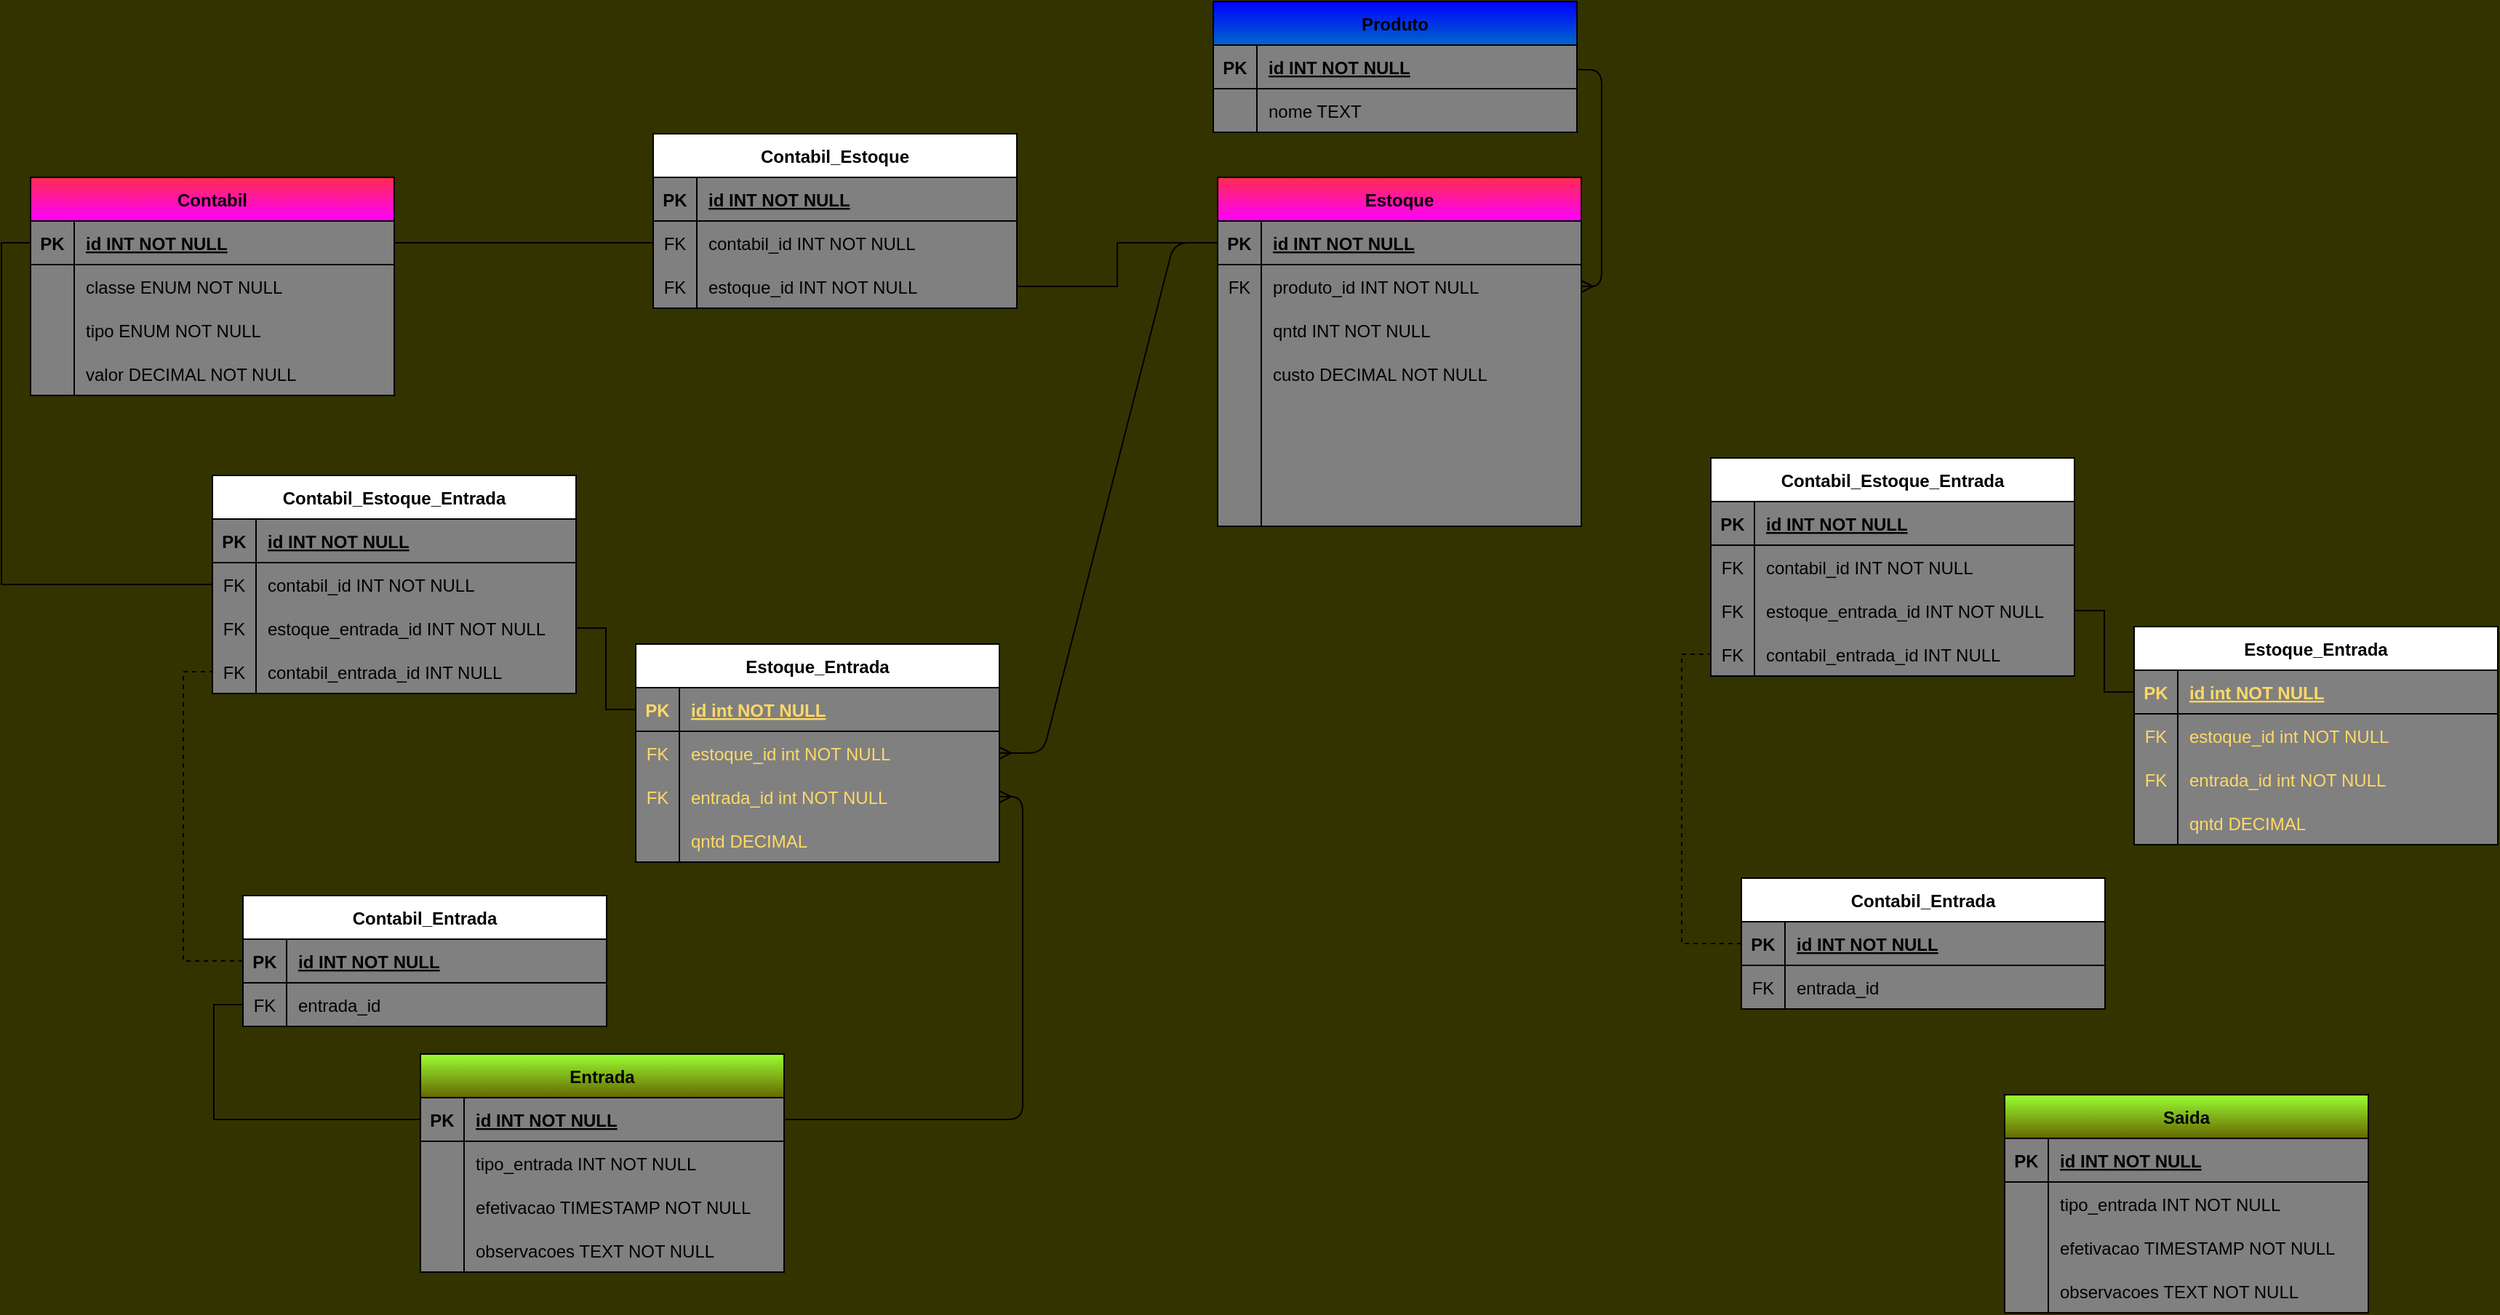 <mxfile pages="3">
    <diagram id="R2lEEEUBdFMjLlhIrx00" name="Processo Abstrato">
        <mxGraphModel dx="2310" dy="795" grid="0" gridSize="10" guides="1" tooltips="1" connect="1" arrows="1" fold="1" page="0" pageScale="1" pageWidth="850" pageHeight="1100" background="#333300" math="0" shadow="0" extFonts="Permanent Marker^https://fonts.googleapis.com/css?family=Permanent+Marker">
            <root>
                <mxCell id="0"/>
                <mxCell id="1" parent="0"/>
                <mxCell id="hpqMUjvzuDncwAomdoij-1" value="" style="edgeStyle=orthogonalEdgeStyle;endArrow=ERmany;startArrow=none;endFill=0;startFill=0;strokeColor=default;entryX=1;entryY=0.5;entryDx=0;entryDy=0;" parent="1" source="hpqMUjvzuDncwAomdoij-27" target="hpqMUjvzuDncwAomdoij-10" edge="1">
                    <mxGeometry width="100" height="100" relative="1" as="geometry">
                        <mxPoint x="171" y="796" as="sourcePoint"/>
                        <mxPoint x="109" y="705" as="targetPoint"/>
                        <Array as="points">
                            <mxPoint x="101" y="926"/>
                            <mxPoint x="101" y="704"/>
                        </Array>
                    </mxGeometry>
                </mxCell>
                <mxCell id="hpqMUjvzuDncwAomdoij-2" value="" style="edgeStyle=entityRelationEdgeStyle;endArrow=none;startArrow=ERmany;endFill=0;startFill=0;exitX=1;exitY=0.5;exitDx=0;exitDy=0;entryX=0;entryY=0.5;entryDx=0;entryDy=0;" parent="1" source="hpqMUjvzuDncwAomdoij-7" target="hpqMUjvzuDncwAomdoij-17" edge="1">
                    <mxGeometry width="100" height="100" relative="1" as="geometry">
                        <mxPoint x="231" y="256" as="sourcePoint"/>
                        <mxPoint x="291" y="281" as="targetPoint"/>
                        <Array as="points">
                            <mxPoint x="159" y="320"/>
                            <mxPoint x="147" y="321"/>
                            <mxPoint x="235" y="433"/>
                        </Array>
                    </mxGeometry>
                </mxCell>
                <mxCell id="hpqMUjvzuDncwAomdoij-3" value="Estoque_Entrada" style="shape=table;startSize=30;container=1;collapsible=1;childLayout=tableLayout;fixedRows=1;rowLines=0;fontStyle=1;align=center;resizeLast=1;strokeColor=default;swimlaneFillColor=#808080;" parent="1" vertex="1">
                    <mxGeometry x="-165" y="599" width="250" height="150" as="geometry">
                        <mxRectangle x="370" y="630" width="134" height="30" as="alternateBounds"/>
                    </mxGeometry>
                </mxCell>
                <mxCell id="hpqMUjvzuDncwAomdoij-4" value="" style="shape=partialRectangle;collapsible=0;dropTarget=0;pointerEvents=0;fillColor=none;points=[[0,0.5],[1,0.5]];portConstraint=eastwest;top=0;left=0;right=0;bottom=1;fontColor=#FFD966;" parent="hpqMUjvzuDncwAomdoij-3" vertex="1">
                    <mxGeometry y="30" width="250" height="30" as="geometry"/>
                </mxCell>
                <mxCell id="hpqMUjvzuDncwAomdoij-5" value="PK" style="shape=partialRectangle;overflow=hidden;connectable=0;fillColor=none;top=0;left=0;bottom=0;right=0;fontStyle=1;strokeColor=#9933FF;fontColor=#FFD966;" parent="hpqMUjvzuDncwAomdoij-4" vertex="1">
                    <mxGeometry width="30" height="30" as="geometry">
                        <mxRectangle width="30" height="30" as="alternateBounds"/>
                    </mxGeometry>
                </mxCell>
                <mxCell id="hpqMUjvzuDncwAomdoij-6" value="id int NOT NULL" style="shape=partialRectangle;overflow=hidden;connectable=0;fillColor=none;top=0;left=0;bottom=0;right=0;align=left;spacingLeft=6;fontStyle=5;fontColor=#FFD966;" parent="hpqMUjvzuDncwAomdoij-4" vertex="1">
                    <mxGeometry x="30" width="220" height="30" as="geometry">
                        <mxRectangle width="220" height="30" as="alternateBounds"/>
                    </mxGeometry>
                </mxCell>
                <mxCell id="hpqMUjvzuDncwAomdoij-7" value="" style="shape=partialRectangle;collapsible=0;dropTarget=0;pointerEvents=0;fillColor=none;points=[[0,0.5],[1,0.5]];portConstraint=eastwest;top=0;left=0;right=0;bottom=0;fontColor=#FFD966;" parent="hpqMUjvzuDncwAomdoij-3" vertex="1">
                    <mxGeometry y="60" width="250" height="30" as="geometry"/>
                </mxCell>
                <mxCell id="hpqMUjvzuDncwAomdoij-8" value="FK" style="shape=partialRectangle;overflow=hidden;connectable=0;fillColor=none;top=0;left=0;bottom=0;right=0;fontColor=#FFD966;" parent="hpqMUjvzuDncwAomdoij-7" vertex="1">
                    <mxGeometry width="30" height="30" as="geometry">
                        <mxRectangle width="30" height="30" as="alternateBounds"/>
                    </mxGeometry>
                </mxCell>
                <mxCell id="hpqMUjvzuDncwAomdoij-9" value="estoque_id int NOT NULL" style="shape=partialRectangle;overflow=hidden;connectable=0;fillColor=none;top=0;left=0;bottom=0;right=0;align=left;spacingLeft=6;fontColor=#FFD966;" parent="hpqMUjvzuDncwAomdoij-7" vertex="1">
                    <mxGeometry x="30" width="220" height="30" as="geometry">
                        <mxRectangle width="220" height="30" as="alternateBounds"/>
                    </mxGeometry>
                </mxCell>
                <mxCell id="hpqMUjvzuDncwAomdoij-10" value="" style="shape=partialRectangle;collapsible=0;dropTarget=0;pointerEvents=0;fillColor=none;points=[[0,0.5],[1,0.5]];portConstraint=eastwest;top=0;left=0;right=0;bottom=0;fontColor=#FFD966;" parent="hpqMUjvzuDncwAomdoij-3" vertex="1">
                    <mxGeometry y="90" width="250" height="30" as="geometry"/>
                </mxCell>
                <mxCell id="hpqMUjvzuDncwAomdoij-11" value="FK" style="shape=partialRectangle;overflow=hidden;connectable=0;fillColor=none;top=0;left=0;bottom=0;right=0;fontColor=#FFD966;" parent="hpqMUjvzuDncwAomdoij-10" vertex="1">
                    <mxGeometry width="30" height="30" as="geometry">
                        <mxRectangle width="30" height="30" as="alternateBounds"/>
                    </mxGeometry>
                </mxCell>
                <mxCell id="hpqMUjvzuDncwAomdoij-12" value="entrada_id int NOT NULL" style="shape=partialRectangle;overflow=hidden;connectable=0;fillColor=none;top=0;left=0;bottom=0;right=0;align=left;spacingLeft=6;fontColor=#FFD966;" parent="hpqMUjvzuDncwAomdoij-10" vertex="1">
                    <mxGeometry x="30" width="220" height="30" as="geometry">
                        <mxRectangle width="220" height="30" as="alternateBounds"/>
                    </mxGeometry>
                </mxCell>
                <mxCell id="hpqMUjvzuDncwAomdoij-13" value="" style="shape=partialRectangle;collapsible=0;dropTarget=0;pointerEvents=0;fillColor=none;points=[[0,0.5],[1,0.5]];portConstraint=eastwest;top=0;left=0;right=0;bottom=0;fontColor=#FFD966;" parent="hpqMUjvzuDncwAomdoij-3" vertex="1">
                    <mxGeometry y="120" width="250" height="30" as="geometry"/>
                </mxCell>
                <mxCell id="hpqMUjvzuDncwAomdoij-14" value="" style="shape=partialRectangle;overflow=hidden;connectable=0;fillColor=none;top=0;left=0;bottom=0;right=0;fontColor=#FFD966;" parent="hpqMUjvzuDncwAomdoij-13" vertex="1">
                    <mxGeometry width="30" height="30" as="geometry">
                        <mxRectangle width="30" height="30" as="alternateBounds"/>
                    </mxGeometry>
                </mxCell>
                <mxCell id="hpqMUjvzuDncwAomdoij-15" value="qntd DECIMAL" style="shape=partialRectangle;overflow=hidden;connectable=0;fillColor=none;top=0;left=0;bottom=0;right=0;align=left;spacingLeft=6;fontColor=#FFD966;" parent="hpqMUjvzuDncwAomdoij-13" vertex="1">
                    <mxGeometry x="30" width="220" height="30" as="geometry">
                        <mxRectangle width="220" height="30" as="alternateBounds"/>
                    </mxGeometry>
                </mxCell>
                <mxCell id="hpqMUjvzuDncwAomdoij-16" value="Estoque" style="shape=table;startSize=30;container=1;collapsible=1;childLayout=tableLayout;fixedRows=1;rowLines=0;fontStyle=1;align=center;resizeLast=1;swimlaneFillColor=#808080;gradientColor=#FF00FF;fillColor=#FF2B4F;" parent="1" vertex="1">
                    <mxGeometry x="235" y="278" width="250" height="240" as="geometry"/>
                </mxCell>
                <mxCell id="hpqMUjvzuDncwAomdoij-17" value="" style="shape=partialRectangle;collapsible=0;dropTarget=0;pointerEvents=0;fillColor=none;points=[[0,0.5],[1,0.5]];portConstraint=eastwest;top=0;left=0;right=0;bottom=1;" parent="hpqMUjvzuDncwAomdoij-16" vertex="1">
                    <mxGeometry y="30" width="250" height="30" as="geometry"/>
                </mxCell>
                <mxCell id="hpqMUjvzuDncwAomdoij-18" value="PK" style="shape=partialRectangle;overflow=hidden;connectable=0;fillColor=none;top=0;left=0;bottom=0;right=0;fontStyle=1;" parent="hpqMUjvzuDncwAomdoij-17" vertex="1">
                    <mxGeometry width="30" height="30" as="geometry">
                        <mxRectangle width="30" height="30" as="alternateBounds"/>
                    </mxGeometry>
                </mxCell>
                <mxCell id="hpqMUjvzuDncwAomdoij-19" value="id INT NOT NULL " style="shape=partialRectangle;overflow=hidden;connectable=0;fillColor=none;top=0;left=0;bottom=0;right=0;align=left;spacingLeft=6;fontStyle=5;" parent="hpqMUjvzuDncwAomdoij-17" vertex="1">
                    <mxGeometry x="30" width="220" height="30" as="geometry">
                        <mxRectangle width="220" height="30" as="alternateBounds"/>
                    </mxGeometry>
                </mxCell>
                <mxCell id="hpqMUjvzuDncwAomdoij-20" value="" style="shape=partialRectangle;collapsible=0;dropTarget=0;pointerEvents=0;fillColor=none;points=[[0,0.5],[1,0.5]];portConstraint=eastwest;top=0;left=0;right=0;bottom=0;" parent="hpqMUjvzuDncwAomdoij-16" vertex="1">
                    <mxGeometry y="60" width="250" height="30" as="geometry"/>
                </mxCell>
                <mxCell id="hpqMUjvzuDncwAomdoij-21" value="FK" style="shape=partialRectangle;overflow=hidden;connectable=0;fillColor=none;top=0;left=0;bottom=0;right=0;" parent="hpqMUjvzuDncwAomdoij-20" vertex="1">
                    <mxGeometry width="30" height="30" as="geometry">
                        <mxRectangle width="30" height="30" as="alternateBounds"/>
                    </mxGeometry>
                </mxCell>
                <mxCell id="hpqMUjvzuDncwAomdoij-22" value="produto_id INT NOT NULL" style="shape=partialRectangle;overflow=hidden;connectable=0;fillColor=none;top=0;left=0;bottom=0;right=0;align=left;spacingLeft=6;" parent="hpqMUjvzuDncwAomdoij-20" vertex="1">
                    <mxGeometry x="30" width="220" height="30" as="geometry">
                        <mxRectangle width="220" height="30" as="alternateBounds"/>
                    </mxGeometry>
                </mxCell>
                <mxCell id="hpqMUjvzuDncwAomdoij-23" style="shape=partialRectangle;collapsible=0;dropTarget=0;pointerEvents=0;fillColor=none;points=[[0,0.5],[1,0.5]];portConstraint=eastwest;top=0;left=0;right=0;bottom=0;" parent="hpqMUjvzuDncwAomdoij-16" vertex="1">
                    <mxGeometry y="90" width="250" height="30" as="geometry"/>
                </mxCell>
                <mxCell id="hpqMUjvzuDncwAomdoij-24" style="shape=partialRectangle;overflow=hidden;connectable=0;fillColor=none;top=0;left=0;bottom=0;right=0;" parent="hpqMUjvzuDncwAomdoij-23" vertex="1">
                    <mxGeometry width="30" height="30" as="geometry">
                        <mxRectangle width="30" height="30" as="alternateBounds"/>
                    </mxGeometry>
                </mxCell>
                <mxCell id="hpqMUjvzuDncwAomdoij-25" value="qntd INT NOT NULL" style="shape=partialRectangle;overflow=hidden;connectable=0;fillColor=none;top=0;left=0;bottom=0;right=0;align=left;spacingLeft=6;" parent="hpqMUjvzuDncwAomdoij-23" vertex="1">
                    <mxGeometry x="30" width="220" height="30" as="geometry">
                        <mxRectangle width="220" height="30" as="alternateBounds"/>
                    </mxGeometry>
                </mxCell>
                <mxCell id="Q6U3z8W4ZtCqLDvXaeBg-37" style="shape=partialRectangle;collapsible=0;dropTarget=0;pointerEvents=0;fillColor=none;points=[[0,0.5],[1,0.5]];portConstraint=eastwest;top=0;left=0;right=0;bottom=0;" parent="hpqMUjvzuDncwAomdoij-16" vertex="1">
                    <mxGeometry y="120" width="250" height="30" as="geometry"/>
                </mxCell>
                <mxCell id="Q6U3z8W4ZtCqLDvXaeBg-38" style="shape=partialRectangle;overflow=hidden;connectable=0;fillColor=none;top=0;left=0;bottom=0;right=0;" parent="Q6U3z8W4ZtCqLDvXaeBg-37" vertex="1">
                    <mxGeometry width="30" height="30" as="geometry">
                        <mxRectangle width="30" height="30" as="alternateBounds"/>
                    </mxGeometry>
                </mxCell>
                <mxCell id="Q6U3z8W4ZtCqLDvXaeBg-39" value="custo DECIMAL NOT NULL" style="shape=partialRectangle;overflow=hidden;connectable=0;fillColor=none;top=0;left=0;bottom=0;right=0;align=left;spacingLeft=6;" parent="Q6U3z8W4ZtCqLDvXaeBg-37" vertex="1">
                    <mxGeometry x="30" width="220" height="30" as="geometry">
                        <mxRectangle width="220" height="30" as="alternateBounds"/>
                    </mxGeometry>
                </mxCell>
                <mxCell id="Q6U3z8W4ZtCqLDvXaeBg-40" style="shape=partialRectangle;collapsible=0;dropTarget=0;pointerEvents=0;fillColor=none;points=[[0,0.5],[1,0.5]];portConstraint=eastwest;top=0;left=0;right=0;bottom=0;" parent="hpqMUjvzuDncwAomdoij-16" vertex="1">
                    <mxGeometry y="150" width="250" height="30" as="geometry"/>
                </mxCell>
                <mxCell id="Q6U3z8W4ZtCqLDvXaeBg-41" style="shape=partialRectangle;overflow=hidden;connectable=0;fillColor=none;top=0;left=0;bottom=0;right=0;" parent="Q6U3z8W4ZtCqLDvXaeBg-40" vertex="1">
                    <mxGeometry width="30" height="30" as="geometry">
                        <mxRectangle width="30" height="30" as="alternateBounds"/>
                    </mxGeometry>
                </mxCell>
                <mxCell id="Q6U3z8W4ZtCqLDvXaeBg-42" style="shape=partialRectangle;overflow=hidden;connectable=0;fillColor=none;top=0;left=0;bottom=0;right=0;align=left;spacingLeft=6;" parent="Q6U3z8W4ZtCqLDvXaeBg-40" vertex="1">
                    <mxGeometry x="30" width="220" height="30" as="geometry">
                        <mxRectangle width="220" height="30" as="alternateBounds"/>
                    </mxGeometry>
                </mxCell>
                <mxCell id="Q6U3z8W4ZtCqLDvXaeBg-43" style="shape=partialRectangle;collapsible=0;dropTarget=0;pointerEvents=0;fillColor=none;points=[[0,0.5],[1,0.5]];portConstraint=eastwest;top=0;left=0;right=0;bottom=0;" parent="hpqMUjvzuDncwAomdoij-16" vertex="1">
                    <mxGeometry y="180" width="250" height="30" as="geometry"/>
                </mxCell>
                <mxCell id="Q6U3z8W4ZtCqLDvXaeBg-44" style="shape=partialRectangle;overflow=hidden;connectable=0;fillColor=none;top=0;left=0;bottom=0;right=0;" parent="Q6U3z8W4ZtCqLDvXaeBg-43" vertex="1">
                    <mxGeometry width="30" height="30" as="geometry">
                        <mxRectangle width="30" height="30" as="alternateBounds"/>
                    </mxGeometry>
                </mxCell>
                <mxCell id="Q6U3z8W4ZtCqLDvXaeBg-45" style="shape=partialRectangle;overflow=hidden;connectable=0;fillColor=none;top=0;left=0;bottom=0;right=0;align=left;spacingLeft=6;" parent="Q6U3z8W4ZtCqLDvXaeBg-43" vertex="1">
                    <mxGeometry x="30" width="220" height="30" as="geometry">
                        <mxRectangle width="220" height="30" as="alternateBounds"/>
                    </mxGeometry>
                </mxCell>
                <mxCell id="Q6U3z8W4ZtCqLDvXaeBg-46" style="shape=partialRectangle;collapsible=0;dropTarget=0;pointerEvents=0;fillColor=none;points=[[0,0.5],[1,0.5]];portConstraint=eastwest;top=0;left=0;right=0;bottom=0;" parent="hpqMUjvzuDncwAomdoij-16" vertex="1">
                    <mxGeometry y="210" width="250" height="30" as="geometry"/>
                </mxCell>
                <mxCell id="Q6U3z8W4ZtCqLDvXaeBg-47" style="shape=partialRectangle;overflow=hidden;connectable=0;fillColor=none;top=0;left=0;bottom=0;right=0;" parent="Q6U3z8W4ZtCqLDvXaeBg-46" vertex="1">
                    <mxGeometry width="30" height="30" as="geometry">
                        <mxRectangle width="30" height="30" as="alternateBounds"/>
                    </mxGeometry>
                </mxCell>
                <mxCell id="Q6U3z8W4ZtCqLDvXaeBg-48" style="shape=partialRectangle;overflow=hidden;connectable=0;fillColor=none;top=0;left=0;bottom=0;right=0;align=left;spacingLeft=6;" parent="Q6U3z8W4ZtCqLDvXaeBg-46" vertex="1">
                    <mxGeometry x="30" width="220" height="30" as="geometry">
                        <mxRectangle width="220" height="30" as="alternateBounds"/>
                    </mxGeometry>
                </mxCell>
                <mxCell id="hpqMUjvzuDncwAomdoij-26" value="Entrada" style="shape=table;startSize=30;container=1;collapsible=1;childLayout=tableLayout;fixedRows=1;rowLines=0;fontStyle=1;align=center;resizeLast=1;swimlaneFillColor=#808080;gradientColor=#666600;fillColor=#99FF33;" parent="1" vertex="1">
                    <mxGeometry x="-313" y="881" width="250" height="150" as="geometry"/>
                </mxCell>
                <mxCell id="hpqMUjvzuDncwAomdoij-27" value="" style="shape=partialRectangle;collapsible=0;dropTarget=0;pointerEvents=0;fillColor=none;points=[[0,0.5],[1,0.5]];portConstraint=eastwest;top=0;left=0;right=0;bottom=1;" parent="hpqMUjvzuDncwAomdoij-26" vertex="1">
                    <mxGeometry y="30" width="250" height="30" as="geometry"/>
                </mxCell>
                <mxCell id="hpqMUjvzuDncwAomdoij-28" value="PK" style="shape=partialRectangle;overflow=hidden;connectable=0;fillColor=none;top=0;left=0;bottom=0;right=0;fontStyle=1;" parent="hpqMUjvzuDncwAomdoij-27" vertex="1">
                    <mxGeometry width="30" height="30" as="geometry">
                        <mxRectangle width="30" height="30" as="alternateBounds"/>
                    </mxGeometry>
                </mxCell>
                <mxCell id="hpqMUjvzuDncwAomdoij-29" value="id INT NOT NULL " style="shape=partialRectangle;overflow=hidden;connectable=0;fillColor=none;top=0;left=0;bottom=0;right=0;align=left;spacingLeft=6;fontStyle=5;" parent="hpqMUjvzuDncwAomdoij-27" vertex="1">
                    <mxGeometry x="30" width="220" height="30" as="geometry">
                        <mxRectangle width="220" height="30" as="alternateBounds"/>
                    </mxGeometry>
                </mxCell>
                <mxCell id="hpqMUjvzuDncwAomdoij-30" value="" style="shape=partialRectangle;collapsible=0;dropTarget=0;pointerEvents=0;fillColor=none;points=[[0,0.5],[1,0.5]];portConstraint=eastwest;top=0;left=0;right=0;bottom=0;" parent="hpqMUjvzuDncwAomdoij-26" vertex="1">
                    <mxGeometry y="60" width="250" height="30" as="geometry"/>
                </mxCell>
                <mxCell id="hpqMUjvzuDncwAomdoij-31" value="" style="shape=partialRectangle;overflow=hidden;connectable=0;fillColor=none;top=0;left=0;bottom=0;right=0;" parent="hpqMUjvzuDncwAomdoij-30" vertex="1">
                    <mxGeometry width="30" height="30" as="geometry">
                        <mxRectangle width="30" height="30" as="alternateBounds"/>
                    </mxGeometry>
                </mxCell>
                <mxCell id="hpqMUjvzuDncwAomdoij-32" value="tipo_entrada INT NOT NULL" style="shape=partialRectangle;overflow=hidden;connectable=0;fillColor=none;top=0;left=0;bottom=0;right=0;align=left;spacingLeft=6;" parent="hpqMUjvzuDncwAomdoij-30" vertex="1">
                    <mxGeometry x="30" width="220" height="30" as="geometry">
                        <mxRectangle width="220" height="30" as="alternateBounds"/>
                    </mxGeometry>
                </mxCell>
                <mxCell id="hpqMUjvzuDncwAomdoij-33" value="" style="shape=partialRectangle;collapsible=0;dropTarget=0;pointerEvents=0;fillColor=none;points=[[0,0.5],[1,0.5]];portConstraint=eastwest;top=0;left=0;right=0;bottom=0;" parent="hpqMUjvzuDncwAomdoij-26" vertex="1">
                    <mxGeometry y="90" width="250" height="30" as="geometry"/>
                </mxCell>
                <mxCell id="hpqMUjvzuDncwAomdoij-34" value="" style="shape=partialRectangle;overflow=hidden;connectable=0;fillColor=none;top=0;left=0;bottom=0;right=0;" parent="hpqMUjvzuDncwAomdoij-33" vertex="1">
                    <mxGeometry width="30" height="30" as="geometry">
                        <mxRectangle width="30" height="30" as="alternateBounds"/>
                    </mxGeometry>
                </mxCell>
                <mxCell id="hpqMUjvzuDncwAomdoij-35" value="efetivacao TIMESTAMP NOT NULL" style="shape=partialRectangle;overflow=hidden;connectable=0;fillColor=none;top=0;left=0;bottom=0;right=0;align=left;spacingLeft=6;" parent="hpqMUjvzuDncwAomdoij-33" vertex="1">
                    <mxGeometry x="30" width="220" height="30" as="geometry">
                        <mxRectangle width="220" height="30" as="alternateBounds"/>
                    </mxGeometry>
                </mxCell>
                <mxCell id="hpqMUjvzuDncwAomdoij-36" value="" style="shape=partialRectangle;collapsible=0;dropTarget=0;pointerEvents=0;fillColor=none;points=[[0,0.5],[1,0.5]];portConstraint=eastwest;top=0;left=0;right=0;bottom=0;" parent="hpqMUjvzuDncwAomdoij-26" vertex="1">
                    <mxGeometry y="120" width="250" height="30" as="geometry"/>
                </mxCell>
                <mxCell id="hpqMUjvzuDncwAomdoij-37" value="" style="shape=partialRectangle;overflow=hidden;connectable=0;fillColor=none;top=0;left=0;bottom=0;right=0;" parent="hpqMUjvzuDncwAomdoij-36" vertex="1">
                    <mxGeometry width="30" height="30" as="geometry">
                        <mxRectangle width="30" height="30" as="alternateBounds"/>
                    </mxGeometry>
                </mxCell>
                <mxCell id="hpqMUjvzuDncwAomdoij-38" value="observacoes TEXT NOT NULL" style="shape=partialRectangle;overflow=hidden;connectable=0;fillColor=none;top=0;left=0;bottom=0;right=0;align=left;spacingLeft=6;" parent="hpqMUjvzuDncwAomdoij-36" vertex="1">
                    <mxGeometry x="30" width="220" height="30" as="geometry">
                        <mxRectangle width="220" height="30" as="alternateBounds"/>
                    </mxGeometry>
                </mxCell>
                <mxCell id="hpqMUjvzuDncwAomdoij-51" value="Produto" style="shape=table;startSize=30;container=1;collapsible=1;childLayout=tableLayout;fixedRows=1;rowLines=0;fontStyle=1;align=center;resizeLast=1;swimlaneFillColor=#808080;gradientColor=#0066CC;fillColor=#0000FF;" parent="1" vertex="1">
                    <mxGeometry x="232" y="157" width="250" height="90" as="geometry"/>
                </mxCell>
                <mxCell id="hpqMUjvzuDncwAomdoij-52" value="" style="shape=partialRectangle;collapsible=0;dropTarget=0;pointerEvents=0;fillColor=none;points=[[0,0.5],[1,0.5]];portConstraint=eastwest;top=0;left=0;right=0;bottom=1;" parent="hpqMUjvzuDncwAomdoij-51" vertex="1">
                    <mxGeometry y="30" width="250" height="30" as="geometry"/>
                </mxCell>
                <mxCell id="hpqMUjvzuDncwAomdoij-53" value="PK" style="shape=partialRectangle;overflow=hidden;connectable=0;fillColor=none;top=0;left=0;bottom=0;right=0;fontStyle=1;" parent="hpqMUjvzuDncwAomdoij-52" vertex="1">
                    <mxGeometry width="30" height="30" as="geometry">
                        <mxRectangle width="30" height="30" as="alternateBounds"/>
                    </mxGeometry>
                </mxCell>
                <mxCell id="hpqMUjvzuDncwAomdoij-54" value="id INT NOT NULL " style="shape=partialRectangle;overflow=hidden;connectable=0;fillColor=none;top=0;left=0;bottom=0;right=0;align=left;spacingLeft=6;fontStyle=5;" parent="hpqMUjvzuDncwAomdoij-52" vertex="1">
                    <mxGeometry x="30" width="220" height="30" as="geometry">
                        <mxRectangle width="220" height="30" as="alternateBounds"/>
                    </mxGeometry>
                </mxCell>
                <mxCell id="hpqMUjvzuDncwAomdoij-61" value="" style="shape=partialRectangle;collapsible=0;dropTarget=0;pointerEvents=0;fillColor=none;points=[[0,0.5],[1,0.5]];portConstraint=eastwest;top=0;left=0;right=0;bottom=0;" parent="hpqMUjvzuDncwAomdoij-51" vertex="1">
                    <mxGeometry y="60" width="250" height="30" as="geometry"/>
                </mxCell>
                <mxCell id="hpqMUjvzuDncwAomdoij-62" value="" style="shape=partialRectangle;overflow=hidden;connectable=0;fillColor=none;top=0;left=0;bottom=0;right=0;" parent="hpqMUjvzuDncwAomdoij-61" vertex="1">
                    <mxGeometry width="30" height="30" as="geometry">
                        <mxRectangle width="30" height="30" as="alternateBounds"/>
                    </mxGeometry>
                </mxCell>
                <mxCell id="hpqMUjvzuDncwAomdoij-63" value="nome TEXT" style="shape=partialRectangle;overflow=hidden;connectable=0;fillColor=none;top=0;left=0;bottom=0;right=0;align=left;spacingLeft=6;" parent="hpqMUjvzuDncwAomdoij-61" vertex="1">
                    <mxGeometry x="30" width="220" height="30" as="geometry">
                        <mxRectangle width="220" height="30" as="alternateBounds"/>
                    </mxGeometry>
                </mxCell>
                <mxCell id="hpqMUjvzuDncwAomdoij-64" style="shape=connector;rounded=1;hachureGap=4;orthogonalLoop=1;jettySize=auto;html=1;exitX=1;exitY=0.5;exitDx=0;exitDy=0;entryX=1;entryY=0.5;entryDx=0;entryDy=0;labelBackgroundColor=default;strokeColor=default;fontFamily=Helvetica;fontSource=https%3A%2F%2Ffonts.googleapis.com%2Fcss%3Ffamily%3DArchitects%2BDaughter;fontSize=11;fontColor=default;startArrow=ERmany;startFill=0;endArrow=none;endFill=0;edgeStyle=orthogonalEdgeStyle;" parent="1" source="hpqMUjvzuDncwAomdoij-20" target="hpqMUjvzuDncwAomdoij-52" edge="1">
                    <mxGeometry relative="1" as="geometry">
                        <Array as="points">
                            <mxPoint x="499" y="353"/>
                            <mxPoint x="499" y="204"/>
                            <mxPoint x="482" y="204"/>
                        </Array>
                    </mxGeometry>
                </mxCell>
                <mxCell id="Q6U3z8W4ZtCqLDvXaeBg-1" value="Contabil" style="shape=table;startSize=30;container=1;collapsible=1;childLayout=tableLayout;fixedRows=1;rowLines=0;fontStyle=1;align=center;resizeLast=1;swimlaneFillColor=#808080;fillColor=#FF2B4F;gradientColor=#FF00FF;" parent="1" vertex="1">
                    <mxGeometry x="-581" y="278" width="250" height="150" as="geometry"/>
                </mxCell>
                <mxCell id="Q6U3z8W4ZtCqLDvXaeBg-2" value="" style="shape=partialRectangle;collapsible=0;dropTarget=0;pointerEvents=0;fillColor=none;points=[[0,0.5],[1,0.5]];portConstraint=eastwest;top=0;left=0;right=0;bottom=1;" parent="Q6U3z8W4ZtCqLDvXaeBg-1" vertex="1">
                    <mxGeometry y="30" width="250" height="30" as="geometry"/>
                </mxCell>
                <mxCell id="Q6U3z8W4ZtCqLDvXaeBg-3" value="PK" style="shape=partialRectangle;overflow=hidden;connectable=0;fillColor=none;top=0;left=0;bottom=0;right=0;fontStyle=1;" parent="Q6U3z8W4ZtCqLDvXaeBg-2" vertex="1">
                    <mxGeometry width="30" height="30" as="geometry">
                        <mxRectangle width="30" height="30" as="alternateBounds"/>
                    </mxGeometry>
                </mxCell>
                <mxCell id="Q6U3z8W4ZtCqLDvXaeBg-4" value="id INT NOT NULL " style="shape=partialRectangle;overflow=hidden;connectable=0;fillColor=none;top=0;left=0;bottom=0;right=0;align=left;spacingLeft=6;fontStyle=5;" parent="Q6U3z8W4ZtCqLDvXaeBg-2" vertex="1">
                    <mxGeometry x="30" width="220" height="30" as="geometry">
                        <mxRectangle width="220" height="30" as="alternateBounds"/>
                    </mxGeometry>
                </mxCell>
                <mxCell id="Q6U3z8W4ZtCqLDvXaeBg-5" value="" style="shape=partialRectangle;collapsible=0;dropTarget=0;pointerEvents=0;fillColor=none;points=[[0,0.5],[1,0.5]];portConstraint=eastwest;top=0;left=0;right=0;bottom=0;" parent="Q6U3z8W4ZtCqLDvXaeBg-1" vertex="1">
                    <mxGeometry y="60" width="250" height="30" as="geometry"/>
                </mxCell>
                <mxCell id="Q6U3z8W4ZtCqLDvXaeBg-6" value="" style="shape=partialRectangle;overflow=hidden;connectable=0;fillColor=none;top=0;left=0;bottom=0;right=0;" parent="Q6U3z8W4ZtCqLDvXaeBg-5" vertex="1">
                    <mxGeometry width="30" height="30" as="geometry">
                        <mxRectangle width="30" height="30" as="alternateBounds"/>
                    </mxGeometry>
                </mxCell>
                <mxCell id="Q6U3z8W4ZtCqLDvXaeBg-7" value="classe ENUM NOT NULL" style="shape=partialRectangle;overflow=hidden;connectable=0;fillColor=none;top=0;left=0;bottom=0;right=0;align=left;spacingLeft=6;" parent="Q6U3z8W4ZtCqLDvXaeBg-5" vertex="1">
                    <mxGeometry x="30" width="220" height="30" as="geometry">
                        <mxRectangle width="220" height="30" as="alternateBounds"/>
                    </mxGeometry>
                </mxCell>
                <mxCell id="Q6U3z8W4ZtCqLDvXaeBg-11" style="shape=partialRectangle;collapsible=0;dropTarget=0;pointerEvents=0;fillColor=none;points=[[0,0.5],[1,0.5]];portConstraint=eastwest;top=0;left=0;right=0;bottom=0;" parent="Q6U3z8W4ZtCqLDvXaeBg-1" vertex="1">
                    <mxGeometry y="90" width="250" height="30" as="geometry"/>
                </mxCell>
                <mxCell id="Q6U3z8W4ZtCqLDvXaeBg-12" style="shape=partialRectangle;overflow=hidden;connectable=0;fillColor=none;top=0;left=0;bottom=0;right=0;" parent="Q6U3z8W4ZtCqLDvXaeBg-11" vertex="1">
                    <mxGeometry width="30" height="30" as="geometry">
                        <mxRectangle width="30" height="30" as="alternateBounds"/>
                    </mxGeometry>
                </mxCell>
                <mxCell id="Q6U3z8W4ZtCqLDvXaeBg-13" value="tipo ENUM NOT NULL" style="shape=partialRectangle;overflow=hidden;connectable=0;fillColor=none;top=0;left=0;bottom=0;right=0;align=left;spacingLeft=6;" parent="Q6U3z8W4ZtCqLDvXaeBg-11" vertex="1">
                    <mxGeometry x="30" width="220" height="30" as="geometry">
                        <mxRectangle width="220" height="30" as="alternateBounds"/>
                    </mxGeometry>
                </mxCell>
                <mxCell id="Q6U3z8W4ZtCqLDvXaeBg-8" style="shape=partialRectangle;collapsible=0;dropTarget=0;pointerEvents=0;fillColor=none;points=[[0,0.5],[1,0.5]];portConstraint=eastwest;top=0;left=0;right=0;bottom=0;" parent="Q6U3z8W4ZtCqLDvXaeBg-1" vertex="1">
                    <mxGeometry y="120" width="250" height="30" as="geometry"/>
                </mxCell>
                <mxCell id="Q6U3z8W4ZtCqLDvXaeBg-9" style="shape=partialRectangle;overflow=hidden;connectable=0;fillColor=none;top=0;left=0;bottom=0;right=0;" parent="Q6U3z8W4ZtCqLDvXaeBg-8" vertex="1">
                    <mxGeometry width="30" height="30" as="geometry">
                        <mxRectangle width="30" height="30" as="alternateBounds"/>
                    </mxGeometry>
                </mxCell>
                <mxCell id="Q6U3z8W4ZtCqLDvXaeBg-10" value="valor DECIMAL NOT NULL" style="shape=partialRectangle;overflow=hidden;connectable=0;fillColor=none;top=0;left=0;bottom=0;right=0;align=left;spacingLeft=6;" parent="Q6U3z8W4ZtCqLDvXaeBg-8" vertex="1">
                    <mxGeometry x="30" width="220" height="30" as="geometry">
                        <mxRectangle width="220" height="30" as="alternateBounds"/>
                    </mxGeometry>
                </mxCell>
                <mxCell id="Q6U3z8W4ZtCqLDvXaeBg-14" value="Contabil_Estoque" style="shape=table;startSize=30;container=1;collapsible=1;childLayout=tableLayout;fixedRows=1;rowLines=0;fontStyle=1;align=center;resizeLast=1;swimlaneFillColor=#808080;" parent="1" vertex="1">
                    <mxGeometry x="-153" y="248" width="250" height="120" as="geometry"/>
                </mxCell>
                <mxCell id="Q6U3z8W4ZtCqLDvXaeBg-15" value="" style="shape=partialRectangle;collapsible=0;dropTarget=0;pointerEvents=0;fillColor=none;points=[[0,0.5],[1,0.5]];portConstraint=eastwest;top=0;left=0;right=0;bottom=1;" parent="Q6U3z8W4ZtCqLDvXaeBg-14" vertex="1">
                    <mxGeometry y="30" width="250" height="30" as="geometry"/>
                </mxCell>
                <mxCell id="Q6U3z8W4ZtCqLDvXaeBg-16" value="PK" style="shape=partialRectangle;overflow=hidden;connectable=0;fillColor=none;top=0;left=0;bottom=0;right=0;fontStyle=1;" parent="Q6U3z8W4ZtCqLDvXaeBg-15" vertex="1">
                    <mxGeometry width="30" height="30" as="geometry">
                        <mxRectangle width="30" height="30" as="alternateBounds"/>
                    </mxGeometry>
                </mxCell>
                <mxCell id="Q6U3z8W4ZtCqLDvXaeBg-17" value="id INT NOT NULL " style="shape=partialRectangle;overflow=hidden;connectable=0;fillColor=none;top=0;left=0;bottom=0;right=0;align=left;spacingLeft=6;fontStyle=5;" parent="Q6U3z8W4ZtCqLDvXaeBg-15" vertex="1">
                    <mxGeometry x="30" width="220" height="30" as="geometry">
                        <mxRectangle width="220" height="30" as="alternateBounds"/>
                    </mxGeometry>
                </mxCell>
                <mxCell id="Q6U3z8W4ZtCqLDvXaeBg-18" value="" style="shape=partialRectangle;collapsible=0;dropTarget=0;pointerEvents=0;fillColor=none;points=[[0,0.5],[1,0.5]];portConstraint=eastwest;top=0;left=0;right=0;bottom=0;" parent="Q6U3z8W4ZtCqLDvXaeBg-14" vertex="1">
                    <mxGeometry y="60" width="250" height="30" as="geometry"/>
                </mxCell>
                <mxCell id="Q6U3z8W4ZtCqLDvXaeBg-19" value="FK" style="shape=partialRectangle;overflow=hidden;connectable=0;fillColor=none;top=0;left=0;bottom=0;right=0;" parent="Q6U3z8W4ZtCqLDvXaeBg-18" vertex="1">
                    <mxGeometry width="30" height="30" as="geometry">
                        <mxRectangle width="30" height="30" as="alternateBounds"/>
                    </mxGeometry>
                </mxCell>
                <mxCell id="Q6U3z8W4ZtCqLDvXaeBg-20" value="contabil_id INT NOT NULL" style="shape=partialRectangle;overflow=hidden;connectable=0;fillColor=none;top=0;left=0;bottom=0;right=0;align=left;spacingLeft=6;" parent="Q6U3z8W4ZtCqLDvXaeBg-18" vertex="1">
                    <mxGeometry x="30" width="220" height="30" as="geometry">
                        <mxRectangle width="220" height="30" as="alternateBounds"/>
                    </mxGeometry>
                </mxCell>
                <mxCell id="Q6U3z8W4ZtCqLDvXaeBg-21" style="shape=partialRectangle;collapsible=0;dropTarget=0;pointerEvents=0;fillColor=none;points=[[0,0.5],[1,0.5]];portConstraint=eastwest;top=0;left=0;right=0;bottom=0;" parent="Q6U3z8W4ZtCqLDvXaeBg-14" vertex="1">
                    <mxGeometry y="90" width="250" height="30" as="geometry"/>
                </mxCell>
                <mxCell id="Q6U3z8W4ZtCqLDvXaeBg-22" value="FK" style="shape=partialRectangle;overflow=hidden;connectable=0;fillColor=none;top=0;left=0;bottom=0;right=0;" parent="Q6U3z8W4ZtCqLDvXaeBg-21" vertex="1">
                    <mxGeometry width="30" height="30" as="geometry">
                        <mxRectangle width="30" height="30" as="alternateBounds"/>
                    </mxGeometry>
                </mxCell>
                <mxCell id="Q6U3z8W4ZtCqLDvXaeBg-23" value="estoque_id INT NOT NULL" style="shape=partialRectangle;overflow=hidden;connectable=0;fillColor=none;top=0;left=0;bottom=0;right=0;align=left;spacingLeft=6;" parent="Q6U3z8W4ZtCqLDvXaeBg-21" vertex="1">
                    <mxGeometry x="30" width="220" height="30" as="geometry">
                        <mxRectangle width="220" height="30" as="alternateBounds"/>
                    </mxGeometry>
                </mxCell>
                <mxCell id="Q6U3z8W4ZtCqLDvXaeBg-27" value="Contabil_Estoque_Entrada" style="shape=table;startSize=30;container=1;collapsible=1;childLayout=tableLayout;fixedRows=1;rowLines=0;fontStyle=1;align=center;resizeLast=1;swimlaneFillColor=#808080;" parent="1" vertex="1">
                    <mxGeometry x="-456" y="483" width="250" height="150" as="geometry"/>
                </mxCell>
                <mxCell id="Q6U3z8W4ZtCqLDvXaeBg-28" value="" style="shape=partialRectangle;collapsible=0;dropTarget=0;pointerEvents=0;fillColor=none;points=[[0,0.5],[1,0.5]];portConstraint=eastwest;top=0;left=0;right=0;bottom=1;" parent="Q6U3z8W4ZtCqLDvXaeBg-27" vertex="1">
                    <mxGeometry y="30" width="250" height="30" as="geometry"/>
                </mxCell>
                <mxCell id="Q6U3z8W4ZtCqLDvXaeBg-29" value="PK" style="shape=partialRectangle;overflow=hidden;connectable=0;fillColor=none;top=0;left=0;bottom=0;right=0;fontStyle=1;" parent="Q6U3z8W4ZtCqLDvXaeBg-28" vertex="1">
                    <mxGeometry width="30" height="30" as="geometry">
                        <mxRectangle width="30" height="30" as="alternateBounds"/>
                    </mxGeometry>
                </mxCell>
                <mxCell id="Q6U3z8W4ZtCqLDvXaeBg-30" value="id INT NOT NULL " style="shape=partialRectangle;overflow=hidden;connectable=0;fillColor=none;top=0;left=0;bottom=0;right=0;align=left;spacingLeft=6;fontStyle=5;" parent="Q6U3z8W4ZtCqLDvXaeBg-28" vertex="1">
                    <mxGeometry x="30" width="220" height="30" as="geometry">
                        <mxRectangle width="220" height="30" as="alternateBounds"/>
                    </mxGeometry>
                </mxCell>
                <mxCell id="Q6U3z8W4ZtCqLDvXaeBg-31" value="" style="shape=partialRectangle;collapsible=0;dropTarget=0;pointerEvents=0;fillColor=none;points=[[0,0.5],[1,0.5]];portConstraint=eastwest;top=0;left=0;right=0;bottom=0;" parent="Q6U3z8W4ZtCqLDvXaeBg-27" vertex="1">
                    <mxGeometry y="60" width="250" height="30" as="geometry"/>
                </mxCell>
                <mxCell id="Q6U3z8W4ZtCqLDvXaeBg-32" value="FK" style="shape=partialRectangle;overflow=hidden;connectable=0;fillColor=none;top=0;left=0;bottom=0;right=0;" parent="Q6U3z8W4ZtCqLDvXaeBg-31" vertex="1">
                    <mxGeometry width="30" height="30" as="geometry">
                        <mxRectangle width="30" height="30" as="alternateBounds"/>
                    </mxGeometry>
                </mxCell>
                <mxCell id="Q6U3z8W4ZtCqLDvXaeBg-33" value="contabil_id INT NOT NULL" style="shape=partialRectangle;overflow=hidden;connectable=0;fillColor=none;top=0;left=0;bottom=0;right=0;align=left;spacingLeft=6;" parent="Q6U3z8W4ZtCqLDvXaeBg-31" vertex="1">
                    <mxGeometry x="30" width="220" height="30" as="geometry">
                        <mxRectangle width="220" height="30" as="alternateBounds"/>
                    </mxGeometry>
                </mxCell>
                <mxCell id="Q6U3z8W4ZtCqLDvXaeBg-59" style="shape=partialRectangle;collapsible=0;dropTarget=0;pointerEvents=0;fillColor=none;points=[[0,0.5],[1,0.5]];portConstraint=eastwest;top=0;left=0;right=0;bottom=0;" parent="Q6U3z8W4ZtCqLDvXaeBg-27" vertex="1">
                    <mxGeometry y="90" width="250" height="30" as="geometry"/>
                </mxCell>
                <mxCell id="Q6U3z8W4ZtCqLDvXaeBg-60" value="FK" style="shape=partialRectangle;overflow=hidden;connectable=0;fillColor=none;top=0;left=0;bottom=0;right=0;" parent="Q6U3z8W4ZtCqLDvXaeBg-59" vertex="1">
                    <mxGeometry width="30" height="30" as="geometry">
                        <mxRectangle width="30" height="30" as="alternateBounds"/>
                    </mxGeometry>
                </mxCell>
                <mxCell id="Q6U3z8W4ZtCqLDvXaeBg-61" value="estoque_entrada_id INT NOT NULL" style="shape=partialRectangle;overflow=hidden;connectable=0;fillColor=none;top=0;left=0;bottom=0;right=0;align=left;spacingLeft=6;" parent="Q6U3z8W4ZtCqLDvXaeBg-59" vertex="1">
                    <mxGeometry x="30" width="220" height="30" as="geometry">
                        <mxRectangle width="220" height="30" as="alternateBounds"/>
                    </mxGeometry>
                </mxCell>
                <mxCell id="Q6U3z8W4ZtCqLDvXaeBg-34" style="shape=partialRectangle;collapsible=0;dropTarget=0;pointerEvents=0;fillColor=none;points=[[0,0.5],[1,0.5]];portConstraint=eastwest;top=0;left=0;right=0;bottom=0;" parent="Q6U3z8W4ZtCqLDvXaeBg-27" vertex="1">
                    <mxGeometry y="120" width="250" height="30" as="geometry"/>
                </mxCell>
                <mxCell id="Q6U3z8W4ZtCqLDvXaeBg-35" value="FK" style="shape=partialRectangle;overflow=hidden;connectable=0;fillColor=none;top=0;left=0;bottom=0;right=0;" parent="Q6U3z8W4ZtCqLDvXaeBg-34" vertex="1">
                    <mxGeometry width="30" height="30" as="geometry">
                        <mxRectangle width="30" height="30" as="alternateBounds"/>
                    </mxGeometry>
                </mxCell>
                <mxCell id="Q6U3z8W4ZtCqLDvXaeBg-36" value="contabil_entrada_id INT NULL" style="shape=partialRectangle;overflow=hidden;connectable=0;fillColor=none;top=0;left=0;bottom=0;right=0;align=left;spacingLeft=6;" parent="Q6U3z8W4ZtCqLDvXaeBg-34" vertex="1">
                    <mxGeometry x="30" width="220" height="30" as="geometry">
                        <mxRectangle width="220" height="30" as="alternateBounds"/>
                    </mxGeometry>
                </mxCell>
                <mxCell id="Q6U3z8W4ZtCqLDvXaeBg-63" style="edgeStyle=orthogonalEdgeStyle;rounded=0;orthogonalLoop=1;jettySize=auto;html=1;entryX=0;entryY=0.5;entryDx=0;entryDy=0;endArrow=none;endFill=0;exitX=0;exitY=0.5;exitDx=0;exitDy=0;dashed=1;" parent="1" source="Q6U3z8W4ZtCqLDvXaeBg-50" target="Q6U3z8W4ZtCqLDvXaeBg-34" edge="1">
                    <mxGeometry relative="1" as="geometry"/>
                </mxCell>
                <mxCell id="Q6U3z8W4ZtCqLDvXaeBg-49" value="Contabil_Entrada" style="shape=table;startSize=30;container=1;collapsible=1;childLayout=tableLayout;fixedRows=1;rowLines=0;fontStyle=1;align=center;resizeLast=1;swimlaneFillColor=#808080;" parent="1" vertex="1">
                    <mxGeometry x="-435" y="772" width="250" height="90" as="geometry"/>
                </mxCell>
                <mxCell id="Q6U3z8W4ZtCqLDvXaeBg-50" value="" style="shape=partialRectangle;collapsible=0;dropTarget=0;pointerEvents=0;fillColor=none;points=[[0,0.5],[1,0.5]];portConstraint=eastwest;top=0;left=0;right=0;bottom=1;" parent="Q6U3z8W4ZtCqLDvXaeBg-49" vertex="1">
                    <mxGeometry y="30" width="250" height="30" as="geometry"/>
                </mxCell>
                <mxCell id="Q6U3z8W4ZtCqLDvXaeBg-51" value="PK" style="shape=partialRectangle;overflow=hidden;connectable=0;fillColor=none;top=0;left=0;bottom=0;right=0;fontStyle=1;" parent="Q6U3z8W4ZtCqLDvXaeBg-50" vertex="1">
                    <mxGeometry width="30" height="30" as="geometry">
                        <mxRectangle width="30" height="30" as="alternateBounds"/>
                    </mxGeometry>
                </mxCell>
                <mxCell id="Q6U3z8W4ZtCqLDvXaeBg-52" value="id INT NOT NULL " style="shape=partialRectangle;overflow=hidden;connectable=0;fillColor=none;top=0;left=0;bottom=0;right=0;align=left;spacingLeft=6;fontStyle=5;" parent="Q6U3z8W4ZtCqLDvXaeBg-50" vertex="1">
                    <mxGeometry x="30" width="220" height="30" as="geometry">
                        <mxRectangle width="220" height="30" as="alternateBounds"/>
                    </mxGeometry>
                </mxCell>
                <mxCell id="Q6U3z8W4ZtCqLDvXaeBg-53" value="" style="shape=partialRectangle;collapsible=0;dropTarget=0;pointerEvents=0;fillColor=none;points=[[0,0.5],[1,0.5]];portConstraint=eastwest;top=0;left=0;right=0;bottom=0;" parent="Q6U3z8W4ZtCqLDvXaeBg-49" vertex="1">
                    <mxGeometry y="60" width="250" height="30" as="geometry"/>
                </mxCell>
                <mxCell id="Q6U3z8W4ZtCqLDvXaeBg-54" value="FK" style="shape=partialRectangle;overflow=hidden;connectable=0;fillColor=none;top=0;left=0;bottom=0;right=0;" parent="Q6U3z8W4ZtCqLDvXaeBg-53" vertex="1">
                    <mxGeometry width="30" height="30" as="geometry">
                        <mxRectangle width="30" height="30" as="alternateBounds"/>
                    </mxGeometry>
                </mxCell>
                <mxCell id="Q6U3z8W4ZtCqLDvXaeBg-55" value="entrada_id" style="shape=partialRectangle;overflow=hidden;connectable=0;fillColor=none;top=0;left=0;bottom=0;right=0;align=left;spacingLeft=6;" parent="Q6U3z8W4ZtCqLDvXaeBg-53" vertex="1">
                    <mxGeometry x="30" width="220" height="30" as="geometry">
                        <mxRectangle width="220" height="30" as="alternateBounds"/>
                    </mxGeometry>
                </mxCell>
                <mxCell id="Q6U3z8W4ZtCqLDvXaeBg-64" style="edgeStyle=orthogonalEdgeStyle;shape=connector;rounded=0;orthogonalLoop=1;jettySize=auto;html=1;exitX=1;exitY=0.5;exitDx=0;exitDy=0;entryX=0;entryY=0.5;entryDx=0;entryDy=0;labelBackgroundColor=default;strokeColor=default;fontFamily=Helvetica;fontSize=11;fontColor=default;endArrow=none;endFill=0;" parent="1" source="Q6U3z8W4ZtCqLDvXaeBg-59" target="hpqMUjvzuDncwAomdoij-4" edge="1">
                    <mxGeometry relative="1" as="geometry"/>
                </mxCell>
                <mxCell id="Q6U3z8W4ZtCqLDvXaeBg-65" style="edgeStyle=orthogonalEdgeStyle;shape=connector;rounded=0;orthogonalLoop=1;jettySize=auto;html=1;exitX=0;exitY=0.5;exitDx=0;exitDy=0;entryX=0;entryY=0.5;entryDx=0;entryDy=0;labelBackgroundColor=default;strokeColor=default;fontFamily=Helvetica;fontSize=11;fontColor=default;endArrow=none;endFill=0;" parent="1" source="Q6U3z8W4ZtCqLDvXaeBg-31" target="Q6U3z8W4ZtCqLDvXaeBg-2" edge="1">
                    <mxGeometry relative="1" as="geometry"/>
                </mxCell>
                <mxCell id="Q6U3z8W4ZtCqLDvXaeBg-66" style="edgeStyle=orthogonalEdgeStyle;shape=connector;rounded=0;orthogonalLoop=1;jettySize=auto;html=1;exitX=1;exitY=0.5;exitDx=0;exitDy=0;entryX=0;entryY=0.5;entryDx=0;entryDy=0;labelBackgroundColor=default;strokeColor=default;fontFamily=Helvetica;fontSize=11;fontColor=default;endArrow=none;endFill=0;" parent="1" source="Q6U3z8W4ZtCqLDvXaeBg-2" target="Q6U3z8W4ZtCqLDvXaeBg-18" edge="1">
                    <mxGeometry relative="1" as="geometry"/>
                </mxCell>
                <mxCell id="Q6U3z8W4ZtCqLDvXaeBg-67" style="edgeStyle=orthogonalEdgeStyle;shape=connector;rounded=0;orthogonalLoop=1;jettySize=auto;html=1;exitX=1;exitY=0.5;exitDx=0;exitDy=0;entryX=0;entryY=0.5;entryDx=0;entryDy=0;labelBackgroundColor=default;strokeColor=default;fontFamily=Helvetica;fontSize=11;fontColor=default;endArrow=none;endFill=0;" parent="1" source="Q6U3z8W4ZtCqLDvXaeBg-21" target="hpqMUjvzuDncwAomdoij-17" edge="1">
                    <mxGeometry relative="1" as="geometry"/>
                </mxCell>
                <mxCell id="Q6U3z8W4ZtCqLDvXaeBg-68" style="edgeStyle=orthogonalEdgeStyle;shape=connector;rounded=0;orthogonalLoop=1;jettySize=auto;html=1;exitX=0;exitY=0.5;exitDx=0;exitDy=0;entryX=0;entryY=0.5;entryDx=0;entryDy=0;labelBackgroundColor=default;strokeColor=default;fontFamily=Helvetica;fontSize=11;fontColor=default;endArrow=none;endFill=0;" parent="1" source="hpqMUjvzuDncwAomdoij-27" target="Q6U3z8W4ZtCqLDvXaeBg-53" edge="1">
                    <mxGeometry relative="1" as="geometry"/>
                </mxCell>
                <mxCell id="Q6U3z8W4ZtCqLDvXaeBg-91" value="Saida" style="shape=table;startSize=30;container=1;collapsible=1;childLayout=tableLayout;fixedRows=1;rowLines=0;fontStyle=1;align=center;resizeLast=1;swimlaneFillColor=#808080;gradientColor=#666600;fillColor=#99FF33;" parent="1" vertex="1">
                    <mxGeometry x="776" y="909" width="250" height="150" as="geometry"/>
                </mxCell>
                <mxCell id="Q6U3z8W4ZtCqLDvXaeBg-92" value="" style="shape=partialRectangle;collapsible=0;dropTarget=0;pointerEvents=0;fillColor=none;points=[[0,0.5],[1,0.5]];portConstraint=eastwest;top=0;left=0;right=0;bottom=1;" parent="Q6U3z8W4ZtCqLDvXaeBg-91" vertex="1">
                    <mxGeometry y="30" width="250" height="30" as="geometry"/>
                </mxCell>
                <mxCell id="Q6U3z8W4ZtCqLDvXaeBg-93" value="PK" style="shape=partialRectangle;overflow=hidden;connectable=0;fillColor=none;top=0;left=0;bottom=0;right=0;fontStyle=1;" parent="Q6U3z8W4ZtCqLDvXaeBg-92" vertex="1">
                    <mxGeometry width="30" height="30" as="geometry">
                        <mxRectangle width="30" height="30" as="alternateBounds"/>
                    </mxGeometry>
                </mxCell>
                <mxCell id="Q6U3z8W4ZtCqLDvXaeBg-94" value="id INT NOT NULL " style="shape=partialRectangle;overflow=hidden;connectable=0;fillColor=none;top=0;left=0;bottom=0;right=0;align=left;spacingLeft=6;fontStyle=5;" parent="Q6U3z8W4ZtCqLDvXaeBg-92" vertex="1">
                    <mxGeometry x="30" width="220" height="30" as="geometry">
                        <mxRectangle width="220" height="30" as="alternateBounds"/>
                    </mxGeometry>
                </mxCell>
                <mxCell id="Q6U3z8W4ZtCqLDvXaeBg-95" value="" style="shape=partialRectangle;collapsible=0;dropTarget=0;pointerEvents=0;fillColor=none;points=[[0,0.5],[1,0.5]];portConstraint=eastwest;top=0;left=0;right=0;bottom=0;" parent="Q6U3z8W4ZtCqLDvXaeBg-91" vertex="1">
                    <mxGeometry y="60" width="250" height="30" as="geometry"/>
                </mxCell>
                <mxCell id="Q6U3z8W4ZtCqLDvXaeBg-96" value="" style="shape=partialRectangle;overflow=hidden;connectable=0;fillColor=none;top=0;left=0;bottom=0;right=0;" parent="Q6U3z8W4ZtCqLDvXaeBg-95" vertex="1">
                    <mxGeometry width="30" height="30" as="geometry">
                        <mxRectangle width="30" height="30" as="alternateBounds"/>
                    </mxGeometry>
                </mxCell>
                <mxCell id="Q6U3z8W4ZtCqLDvXaeBg-97" value="tipo_entrada INT NOT NULL" style="shape=partialRectangle;overflow=hidden;connectable=0;fillColor=none;top=0;left=0;bottom=0;right=0;align=left;spacingLeft=6;" parent="Q6U3z8W4ZtCqLDvXaeBg-95" vertex="1">
                    <mxGeometry x="30" width="220" height="30" as="geometry">
                        <mxRectangle width="220" height="30" as="alternateBounds"/>
                    </mxGeometry>
                </mxCell>
                <mxCell id="Q6U3z8W4ZtCqLDvXaeBg-98" value="" style="shape=partialRectangle;collapsible=0;dropTarget=0;pointerEvents=0;fillColor=none;points=[[0,0.5],[1,0.5]];portConstraint=eastwest;top=0;left=0;right=0;bottom=0;" parent="Q6U3z8W4ZtCqLDvXaeBg-91" vertex="1">
                    <mxGeometry y="90" width="250" height="30" as="geometry"/>
                </mxCell>
                <mxCell id="Q6U3z8W4ZtCqLDvXaeBg-99" value="" style="shape=partialRectangle;overflow=hidden;connectable=0;fillColor=none;top=0;left=0;bottom=0;right=0;" parent="Q6U3z8W4ZtCqLDvXaeBg-98" vertex="1">
                    <mxGeometry width="30" height="30" as="geometry">
                        <mxRectangle width="30" height="30" as="alternateBounds"/>
                    </mxGeometry>
                </mxCell>
                <mxCell id="Q6U3z8W4ZtCqLDvXaeBg-100" value="efetivacao TIMESTAMP NOT NULL" style="shape=partialRectangle;overflow=hidden;connectable=0;fillColor=none;top=0;left=0;bottom=0;right=0;align=left;spacingLeft=6;" parent="Q6U3z8W4ZtCqLDvXaeBg-98" vertex="1">
                    <mxGeometry x="30" width="220" height="30" as="geometry">
                        <mxRectangle width="220" height="30" as="alternateBounds"/>
                    </mxGeometry>
                </mxCell>
                <mxCell id="Q6U3z8W4ZtCqLDvXaeBg-101" value="" style="shape=partialRectangle;collapsible=0;dropTarget=0;pointerEvents=0;fillColor=none;points=[[0,0.5],[1,0.5]];portConstraint=eastwest;top=0;left=0;right=0;bottom=0;" parent="Q6U3z8W4ZtCqLDvXaeBg-91" vertex="1">
                    <mxGeometry y="120" width="250" height="30" as="geometry"/>
                </mxCell>
                <mxCell id="Q6U3z8W4ZtCqLDvXaeBg-102" value="" style="shape=partialRectangle;overflow=hidden;connectable=0;fillColor=none;top=0;left=0;bottom=0;right=0;" parent="Q6U3z8W4ZtCqLDvXaeBg-101" vertex="1">
                    <mxGeometry width="30" height="30" as="geometry">
                        <mxRectangle width="30" height="30" as="alternateBounds"/>
                    </mxGeometry>
                </mxCell>
                <mxCell id="Q6U3z8W4ZtCqLDvXaeBg-103" value="observacoes TEXT NOT NULL" style="shape=partialRectangle;overflow=hidden;connectable=0;fillColor=none;top=0;left=0;bottom=0;right=0;align=left;spacingLeft=6;" parent="Q6U3z8W4ZtCqLDvXaeBg-101" vertex="1">
                    <mxGeometry x="30" width="220" height="30" as="geometry">
                        <mxRectangle width="220" height="30" as="alternateBounds"/>
                    </mxGeometry>
                </mxCell>
                <mxCell id="Q6U3z8W4ZtCqLDvXaeBg-104" value="Estoque_Entrada" style="shape=table;startSize=30;container=1;collapsible=1;childLayout=tableLayout;fixedRows=1;rowLines=0;fontStyle=1;align=center;resizeLast=1;strokeColor=default;swimlaneFillColor=#808080;" parent="1" vertex="1">
                    <mxGeometry x="865" y="587" width="250" height="150" as="geometry">
                        <mxRectangle x="370" y="630" width="134" height="30" as="alternateBounds"/>
                    </mxGeometry>
                </mxCell>
                <mxCell id="Q6U3z8W4ZtCqLDvXaeBg-105" value="" style="shape=partialRectangle;collapsible=0;dropTarget=0;pointerEvents=0;fillColor=none;points=[[0,0.5],[1,0.5]];portConstraint=eastwest;top=0;left=0;right=0;bottom=1;fontColor=#FFD966;" parent="Q6U3z8W4ZtCqLDvXaeBg-104" vertex="1">
                    <mxGeometry y="30" width="250" height="30" as="geometry"/>
                </mxCell>
                <mxCell id="Q6U3z8W4ZtCqLDvXaeBg-106" value="PK" style="shape=partialRectangle;overflow=hidden;connectable=0;fillColor=none;top=0;left=0;bottom=0;right=0;fontStyle=1;strokeColor=#9933FF;fontColor=#FFD966;" parent="Q6U3z8W4ZtCqLDvXaeBg-105" vertex="1">
                    <mxGeometry width="30" height="30" as="geometry">
                        <mxRectangle width="30" height="30" as="alternateBounds"/>
                    </mxGeometry>
                </mxCell>
                <mxCell id="Q6U3z8W4ZtCqLDvXaeBg-107" value="id int NOT NULL" style="shape=partialRectangle;overflow=hidden;connectable=0;fillColor=none;top=0;left=0;bottom=0;right=0;align=left;spacingLeft=6;fontStyle=5;fontColor=#FFD966;" parent="Q6U3z8W4ZtCqLDvXaeBg-105" vertex="1">
                    <mxGeometry x="30" width="220" height="30" as="geometry">
                        <mxRectangle width="220" height="30" as="alternateBounds"/>
                    </mxGeometry>
                </mxCell>
                <mxCell id="Q6U3z8W4ZtCqLDvXaeBg-108" value="" style="shape=partialRectangle;collapsible=0;dropTarget=0;pointerEvents=0;fillColor=none;points=[[0,0.5],[1,0.5]];portConstraint=eastwest;top=0;left=0;right=0;bottom=0;fontColor=#FFD966;" parent="Q6U3z8W4ZtCqLDvXaeBg-104" vertex="1">
                    <mxGeometry y="60" width="250" height="30" as="geometry"/>
                </mxCell>
                <mxCell id="Q6U3z8W4ZtCqLDvXaeBg-109" value="FK" style="shape=partialRectangle;overflow=hidden;connectable=0;fillColor=none;top=0;left=0;bottom=0;right=0;fontColor=#FFD966;" parent="Q6U3z8W4ZtCqLDvXaeBg-108" vertex="1">
                    <mxGeometry width="30" height="30" as="geometry">
                        <mxRectangle width="30" height="30" as="alternateBounds"/>
                    </mxGeometry>
                </mxCell>
                <mxCell id="Q6U3z8W4ZtCqLDvXaeBg-110" value="estoque_id int NOT NULL" style="shape=partialRectangle;overflow=hidden;connectable=0;fillColor=none;top=0;left=0;bottom=0;right=0;align=left;spacingLeft=6;fontColor=#FFD966;" parent="Q6U3z8W4ZtCqLDvXaeBg-108" vertex="1">
                    <mxGeometry x="30" width="220" height="30" as="geometry">
                        <mxRectangle width="220" height="30" as="alternateBounds"/>
                    </mxGeometry>
                </mxCell>
                <mxCell id="Q6U3z8W4ZtCqLDvXaeBg-111" value="" style="shape=partialRectangle;collapsible=0;dropTarget=0;pointerEvents=0;fillColor=none;points=[[0,0.5],[1,0.5]];portConstraint=eastwest;top=0;left=0;right=0;bottom=0;fontColor=#FFD966;" parent="Q6U3z8W4ZtCqLDvXaeBg-104" vertex="1">
                    <mxGeometry y="90" width="250" height="30" as="geometry"/>
                </mxCell>
                <mxCell id="Q6U3z8W4ZtCqLDvXaeBg-112" value="FK" style="shape=partialRectangle;overflow=hidden;connectable=0;fillColor=none;top=0;left=0;bottom=0;right=0;fontColor=#FFD966;" parent="Q6U3z8W4ZtCqLDvXaeBg-111" vertex="1">
                    <mxGeometry width="30" height="30" as="geometry">
                        <mxRectangle width="30" height="30" as="alternateBounds"/>
                    </mxGeometry>
                </mxCell>
                <mxCell id="Q6U3z8W4ZtCqLDvXaeBg-113" value="entrada_id int NOT NULL" style="shape=partialRectangle;overflow=hidden;connectable=0;fillColor=none;top=0;left=0;bottom=0;right=0;align=left;spacingLeft=6;fontColor=#FFD966;" parent="Q6U3z8W4ZtCqLDvXaeBg-111" vertex="1">
                    <mxGeometry x="30" width="220" height="30" as="geometry">
                        <mxRectangle width="220" height="30" as="alternateBounds"/>
                    </mxGeometry>
                </mxCell>
                <mxCell id="Q6U3z8W4ZtCqLDvXaeBg-114" value="" style="shape=partialRectangle;collapsible=0;dropTarget=0;pointerEvents=0;fillColor=none;points=[[0,0.5],[1,0.5]];portConstraint=eastwest;top=0;left=0;right=0;bottom=0;fontColor=#FFD966;" parent="Q6U3z8W4ZtCqLDvXaeBg-104" vertex="1">
                    <mxGeometry y="120" width="250" height="30" as="geometry"/>
                </mxCell>
                <mxCell id="Q6U3z8W4ZtCqLDvXaeBg-115" value="" style="shape=partialRectangle;overflow=hidden;connectable=0;fillColor=none;top=0;left=0;bottom=0;right=0;fontColor=#FFD966;" parent="Q6U3z8W4ZtCqLDvXaeBg-114" vertex="1">
                    <mxGeometry width="30" height="30" as="geometry">
                        <mxRectangle width="30" height="30" as="alternateBounds"/>
                    </mxGeometry>
                </mxCell>
                <mxCell id="Q6U3z8W4ZtCqLDvXaeBg-116" value="qntd DECIMAL" style="shape=partialRectangle;overflow=hidden;connectable=0;fillColor=none;top=0;left=0;bottom=0;right=0;align=left;spacingLeft=6;fontColor=#FFD966;" parent="Q6U3z8W4ZtCqLDvXaeBg-114" vertex="1">
                    <mxGeometry x="30" width="220" height="30" as="geometry">
                        <mxRectangle width="220" height="30" as="alternateBounds"/>
                    </mxGeometry>
                </mxCell>
                <mxCell id="Q6U3z8W4ZtCqLDvXaeBg-117" value="Contabil_Estoque_Entrada" style="shape=table;startSize=30;container=1;collapsible=1;childLayout=tableLayout;fixedRows=1;rowLines=0;fontStyle=1;align=center;resizeLast=1;swimlaneFillColor=#808080;" parent="1" vertex="1">
                    <mxGeometry x="574" y="471" width="250" height="150" as="geometry"/>
                </mxCell>
                <mxCell id="Q6U3z8W4ZtCqLDvXaeBg-118" value="" style="shape=partialRectangle;collapsible=0;dropTarget=0;pointerEvents=0;fillColor=none;points=[[0,0.5],[1,0.5]];portConstraint=eastwest;top=0;left=0;right=0;bottom=1;" parent="Q6U3z8W4ZtCqLDvXaeBg-117" vertex="1">
                    <mxGeometry y="30" width="250" height="30" as="geometry"/>
                </mxCell>
                <mxCell id="Q6U3z8W4ZtCqLDvXaeBg-119" value="PK" style="shape=partialRectangle;overflow=hidden;connectable=0;fillColor=none;top=0;left=0;bottom=0;right=0;fontStyle=1;" parent="Q6U3z8W4ZtCqLDvXaeBg-118" vertex="1">
                    <mxGeometry width="30" height="30" as="geometry">
                        <mxRectangle width="30" height="30" as="alternateBounds"/>
                    </mxGeometry>
                </mxCell>
                <mxCell id="Q6U3z8W4ZtCqLDvXaeBg-120" value="id INT NOT NULL " style="shape=partialRectangle;overflow=hidden;connectable=0;fillColor=none;top=0;left=0;bottom=0;right=0;align=left;spacingLeft=6;fontStyle=5;" parent="Q6U3z8W4ZtCqLDvXaeBg-118" vertex="1">
                    <mxGeometry x="30" width="220" height="30" as="geometry">
                        <mxRectangle width="220" height="30" as="alternateBounds"/>
                    </mxGeometry>
                </mxCell>
                <mxCell id="Q6U3z8W4ZtCqLDvXaeBg-121" value="" style="shape=partialRectangle;collapsible=0;dropTarget=0;pointerEvents=0;fillColor=none;points=[[0,0.5],[1,0.5]];portConstraint=eastwest;top=0;left=0;right=0;bottom=0;" parent="Q6U3z8W4ZtCqLDvXaeBg-117" vertex="1">
                    <mxGeometry y="60" width="250" height="30" as="geometry"/>
                </mxCell>
                <mxCell id="Q6U3z8W4ZtCqLDvXaeBg-122" value="FK" style="shape=partialRectangle;overflow=hidden;connectable=0;fillColor=none;top=0;left=0;bottom=0;right=0;" parent="Q6U3z8W4ZtCqLDvXaeBg-121" vertex="1">
                    <mxGeometry width="30" height="30" as="geometry">
                        <mxRectangle width="30" height="30" as="alternateBounds"/>
                    </mxGeometry>
                </mxCell>
                <mxCell id="Q6U3z8W4ZtCqLDvXaeBg-123" value="contabil_id INT NOT NULL" style="shape=partialRectangle;overflow=hidden;connectable=0;fillColor=none;top=0;left=0;bottom=0;right=0;align=left;spacingLeft=6;" parent="Q6U3z8W4ZtCqLDvXaeBg-121" vertex="1">
                    <mxGeometry x="30" width="220" height="30" as="geometry">
                        <mxRectangle width="220" height="30" as="alternateBounds"/>
                    </mxGeometry>
                </mxCell>
                <mxCell id="Q6U3z8W4ZtCqLDvXaeBg-124" style="shape=partialRectangle;collapsible=0;dropTarget=0;pointerEvents=0;fillColor=none;points=[[0,0.5],[1,0.5]];portConstraint=eastwest;top=0;left=0;right=0;bottom=0;" parent="Q6U3z8W4ZtCqLDvXaeBg-117" vertex="1">
                    <mxGeometry y="90" width="250" height="30" as="geometry"/>
                </mxCell>
                <mxCell id="Q6U3z8W4ZtCqLDvXaeBg-125" value="FK" style="shape=partialRectangle;overflow=hidden;connectable=0;fillColor=none;top=0;left=0;bottom=0;right=0;" parent="Q6U3z8W4ZtCqLDvXaeBg-124" vertex="1">
                    <mxGeometry width="30" height="30" as="geometry">
                        <mxRectangle width="30" height="30" as="alternateBounds"/>
                    </mxGeometry>
                </mxCell>
                <mxCell id="Q6U3z8W4ZtCqLDvXaeBg-126" value="estoque_entrada_id INT NOT NULL" style="shape=partialRectangle;overflow=hidden;connectable=0;fillColor=none;top=0;left=0;bottom=0;right=0;align=left;spacingLeft=6;" parent="Q6U3z8W4ZtCqLDvXaeBg-124" vertex="1">
                    <mxGeometry x="30" width="220" height="30" as="geometry">
                        <mxRectangle width="220" height="30" as="alternateBounds"/>
                    </mxGeometry>
                </mxCell>
                <mxCell id="Q6U3z8W4ZtCqLDvXaeBg-127" style="shape=partialRectangle;collapsible=0;dropTarget=0;pointerEvents=0;fillColor=none;points=[[0,0.5],[1,0.5]];portConstraint=eastwest;top=0;left=0;right=0;bottom=0;" parent="Q6U3z8W4ZtCqLDvXaeBg-117" vertex="1">
                    <mxGeometry y="120" width="250" height="30" as="geometry"/>
                </mxCell>
                <mxCell id="Q6U3z8W4ZtCqLDvXaeBg-128" value="FK" style="shape=partialRectangle;overflow=hidden;connectable=0;fillColor=none;top=0;left=0;bottom=0;right=0;" parent="Q6U3z8W4ZtCqLDvXaeBg-127" vertex="1">
                    <mxGeometry width="30" height="30" as="geometry">
                        <mxRectangle width="30" height="30" as="alternateBounds"/>
                    </mxGeometry>
                </mxCell>
                <mxCell id="Q6U3z8W4ZtCqLDvXaeBg-129" value="contabil_entrada_id INT NULL" style="shape=partialRectangle;overflow=hidden;connectable=0;fillColor=none;top=0;left=0;bottom=0;right=0;align=left;spacingLeft=6;" parent="Q6U3z8W4ZtCqLDvXaeBg-127" vertex="1">
                    <mxGeometry x="30" width="220" height="30" as="geometry">
                        <mxRectangle width="220" height="30" as="alternateBounds"/>
                    </mxGeometry>
                </mxCell>
                <mxCell id="Q6U3z8W4ZtCqLDvXaeBg-130" style="edgeStyle=orthogonalEdgeStyle;rounded=0;orthogonalLoop=1;jettySize=auto;html=1;entryX=0;entryY=0.5;entryDx=0;entryDy=0;endArrow=none;endFill=0;exitX=0;exitY=0.5;exitDx=0;exitDy=0;dashed=1;" parent="1" source="Q6U3z8W4ZtCqLDvXaeBg-132" target="Q6U3z8W4ZtCqLDvXaeBg-127" edge="1">
                    <mxGeometry relative="1" as="geometry"/>
                </mxCell>
                <mxCell id="Q6U3z8W4ZtCqLDvXaeBg-131" value="Contabil_Entrada" style="shape=table;startSize=30;container=1;collapsible=1;childLayout=tableLayout;fixedRows=1;rowLines=0;fontStyle=1;align=center;resizeLast=1;swimlaneFillColor=#808080;" parent="1" vertex="1">
                    <mxGeometry x="595" y="760" width="250" height="90" as="geometry"/>
                </mxCell>
                <mxCell id="Q6U3z8W4ZtCqLDvXaeBg-132" value="" style="shape=partialRectangle;collapsible=0;dropTarget=0;pointerEvents=0;fillColor=none;points=[[0,0.5],[1,0.5]];portConstraint=eastwest;top=0;left=0;right=0;bottom=1;" parent="Q6U3z8W4ZtCqLDvXaeBg-131" vertex="1">
                    <mxGeometry y="30" width="250" height="30" as="geometry"/>
                </mxCell>
                <mxCell id="Q6U3z8W4ZtCqLDvXaeBg-133" value="PK" style="shape=partialRectangle;overflow=hidden;connectable=0;fillColor=none;top=0;left=0;bottom=0;right=0;fontStyle=1;" parent="Q6U3z8W4ZtCqLDvXaeBg-132" vertex="1">
                    <mxGeometry width="30" height="30" as="geometry">
                        <mxRectangle width="30" height="30" as="alternateBounds"/>
                    </mxGeometry>
                </mxCell>
                <mxCell id="Q6U3z8W4ZtCqLDvXaeBg-134" value="id INT NOT NULL " style="shape=partialRectangle;overflow=hidden;connectable=0;fillColor=none;top=0;left=0;bottom=0;right=0;align=left;spacingLeft=6;fontStyle=5;" parent="Q6U3z8W4ZtCqLDvXaeBg-132" vertex="1">
                    <mxGeometry x="30" width="220" height="30" as="geometry">
                        <mxRectangle width="220" height="30" as="alternateBounds"/>
                    </mxGeometry>
                </mxCell>
                <mxCell id="Q6U3z8W4ZtCqLDvXaeBg-135" value="" style="shape=partialRectangle;collapsible=0;dropTarget=0;pointerEvents=0;fillColor=none;points=[[0,0.5],[1,0.5]];portConstraint=eastwest;top=0;left=0;right=0;bottom=0;" parent="Q6U3z8W4ZtCqLDvXaeBg-131" vertex="1">
                    <mxGeometry y="60" width="250" height="30" as="geometry"/>
                </mxCell>
                <mxCell id="Q6U3z8W4ZtCqLDvXaeBg-136" value="FK" style="shape=partialRectangle;overflow=hidden;connectable=0;fillColor=none;top=0;left=0;bottom=0;right=0;" parent="Q6U3z8W4ZtCqLDvXaeBg-135" vertex="1">
                    <mxGeometry width="30" height="30" as="geometry">
                        <mxRectangle width="30" height="30" as="alternateBounds"/>
                    </mxGeometry>
                </mxCell>
                <mxCell id="Q6U3z8W4ZtCqLDvXaeBg-137" value="entrada_id" style="shape=partialRectangle;overflow=hidden;connectable=0;fillColor=none;top=0;left=0;bottom=0;right=0;align=left;spacingLeft=6;" parent="Q6U3z8W4ZtCqLDvXaeBg-135" vertex="1">
                    <mxGeometry x="30" width="220" height="30" as="geometry">
                        <mxRectangle width="220" height="30" as="alternateBounds"/>
                    </mxGeometry>
                </mxCell>
                <mxCell id="Q6U3z8W4ZtCqLDvXaeBg-138" style="edgeStyle=orthogonalEdgeStyle;shape=connector;rounded=0;orthogonalLoop=1;jettySize=auto;html=1;exitX=1;exitY=0.5;exitDx=0;exitDy=0;entryX=0;entryY=0.5;entryDx=0;entryDy=0;labelBackgroundColor=default;strokeColor=default;fontFamily=Helvetica;fontSize=11;fontColor=default;endArrow=none;endFill=0;" parent="1" source="Q6U3z8W4ZtCqLDvXaeBg-124" target="Q6U3z8W4ZtCqLDvXaeBg-105" edge="1">
                    <mxGeometry relative="1" as="geometry"/>
                </mxCell>
            </root>
        </mxGraphModel>
    </diagram>
    <diagram name="Processo Mínimo" id="3ZrZGITuncGSJH08KUJw">
        <mxGraphModel dx="4084" dy="1402" grid="0" gridSize="10" guides="1" tooltips="1" connect="1" arrows="1" fold="1" page="0" pageScale="1" pageWidth="850" pageHeight="1100" background="#333300" math="0" shadow="0" extFonts="Permanent Marker^https://fonts.googleapis.com/css?family=Permanent+Marker">
            <root>
                <mxCell id="nOGpwoTSBPHkQggKLH80-0"/>
                <mxCell id="nOGpwoTSBPHkQggKLH80-1" parent="nOGpwoTSBPHkQggKLH80-0"/>
                <mxCell id="nOGpwoTSBPHkQggKLH80-3" value="" style="edgeStyle=entityRelationEdgeStyle;endArrow=none;startArrow=ERmany;endFill=0;startFill=0;exitX=1;exitY=0.5;exitDx=0;exitDy=0;entryX=-0.001;entryY=0.785;entryDx=0;entryDy=0;entryPerimeter=0;" parent="nOGpwoTSBPHkQggKLH80-1" source="nOGpwoTSBPHkQggKLH80-8" target="nOGpwoTSBPHkQggKLH80-18" edge="1">
                    <mxGeometry width="100" height="100" relative="1" as="geometry">
                        <mxPoint x="231" y="256" as="sourcePoint"/>
                        <mxPoint x="291" y="281" as="targetPoint"/>
                        <Array as="points">
                            <mxPoint x="159" y="320"/>
                            <mxPoint x="147" y="321"/>
                            <mxPoint x="235" y="433"/>
                        </Array>
                    </mxGeometry>
                </mxCell>
                <mxCell id="nOGpwoTSBPHkQggKLH80-4" value="Estoque_Fluxo" style="shape=table;startSize=30;container=1;collapsible=1;childLayout=tableLayout;fixedRows=1;rowLines=0;fontStyle=1;align=center;resizeLast=1;strokeColor=default;swimlaneFillColor=#808080;fontColor=#FFFFFF;" parent="nOGpwoTSBPHkQggKLH80-1" vertex="1">
                    <mxGeometry x="-175" y="764" width="250" height="210" as="geometry">
                        <mxRectangle x="370" y="630" width="134" height="30" as="alternateBounds"/>
                    </mxGeometry>
                </mxCell>
                <mxCell id="nOGpwoTSBPHkQggKLH80-5" value="" style="shape=partialRectangle;collapsible=0;dropTarget=0;pointerEvents=0;fillColor=none;points=[[0,0.5],[1,0.5]];portConstraint=eastwest;top=0;left=0;right=0;bottom=1;fontColor=#FFFFFF;" parent="nOGpwoTSBPHkQggKLH80-4" vertex="1">
                    <mxGeometry y="30" width="250" height="30" as="geometry"/>
                </mxCell>
                <mxCell id="nOGpwoTSBPHkQggKLH80-6" value="PK" style="shape=partialRectangle;overflow=hidden;connectable=0;fillColor=none;top=0;left=0;bottom=0;right=0;fontStyle=1;strokeColor=#9933FF;fontColor=#FFFFFF;" parent="nOGpwoTSBPHkQggKLH80-5" vertex="1">
                    <mxGeometry width="30" height="30" as="geometry">
                        <mxRectangle width="30" height="30" as="alternateBounds"/>
                    </mxGeometry>
                </mxCell>
                <mxCell id="nOGpwoTSBPHkQggKLH80-7" value="id int NOT NULL" style="shape=partialRectangle;overflow=hidden;connectable=0;fillColor=none;top=0;left=0;bottom=0;right=0;align=left;spacingLeft=6;fontStyle=5;fontColor=#FFFFFF;" parent="nOGpwoTSBPHkQggKLH80-5" vertex="1">
                    <mxGeometry x="30" width="220" height="30" as="geometry">
                        <mxRectangle width="220" height="30" as="alternateBounds"/>
                    </mxGeometry>
                </mxCell>
                <mxCell id="nOGpwoTSBPHkQggKLH80-8" value="" style="shape=partialRectangle;collapsible=0;dropTarget=0;pointerEvents=0;fillColor=none;points=[[0,0.5],[1,0.5]];portConstraint=eastwest;top=0;left=0;right=0;bottom=0;fontColor=#FFFFFF;" parent="nOGpwoTSBPHkQggKLH80-4" vertex="1">
                    <mxGeometry y="60" width="250" height="30" as="geometry"/>
                </mxCell>
                <mxCell id="nOGpwoTSBPHkQggKLH80-9" value="FK" style="shape=partialRectangle;overflow=hidden;connectable=0;fillColor=none;top=0;left=0;bottom=0;right=0;fontColor=#FFFFFF;" parent="nOGpwoTSBPHkQggKLH80-8" vertex="1">
                    <mxGeometry width="30" height="30" as="geometry">
                        <mxRectangle width="30" height="30" as="alternateBounds"/>
                    </mxGeometry>
                </mxCell>
                <mxCell id="nOGpwoTSBPHkQggKLH80-10" value="estoque_id INT NOT NULL" style="shape=partialRectangle;overflow=hidden;connectable=0;fillColor=none;top=0;left=0;bottom=0;right=0;align=left;spacingLeft=6;fontColor=#FFFFFF;" parent="nOGpwoTSBPHkQggKLH80-8" vertex="1">
                    <mxGeometry x="30" width="220" height="30" as="geometry">
                        <mxRectangle width="220" height="30" as="alternateBounds"/>
                    </mxGeometry>
                </mxCell>
                <mxCell id="nOGpwoTSBPHkQggKLH80-11" value="" style="shape=partialRectangle;collapsible=0;dropTarget=0;pointerEvents=0;fillColor=none;points=[[0,0.5],[1,0.5]];portConstraint=eastwest;top=0;left=0;right=0;bottom=0;fontColor=#FFFFFF;" parent="nOGpwoTSBPHkQggKLH80-4" vertex="1">
                    <mxGeometry y="90" width="250" height="30" as="geometry"/>
                </mxCell>
                <mxCell id="nOGpwoTSBPHkQggKLH80-12" value="FK" style="shape=partialRectangle;overflow=hidden;connectable=0;fillColor=none;top=0;left=0;bottom=0;right=0;fontColor=#FFFFFF;" parent="nOGpwoTSBPHkQggKLH80-11" vertex="1">
                    <mxGeometry width="30" height="30" as="geometry">
                        <mxRectangle width="30" height="30" as="alternateBounds"/>
                    </mxGeometry>
                </mxCell>
                <mxCell id="nOGpwoTSBPHkQggKLH80-13" value="fluxo_id INT NOT NULL" style="shape=partialRectangle;overflow=hidden;connectable=0;fillColor=none;top=0;left=0;bottom=0;right=0;align=left;spacingLeft=6;fontColor=#FFFFFF;" parent="nOGpwoTSBPHkQggKLH80-11" vertex="1">
                    <mxGeometry x="30" width="220" height="30" as="geometry">
                        <mxRectangle width="220" height="30" as="alternateBounds"/>
                    </mxGeometry>
                </mxCell>
                <mxCell id="nOGpwoTSBPHkQggKLH80-14" value="" style="shape=partialRectangle;collapsible=0;dropTarget=0;pointerEvents=0;fillColor=none;points=[[0,0.5],[1,0.5]];portConstraint=eastwest;top=0;left=0;right=0;bottom=0;fontColor=#FFFFFF;" parent="nOGpwoTSBPHkQggKLH80-4" vertex="1">
                    <mxGeometry y="120" width="250" height="30" as="geometry"/>
                </mxCell>
                <mxCell id="nOGpwoTSBPHkQggKLH80-15" value="" style="shape=partialRectangle;overflow=hidden;connectable=0;fillColor=none;top=0;left=0;bottom=0;right=0;fontColor=#FFFFFF;" parent="nOGpwoTSBPHkQggKLH80-14" vertex="1">
                    <mxGeometry width="30" height="30" as="geometry">
                        <mxRectangle width="30" height="30" as="alternateBounds"/>
                    </mxGeometry>
                </mxCell>
                <mxCell id="nOGpwoTSBPHkQggKLH80-16" value="qntd DECIMAL NOT NULL" style="shape=partialRectangle;overflow=hidden;connectable=0;fillColor=none;top=0;left=0;bottom=0;right=0;align=left;spacingLeft=6;fontColor=#FFFFFF;" parent="nOGpwoTSBPHkQggKLH80-14" vertex="1">
                    <mxGeometry x="30" width="220" height="30" as="geometry">
                        <mxRectangle width="220" height="30" as="alternateBounds"/>
                    </mxGeometry>
                </mxCell>
                <mxCell id="6ff-D8DwNjV8BVivkwMU-0" value="" style="shape=partialRectangle;collapsible=0;dropTarget=0;pointerEvents=0;fillColor=none;points=[[0,0.5],[1,0.5]];portConstraint=eastwest;top=0;left=0;right=0;bottom=0;fontColor=#FFFFFF;" parent="nOGpwoTSBPHkQggKLH80-4" vertex="1">
                    <mxGeometry y="150" width="250" height="30" as="geometry"/>
                </mxCell>
                <mxCell id="6ff-D8DwNjV8BVivkwMU-1" value="" style="shape=partialRectangle;overflow=hidden;connectable=0;fillColor=none;top=0;left=0;bottom=0;right=0;fontColor=#FFFFFF;" parent="6ff-D8DwNjV8BVivkwMU-0" vertex="1">
                    <mxGeometry width="30" height="30" as="geometry">
                        <mxRectangle width="30" height="30" as="alternateBounds"/>
                    </mxGeometry>
                </mxCell>
                <mxCell id="6ff-D8DwNjV8BVivkwMU-2" value="diferenca_preco DECIMAL NOT NULL" style="shape=partialRectangle;overflow=hidden;connectable=0;fillColor=none;top=0;left=0;bottom=0;right=0;align=left;spacingLeft=6;fontColor=#FFFFFF;" parent="6ff-D8DwNjV8BVivkwMU-0" vertex="1">
                    <mxGeometry x="30" width="220" height="30" as="geometry">
                        <mxRectangle width="220" height="30" as="alternateBounds"/>
                    </mxGeometry>
                </mxCell>
                <mxCell id="46R4iXhf3UJH3NrtSdZT-118" value="" style="shape=partialRectangle;collapsible=0;dropTarget=0;pointerEvents=0;fillColor=none;points=[[0,0.5],[1,0.5]];portConstraint=eastwest;top=0;left=0;right=0;bottom=0;fontColor=#FFFFFF;" vertex="1" parent="nOGpwoTSBPHkQggKLH80-4">
                    <mxGeometry y="180" width="250" height="30" as="geometry"/>
                </mxCell>
                <mxCell id="46R4iXhf3UJH3NrtSdZT-119" value="" style="shape=partialRectangle;overflow=hidden;connectable=0;fillColor=none;top=0;left=0;bottom=0;right=0;fontColor=#FFFFFF;" vertex="1" parent="46R4iXhf3UJH3NrtSdZT-118">
                    <mxGeometry width="30" height="30" as="geometry">
                        <mxRectangle width="30" height="30" as="alternateBounds"/>
                    </mxGeometry>
                </mxCell>
                <mxCell id="46R4iXhf3UJH3NrtSdZT-120" value="responsavel_id INT NOT NULL" style="shape=partialRectangle;overflow=hidden;connectable=0;fillColor=none;top=0;left=0;bottom=0;right=0;align=left;spacingLeft=6;fontColor=#FFFFFF;" vertex="1" parent="46R4iXhf3UJH3NrtSdZT-118">
                    <mxGeometry x="30" width="220" height="30" as="geometry">
                        <mxRectangle width="220" height="30" as="alternateBounds"/>
                    </mxGeometry>
                </mxCell>
                <mxCell id="nOGpwoTSBPHkQggKLH80-17" value="Estoque" style="shape=table;startSize=30;container=1;collapsible=1;childLayout=tableLayout;fixedRows=1;rowLines=0;fontStyle=1;align=center;resizeLast=1;swimlaneFillColor=#808080;gradientColor=#330066;fillColor=#B266FF;" parent="nOGpwoTSBPHkQggKLH80-1" vertex="1">
                    <mxGeometry x="221" y="628" width="250" height="360" as="geometry"/>
                </mxCell>
                <mxCell id="nOGpwoTSBPHkQggKLH80-18" value="" style="shape=partialRectangle;collapsible=0;dropTarget=0;pointerEvents=0;fillColor=none;points=[[0,0.5],[1,0.5]];portConstraint=eastwest;top=0;left=0;right=0;bottom=1;" parent="nOGpwoTSBPHkQggKLH80-17" vertex="1">
                    <mxGeometry y="30" width="250" height="30" as="geometry"/>
                </mxCell>
                <mxCell id="nOGpwoTSBPHkQggKLH80-19" value="PK" style="shape=partialRectangle;overflow=hidden;connectable=0;fillColor=none;top=0;left=0;bottom=0;right=0;fontStyle=1;" parent="nOGpwoTSBPHkQggKLH80-18" vertex="1">
                    <mxGeometry width="30" height="30" as="geometry">
                        <mxRectangle width="30" height="30" as="alternateBounds"/>
                    </mxGeometry>
                </mxCell>
                <mxCell id="nOGpwoTSBPHkQggKLH80-20" value="id INT NOT NULL " style="shape=partialRectangle;overflow=hidden;connectable=0;fillColor=none;top=0;left=0;bottom=0;right=0;align=left;spacingLeft=6;fontStyle=5;" parent="nOGpwoTSBPHkQggKLH80-18" vertex="1">
                    <mxGeometry x="30" width="220" height="30" as="geometry">
                        <mxRectangle width="220" height="30" as="alternateBounds"/>
                    </mxGeometry>
                </mxCell>
                <mxCell id="nOGpwoTSBPHkQggKLH80-21" value="" style="shape=partialRectangle;collapsible=0;dropTarget=0;pointerEvents=0;fillColor=none;points=[[0,0.5],[1,0.5]];portConstraint=eastwest;top=0;left=0;right=0;bottom=0;" parent="nOGpwoTSBPHkQggKLH80-17" vertex="1">
                    <mxGeometry y="60" width="250" height="30" as="geometry"/>
                </mxCell>
                <mxCell id="nOGpwoTSBPHkQggKLH80-22" value="FK" style="shape=partialRectangle;overflow=hidden;connectable=0;fillColor=none;top=0;left=0;bottom=0;right=0;" parent="nOGpwoTSBPHkQggKLH80-21" vertex="1">
                    <mxGeometry width="30" height="30" as="geometry">
                        <mxRectangle width="30" height="30" as="alternateBounds"/>
                    </mxGeometry>
                </mxCell>
                <mxCell id="nOGpwoTSBPHkQggKLH80-23" value="produto_id INT NOT NULL" style="shape=partialRectangle;overflow=hidden;connectable=0;fillColor=none;top=0;left=0;bottom=0;right=0;align=left;spacingLeft=6;" parent="nOGpwoTSBPHkQggKLH80-21" vertex="1">
                    <mxGeometry x="30" width="220" height="30" as="geometry">
                        <mxRectangle width="220" height="30" as="alternateBounds"/>
                    </mxGeometry>
                </mxCell>
                <mxCell id="nOGpwoTSBPHkQggKLH80-24" style="shape=partialRectangle;collapsible=0;dropTarget=0;pointerEvents=0;fillColor=none;points=[[0,0.5],[1,0.5]];portConstraint=eastwest;top=0;left=0;right=0;bottom=0;" parent="nOGpwoTSBPHkQggKLH80-17" vertex="1">
                    <mxGeometry y="90" width="250" height="30" as="geometry"/>
                </mxCell>
                <mxCell id="nOGpwoTSBPHkQggKLH80-25" style="shape=partialRectangle;overflow=hidden;connectable=0;fillColor=none;top=0;left=0;bottom=0;right=0;" parent="nOGpwoTSBPHkQggKLH80-24" vertex="1">
                    <mxGeometry width="30" height="30" as="geometry">
                        <mxRectangle width="30" height="30" as="alternateBounds"/>
                    </mxGeometry>
                </mxCell>
                <mxCell id="nOGpwoTSBPHkQggKLH80-26" value="qntd INT NOT NULL" style="shape=partialRectangle;overflow=hidden;connectable=0;fillColor=none;top=0;left=0;bottom=0;right=0;align=left;spacingLeft=6;" parent="nOGpwoTSBPHkQggKLH80-24" vertex="1">
                    <mxGeometry x="30" width="220" height="30" as="geometry">
                        <mxRectangle width="220" height="30" as="alternateBounds"/>
                    </mxGeometry>
                </mxCell>
                <mxCell id="nOGpwoTSBPHkQggKLH80-27" style="shape=partialRectangle;collapsible=0;dropTarget=0;pointerEvents=0;fillColor=none;points=[[0,0.5],[1,0.5]];portConstraint=eastwest;top=0;left=0;right=0;bottom=0;" parent="nOGpwoTSBPHkQggKLH80-17" vertex="1">
                    <mxGeometry y="120" width="250" height="30" as="geometry"/>
                </mxCell>
                <mxCell id="nOGpwoTSBPHkQggKLH80-28" style="shape=partialRectangle;overflow=hidden;connectable=0;fillColor=none;top=0;left=0;bottom=0;right=0;" parent="nOGpwoTSBPHkQggKLH80-27" vertex="1">
                    <mxGeometry width="30" height="30" as="geometry">
                        <mxRectangle width="30" height="30" as="alternateBounds"/>
                    </mxGeometry>
                </mxCell>
                <mxCell id="nOGpwoTSBPHkQggKLH80-29" value="custo DECIMAL NOT NULL" style="shape=partialRectangle;overflow=hidden;connectable=0;fillColor=none;top=0;left=0;bottom=0;right=0;align=left;spacingLeft=6;" parent="nOGpwoTSBPHkQggKLH80-27" vertex="1">
                    <mxGeometry x="30" width="220" height="30" as="geometry">
                        <mxRectangle width="220" height="30" as="alternateBounds"/>
                    </mxGeometry>
                </mxCell>
                <mxCell id="nOGpwoTSBPHkQggKLH80-30" style="shape=partialRectangle;collapsible=0;dropTarget=0;pointerEvents=0;fillColor=none;points=[[0,0.5],[1,0.5]];portConstraint=eastwest;top=0;left=0;right=0;bottom=0;" parent="nOGpwoTSBPHkQggKLH80-17" vertex="1">
                    <mxGeometry y="150" width="250" height="30" as="geometry"/>
                </mxCell>
                <mxCell id="nOGpwoTSBPHkQggKLH80-31" style="shape=partialRectangle;overflow=hidden;connectable=0;fillColor=none;top=0;left=0;bottom=0;right=0;" parent="nOGpwoTSBPHkQggKLH80-30" vertex="1">
                    <mxGeometry width="30" height="30" as="geometry">
                        <mxRectangle width="30" height="30" as="alternateBounds"/>
                    </mxGeometry>
                </mxCell>
                <mxCell id="nOGpwoTSBPHkQggKLH80-32" value="preco_unitario DECIMAL" style="shape=partialRectangle;overflow=hidden;connectable=0;fillColor=none;top=0;left=0;bottom=0;right=0;align=left;spacingLeft=6;" parent="nOGpwoTSBPHkQggKLH80-30" vertex="1">
                    <mxGeometry x="30" width="220" height="30" as="geometry">
                        <mxRectangle width="220" height="30" as="alternateBounds"/>
                    </mxGeometry>
                </mxCell>
                <mxCell id="nOGpwoTSBPHkQggKLH80-33" style="shape=partialRectangle;collapsible=0;dropTarget=0;pointerEvents=0;fillColor=none;points=[[0,0.5],[1,0.5]];portConstraint=eastwest;top=0;left=0;right=0;bottom=0;" parent="nOGpwoTSBPHkQggKLH80-17" vertex="1">
                    <mxGeometry y="180" width="250" height="30" as="geometry"/>
                </mxCell>
                <mxCell id="nOGpwoTSBPHkQggKLH80-34" style="shape=partialRectangle;overflow=hidden;connectable=0;fillColor=none;top=0;left=0;bottom=0;right=0;" parent="nOGpwoTSBPHkQggKLH80-33" vertex="1">
                    <mxGeometry width="30" height="30" as="geometry">
                        <mxRectangle width="30" height="30" as="alternateBounds"/>
                    </mxGeometry>
                </mxCell>
                <mxCell id="nOGpwoTSBPHkQggKLH80-35" value="estado" style="shape=partialRectangle;overflow=hidden;connectable=0;fillColor=none;top=0;left=0;bottom=0;right=0;align=left;spacingLeft=6;" parent="nOGpwoTSBPHkQggKLH80-33" vertex="1">
                    <mxGeometry x="30" width="220" height="30" as="geometry">
                        <mxRectangle width="220" height="30" as="alternateBounds"/>
                    </mxGeometry>
                </mxCell>
                <mxCell id="nOGpwoTSBPHkQggKLH80-36" style="shape=partialRectangle;collapsible=0;dropTarget=0;pointerEvents=0;fillColor=none;points=[[0,0.5],[1,0.5]];portConstraint=eastwest;top=0;left=0;right=0;bottom=0;" parent="nOGpwoTSBPHkQggKLH80-17" vertex="1">
                    <mxGeometry y="210" width="250" height="30" as="geometry"/>
                </mxCell>
                <mxCell id="nOGpwoTSBPHkQggKLH80-37" style="shape=partialRectangle;overflow=hidden;connectable=0;fillColor=none;top=0;left=0;bottom=0;right=0;" parent="nOGpwoTSBPHkQggKLH80-36" vertex="1">
                    <mxGeometry width="30" height="30" as="geometry">
                        <mxRectangle width="30" height="30" as="alternateBounds"/>
                    </mxGeometry>
                </mxCell>
                <mxCell id="nOGpwoTSBPHkQggKLH80-38" value="condicao" style="shape=partialRectangle;overflow=hidden;connectable=0;fillColor=none;top=0;left=0;bottom=0;right=0;align=left;spacingLeft=6;" parent="nOGpwoTSBPHkQggKLH80-36" vertex="1">
                    <mxGeometry x="30" width="220" height="30" as="geometry">
                        <mxRectangle width="220" height="30" as="alternateBounds"/>
                    </mxGeometry>
                </mxCell>
                <mxCell id="aBvwKsHd_UoMr_wIkhJ8-0" style="shape=partialRectangle;collapsible=0;dropTarget=0;pointerEvents=0;fillColor=none;points=[[0,0.5],[1,0.5]];portConstraint=eastwest;top=0;left=0;right=0;bottom=0;" parent="nOGpwoTSBPHkQggKLH80-17" vertex="1">
                    <mxGeometry y="240" width="250" height="30" as="geometry"/>
                </mxCell>
                <mxCell id="aBvwKsHd_UoMr_wIkhJ8-1" style="shape=partialRectangle;overflow=hidden;connectable=0;fillColor=none;top=0;left=0;bottom=0;right=0;" parent="aBvwKsHd_UoMr_wIkhJ8-0" vertex="1">
                    <mxGeometry width="30" height="30" as="geometry">
                        <mxRectangle width="30" height="30" as="alternateBounds"/>
                    </mxGeometry>
                </mxCell>
                <mxCell id="aBvwKsHd_UoMr_wIkhJ8-2" value="origem" style="shape=partialRectangle;overflow=hidden;connectable=0;fillColor=none;top=0;left=0;bottom=0;right=0;align=left;spacingLeft=6;" parent="aBvwKsHd_UoMr_wIkhJ8-0" vertex="1">
                    <mxGeometry x="30" width="220" height="30" as="geometry">
                        <mxRectangle width="220" height="30" as="alternateBounds"/>
                    </mxGeometry>
                </mxCell>
                <mxCell id="aBvwKsHd_UoMr_wIkhJ8-3" style="shape=partialRectangle;collapsible=0;dropTarget=0;pointerEvents=0;fillColor=none;points=[[0,0.5],[1,0.5]];portConstraint=eastwest;top=0;left=0;right=0;bottom=0;" parent="nOGpwoTSBPHkQggKLH80-17" vertex="1">
                    <mxGeometry y="270" width="250" height="30" as="geometry"/>
                </mxCell>
                <mxCell id="aBvwKsHd_UoMr_wIkhJ8-4" style="shape=partialRectangle;overflow=hidden;connectable=0;fillColor=none;top=0;left=0;bottom=0;right=0;" parent="aBvwKsHd_UoMr_wIkhJ8-3" vertex="1">
                    <mxGeometry width="30" height="30" as="geometry">
                        <mxRectangle width="30" height="30" as="alternateBounds"/>
                    </mxGeometry>
                </mxCell>
                <mxCell id="aBvwKsHd_UoMr_wIkhJ8-5" value="codigo_unico" style="shape=partialRectangle;overflow=hidden;connectable=0;fillColor=none;top=0;left=0;bottom=0;right=0;align=left;spacingLeft=6;" parent="aBvwKsHd_UoMr_wIkhJ8-3" vertex="1">
                    <mxGeometry x="30" width="220" height="30" as="geometry">
                        <mxRectangle width="220" height="30" as="alternateBounds"/>
                    </mxGeometry>
                </mxCell>
                <mxCell id="aBvwKsHd_UoMr_wIkhJ8-6" style="shape=partialRectangle;collapsible=0;dropTarget=0;pointerEvents=0;fillColor=none;points=[[0,0.5],[1,0.5]];portConstraint=eastwest;top=0;left=0;right=0;bottom=0;" parent="nOGpwoTSBPHkQggKLH80-17" vertex="1">
                    <mxGeometry y="300" width="250" height="30" as="geometry"/>
                </mxCell>
                <mxCell id="aBvwKsHd_UoMr_wIkhJ8-7" style="shape=partialRectangle;overflow=hidden;connectable=0;fillColor=none;top=0;left=0;bottom=0;right=0;" parent="aBvwKsHd_UoMr_wIkhJ8-6" vertex="1">
                    <mxGeometry width="30" height="30" as="geometry">
                        <mxRectangle width="30" height="30" as="alternateBounds"/>
                    </mxGeometry>
                </mxCell>
                <mxCell id="aBvwKsHd_UoMr_wIkhJ8-8" value="outros_dados_json" style="shape=partialRectangle;overflow=hidden;connectable=0;fillColor=none;top=0;left=0;bottom=0;right=0;align=left;spacingLeft=6;" parent="aBvwKsHd_UoMr_wIkhJ8-6" vertex="1">
                    <mxGeometry x="30" width="220" height="30" as="geometry">
                        <mxRectangle width="220" height="30" as="alternateBounds"/>
                    </mxGeometry>
                </mxCell>
                <mxCell id="aBvwKsHd_UoMr_wIkhJ8-9" style="shape=partialRectangle;collapsible=0;dropTarget=0;pointerEvents=0;fillColor=none;points=[[0,0.5],[1,0.5]];portConstraint=eastwest;top=0;left=0;right=0;bottom=0;" parent="nOGpwoTSBPHkQggKLH80-17" vertex="1">
                    <mxGeometry y="330" width="250" height="30" as="geometry"/>
                </mxCell>
                <mxCell id="aBvwKsHd_UoMr_wIkhJ8-10" style="shape=partialRectangle;overflow=hidden;connectable=0;fillColor=none;top=0;left=0;bottom=0;right=0;" parent="aBvwKsHd_UoMr_wIkhJ8-9" vertex="1">
                    <mxGeometry width="30" height="30" as="geometry">
                        <mxRectangle width="30" height="30" as="alternateBounds"/>
                    </mxGeometry>
                </mxCell>
                <mxCell id="aBvwKsHd_UoMr_wIkhJ8-11" value="observacoes" style="shape=partialRectangle;overflow=hidden;connectable=0;fillColor=none;top=0;left=0;bottom=0;right=0;align=left;spacingLeft=6;" parent="aBvwKsHd_UoMr_wIkhJ8-9" vertex="1">
                    <mxGeometry x="30" width="220" height="30" as="geometry">
                        <mxRectangle width="220" height="30" as="alternateBounds"/>
                    </mxGeometry>
                </mxCell>
                <mxCell id="nOGpwoTSBPHkQggKLH80-39" value="Fluxo" style="shape=table;startSize=30;container=1;collapsible=1;childLayout=tableLayout;fixedRows=1;rowLines=0;fontStyle=1;align=center;resizeLast=1;swimlaneFillColor=#808080;gradientColor=#666600;fillColor=#99FF33;" parent="nOGpwoTSBPHkQggKLH80-1" vertex="1">
                    <mxGeometry x="-523" y="712" width="250" height="180" as="geometry"/>
                </mxCell>
                <mxCell id="nOGpwoTSBPHkQggKLH80-40" value="" style="shape=partialRectangle;collapsible=0;dropTarget=0;pointerEvents=0;fillColor=none;points=[[0,0.5],[1,0.5]];portConstraint=eastwest;top=0;left=0;right=0;bottom=1;" parent="nOGpwoTSBPHkQggKLH80-39" vertex="1">
                    <mxGeometry y="30" width="250" height="30" as="geometry"/>
                </mxCell>
                <mxCell id="nOGpwoTSBPHkQggKLH80-41" value="PK" style="shape=partialRectangle;overflow=hidden;connectable=0;fillColor=none;top=0;left=0;bottom=0;right=0;fontStyle=1;" parent="nOGpwoTSBPHkQggKLH80-40" vertex="1">
                    <mxGeometry width="30" height="30" as="geometry">
                        <mxRectangle width="30" height="30" as="alternateBounds"/>
                    </mxGeometry>
                </mxCell>
                <mxCell id="nOGpwoTSBPHkQggKLH80-42" value="id INT NOT NULL " style="shape=partialRectangle;overflow=hidden;connectable=0;fillColor=none;top=0;left=0;bottom=0;right=0;align=left;spacingLeft=6;fontStyle=5;" parent="nOGpwoTSBPHkQggKLH80-40" vertex="1">
                    <mxGeometry x="30" width="220" height="30" as="geometry">
                        <mxRectangle width="220" height="30" as="alternateBounds"/>
                    </mxGeometry>
                </mxCell>
                <mxCell id="nOGpwoTSBPHkQggKLH80-43" value="" style="shape=partialRectangle;collapsible=0;dropTarget=0;pointerEvents=0;fillColor=none;points=[[0,0.5],[1,0.5]];portConstraint=eastwest;top=0;left=0;right=0;bottom=0;" parent="nOGpwoTSBPHkQggKLH80-39" vertex="1">
                    <mxGeometry y="60" width="250" height="30" as="geometry"/>
                </mxCell>
                <mxCell id="nOGpwoTSBPHkQggKLH80-44" value="" style="shape=partialRectangle;overflow=hidden;connectable=0;fillColor=none;top=0;left=0;bottom=0;right=0;" parent="nOGpwoTSBPHkQggKLH80-43" vertex="1">
                    <mxGeometry width="30" height="30" as="geometry">
                        <mxRectangle width="30" height="30" as="alternateBounds"/>
                    </mxGeometry>
                </mxCell>
                <mxCell id="nOGpwoTSBPHkQggKLH80-45" value="tipo_fluxo ENUM NOT NULL" style="shape=partialRectangle;overflow=hidden;connectable=0;fillColor=none;top=0;left=0;bottom=0;right=0;align=left;spacingLeft=6;" parent="nOGpwoTSBPHkQggKLH80-43" vertex="1">
                    <mxGeometry x="30" width="220" height="30" as="geometry">
                        <mxRectangle width="220" height="30" as="alternateBounds"/>
                    </mxGeometry>
                </mxCell>
                <mxCell id="nOGpwoTSBPHkQggKLH80-46" value="" style="shape=partialRectangle;collapsible=0;dropTarget=0;pointerEvents=0;fillColor=none;points=[[0,0.5],[1,0.5]];portConstraint=eastwest;top=0;left=0;right=0;bottom=0;" parent="nOGpwoTSBPHkQggKLH80-39" vertex="1">
                    <mxGeometry y="90" width="250" height="30" as="geometry"/>
                </mxCell>
                <mxCell id="nOGpwoTSBPHkQggKLH80-47" value="" style="shape=partialRectangle;overflow=hidden;connectable=0;fillColor=none;top=0;left=0;bottom=0;right=0;" parent="nOGpwoTSBPHkQggKLH80-46" vertex="1">
                    <mxGeometry width="30" height="30" as="geometry">
                        <mxRectangle width="30" height="30" as="alternateBounds"/>
                    </mxGeometry>
                </mxCell>
                <mxCell id="nOGpwoTSBPHkQggKLH80-48" value="efetivacao TIMESTAMP NOT NULL" style="shape=partialRectangle;overflow=hidden;connectable=0;fillColor=none;top=0;left=0;bottom=0;right=0;align=left;spacingLeft=6;" parent="nOGpwoTSBPHkQggKLH80-46" vertex="1">
                    <mxGeometry x="30" width="220" height="30" as="geometry">
                        <mxRectangle width="220" height="30" as="alternateBounds"/>
                    </mxGeometry>
                </mxCell>
                <mxCell id="nOGpwoTSBPHkQggKLH80-49" value="" style="shape=partialRectangle;collapsible=0;dropTarget=0;pointerEvents=0;fillColor=none;points=[[0,0.5],[1,0.5]];portConstraint=eastwest;top=0;left=0;right=0;bottom=0;" parent="nOGpwoTSBPHkQggKLH80-39" vertex="1">
                    <mxGeometry y="120" width="250" height="30" as="geometry"/>
                </mxCell>
                <mxCell id="nOGpwoTSBPHkQggKLH80-50" value="" style="shape=partialRectangle;overflow=hidden;connectable=0;fillColor=none;top=0;left=0;bottom=0;right=0;" parent="nOGpwoTSBPHkQggKLH80-49" vertex="1">
                    <mxGeometry width="30" height="30" as="geometry">
                        <mxRectangle width="30" height="30" as="alternateBounds"/>
                    </mxGeometry>
                </mxCell>
                <mxCell id="nOGpwoTSBPHkQggKLH80-51" value="observacoes TEXT NOT NULL" style="shape=partialRectangle;overflow=hidden;connectable=0;fillColor=none;top=0;left=0;bottom=0;right=0;align=left;spacingLeft=6;" parent="nOGpwoTSBPHkQggKLH80-49" vertex="1">
                    <mxGeometry x="30" width="220" height="30" as="geometry">
                        <mxRectangle width="220" height="30" as="alternateBounds"/>
                    </mxGeometry>
                </mxCell>
                <mxCell id="46R4iXhf3UJH3NrtSdZT-114" style="shape=partialRectangle;collapsible=0;dropTarget=0;pointerEvents=0;fillColor=none;points=[[0,0.5],[1,0.5]];portConstraint=eastwest;top=0;left=0;right=0;bottom=0;" vertex="1" parent="nOGpwoTSBPHkQggKLH80-39">
                    <mxGeometry y="150" width="250" height="30" as="geometry"/>
                </mxCell>
                <mxCell id="46R4iXhf3UJH3NrtSdZT-115" style="shape=partialRectangle;overflow=hidden;connectable=0;fillColor=none;top=0;left=0;bottom=0;right=0;" vertex="1" parent="46R4iXhf3UJH3NrtSdZT-114">
                    <mxGeometry width="30" height="30" as="geometry">
                        <mxRectangle width="30" height="30" as="alternateBounds"/>
                    </mxGeometry>
                </mxCell>
                <mxCell id="46R4iXhf3UJH3NrtSdZT-116" value="responsavel_id INT NOT NULL" style="shape=partialRectangle;overflow=hidden;connectable=0;fillColor=none;top=0;left=0;bottom=0;right=0;align=left;spacingLeft=6;" vertex="1" parent="46R4iXhf3UJH3NrtSdZT-114">
                    <mxGeometry x="30" width="220" height="30" as="geometry">
                        <mxRectangle width="220" height="30" as="alternateBounds"/>
                    </mxGeometry>
                </mxCell>
                <mxCell id="nOGpwoTSBPHkQggKLH80-52" value="Produto" style="shape=table;startSize=30;container=1;collapsible=1;childLayout=tableLayout;fixedRows=1;rowLines=0;fontStyle=1;align=center;resizeLast=1;swimlaneFillColor=#808080;gradientColor=#0066CC;fillColor=#0000FF;" parent="nOGpwoTSBPHkQggKLH80-1" vertex="1">
                    <mxGeometry x="575" y="621" width="250" height="180" as="geometry"/>
                </mxCell>
                <mxCell id="nOGpwoTSBPHkQggKLH80-53" value="" style="shape=partialRectangle;collapsible=0;dropTarget=0;pointerEvents=0;fillColor=none;points=[[0,0.5],[1,0.5]];portConstraint=eastwest;top=0;left=0;right=0;bottom=1;" parent="nOGpwoTSBPHkQggKLH80-52" vertex="1">
                    <mxGeometry y="30" width="250" height="30" as="geometry"/>
                </mxCell>
                <mxCell id="nOGpwoTSBPHkQggKLH80-54" value="PK" style="shape=partialRectangle;overflow=hidden;connectable=0;fillColor=none;top=0;left=0;bottom=0;right=0;fontStyle=1;" parent="nOGpwoTSBPHkQggKLH80-53" vertex="1">
                    <mxGeometry width="30" height="30" as="geometry">
                        <mxRectangle width="30" height="30" as="alternateBounds"/>
                    </mxGeometry>
                </mxCell>
                <mxCell id="nOGpwoTSBPHkQggKLH80-55" value="id INT NOT NULL " style="shape=partialRectangle;overflow=hidden;connectable=0;fillColor=none;top=0;left=0;bottom=0;right=0;align=left;spacingLeft=6;fontStyle=5;" parent="nOGpwoTSBPHkQggKLH80-53" vertex="1">
                    <mxGeometry x="30" width="220" height="30" as="geometry">
                        <mxRectangle width="220" height="30" as="alternateBounds"/>
                    </mxGeometry>
                </mxCell>
                <mxCell id="nOGpwoTSBPHkQggKLH80-56" value="" style="shape=partialRectangle;collapsible=0;dropTarget=0;pointerEvents=0;fillColor=none;points=[[0,0.5],[1,0.5]];portConstraint=eastwest;top=0;left=0;right=0;bottom=0;" parent="nOGpwoTSBPHkQggKLH80-52" vertex="1">
                    <mxGeometry y="60" width="250" height="30" as="geometry"/>
                </mxCell>
                <mxCell id="nOGpwoTSBPHkQggKLH80-57" value="" style="shape=partialRectangle;overflow=hidden;connectable=0;fillColor=none;top=0;left=0;bottom=0;right=0;" parent="nOGpwoTSBPHkQggKLH80-56" vertex="1">
                    <mxGeometry width="30" height="30" as="geometry">
                        <mxRectangle width="30" height="30" as="alternateBounds"/>
                    </mxGeometry>
                </mxCell>
                <mxCell id="nOGpwoTSBPHkQggKLH80-58" value="categoria_id INT NOT NULL" style="shape=partialRectangle;overflow=hidden;connectable=0;fillColor=none;top=0;left=0;bottom=0;right=0;align=left;spacingLeft=6;" parent="nOGpwoTSBPHkQggKLH80-56" vertex="1">
                    <mxGeometry x="30" width="220" height="30" as="geometry">
                        <mxRectangle width="220" height="30" as="alternateBounds"/>
                    </mxGeometry>
                </mxCell>
                <mxCell id="aBvwKsHd_UoMr_wIkhJ8-12" value="" style="shape=partialRectangle;collapsible=0;dropTarget=0;pointerEvents=0;fillColor=none;points=[[0,0.5],[1,0.5]];portConstraint=eastwest;top=0;left=0;right=0;bottom=0;" parent="nOGpwoTSBPHkQggKLH80-52" vertex="1">
                    <mxGeometry y="90" width="250" height="30" as="geometry"/>
                </mxCell>
                <mxCell id="aBvwKsHd_UoMr_wIkhJ8-13" value="" style="shape=partialRectangle;overflow=hidden;connectable=0;fillColor=none;top=0;left=0;bottom=0;right=0;" parent="aBvwKsHd_UoMr_wIkhJ8-12" vertex="1">
                    <mxGeometry width="30" height="30" as="geometry">
                        <mxRectangle width="30" height="30" as="alternateBounds"/>
                    </mxGeometry>
                </mxCell>
                <mxCell id="aBvwKsHd_UoMr_wIkhJ8-14" value="nome TEXT NOT NULL" style="shape=partialRectangle;overflow=hidden;connectable=0;fillColor=none;top=0;left=0;bottom=0;right=0;align=left;spacingLeft=6;" parent="aBvwKsHd_UoMr_wIkhJ8-12" vertex="1">
                    <mxGeometry x="30" width="220" height="30" as="geometry">
                        <mxRectangle width="220" height="30" as="alternateBounds"/>
                    </mxGeometry>
                </mxCell>
                <mxCell id="KeCyHZwWiIKOMENeyYIs-0" value="" style="shape=partialRectangle;collapsible=0;dropTarget=0;pointerEvents=0;fillColor=none;points=[[0,0.5],[1,0.5]];portConstraint=eastwest;top=0;left=0;right=0;bottom=0;" parent="nOGpwoTSBPHkQggKLH80-52" vertex="1">
                    <mxGeometry y="120" width="250" height="30" as="geometry"/>
                </mxCell>
                <mxCell id="KeCyHZwWiIKOMENeyYIs-1" value="" style="shape=partialRectangle;overflow=hidden;connectable=0;fillColor=none;top=0;left=0;bottom=0;right=0;" parent="KeCyHZwWiIKOMENeyYIs-0" vertex="1">
                    <mxGeometry width="30" height="30" as="geometry">
                        <mxRectangle width="30" height="30" as="alternateBounds"/>
                    </mxGeometry>
                </mxCell>
                <mxCell id="KeCyHZwWiIKOMENeyYIs-2" value="titulo_codigo TEXT NOT NULL" style="shape=partialRectangle;overflow=hidden;connectable=0;fillColor=none;top=0;left=0;bottom=0;right=0;align=left;spacingLeft=6;" parent="KeCyHZwWiIKOMENeyYIs-0" vertex="1">
                    <mxGeometry x="30" width="220" height="30" as="geometry">
                        <mxRectangle width="220" height="30" as="alternateBounds"/>
                    </mxGeometry>
                </mxCell>
                <mxCell id="KeCyHZwWiIKOMENeyYIs-3" value="" style="shape=partialRectangle;collapsible=0;dropTarget=0;pointerEvents=0;fillColor=none;points=[[0,0.5],[1,0.5]];portConstraint=eastwest;top=0;left=0;right=0;bottom=0;" parent="nOGpwoTSBPHkQggKLH80-52" vertex="1">
                    <mxGeometry y="150" width="250" height="30" as="geometry"/>
                </mxCell>
                <mxCell id="KeCyHZwWiIKOMENeyYIs-4" value="" style="shape=partialRectangle;overflow=hidden;connectable=0;fillColor=none;top=0;left=0;bottom=0;right=0;" parent="KeCyHZwWiIKOMENeyYIs-3" vertex="1">
                    <mxGeometry width="30" height="30" as="geometry">
                        <mxRectangle width="30" height="30" as="alternateBounds"/>
                    </mxGeometry>
                </mxCell>
                <mxCell id="KeCyHZwWiIKOMENeyYIs-5" value="config_dados_json TEXT" style="shape=partialRectangle;overflow=hidden;connectable=0;fillColor=none;top=0;left=0;bottom=0;right=0;align=left;spacingLeft=6;" parent="KeCyHZwWiIKOMENeyYIs-3" vertex="1">
                    <mxGeometry x="30" width="220" height="30" as="geometry">
                        <mxRectangle width="220" height="30" as="alternateBounds"/>
                    </mxGeometry>
                </mxCell>
                <mxCell id="nOGpwoTSBPHkQggKLH80-59" style="shape=connector;rounded=1;hachureGap=4;orthogonalLoop=1;jettySize=auto;html=1;exitX=1;exitY=0.5;exitDx=0;exitDy=0;labelBackgroundColor=default;strokeColor=default;fontFamily=Helvetica;fontSource=https%3A%2F%2Ffonts.googleapis.com%2Fcss%3Ffamily%3DArchitects%2BDaughter;fontSize=11;fontColor=default;startArrow=ERmany;startFill=0;endArrow=none;endFill=0;edgeStyle=orthogonalEdgeStyle;" parent="nOGpwoTSBPHkQggKLH80-1" source="nOGpwoTSBPHkQggKLH80-21" edge="1">
                    <mxGeometry relative="1" as="geometry">
                        <Array as="points">
                            <mxPoint x="494" y="703"/>
                            <mxPoint x="516" y="704"/>
                            <mxPoint x="516" y="668"/>
                        </Array>
                        <mxPoint x="479" y="703" as="sourcePoint"/>
                        <mxPoint x="575" y="668" as="targetPoint"/>
                    </mxGeometry>
                </mxCell>
                <mxCell id="nOGpwoTSBPHkQggKLH80-60" value="Contabil" style="shape=table;startSize=30;container=1;collapsible=1;childLayout=tableLayout;fixedRows=1;rowLines=0;fontStyle=1;align=center;resizeLast=1;swimlaneFillColor=#808080;fillColor=#FF2B4F;gradientColor=#FF00FF;" parent="nOGpwoTSBPHkQggKLH80-1" vertex="1">
                    <mxGeometry x="-141" y="312" width="250" height="180" as="geometry"/>
                </mxCell>
                <mxCell id="nOGpwoTSBPHkQggKLH80-61" value="" style="shape=partialRectangle;collapsible=0;dropTarget=0;pointerEvents=0;fillColor=none;points=[[0,0.5],[1,0.5]];portConstraint=eastwest;top=0;left=0;right=0;bottom=1;" parent="nOGpwoTSBPHkQggKLH80-60" vertex="1">
                    <mxGeometry y="30" width="250" height="30" as="geometry"/>
                </mxCell>
                <mxCell id="nOGpwoTSBPHkQggKLH80-62" value="PK" style="shape=partialRectangle;overflow=hidden;connectable=0;fillColor=none;top=0;left=0;bottom=0;right=0;fontStyle=1;" parent="nOGpwoTSBPHkQggKLH80-61" vertex="1">
                    <mxGeometry width="30" height="30" as="geometry">
                        <mxRectangle width="30" height="30" as="alternateBounds"/>
                    </mxGeometry>
                </mxCell>
                <mxCell id="nOGpwoTSBPHkQggKLH80-63" value="id INT NOT NULL " style="shape=partialRectangle;overflow=hidden;connectable=0;fillColor=none;top=0;left=0;bottom=0;right=0;align=left;spacingLeft=6;fontStyle=5;" parent="nOGpwoTSBPHkQggKLH80-61" vertex="1">
                    <mxGeometry x="30" width="220" height="30" as="geometry">
                        <mxRectangle width="220" height="30" as="alternateBounds"/>
                    </mxGeometry>
                </mxCell>
                <mxCell id="nOGpwoTSBPHkQggKLH80-64" value="" style="shape=partialRectangle;collapsible=0;dropTarget=0;pointerEvents=0;fillColor=none;points=[[0,0.5],[1,0.5]];portConstraint=eastwest;top=0;left=0;right=0;bottom=0;" parent="nOGpwoTSBPHkQggKLH80-60" vertex="1">
                    <mxGeometry y="60" width="250" height="30" as="geometry"/>
                </mxCell>
                <mxCell id="nOGpwoTSBPHkQggKLH80-65" value="" style="shape=partialRectangle;overflow=hidden;connectable=0;fillColor=none;top=0;left=0;bottom=0;right=0;" parent="nOGpwoTSBPHkQggKLH80-64" vertex="1">
                    <mxGeometry width="30" height="30" as="geometry">
                        <mxRectangle width="30" height="30" as="alternateBounds"/>
                    </mxGeometry>
                </mxCell>
                <mxCell id="nOGpwoTSBPHkQggKLH80-66" value="classe ENUM NOT NULL" style="shape=partialRectangle;overflow=hidden;connectable=0;fillColor=none;top=0;left=0;bottom=0;right=0;align=left;spacingLeft=6;" parent="nOGpwoTSBPHkQggKLH80-64" vertex="1">
                    <mxGeometry x="30" width="220" height="30" as="geometry">
                        <mxRectangle width="220" height="30" as="alternateBounds"/>
                    </mxGeometry>
                </mxCell>
                <mxCell id="nOGpwoTSBPHkQggKLH80-67" style="shape=partialRectangle;collapsible=0;dropTarget=0;pointerEvents=0;fillColor=none;points=[[0,0.5],[1,0.5]];portConstraint=eastwest;top=0;left=0;right=0;bottom=0;" parent="nOGpwoTSBPHkQggKLH80-60" vertex="1">
                    <mxGeometry y="90" width="250" height="30" as="geometry"/>
                </mxCell>
                <mxCell id="nOGpwoTSBPHkQggKLH80-68" style="shape=partialRectangle;overflow=hidden;connectable=0;fillColor=none;top=0;left=0;bottom=0;right=0;" parent="nOGpwoTSBPHkQggKLH80-67" vertex="1">
                    <mxGeometry width="30" height="30" as="geometry">
                        <mxRectangle width="30" height="30" as="alternateBounds"/>
                    </mxGeometry>
                </mxCell>
                <mxCell id="nOGpwoTSBPHkQggKLH80-69" value="tipo ENUM NOT NULL" style="shape=partialRectangle;overflow=hidden;connectable=0;fillColor=none;top=0;left=0;bottom=0;right=0;align=left;spacingLeft=6;" parent="nOGpwoTSBPHkQggKLH80-67" vertex="1">
                    <mxGeometry x="30" width="220" height="30" as="geometry">
                        <mxRectangle width="220" height="30" as="alternateBounds"/>
                    </mxGeometry>
                </mxCell>
                <mxCell id="nOGpwoTSBPHkQggKLH80-70" style="shape=partialRectangle;collapsible=0;dropTarget=0;pointerEvents=0;fillColor=none;points=[[0,0.5],[1,0.5]];portConstraint=eastwest;top=0;left=0;right=0;bottom=0;" parent="nOGpwoTSBPHkQggKLH80-60" vertex="1">
                    <mxGeometry y="120" width="250" height="30" as="geometry"/>
                </mxCell>
                <mxCell id="nOGpwoTSBPHkQggKLH80-71" style="shape=partialRectangle;overflow=hidden;connectable=0;fillColor=none;top=0;left=0;bottom=0;right=0;" parent="nOGpwoTSBPHkQggKLH80-70" vertex="1">
                    <mxGeometry width="30" height="30" as="geometry">
                        <mxRectangle width="30" height="30" as="alternateBounds"/>
                    </mxGeometry>
                </mxCell>
                <mxCell id="nOGpwoTSBPHkQggKLH80-72" value="valor DECIMAL NOT NULL" style="shape=partialRectangle;overflow=hidden;connectable=0;fillColor=none;top=0;left=0;bottom=0;right=0;align=left;spacingLeft=6;" parent="nOGpwoTSBPHkQggKLH80-70" vertex="1">
                    <mxGeometry x="30" width="220" height="30" as="geometry">
                        <mxRectangle width="220" height="30" as="alternateBounds"/>
                    </mxGeometry>
                </mxCell>
                <mxCell id="EV8-co_yJkQnAnR0IbPq-2" style="shape=partialRectangle;collapsible=0;dropTarget=0;pointerEvents=0;fillColor=none;points=[[0,0.5],[1,0.5]];portConstraint=eastwest;top=0;left=0;right=0;bottom=0;" parent="nOGpwoTSBPHkQggKLH80-60" vertex="1">
                    <mxGeometry y="150" width="250" height="30" as="geometry"/>
                </mxCell>
                <mxCell id="EV8-co_yJkQnAnR0IbPq-3" style="shape=partialRectangle;overflow=hidden;connectable=0;fillColor=none;top=0;left=0;bottom=0;right=0;" parent="EV8-co_yJkQnAnR0IbPq-2" vertex="1">
                    <mxGeometry width="30" height="30" as="geometry">
                        <mxRectangle width="30" height="30" as="alternateBounds"/>
                    </mxGeometry>
                </mxCell>
                <mxCell id="EV8-co_yJkQnAnR0IbPq-4" value="efetivacao TIMESTAMP NOT NULL" style="shape=partialRectangle;overflow=hidden;connectable=0;fillColor=none;top=0;left=0;bottom=0;right=0;align=left;spacingLeft=6;" parent="EV8-co_yJkQnAnR0IbPq-2" vertex="1">
                    <mxGeometry x="30" width="220" height="30" as="geometry">
                        <mxRectangle width="220" height="30" as="alternateBounds"/>
                    </mxGeometry>
                </mxCell>
                <mxCell id="nOGpwoTSBPHkQggKLH80-73" value="Contabil_Estoque" style="shape=table;startSize=30;container=1;collapsible=1;childLayout=tableLayout;fixedRows=1;rowLines=0;fontStyle=1;align=center;resizeLast=1;swimlaneFillColor=#808080;" parent="nOGpwoTSBPHkQggKLH80-1" vertex="1">
                    <mxGeometry x="-119" y="519" width="250" height="120" as="geometry"/>
                </mxCell>
                <mxCell id="nOGpwoTSBPHkQggKLH80-74" value="" style="shape=partialRectangle;collapsible=0;dropTarget=0;pointerEvents=0;fillColor=none;points=[[0,0.5],[1,0.5]];portConstraint=eastwest;top=0;left=0;right=0;bottom=1;" parent="nOGpwoTSBPHkQggKLH80-73" vertex="1">
                    <mxGeometry y="30" width="250" height="30" as="geometry"/>
                </mxCell>
                <mxCell id="nOGpwoTSBPHkQggKLH80-75" value="PK" style="shape=partialRectangle;overflow=hidden;connectable=0;fillColor=none;top=0;left=0;bottom=0;right=0;fontStyle=1;" parent="nOGpwoTSBPHkQggKLH80-74" vertex="1">
                    <mxGeometry width="30" height="30" as="geometry">
                        <mxRectangle width="30" height="30" as="alternateBounds"/>
                    </mxGeometry>
                </mxCell>
                <mxCell id="nOGpwoTSBPHkQggKLH80-76" value="id INT NOT NULL " style="shape=partialRectangle;overflow=hidden;connectable=0;fillColor=none;top=0;left=0;bottom=0;right=0;align=left;spacingLeft=6;fontStyle=5;" parent="nOGpwoTSBPHkQggKLH80-74" vertex="1">
                    <mxGeometry x="30" width="220" height="30" as="geometry">
                        <mxRectangle width="220" height="30" as="alternateBounds"/>
                    </mxGeometry>
                </mxCell>
                <mxCell id="nOGpwoTSBPHkQggKLH80-77" value="" style="shape=partialRectangle;collapsible=0;dropTarget=0;pointerEvents=0;fillColor=none;points=[[0,0.5],[1,0.5]];portConstraint=eastwest;top=0;left=0;right=0;bottom=0;" parent="nOGpwoTSBPHkQggKLH80-73" vertex="1">
                    <mxGeometry y="60" width="250" height="30" as="geometry"/>
                </mxCell>
                <mxCell id="nOGpwoTSBPHkQggKLH80-78" value="FK" style="shape=partialRectangle;overflow=hidden;connectable=0;fillColor=none;top=0;left=0;bottom=0;right=0;" parent="nOGpwoTSBPHkQggKLH80-77" vertex="1">
                    <mxGeometry width="30" height="30" as="geometry">
                        <mxRectangle width="30" height="30" as="alternateBounds"/>
                    </mxGeometry>
                </mxCell>
                <mxCell id="nOGpwoTSBPHkQggKLH80-79" value="contabil_id INT NOT NULL" style="shape=partialRectangle;overflow=hidden;connectable=0;fillColor=none;top=0;left=0;bottom=0;right=0;align=left;spacingLeft=6;" parent="nOGpwoTSBPHkQggKLH80-77" vertex="1">
                    <mxGeometry x="30" width="220" height="30" as="geometry">
                        <mxRectangle width="220" height="30" as="alternateBounds"/>
                    </mxGeometry>
                </mxCell>
                <mxCell id="nOGpwoTSBPHkQggKLH80-80" style="shape=partialRectangle;collapsible=0;dropTarget=0;pointerEvents=0;fillColor=none;points=[[0,0.5],[1,0.5]];portConstraint=eastwest;top=0;left=0;right=0;bottom=0;" parent="nOGpwoTSBPHkQggKLH80-73" vertex="1">
                    <mxGeometry y="90" width="250" height="30" as="geometry"/>
                </mxCell>
                <mxCell id="nOGpwoTSBPHkQggKLH80-81" value="FK" style="shape=partialRectangle;overflow=hidden;connectable=0;fillColor=none;top=0;left=0;bottom=0;right=0;" parent="nOGpwoTSBPHkQggKLH80-80" vertex="1">
                    <mxGeometry width="30" height="30" as="geometry">
                        <mxRectangle width="30" height="30" as="alternateBounds"/>
                    </mxGeometry>
                </mxCell>
                <mxCell id="nOGpwoTSBPHkQggKLH80-82" value="estoque_id INT NOT NULL" style="shape=partialRectangle;overflow=hidden;connectable=0;fillColor=none;top=0;left=0;bottom=0;right=0;align=left;spacingLeft=6;" parent="nOGpwoTSBPHkQggKLH80-80" vertex="1">
                    <mxGeometry x="30" width="220" height="30" as="geometry">
                        <mxRectangle width="220" height="30" as="alternateBounds"/>
                    </mxGeometry>
                </mxCell>
                <mxCell id="nOGpwoTSBPHkQggKLH80-83" value="Contabil_Estoque_Fluxo" style="shape=table;startSize=30;container=1;collapsible=1;childLayout=tableLayout;fixedRows=1;rowLines=0;fontStyle=1;align=center;resizeLast=1;swimlaneFillColor=#808080;" parent="nOGpwoTSBPHkQggKLH80-1" vertex="1">
                    <mxGeometry x="-467" y="541" width="250" height="150" as="geometry"/>
                </mxCell>
                <mxCell id="nOGpwoTSBPHkQggKLH80-84" value="" style="shape=partialRectangle;collapsible=0;dropTarget=0;pointerEvents=0;fillColor=none;points=[[0,0.5],[1,0.5]];portConstraint=eastwest;top=0;left=0;right=0;bottom=1;" parent="nOGpwoTSBPHkQggKLH80-83" vertex="1">
                    <mxGeometry y="30" width="250" height="30" as="geometry"/>
                </mxCell>
                <mxCell id="nOGpwoTSBPHkQggKLH80-85" value="PK" style="shape=partialRectangle;overflow=hidden;connectable=0;fillColor=none;top=0;left=0;bottom=0;right=0;fontStyle=1;" parent="nOGpwoTSBPHkQggKLH80-84" vertex="1">
                    <mxGeometry width="30" height="30" as="geometry">
                        <mxRectangle width="30" height="30" as="alternateBounds"/>
                    </mxGeometry>
                </mxCell>
                <mxCell id="nOGpwoTSBPHkQggKLH80-86" value="id INT NOT NULL " style="shape=partialRectangle;overflow=hidden;connectable=0;fillColor=none;top=0;left=0;bottom=0;right=0;align=left;spacingLeft=6;fontStyle=5;" parent="nOGpwoTSBPHkQggKLH80-84" vertex="1">
                    <mxGeometry x="30" width="220" height="30" as="geometry">
                        <mxRectangle width="220" height="30" as="alternateBounds"/>
                    </mxGeometry>
                </mxCell>
                <mxCell id="nOGpwoTSBPHkQggKLH80-87" value="" style="shape=partialRectangle;collapsible=0;dropTarget=0;pointerEvents=0;fillColor=none;points=[[0,0.5],[1,0.5]];portConstraint=eastwest;top=0;left=0;right=0;bottom=0;" parent="nOGpwoTSBPHkQggKLH80-83" vertex="1">
                    <mxGeometry y="60" width="250" height="30" as="geometry"/>
                </mxCell>
                <mxCell id="nOGpwoTSBPHkQggKLH80-88" value="FK" style="shape=partialRectangle;overflow=hidden;connectable=0;fillColor=none;top=0;left=0;bottom=0;right=0;" parent="nOGpwoTSBPHkQggKLH80-87" vertex="1">
                    <mxGeometry width="30" height="30" as="geometry">
                        <mxRectangle width="30" height="30" as="alternateBounds"/>
                    </mxGeometry>
                </mxCell>
                <mxCell id="nOGpwoTSBPHkQggKLH80-89" value="contabil_id INT NOT NULL" style="shape=partialRectangle;overflow=hidden;connectable=0;fillColor=none;top=0;left=0;bottom=0;right=0;align=left;spacingLeft=6;" parent="nOGpwoTSBPHkQggKLH80-87" vertex="1">
                    <mxGeometry x="30" width="220" height="30" as="geometry">
                        <mxRectangle width="220" height="30" as="alternateBounds"/>
                    </mxGeometry>
                </mxCell>
                <mxCell id="nOGpwoTSBPHkQggKLH80-90" style="shape=partialRectangle;collapsible=0;dropTarget=0;pointerEvents=0;fillColor=none;points=[[0,0.5],[1,0.5]];portConstraint=eastwest;top=0;left=0;right=0;bottom=0;" parent="nOGpwoTSBPHkQggKLH80-83" vertex="1">
                    <mxGeometry y="90" width="250" height="30" as="geometry"/>
                </mxCell>
                <mxCell id="nOGpwoTSBPHkQggKLH80-91" value="FK" style="shape=partialRectangle;overflow=hidden;connectable=0;fillColor=none;top=0;left=0;bottom=0;right=0;" parent="nOGpwoTSBPHkQggKLH80-90" vertex="1">
                    <mxGeometry width="30" height="30" as="geometry">
                        <mxRectangle width="30" height="30" as="alternateBounds"/>
                    </mxGeometry>
                </mxCell>
                <mxCell id="nOGpwoTSBPHkQggKLH80-92" value="estoque_fluxo_id INT NOT NULL" style="shape=partialRectangle;overflow=hidden;connectable=0;fillColor=none;top=0;left=0;bottom=0;right=0;align=left;spacingLeft=6;" parent="nOGpwoTSBPHkQggKLH80-90" vertex="1">
                    <mxGeometry x="30" width="220" height="30" as="geometry">
                        <mxRectangle width="220" height="30" as="alternateBounds"/>
                    </mxGeometry>
                </mxCell>
                <mxCell id="nOGpwoTSBPHkQggKLH80-93" style="shape=partialRectangle;collapsible=0;dropTarget=0;pointerEvents=0;fillColor=none;points=[[0,0.5],[1,0.5]];portConstraint=eastwest;top=0;left=0;right=0;bottom=0;" parent="nOGpwoTSBPHkQggKLH80-83" vertex="1">
                    <mxGeometry y="120" width="250" height="30" as="geometry"/>
                </mxCell>
                <mxCell id="nOGpwoTSBPHkQggKLH80-94" value="FK" style="shape=partialRectangle;overflow=hidden;connectable=0;fillColor=none;top=0;left=0;bottom=0;right=0;" parent="nOGpwoTSBPHkQggKLH80-93" vertex="1">
                    <mxGeometry width="30" height="30" as="geometry">
                        <mxRectangle width="30" height="30" as="alternateBounds"/>
                    </mxGeometry>
                </mxCell>
                <mxCell id="nOGpwoTSBPHkQggKLH80-95" value="contabil_grupo_id INT NULL" style="shape=partialRectangle;overflow=hidden;connectable=0;fillColor=none;top=0;left=0;bottom=0;right=0;align=left;spacingLeft=6;" parent="nOGpwoTSBPHkQggKLH80-93" vertex="1">
                    <mxGeometry x="30" width="220" height="30" as="geometry">
                        <mxRectangle width="220" height="30" as="alternateBounds"/>
                    </mxGeometry>
                </mxCell>
                <mxCell id="nOGpwoTSBPHkQggKLH80-96" style="edgeStyle=orthogonalEdgeStyle;rounded=1;orthogonalLoop=1;jettySize=auto;html=1;entryX=0;entryY=0.5;entryDx=0;entryDy=0;endArrow=none;endFill=0;exitX=0;exitY=0.5;exitDx=0;exitDy=0;" parent="nOGpwoTSBPHkQggKLH80-1" source="nOGpwoTSBPHkQggKLH80-98" target="nOGpwoTSBPHkQggKLH80-93" edge="1">
                    <mxGeometry relative="1" as="geometry"/>
                </mxCell>
                <mxCell id="nOGpwoTSBPHkQggKLH80-97" value="Contabil_Grupo" style="shape=table;startSize=30;container=1;collapsible=1;childLayout=tableLayout;fixedRows=1;rowLines=0;fontStyle=1;align=center;resizeLast=1;swimlaneFillColor=#808080;fillColor=#FF99FF;" parent="nOGpwoTSBPHkQggKLH80-1" vertex="1">
                    <mxGeometry x="-467" y="439" width="250" height="60" as="geometry"/>
                </mxCell>
                <mxCell id="nOGpwoTSBPHkQggKLH80-98" value="" style="shape=partialRectangle;collapsible=0;dropTarget=0;pointerEvents=0;fillColor=none;points=[[0,0.5],[1,0.5]];portConstraint=eastwest;top=0;left=0;right=0;bottom=1;" parent="nOGpwoTSBPHkQggKLH80-97" vertex="1">
                    <mxGeometry y="30" width="250" height="30" as="geometry"/>
                </mxCell>
                <mxCell id="nOGpwoTSBPHkQggKLH80-99" value="PK" style="shape=partialRectangle;overflow=hidden;connectable=0;fillColor=none;top=0;left=0;bottom=0;right=0;fontStyle=1;" parent="nOGpwoTSBPHkQggKLH80-98" vertex="1">
                    <mxGeometry width="30" height="30" as="geometry">
                        <mxRectangle width="30" height="30" as="alternateBounds"/>
                    </mxGeometry>
                </mxCell>
                <mxCell id="nOGpwoTSBPHkQggKLH80-100" value="id INT NOT NULL " style="shape=partialRectangle;overflow=hidden;connectable=0;fillColor=none;top=0;left=0;bottom=0;right=0;align=left;spacingLeft=6;fontStyle=5;" parent="nOGpwoTSBPHkQggKLH80-98" vertex="1">
                    <mxGeometry x="30" width="220" height="30" as="geometry">
                        <mxRectangle width="220" height="30" as="alternateBounds"/>
                    </mxGeometry>
                </mxCell>
                <mxCell id="nOGpwoTSBPHkQggKLH80-104" style="edgeStyle=orthogonalEdgeStyle;shape=connector;rounded=1;orthogonalLoop=1;jettySize=auto;html=1;exitX=1;exitY=0.5;exitDx=0;exitDy=0;entryX=0;entryY=0.5;entryDx=0;entryDy=0;labelBackgroundColor=default;strokeColor=default;fontFamily=Helvetica;fontSize=11;fontColor=default;endArrow=none;endFill=0;" parent="nOGpwoTSBPHkQggKLH80-1" source="nOGpwoTSBPHkQggKLH80-90" target="nOGpwoTSBPHkQggKLH80-5" edge="1">
                    <mxGeometry relative="1" as="geometry"/>
                </mxCell>
                <mxCell id="nOGpwoTSBPHkQggKLH80-105" style="edgeStyle=orthogonalEdgeStyle;shape=connector;rounded=1;orthogonalLoop=1;jettySize=auto;html=1;exitX=1;exitY=0.5;exitDx=0;exitDy=0;entryX=0;entryY=0.5;entryDx=0;entryDy=0;labelBackgroundColor=default;strokeColor=default;fontFamily=Helvetica;fontSize=11;fontColor=default;endArrow=none;endFill=0;" parent="nOGpwoTSBPHkQggKLH80-1" source="nOGpwoTSBPHkQggKLH80-87" target="nOGpwoTSBPHkQggKLH80-61" edge="1">
                    <mxGeometry relative="1" as="geometry">
                        <Array as="points">
                            <mxPoint x="-191" y="616"/>
                            <mxPoint x="-191" y="461"/>
                            <mxPoint x="-163" y="461"/>
                            <mxPoint x="-163" y="357"/>
                        </Array>
                    </mxGeometry>
                </mxCell>
                <mxCell id="nOGpwoTSBPHkQggKLH80-106" style="edgeStyle=orthogonalEdgeStyle;shape=connector;rounded=1;orthogonalLoop=1;jettySize=auto;html=1;exitX=1;exitY=0.5;exitDx=0;exitDy=0;entryX=1;entryY=0.5;entryDx=0;entryDy=0;labelBackgroundColor=default;strokeColor=default;fontFamily=Helvetica;fontSize=11;fontColor=default;endArrow=none;endFill=0;" parent="nOGpwoTSBPHkQggKLH80-1" source="nOGpwoTSBPHkQggKLH80-61" target="nOGpwoTSBPHkQggKLH80-77" edge="1">
                    <mxGeometry relative="1" as="geometry">
                        <Array as="points">
                            <mxPoint x="125" y="357"/>
                            <mxPoint x="125" y="469"/>
                            <mxPoint x="170" y="469"/>
                            <mxPoint x="170" y="590"/>
                            <mxPoint x="131" y="590"/>
                        </Array>
                    </mxGeometry>
                </mxCell>
                <mxCell id="nOGpwoTSBPHkQggKLH80-107" style="edgeStyle=orthogonalEdgeStyle;shape=connector;rounded=1;orthogonalLoop=1;jettySize=auto;html=1;exitX=1;exitY=0.5;exitDx=0;exitDy=0;entryX=0;entryY=0.418;entryDx=0;entryDy=0;labelBackgroundColor=default;strokeColor=default;fontFamily=Helvetica;fontSize=11;fontColor=default;endArrow=none;endFill=0;entryPerimeter=0;" parent="nOGpwoTSBPHkQggKLH80-1" source="nOGpwoTSBPHkQggKLH80-80" target="nOGpwoTSBPHkQggKLH80-18" edge="1">
                    <mxGeometry relative="1" as="geometry"/>
                </mxCell>
                <mxCell id="KeCyHZwWiIKOMENeyYIs-6" value="Categoria" style="shape=table;startSize=30;container=1;collapsible=1;childLayout=tableLayout;fixedRows=1;rowLines=0;fontStyle=1;align=center;resizeLast=1;swimlaneFillColor=#808080;gradientColor=#0066CC;fillColor=#0000FF;" parent="nOGpwoTSBPHkQggKLH80-1" vertex="1">
                    <mxGeometry x="891" y="627" width="250" height="90" as="geometry"/>
                </mxCell>
                <mxCell id="KeCyHZwWiIKOMENeyYIs-7" value="" style="shape=partialRectangle;collapsible=0;dropTarget=0;pointerEvents=0;fillColor=none;points=[[0,0.5],[1,0.5]];portConstraint=eastwest;top=0;left=0;right=0;bottom=1;" parent="KeCyHZwWiIKOMENeyYIs-6" vertex="1">
                    <mxGeometry y="30" width="250" height="30" as="geometry"/>
                </mxCell>
                <mxCell id="KeCyHZwWiIKOMENeyYIs-8" value="PK" style="shape=partialRectangle;overflow=hidden;connectable=0;fillColor=none;top=0;left=0;bottom=0;right=0;fontStyle=1;" parent="KeCyHZwWiIKOMENeyYIs-7" vertex="1">
                    <mxGeometry width="30" height="30" as="geometry">
                        <mxRectangle width="30" height="30" as="alternateBounds"/>
                    </mxGeometry>
                </mxCell>
                <mxCell id="KeCyHZwWiIKOMENeyYIs-9" value="id INT NOT NULL " style="shape=partialRectangle;overflow=hidden;connectable=0;fillColor=none;top=0;left=0;bottom=0;right=0;align=left;spacingLeft=6;fontStyle=5;" parent="KeCyHZwWiIKOMENeyYIs-7" vertex="1">
                    <mxGeometry x="30" width="220" height="30" as="geometry">
                        <mxRectangle width="220" height="30" as="alternateBounds"/>
                    </mxGeometry>
                </mxCell>
                <mxCell id="KeCyHZwWiIKOMENeyYIs-13" value="" style="shape=partialRectangle;collapsible=0;dropTarget=0;pointerEvents=0;fillColor=none;points=[[0,0.5],[1,0.5]];portConstraint=eastwest;top=0;left=0;right=0;bottom=0;" parent="KeCyHZwWiIKOMENeyYIs-6" vertex="1">
                    <mxGeometry y="60" width="250" height="30" as="geometry"/>
                </mxCell>
                <mxCell id="KeCyHZwWiIKOMENeyYIs-14" value="" style="shape=partialRectangle;overflow=hidden;connectable=0;fillColor=none;top=0;left=0;bottom=0;right=0;" parent="KeCyHZwWiIKOMENeyYIs-13" vertex="1">
                    <mxGeometry width="30" height="30" as="geometry">
                        <mxRectangle width="30" height="30" as="alternateBounds"/>
                    </mxGeometry>
                </mxCell>
                <mxCell id="KeCyHZwWiIKOMENeyYIs-15" value="nome TEXT NOT NULL" style="shape=partialRectangle;overflow=hidden;connectable=0;fillColor=none;top=0;left=0;bottom=0;right=0;align=left;spacingLeft=6;" parent="KeCyHZwWiIKOMENeyYIs-13" vertex="1">
                    <mxGeometry x="30" width="220" height="30" as="geometry">
                        <mxRectangle width="220" height="30" as="alternateBounds"/>
                    </mxGeometry>
                </mxCell>
                <mxCell id="KeCyHZwWiIKOMENeyYIs-22" style="edgeStyle=orthogonalEdgeStyle;shape=connector;rounded=1;orthogonalLoop=1;jettySize=auto;html=1;exitX=1;exitY=0.5;exitDx=0;exitDy=0;entryX=-0.004;entryY=0.3;entryDx=0;entryDy=0;entryPerimeter=0;labelBackgroundColor=default;strokeColor=default;fontFamily=Helvetica;fontSize=11;fontColor=default;endArrow=none;endFill=0;" parent="nOGpwoTSBPHkQggKLH80-1" source="nOGpwoTSBPHkQggKLH80-53" target="KeCyHZwWiIKOMENeyYIs-7" edge="1">
                    <mxGeometry relative="1" as="geometry"/>
                </mxCell>
                <mxCell id="OFy1g1JvDCC4MpiyNaUg-0" value="Fluxo_Contabil (D)" style="shape=table;startSize=30;container=1;collapsible=1;childLayout=tableLayout;fixedRows=1;rowLines=0;fontStyle=1;align=center;resizeLast=1;swimlaneFillColor=#808080;gradientColor=none;fillColor=default;" parent="nOGpwoTSBPHkQggKLH80-1" vertex="1">
                    <mxGeometry x="-468" y="275" width="250" height="120" as="geometry"/>
                </mxCell>
                <mxCell id="OFy1g1JvDCC4MpiyNaUg-1" value="" style="shape=partialRectangle;collapsible=0;dropTarget=0;pointerEvents=0;fillColor=none;points=[[0,0.5],[1,0.5]];portConstraint=eastwest;top=0;left=0;right=0;bottom=1;" parent="OFy1g1JvDCC4MpiyNaUg-0" vertex="1">
                    <mxGeometry y="30" width="250" height="30" as="geometry"/>
                </mxCell>
                <mxCell id="OFy1g1JvDCC4MpiyNaUg-2" value="PK" style="shape=partialRectangle;overflow=hidden;connectable=0;fillColor=none;top=0;left=0;bottom=0;right=0;fontStyle=1;" parent="OFy1g1JvDCC4MpiyNaUg-1" vertex="1">
                    <mxGeometry width="30" height="30" as="geometry">
                        <mxRectangle width="30" height="30" as="alternateBounds"/>
                    </mxGeometry>
                </mxCell>
                <mxCell id="OFy1g1JvDCC4MpiyNaUg-3" value="id INT NOT NULL " style="shape=partialRectangle;overflow=hidden;connectable=0;fillColor=none;top=0;left=0;bottom=0;right=0;align=left;spacingLeft=6;fontStyle=5;" parent="OFy1g1JvDCC4MpiyNaUg-1" vertex="1">
                    <mxGeometry x="30" width="220" height="30" as="geometry">
                        <mxRectangle width="220" height="30" as="alternateBounds"/>
                    </mxGeometry>
                </mxCell>
                <mxCell id="OFy1g1JvDCC4MpiyNaUg-13" value="" style="shape=partialRectangle;collapsible=0;dropTarget=0;pointerEvents=0;fillColor=none;points=[[0,0.5],[1,0.5]];portConstraint=eastwest;top=0;left=0;right=0;bottom=0;" parent="OFy1g1JvDCC4MpiyNaUg-0" vertex="1">
                    <mxGeometry y="60" width="250" height="30" as="geometry"/>
                </mxCell>
                <mxCell id="OFy1g1JvDCC4MpiyNaUg-14" value="" style="shape=partialRectangle;overflow=hidden;connectable=0;fillColor=none;top=0;left=0;bottom=0;right=0;" parent="OFy1g1JvDCC4MpiyNaUg-13" vertex="1">
                    <mxGeometry width="30" height="30" as="geometry">
                        <mxRectangle width="30" height="30" as="alternateBounds"/>
                    </mxGeometry>
                </mxCell>
                <mxCell id="OFy1g1JvDCC4MpiyNaUg-15" value="contabil_id INT NOT NULL" style="shape=partialRectangle;overflow=hidden;connectable=0;fillColor=none;top=0;left=0;bottom=0;right=0;align=left;spacingLeft=6;" parent="OFy1g1JvDCC4MpiyNaUg-13" vertex="1">
                    <mxGeometry x="30" width="220" height="30" as="geometry">
                        <mxRectangle width="220" height="30" as="alternateBounds"/>
                    </mxGeometry>
                </mxCell>
                <mxCell id="OFy1g1JvDCC4MpiyNaUg-10" value="" style="shape=partialRectangle;collapsible=0;dropTarget=0;pointerEvents=0;fillColor=none;points=[[0,0.5],[1,0.5]];portConstraint=eastwest;top=0;left=0;right=0;bottom=0;" parent="OFy1g1JvDCC4MpiyNaUg-0" vertex="1">
                    <mxGeometry y="90" width="250" height="30" as="geometry"/>
                </mxCell>
                <mxCell id="OFy1g1JvDCC4MpiyNaUg-11" value="" style="shape=partialRectangle;overflow=hidden;connectable=0;fillColor=none;top=0;left=0;bottom=0;right=0;" parent="OFy1g1JvDCC4MpiyNaUg-10" vertex="1">
                    <mxGeometry width="30" height="30" as="geometry">
                        <mxRectangle width="30" height="30" as="alternateBounds"/>
                    </mxGeometry>
                </mxCell>
                <mxCell id="OFy1g1JvDCC4MpiyNaUg-12" value="fluxo_id INT NOT NULL" style="shape=partialRectangle;overflow=hidden;connectable=0;fillColor=none;top=0;left=0;bottom=0;right=0;align=left;spacingLeft=6;" parent="OFy1g1JvDCC4MpiyNaUg-10" vertex="1">
                    <mxGeometry x="30" width="220" height="30" as="geometry">
                        <mxRectangle width="220" height="30" as="alternateBounds"/>
                    </mxGeometry>
                </mxCell>
                <mxCell id="OFy1g1JvDCC4MpiyNaUg-16" style="edgeStyle=orthogonalEdgeStyle;shape=connector;rounded=1;orthogonalLoop=1;jettySize=auto;html=1;entryX=-0.003;entryY=0.254;entryDx=0;entryDy=0;labelBackgroundColor=default;strokeColor=default;fontFamily=Helvetica;fontSize=11;fontColor=default;endArrow=none;endFill=0;entryPerimeter=0;" parent="nOGpwoTSBPHkQggKLH80-1" source="OFy1g1JvDCC4MpiyNaUg-13" target="nOGpwoTSBPHkQggKLH80-61" edge="1">
                    <mxGeometry relative="1" as="geometry"/>
                </mxCell>
                <mxCell id="OFy1g1JvDCC4MpiyNaUg-17" value="Fluxo_Transacao" style="shape=table;startSize=30;container=1;collapsible=1;childLayout=tableLayout;fixedRows=1;rowLines=0;fontStyle=1;align=center;resizeLast=1;swimlaneFillColor=#808080;gradientColor=none;fillColor=default;" parent="nOGpwoTSBPHkQggKLH80-1" vertex="1">
                    <mxGeometry x="-489" y="952" width="250" height="120" as="geometry"/>
                </mxCell>
                <mxCell id="OFy1g1JvDCC4MpiyNaUg-18" value="" style="shape=partialRectangle;collapsible=0;dropTarget=0;pointerEvents=0;fillColor=none;points=[[0,0.5],[1,0.5]];portConstraint=eastwest;top=0;left=0;right=0;bottom=1;" parent="OFy1g1JvDCC4MpiyNaUg-17" vertex="1">
                    <mxGeometry y="30" width="250" height="30" as="geometry"/>
                </mxCell>
                <mxCell id="OFy1g1JvDCC4MpiyNaUg-19" value="PK" style="shape=partialRectangle;overflow=hidden;connectable=0;fillColor=none;top=0;left=0;bottom=0;right=0;fontStyle=1;" parent="OFy1g1JvDCC4MpiyNaUg-18" vertex="1">
                    <mxGeometry width="30" height="30" as="geometry">
                        <mxRectangle width="30" height="30" as="alternateBounds"/>
                    </mxGeometry>
                </mxCell>
                <mxCell id="OFy1g1JvDCC4MpiyNaUg-20" value="id INT NOT NULL " style="shape=partialRectangle;overflow=hidden;connectable=0;fillColor=none;top=0;left=0;bottom=0;right=0;align=left;spacingLeft=6;fontStyle=5;" parent="OFy1g1JvDCC4MpiyNaUg-18" vertex="1">
                    <mxGeometry x="30" width="220" height="30" as="geometry">
                        <mxRectangle width="220" height="30" as="alternateBounds"/>
                    </mxGeometry>
                </mxCell>
                <mxCell id="OFy1g1JvDCC4MpiyNaUg-21" value="" style="shape=partialRectangle;collapsible=0;dropTarget=0;pointerEvents=0;fillColor=none;points=[[0,0.5],[1,0.5]];portConstraint=eastwest;top=0;left=0;right=0;bottom=0;" parent="OFy1g1JvDCC4MpiyNaUg-17" vertex="1">
                    <mxGeometry y="60" width="250" height="30" as="geometry"/>
                </mxCell>
                <mxCell id="OFy1g1JvDCC4MpiyNaUg-22" value="FK" style="shape=partialRectangle;overflow=hidden;connectable=0;fillColor=none;top=0;left=0;bottom=0;right=0;" parent="OFy1g1JvDCC4MpiyNaUg-21" vertex="1">
                    <mxGeometry width="30" height="30" as="geometry">
                        <mxRectangle width="30" height="30" as="alternateBounds"/>
                    </mxGeometry>
                </mxCell>
                <mxCell id="OFy1g1JvDCC4MpiyNaUg-23" value="fluxo_id INT NOT NULL" style="shape=partialRectangle;overflow=hidden;connectable=0;fillColor=none;top=0;left=0;bottom=0;right=0;align=left;spacingLeft=6;" parent="OFy1g1JvDCC4MpiyNaUg-21" vertex="1">
                    <mxGeometry x="30" width="220" height="30" as="geometry">
                        <mxRectangle width="220" height="30" as="alternateBounds"/>
                    </mxGeometry>
                </mxCell>
                <mxCell id="EV8-co_yJkQnAnR0IbPq-85" value="" style="shape=partialRectangle;collapsible=0;dropTarget=0;pointerEvents=0;fillColor=none;points=[[0,0.5],[1,0.5]];portConstraint=eastwest;top=0;left=0;right=0;bottom=0;" parent="OFy1g1JvDCC4MpiyNaUg-17" vertex="1">
                    <mxGeometry y="90" width="250" height="30" as="geometry"/>
                </mxCell>
                <mxCell id="EV8-co_yJkQnAnR0IbPq-86" value="FK" style="shape=partialRectangle;overflow=hidden;connectable=0;fillColor=none;top=0;left=0;bottom=0;right=0;" parent="EV8-co_yJkQnAnR0IbPq-85" vertex="1">
                    <mxGeometry width="30" height="30" as="geometry">
                        <mxRectangle width="30" height="30" as="alternateBounds"/>
                    </mxGeometry>
                </mxCell>
                <mxCell id="EV8-co_yJkQnAnR0IbPq-87" value="transacao_id INT NOT NULL" style="shape=partialRectangle;overflow=hidden;connectable=0;fillColor=none;top=0;left=0;bottom=0;right=0;align=left;spacingLeft=6;" parent="EV8-co_yJkQnAnR0IbPq-85" vertex="1">
                    <mxGeometry x="30" width="220" height="30" as="geometry">
                        <mxRectangle width="220" height="30" as="alternateBounds"/>
                    </mxGeometry>
                </mxCell>
                <mxCell id="EV8-co_yJkQnAnR0IbPq-0" style="edgeStyle=orthogonalEdgeStyle;shape=connector;rounded=1;orthogonalLoop=1;jettySize=auto;html=1;exitX=0;exitY=0.5;exitDx=0;exitDy=0;entryX=0;entryY=0.5;entryDx=0;entryDy=0;labelBackgroundColor=default;strokeColor=default;fontFamily=Helvetica;fontSize=11;fontColor=default;endArrow=none;endFill=0;" parent="nOGpwoTSBPHkQggKLH80-1" source="OFy1g1JvDCC4MpiyNaUg-10" target="nOGpwoTSBPHkQggKLH80-40" edge="1">
                    <mxGeometry relative="1" as="geometry">
                        <Array as="points">
                            <mxPoint x="-487" y="380"/>
                            <mxPoint x="-487" y="476"/>
                            <mxPoint x="-499" y="476"/>
                            <mxPoint x="-499" y="648"/>
                            <mxPoint x="-534" y="648"/>
                            <mxPoint x="-534" y="757"/>
                        </Array>
                    </mxGeometry>
                </mxCell>
                <mxCell id="EV8-co_yJkQnAnR0IbPq-1" style="edgeStyle=orthogonalEdgeStyle;shape=connector;rounded=1;orthogonalLoop=1;jettySize=auto;html=1;exitX=1;exitY=0.5;exitDx=0;exitDy=0;entryX=0;entryY=0.5;entryDx=0;entryDy=0;labelBackgroundColor=default;strokeColor=default;fontFamily=Helvetica;fontSize=11;fontColor=default;endArrow=none;endFill=0;" parent="nOGpwoTSBPHkQggKLH80-1" source="nOGpwoTSBPHkQggKLH80-40" target="nOGpwoTSBPHkQggKLH80-11" edge="1">
                    <mxGeometry relative="1" as="geometry"/>
                </mxCell>
                <mxCell id="EV8-co_yJkQnAnR0IbPq-5" value="Financeiro" style="shape=table;startSize=30;container=1;collapsible=1;childLayout=tableLayout;fixedRows=1;rowLines=0;fontStyle=1;align=center;resizeLast=1;swimlaneFillColor=#808080;gradientColor=#FF00FF;fillColor=#FF2B4F;" parent="nOGpwoTSBPHkQggKLH80-1" vertex="1">
                    <mxGeometry x="-131" y="1215" width="250" height="210" as="geometry"/>
                </mxCell>
                <mxCell id="EV8-co_yJkQnAnR0IbPq-6" value="" style="shape=partialRectangle;collapsible=0;dropTarget=0;pointerEvents=0;fillColor=none;points=[[0,0.5],[1,0.5]];portConstraint=eastwest;top=0;left=0;right=0;bottom=1;" parent="EV8-co_yJkQnAnR0IbPq-5" vertex="1">
                    <mxGeometry y="30" width="250" height="30" as="geometry"/>
                </mxCell>
                <mxCell id="EV8-co_yJkQnAnR0IbPq-7" value="PK" style="shape=partialRectangle;overflow=hidden;connectable=0;fillColor=none;top=0;left=0;bottom=0;right=0;fontStyle=1;" parent="EV8-co_yJkQnAnR0IbPq-6" vertex="1">
                    <mxGeometry width="30" height="30" as="geometry">
                        <mxRectangle width="30" height="30" as="alternateBounds"/>
                    </mxGeometry>
                </mxCell>
                <mxCell id="EV8-co_yJkQnAnR0IbPq-8" value="id INT NOT NULL " style="shape=partialRectangle;overflow=hidden;connectable=0;fillColor=none;top=0;left=0;bottom=0;right=0;align=left;spacingLeft=6;fontStyle=5;" parent="EV8-co_yJkQnAnR0IbPq-6" vertex="1">
                    <mxGeometry x="30" width="220" height="30" as="geometry">
                        <mxRectangle width="220" height="30" as="alternateBounds"/>
                    </mxGeometry>
                </mxCell>
                <mxCell id="46R4iXhf3UJH3NrtSdZT-6" style="shape=partialRectangle;collapsible=0;dropTarget=0;pointerEvents=0;fillColor=none;points=[[0,0.5],[1,0.5]];portConstraint=eastwest;top=0;left=0;right=0;bottom=0;" vertex="1" parent="EV8-co_yJkQnAnR0IbPq-5">
                    <mxGeometry y="60" width="250" height="30" as="geometry"/>
                </mxCell>
                <mxCell id="46R4iXhf3UJH3NrtSdZT-7" style="shape=partialRectangle;overflow=hidden;connectable=0;fillColor=none;top=0;left=0;bottom=0;right=0;" vertex="1" parent="46R4iXhf3UJH3NrtSdZT-6">
                    <mxGeometry width="30" height="30" as="geometry">
                        <mxRectangle width="30" height="30" as="alternateBounds"/>
                    </mxGeometry>
                </mxCell>
                <mxCell id="46R4iXhf3UJH3NrtSdZT-8" value="conta_id INT NOT NULL" style="shape=partialRectangle;overflow=hidden;connectable=0;fillColor=none;top=0;left=0;bottom=0;right=0;align=left;spacingLeft=6;" vertex="1" parent="46R4iXhf3UJH3NrtSdZT-6">
                    <mxGeometry x="30" width="220" height="30" as="geometry">
                        <mxRectangle width="220" height="30" as="alternateBounds"/>
                    </mxGeometry>
                </mxCell>
                <mxCell id="EV8-co_yJkQnAnR0IbPq-21" style="shape=partialRectangle;collapsible=0;dropTarget=0;pointerEvents=0;fillColor=none;points=[[0,0.5],[1,0.5]];portConstraint=eastwest;top=0;left=0;right=0;bottom=0;" parent="EV8-co_yJkQnAnR0IbPq-5" vertex="1">
                    <mxGeometry y="90" width="250" height="30" as="geometry"/>
                </mxCell>
                <mxCell id="EV8-co_yJkQnAnR0IbPq-22" style="shape=partialRectangle;overflow=hidden;connectable=0;fillColor=none;top=0;left=0;bottom=0;right=0;" parent="EV8-co_yJkQnAnR0IbPq-21" vertex="1">
                    <mxGeometry width="30" height="30" as="geometry">
                        <mxRectangle width="30" height="30" as="alternateBounds"/>
                    </mxGeometry>
                </mxCell>
                <mxCell id="EV8-co_yJkQnAnR0IbPq-23" value="tipo ENUM NOT NULL" style="shape=partialRectangle;overflow=hidden;connectable=0;fillColor=none;top=0;left=0;bottom=0;right=0;align=left;spacingLeft=6;" parent="EV8-co_yJkQnAnR0IbPq-21" vertex="1">
                    <mxGeometry x="30" width="220" height="30" as="geometry">
                        <mxRectangle width="220" height="30" as="alternateBounds"/>
                    </mxGeometry>
                </mxCell>
                <mxCell id="46R4iXhf3UJH3NrtSdZT-3" style="shape=partialRectangle;collapsible=0;dropTarget=0;pointerEvents=0;fillColor=none;points=[[0,0.5],[1,0.5]];portConstraint=eastwest;top=0;left=0;right=0;bottom=0;" vertex="1" parent="EV8-co_yJkQnAnR0IbPq-5">
                    <mxGeometry y="120" width="250" height="30" as="geometry"/>
                </mxCell>
                <mxCell id="46R4iXhf3UJH3NrtSdZT-4" style="shape=partialRectangle;overflow=hidden;connectable=0;fillColor=none;top=0;left=0;bottom=0;right=0;" vertex="1" parent="46R4iXhf3UJH3NrtSdZT-3">
                    <mxGeometry width="30" height="30" as="geometry">
                        <mxRectangle width="30" height="30" as="alternateBounds"/>
                    </mxGeometry>
                </mxCell>
                <mxCell id="46R4iXhf3UJH3NrtSdZT-5" value="efetivacao TIMSTAMP NOT NULL" style="shape=partialRectangle;overflow=hidden;connectable=0;fillColor=none;top=0;left=0;bottom=0;right=0;align=left;spacingLeft=6;" vertex="1" parent="46R4iXhf3UJH3NrtSdZT-3">
                    <mxGeometry x="30" width="220" height="30" as="geometry">
                        <mxRectangle width="220" height="30" as="alternateBounds"/>
                    </mxGeometry>
                </mxCell>
                <mxCell id="EV8-co_yJkQnAnR0IbPq-12" style="shape=partialRectangle;collapsible=0;dropTarget=0;pointerEvents=0;fillColor=none;points=[[0,0.5],[1,0.5]];portConstraint=eastwest;top=0;left=0;right=0;bottom=0;" parent="EV8-co_yJkQnAnR0IbPq-5" vertex="1">
                    <mxGeometry y="150" width="250" height="30" as="geometry"/>
                </mxCell>
                <mxCell id="EV8-co_yJkQnAnR0IbPq-13" style="shape=partialRectangle;overflow=hidden;connectable=0;fillColor=none;top=0;left=0;bottom=0;right=0;" parent="EV8-co_yJkQnAnR0IbPq-12" vertex="1">
                    <mxGeometry width="30" height="30" as="geometry">
                        <mxRectangle width="30" height="30" as="alternateBounds"/>
                    </mxGeometry>
                </mxCell>
                <mxCell id="EV8-co_yJkQnAnR0IbPq-14" value="valor DECIMAL NOT NULL" style="shape=partialRectangle;overflow=hidden;connectable=0;fillColor=none;top=0;left=0;bottom=0;right=0;align=left;spacingLeft=6;" parent="EV8-co_yJkQnAnR0IbPq-12" vertex="1">
                    <mxGeometry x="30" width="220" height="30" as="geometry">
                        <mxRectangle width="220" height="30" as="alternateBounds"/>
                    </mxGeometry>
                </mxCell>
                <mxCell id="46R4iXhf3UJH3NrtSdZT-25" style="shape=partialRectangle;collapsible=0;dropTarget=0;pointerEvents=0;fillColor=none;points=[[0,0.5],[1,0.5]];portConstraint=eastwest;top=0;left=0;right=0;bottom=0;" vertex="1" parent="EV8-co_yJkQnAnR0IbPq-5">
                    <mxGeometry y="180" width="250" height="30" as="geometry"/>
                </mxCell>
                <mxCell id="46R4iXhf3UJH3NrtSdZT-26" style="shape=partialRectangle;overflow=hidden;connectable=0;fillColor=none;top=0;left=0;bottom=0;right=0;" vertex="1" parent="46R4iXhf3UJH3NrtSdZT-25">
                    <mxGeometry width="30" height="30" as="geometry">
                        <mxRectangle width="30" height="30" as="alternateBounds"/>
                    </mxGeometry>
                </mxCell>
                <mxCell id="46R4iXhf3UJH3NrtSdZT-27" value="observacoes TEXT" style="shape=partialRectangle;overflow=hidden;connectable=0;fillColor=none;top=0;left=0;bottom=0;right=0;align=left;spacingLeft=6;" vertex="1" parent="46R4iXhf3UJH3NrtSdZT-25">
                    <mxGeometry x="30" width="220" height="30" as="geometry">
                        <mxRectangle width="220" height="30" as="alternateBounds"/>
                    </mxGeometry>
                </mxCell>
                <mxCell id="EV8-co_yJkQnAnR0IbPq-24" value="Conta" style="shape=table;startSize=30;container=1;collapsible=1;childLayout=tableLayout;fixedRows=1;rowLines=0;fontStyle=1;align=center;resizeLast=1;swimlaneFillColor=#808080;gradientColor=#330066;fillColor=#B266FF;" parent="nOGpwoTSBPHkQggKLH80-1" vertex="1">
                    <mxGeometry x="-1401" y="1152" width="250" height="120" as="geometry"/>
                </mxCell>
                <mxCell id="EV8-co_yJkQnAnR0IbPq-25" value="" style="shape=partialRectangle;collapsible=0;dropTarget=0;pointerEvents=0;fillColor=none;points=[[0,0.5],[1,0.5]];portConstraint=eastwest;top=0;left=0;right=0;bottom=1;" parent="EV8-co_yJkQnAnR0IbPq-24" vertex="1">
                    <mxGeometry y="30" width="250" height="30" as="geometry"/>
                </mxCell>
                <mxCell id="EV8-co_yJkQnAnR0IbPq-26" value="PK" style="shape=partialRectangle;overflow=hidden;connectable=0;fillColor=none;top=0;left=0;bottom=0;right=0;fontStyle=1;" parent="EV8-co_yJkQnAnR0IbPq-25" vertex="1">
                    <mxGeometry width="30" height="30" as="geometry">
                        <mxRectangle width="30" height="30" as="alternateBounds"/>
                    </mxGeometry>
                </mxCell>
                <mxCell id="EV8-co_yJkQnAnR0IbPq-27" value="id INT NOT NULL " style="shape=partialRectangle;overflow=hidden;connectable=0;fillColor=none;top=0;left=0;bottom=0;right=0;align=left;spacingLeft=6;fontStyle=5;" parent="EV8-co_yJkQnAnR0IbPq-25" vertex="1">
                    <mxGeometry x="30" width="220" height="30" as="geometry">
                        <mxRectangle width="220" height="30" as="alternateBounds"/>
                    </mxGeometry>
                </mxCell>
                <mxCell id="EV8-co_yJkQnAnR0IbPq-120" value="" style="shape=partialRectangle;collapsible=0;dropTarget=0;pointerEvents=0;fillColor=none;points=[[0,0.5],[1,0.5]];portConstraint=eastwest;top=0;left=0;right=0;bottom=0;" parent="EV8-co_yJkQnAnR0IbPq-24" vertex="1">
                    <mxGeometry y="60" width="250" height="30" as="geometry"/>
                </mxCell>
                <mxCell id="EV8-co_yJkQnAnR0IbPq-121" value="" style="shape=partialRectangle;overflow=hidden;connectable=0;fillColor=none;top=0;left=0;bottom=0;right=0;" parent="EV8-co_yJkQnAnR0IbPq-120" vertex="1">
                    <mxGeometry width="30" height="30" as="geometry">
                        <mxRectangle width="30" height="30" as="alternateBounds"/>
                    </mxGeometry>
                </mxCell>
                <mxCell id="EV8-co_yJkQnAnR0IbPq-122" value="nome TEXT NOT NULL" style="shape=partialRectangle;overflow=hidden;connectable=0;fillColor=none;top=0;left=0;bottom=0;right=0;align=left;spacingLeft=6;" parent="EV8-co_yJkQnAnR0IbPq-120" vertex="1">
                    <mxGeometry x="30" width="220" height="30" as="geometry">
                        <mxRectangle width="220" height="30" as="alternateBounds"/>
                    </mxGeometry>
                </mxCell>
                <mxCell id="EV8-co_yJkQnAnR0IbPq-28" value="" style="shape=partialRectangle;collapsible=0;dropTarget=0;pointerEvents=0;fillColor=none;points=[[0,0.5],[1,0.5]];portConstraint=eastwest;top=0;left=0;right=0;bottom=0;" parent="EV8-co_yJkQnAnR0IbPq-24" vertex="1">
                    <mxGeometry y="90" width="250" height="30" as="geometry"/>
                </mxCell>
                <mxCell id="EV8-co_yJkQnAnR0IbPq-29" value="" style="shape=partialRectangle;overflow=hidden;connectable=0;fillColor=none;top=0;left=0;bottom=0;right=0;" parent="EV8-co_yJkQnAnR0IbPq-28" vertex="1">
                    <mxGeometry width="30" height="30" as="geometry">
                        <mxRectangle width="30" height="30" as="alternateBounds"/>
                    </mxGeometry>
                </mxCell>
                <mxCell id="EV8-co_yJkQnAnR0IbPq-30" value="saldo DECIMAL NOT NULL" style="shape=partialRectangle;overflow=hidden;connectable=0;fillColor=none;top=0;left=0;bottom=0;right=0;align=left;spacingLeft=6;" parent="EV8-co_yJkQnAnR0IbPq-28" vertex="1">
                    <mxGeometry x="30" width="220" height="30" as="geometry">
                        <mxRectangle width="220" height="30" as="alternateBounds"/>
                    </mxGeometry>
                </mxCell>
                <mxCell id="EV8-co_yJkQnAnR0IbPq-40" value="Conta_Forma" style="shape=table;startSize=30;container=1;collapsible=1;childLayout=tableLayout;fixedRows=1;rowLines=0;fontStyle=1;align=center;resizeLast=1;swimlaneFillColor=#808080;gradientColor=#0066CC;fillColor=#0000FF;" parent="nOGpwoTSBPHkQggKLH80-1" vertex="1">
                    <mxGeometry x="-1088" y="1152" width="250" height="180" as="geometry"/>
                </mxCell>
                <mxCell id="EV8-co_yJkQnAnR0IbPq-41" value="" style="shape=partialRectangle;collapsible=0;dropTarget=0;pointerEvents=0;fillColor=none;points=[[0,0.5],[1,0.5]];portConstraint=eastwest;top=0;left=0;right=0;bottom=1;" parent="EV8-co_yJkQnAnR0IbPq-40" vertex="1">
                    <mxGeometry y="30" width="250" height="30" as="geometry"/>
                </mxCell>
                <mxCell id="EV8-co_yJkQnAnR0IbPq-42" value="PK" style="shape=partialRectangle;overflow=hidden;connectable=0;fillColor=none;top=0;left=0;bottom=0;right=0;fontStyle=1;" parent="EV8-co_yJkQnAnR0IbPq-41" vertex="1">
                    <mxGeometry width="30" height="30" as="geometry">
                        <mxRectangle width="30" height="30" as="alternateBounds"/>
                    </mxGeometry>
                </mxCell>
                <mxCell id="EV8-co_yJkQnAnR0IbPq-43" value="id INT NOT NULL " style="shape=partialRectangle;overflow=hidden;connectable=0;fillColor=none;top=0;left=0;bottom=0;right=0;align=left;spacingLeft=6;fontStyle=5;" parent="EV8-co_yJkQnAnR0IbPq-41" vertex="1">
                    <mxGeometry x="30" width="220" height="30" as="geometry">
                        <mxRectangle width="220" height="30" as="alternateBounds"/>
                    </mxGeometry>
                </mxCell>
                <mxCell id="EV8-co_yJkQnAnR0IbPq-44" value="" style="shape=partialRectangle;collapsible=0;dropTarget=0;pointerEvents=0;fillColor=none;points=[[0,0.5],[1,0.5]];portConstraint=eastwest;top=0;left=0;right=0;bottom=0;" parent="EV8-co_yJkQnAnR0IbPq-40" vertex="1">
                    <mxGeometry y="60" width="250" height="30" as="geometry"/>
                </mxCell>
                <mxCell id="EV8-co_yJkQnAnR0IbPq-45" value="" style="shape=partialRectangle;overflow=hidden;connectable=0;fillColor=none;top=0;left=0;bottom=0;right=0;" parent="EV8-co_yJkQnAnR0IbPq-44" vertex="1">
                    <mxGeometry width="30" height="30" as="geometry">
                        <mxRectangle width="30" height="30" as="alternateBounds"/>
                    </mxGeometry>
                </mxCell>
                <mxCell id="EV8-co_yJkQnAnR0IbPq-46" value="conta_id INT NOT NULL" style="shape=partialRectangle;overflow=hidden;connectable=0;fillColor=none;top=0;left=0;bottom=0;right=0;align=left;spacingLeft=6;" parent="EV8-co_yJkQnAnR0IbPq-44" vertex="1">
                    <mxGeometry x="30" width="220" height="30" as="geometry">
                        <mxRectangle width="220" height="30" as="alternateBounds"/>
                    </mxGeometry>
                </mxCell>
                <mxCell id="EV8-co_yJkQnAnR0IbPq-126" style="shape=partialRectangle;collapsible=0;dropTarget=0;pointerEvents=0;fillColor=none;points=[[0,0.5],[1,0.5]];portConstraint=eastwest;top=0;left=0;right=0;bottom=0;" parent="EV8-co_yJkQnAnR0IbPq-40" vertex="1">
                    <mxGeometry y="90" width="250" height="30" as="geometry"/>
                </mxCell>
                <mxCell id="EV8-co_yJkQnAnR0IbPq-127" style="shape=partialRectangle;overflow=hidden;connectable=0;fillColor=none;top=0;left=0;bottom=0;right=0;" parent="EV8-co_yJkQnAnR0IbPq-126" vertex="1">
                    <mxGeometry width="30" height="30" as="geometry">
                        <mxRectangle width="30" height="30" as="alternateBounds"/>
                    </mxGeometry>
                </mxCell>
                <mxCell id="EV8-co_yJkQnAnR0IbPq-128" value="nome TEXT NOT NULL" style="shape=partialRectangle;overflow=hidden;connectable=0;fillColor=none;top=0;left=0;bottom=0;right=0;align=left;spacingLeft=6;" parent="EV8-co_yJkQnAnR0IbPq-126" vertex="1">
                    <mxGeometry x="30" width="220" height="30" as="geometry">
                        <mxRectangle width="220" height="30" as="alternateBounds"/>
                    </mxGeometry>
                </mxCell>
                <mxCell id="EV8-co_yJkQnAnR0IbPq-130" style="shape=partialRectangle;collapsible=0;dropTarget=0;pointerEvents=0;fillColor=none;points=[[0,0.5],[1,0.5]];portConstraint=eastwest;top=0;left=0;right=0;bottom=0;" parent="EV8-co_yJkQnAnR0IbPq-40" vertex="1">
                    <mxGeometry y="120" width="250" height="30" as="geometry"/>
                </mxCell>
                <mxCell id="EV8-co_yJkQnAnR0IbPq-131" style="shape=partialRectangle;overflow=hidden;connectable=0;fillColor=none;top=0;left=0;bottom=0;right=0;" parent="EV8-co_yJkQnAnR0IbPq-130" vertex="1">
                    <mxGeometry width="30" height="30" as="geometry">
                        <mxRectangle width="30" height="30" as="alternateBounds"/>
                    </mxGeometry>
                </mxCell>
                <mxCell id="EV8-co_yJkQnAnR0IbPq-132" value="pode_receber" style="shape=partialRectangle;overflow=hidden;connectable=0;fillColor=none;top=0;left=0;bottom=0;right=0;align=left;spacingLeft=6;" parent="EV8-co_yJkQnAnR0IbPq-130" vertex="1">
                    <mxGeometry x="30" width="220" height="30" as="geometry">
                        <mxRectangle width="220" height="30" as="alternateBounds"/>
                    </mxGeometry>
                </mxCell>
                <mxCell id="EV8-co_yJkQnAnR0IbPq-134" style="shape=partialRectangle;collapsible=0;dropTarget=0;pointerEvents=0;fillColor=none;points=[[0,0.5],[1,0.5]];portConstraint=eastwest;top=0;left=0;right=0;bottom=0;" parent="EV8-co_yJkQnAnR0IbPq-40" vertex="1">
                    <mxGeometry y="150" width="250" height="30" as="geometry"/>
                </mxCell>
                <mxCell id="EV8-co_yJkQnAnR0IbPq-135" style="shape=partialRectangle;overflow=hidden;connectable=0;fillColor=none;top=0;left=0;bottom=0;right=0;" parent="EV8-co_yJkQnAnR0IbPq-134" vertex="1">
                    <mxGeometry width="30" height="30" as="geometry">
                        <mxRectangle width="30" height="30" as="alternateBounds"/>
                    </mxGeometry>
                </mxCell>
                <mxCell id="EV8-co_yJkQnAnR0IbPq-136" value="pode_pagar" style="shape=partialRectangle;overflow=hidden;connectable=0;fillColor=none;top=0;left=0;bottom=0;right=0;align=left;spacingLeft=6;" parent="EV8-co_yJkQnAnR0IbPq-134" vertex="1">
                    <mxGeometry x="30" width="220" height="30" as="geometry">
                        <mxRectangle width="220" height="30" as="alternateBounds"/>
                    </mxGeometry>
                </mxCell>
                <mxCell id="EV8-co_yJkQnAnR0IbPq-56" value="Forma_Transacao" style="shape=table;startSize=30;container=1;collapsible=1;childLayout=tableLayout;fixedRows=1;rowLines=0;fontStyle=1;align=center;resizeLast=1;swimlaneFillColor=#808080;gradientColor=#0066CC;fillColor=#0000FF;" parent="nOGpwoTSBPHkQggKLH80-1" vertex="1">
                    <mxGeometry x="-799" y="1156" width="250" height="150" as="geometry"/>
                </mxCell>
                <mxCell id="EV8-co_yJkQnAnR0IbPq-57" value="" style="shape=partialRectangle;collapsible=0;dropTarget=0;pointerEvents=0;fillColor=none;points=[[0,0.5],[1,0.5]];portConstraint=eastwest;top=0;left=0;right=0;bottom=1;" parent="EV8-co_yJkQnAnR0IbPq-56" vertex="1">
                    <mxGeometry y="30" width="250" height="30" as="geometry"/>
                </mxCell>
                <mxCell id="EV8-co_yJkQnAnR0IbPq-58" value="PK" style="shape=partialRectangle;overflow=hidden;connectable=0;fillColor=none;top=0;left=0;bottom=0;right=0;fontStyle=1;" parent="EV8-co_yJkQnAnR0IbPq-57" vertex="1">
                    <mxGeometry width="30" height="30" as="geometry">
                        <mxRectangle width="30" height="30" as="alternateBounds"/>
                    </mxGeometry>
                </mxCell>
                <mxCell id="EV8-co_yJkQnAnR0IbPq-59" value="id INT NOT NULL " style="shape=partialRectangle;overflow=hidden;connectable=0;fillColor=none;top=0;left=0;bottom=0;right=0;align=left;spacingLeft=6;fontStyle=5;" parent="EV8-co_yJkQnAnR0IbPq-57" vertex="1">
                    <mxGeometry x="30" width="220" height="30" as="geometry">
                        <mxRectangle width="220" height="30" as="alternateBounds"/>
                    </mxGeometry>
                </mxCell>
                <mxCell id="EV8-co_yJkQnAnR0IbPq-60" value="" style="shape=partialRectangle;collapsible=0;dropTarget=0;pointerEvents=0;fillColor=none;points=[[0,0.5],[1,0.5]];portConstraint=eastwest;top=0;left=0;right=0;bottom=0;" parent="EV8-co_yJkQnAnR0IbPq-56" vertex="1">
                    <mxGeometry y="60" width="250" height="30" as="geometry"/>
                </mxCell>
                <mxCell id="EV8-co_yJkQnAnR0IbPq-61" value="" style="shape=partialRectangle;overflow=hidden;connectable=0;fillColor=none;top=0;left=0;bottom=0;right=0;" parent="EV8-co_yJkQnAnR0IbPq-60" vertex="1">
                    <mxGeometry width="30" height="30" as="geometry">
                        <mxRectangle width="30" height="30" as="alternateBounds"/>
                    </mxGeometry>
                </mxCell>
                <mxCell id="EV8-co_yJkQnAnR0IbPq-62" value="conta_forma_id INT NOT NULL" style="shape=partialRectangle;overflow=hidden;connectable=0;fillColor=none;top=0;left=0;bottom=0;right=0;align=left;spacingLeft=6;" parent="EV8-co_yJkQnAnR0IbPq-60" vertex="1">
                    <mxGeometry x="30" width="220" height="30" as="geometry">
                        <mxRectangle width="220" height="30" as="alternateBounds"/>
                    </mxGeometry>
                </mxCell>
                <mxCell id="EV8-co_yJkQnAnR0IbPq-123" style="shape=partialRectangle;collapsible=0;dropTarget=0;pointerEvents=0;fillColor=none;points=[[0,0.5],[1,0.5]];portConstraint=eastwest;top=0;left=0;right=0;bottom=0;" parent="EV8-co_yJkQnAnR0IbPq-56" vertex="1">
                    <mxGeometry y="90" width="250" height="30" as="geometry"/>
                </mxCell>
                <mxCell id="EV8-co_yJkQnAnR0IbPq-124" style="shape=partialRectangle;overflow=hidden;connectable=0;fillColor=none;top=0;left=0;bottom=0;right=0;" parent="EV8-co_yJkQnAnR0IbPq-123" vertex="1">
                    <mxGeometry width="30" height="30" as="geometry">
                        <mxRectangle width="30" height="30" as="alternateBounds"/>
                    </mxGeometry>
                </mxCell>
                <mxCell id="EV8-co_yJkQnAnR0IbPq-125" value="perc_encargo DECIMAL NOT NULL" style="shape=partialRectangle;overflow=hidden;connectable=0;fillColor=none;top=0;left=0;bottom=0;right=0;align=left;spacingLeft=6;" parent="EV8-co_yJkQnAnR0IbPq-123" vertex="1">
                    <mxGeometry x="30" width="220" height="30" as="geometry">
                        <mxRectangle width="220" height="30" as="alternateBounds"/>
                    </mxGeometry>
                </mxCell>
                <mxCell id="EV8-co_yJkQnAnR0IbPq-140" style="shape=partialRectangle;collapsible=0;dropTarget=0;pointerEvents=0;fillColor=none;points=[[0,0.5],[1,0.5]];portConstraint=eastwest;top=0;left=0;right=0;bottom=0;" parent="EV8-co_yJkQnAnR0IbPq-56" vertex="1">
                    <mxGeometry y="120" width="250" height="30" as="geometry"/>
                </mxCell>
                <mxCell id="EV8-co_yJkQnAnR0IbPq-141" style="shape=partialRectangle;overflow=hidden;connectable=0;fillColor=none;top=0;left=0;bottom=0;right=0;" parent="EV8-co_yJkQnAnR0IbPq-140" vertex="1">
                    <mxGeometry width="30" height="30" as="geometry">
                        <mxRectangle width="30" height="30" as="alternateBounds"/>
                    </mxGeometry>
                </mxCell>
                <mxCell id="EV8-co_yJkQnAnR0IbPq-142" value="nome TEXT NOT NULL" style="shape=partialRectangle;overflow=hidden;connectable=0;fillColor=none;top=0;left=0;bottom=0;right=0;align=left;spacingLeft=6;" parent="EV8-co_yJkQnAnR0IbPq-140" vertex="1">
                    <mxGeometry x="30" width="220" height="30" as="geometry">
                        <mxRectangle width="220" height="30" as="alternateBounds"/>
                    </mxGeometry>
                </mxCell>
                <mxCell id="EV8-co_yJkQnAnR0IbPq-75" value="Transacao" style="shape=table;startSize=30;container=1;collapsible=1;childLayout=tableLayout;fixedRows=1;rowLines=0;fontStyle=1;align=center;resizeLast=1;swimlaneFillColor=#808080;fillColor=#99FF33;gradientColor=#666600;" parent="nOGpwoTSBPHkQggKLH80-1" vertex="1">
                    <mxGeometry x="-489" y="1107" width="250" height="150" as="geometry"/>
                </mxCell>
                <mxCell id="EV8-co_yJkQnAnR0IbPq-76" value="" style="shape=partialRectangle;collapsible=0;dropTarget=0;pointerEvents=0;fillColor=none;points=[[0,0.5],[1,0.5]];portConstraint=eastwest;top=0;left=0;right=0;bottom=1;" parent="EV8-co_yJkQnAnR0IbPq-75" vertex="1">
                    <mxGeometry y="30" width="250" height="30" as="geometry"/>
                </mxCell>
                <mxCell id="EV8-co_yJkQnAnR0IbPq-77" value="PK" style="shape=partialRectangle;overflow=hidden;connectable=0;fillColor=none;top=0;left=0;bottom=0;right=0;fontStyle=1;" parent="EV8-co_yJkQnAnR0IbPq-76" vertex="1">
                    <mxGeometry width="30" height="30" as="geometry">
                        <mxRectangle width="30" height="30" as="alternateBounds"/>
                    </mxGeometry>
                </mxCell>
                <mxCell id="EV8-co_yJkQnAnR0IbPq-78" value="id INT NOT NULL " style="shape=partialRectangle;overflow=hidden;connectable=0;fillColor=none;top=0;left=0;bottom=0;right=0;align=left;spacingLeft=6;fontStyle=5;" parent="EV8-co_yJkQnAnR0IbPq-76" vertex="1">
                    <mxGeometry x="30" width="220" height="30" as="geometry">
                        <mxRectangle width="220" height="30" as="alternateBounds"/>
                    </mxGeometry>
                </mxCell>
                <mxCell id="EV8-co_yJkQnAnR0IbPq-110" style="shape=partialRectangle;collapsible=0;dropTarget=0;pointerEvents=0;fillColor=none;points=[[0,0.5],[1,0.5]];portConstraint=eastwest;top=0;left=0;right=0;bottom=0;" parent="EV8-co_yJkQnAnR0IbPq-75" vertex="1">
                    <mxGeometry y="60" width="250" height="30" as="geometry"/>
                </mxCell>
                <mxCell id="EV8-co_yJkQnAnR0IbPq-111" style="shape=partialRectangle;overflow=hidden;connectable=0;fillColor=none;top=0;left=0;bottom=0;right=0;" parent="EV8-co_yJkQnAnR0IbPq-110" vertex="1">
                    <mxGeometry width="30" height="30" as="geometry">
                        <mxRectangle width="30" height="30" as="alternateBounds"/>
                    </mxGeometry>
                </mxCell>
                <mxCell id="EV8-co_yJkQnAnR0IbPq-112" value="financeiro_id INT NOT NULL" style="shape=partialRectangle;overflow=hidden;connectable=0;fillColor=none;top=0;left=0;bottom=0;right=0;align=left;spacingLeft=6;" parent="EV8-co_yJkQnAnR0IbPq-110" vertex="1">
                    <mxGeometry x="30" width="220" height="30" as="geometry">
                        <mxRectangle width="220" height="30" as="alternateBounds"/>
                    </mxGeometry>
                </mxCell>
                <mxCell id="46R4iXhf3UJH3NrtSdZT-38" style="shape=partialRectangle;collapsible=0;dropTarget=0;pointerEvents=0;fillColor=none;points=[[0,0.5],[1,0.5]];portConstraint=eastwest;top=0;left=0;right=0;bottom=0;" vertex="1" parent="EV8-co_yJkQnAnR0IbPq-75">
                    <mxGeometry y="90" width="250" height="30" as="geometry"/>
                </mxCell>
                <mxCell id="46R4iXhf3UJH3NrtSdZT-39" style="shape=partialRectangle;overflow=hidden;connectable=0;fillColor=none;top=0;left=0;bottom=0;right=0;" vertex="1" parent="46R4iXhf3UJH3NrtSdZT-38">
                    <mxGeometry width="30" height="30" as="geometry">
                        <mxRectangle width="30" height="30" as="alternateBounds"/>
                    </mxGeometry>
                </mxCell>
                <mxCell id="46R4iXhf3UJH3NrtSdZT-40" value="encargo_financeiro_id INT" style="shape=partialRectangle;overflow=hidden;connectable=0;fillColor=none;top=0;left=0;bottom=0;right=0;align=left;spacingLeft=6;" vertex="1" parent="46R4iXhf3UJH3NrtSdZT-38">
                    <mxGeometry x="30" width="220" height="30" as="geometry">
                        <mxRectangle width="220" height="30" as="alternateBounds"/>
                    </mxGeometry>
                </mxCell>
                <mxCell id="46R4iXhf3UJH3NrtSdZT-0" style="shape=partialRectangle;collapsible=0;dropTarget=0;pointerEvents=0;fillColor=none;points=[[0,0.5],[1,0.5]];portConstraint=eastwest;top=0;left=0;right=0;bottom=0;" vertex="1" parent="EV8-co_yJkQnAnR0IbPq-75">
                    <mxGeometry y="120" width="250" height="30" as="geometry"/>
                </mxCell>
                <mxCell id="46R4iXhf3UJH3NrtSdZT-1" style="shape=partialRectangle;overflow=hidden;connectable=0;fillColor=none;top=0;left=0;bottom=0;right=0;" vertex="1" parent="46R4iXhf3UJH3NrtSdZT-0">
                    <mxGeometry width="30" height="30" as="geometry">
                        <mxRectangle width="30" height="30" as="alternateBounds"/>
                    </mxGeometry>
                </mxCell>
                <mxCell id="46R4iXhf3UJH3NrtSdZT-2" value="forma_transacao_id INT NOT NULL" style="shape=partialRectangle;overflow=hidden;connectable=0;fillColor=none;top=0;left=0;bottom=0;right=0;align=left;spacingLeft=6;" vertex="1" parent="46R4iXhf3UJH3NrtSdZT-0">
                    <mxGeometry x="30" width="220" height="30" as="geometry">
                        <mxRectangle width="220" height="30" as="alternateBounds"/>
                    </mxGeometry>
                </mxCell>
                <mxCell id="EV8-co_yJkQnAnR0IbPq-115" style="edgeStyle=orthogonalEdgeStyle;shape=connector;rounded=1;orthogonalLoop=1;jettySize=auto;html=1;exitX=0;exitY=0.5;exitDx=0;exitDy=0;entryX=0;entryY=0.5;entryDx=0;entryDy=0;labelBackgroundColor=default;strokeColor=default;fontFamily=Helvetica;fontSize=11;fontColor=default;endArrow=none;endFill=0;" parent="nOGpwoTSBPHkQggKLH80-1" source="EV8-co_yJkQnAnR0IbPq-85" target="EV8-co_yJkQnAnR0IbPq-76" edge="1">
                    <mxGeometry relative="1" as="geometry">
                        <Array as="points">
                            <mxPoint x="-508" y="1057"/>
                            <mxPoint x="-508" y="1152"/>
                        </Array>
                    </mxGeometry>
                </mxCell>
                <mxCell id="EV8-co_yJkQnAnR0IbPq-116" style="edgeStyle=orthogonalEdgeStyle;shape=connector;rounded=1;orthogonalLoop=1;jettySize=auto;html=1;exitX=0;exitY=0.5;exitDx=0;exitDy=0;labelBackgroundColor=default;strokeColor=default;fontFamily=Helvetica;fontSize=11;fontColor=default;endArrow=none;endFill=0;entryX=-0.001;entryY=0.785;entryDx=0;entryDy=0;entryPerimeter=0;" parent="nOGpwoTSBPHkQggKLH80-1" source="OFy1g1JvDCC4MpiyNaUg-21" target="nOGpwoTSBPHkQggKLH80-40" edge="1">
                    <mxGeometry relative="1" as="geometry">
                        <mxPoint x="-540.5" y="852.5" as="targetPoint"/>
                    </mxGeometry>
                </mxCell>
                <mxCell id="EV8-co_yJkQnAnR0IbPq-118" style="edgeStyle=orthogonalEdgeStyle;shape=connector;rounded=1;orthogonalLoop=1;jettySize=auto;html=1;exitX=0;exitY=0.5;exitDx=0;exitDy=0;labelBackgroundColor=default;strokeColor=default;fontFamily=Helvetica;fontSize=11;fontColor=default;endArrow=none;endFill=0;" parent="nOGpwoTSBPHkQggKLH80-1" source="EV8-co_yJkQnAnR0IbPq-60" target="EV8-co_yJkQnAnR0IbPq-41" edge="1">
                    <mxGeometry relative="1" as="geometry"/>
                </mxCell>
                <mxCell id="EV8-co_yJkQnAnR0IbPq-119" style="edgeStyle=orthogonalEdgeStyle;shape=connector;rounded=1;orthogonalLoop=1;jettySize=auto;html=1;exitX=0;exitY=0.5;exitDx=0;exitDy=0;entryX=1;entryY=0.5;entryDx=0;entryDy=0;labelBackgroundColor=default;strokeColor=default;fontFamily=Helvetica;fontSize=11;fontColor=default;endArrow=none;endFill=0;" parent="nOGpwoTSBPHkQggKLH80-1" source="EV8-co_yJkQnAnR0IbPq-44" target="EV8-co_yJkQnAnR0IbPq-25" edge="1">
                    <mxGeometry relative="1" as="geometry"/>
                </mxCell>
                <mxCell id="EV8-co_yJkQnAnR0IbPq-144" style="edgeStyle=orthogonalEdgeStyle;shape=connector;rounded=1;orthogonalLoop=1;jettySize=auto;html=1;exitX=1;exitY=0.265;exitDx=0;exitDy=0;labelBackgroundColor=default;strokeColor=default;fontFamily=Helvetica;fontSize=11;fontColor=default;endArrow=none;endFill=0;exitPerimeter=0;entryX=0;entryY=0.5;entryDx=0;entryDy=0;" parent="nOGpwoTSBPHkQggKLH80-1" source="nOGpwoTSBPHkQggKLH80-61" target="EV8-co_yJkQnAnR0IbPq-146" edge="1">
                    <mxGeometry relative="1" as="geometry">
                        <mxPoint x="214" y="1073" as="targetPoint"/>
                        <Array as="points">
                            <mxPoint x="192" y="350"/>
                            <mxPoint x="192" y="1195"/>
                            <mxPoint x="164" y="1195"/>
                            <mxPoint x="164" y="1257"/>
                        </Array>
                    </mxGeometry>
                </mxCell>
                <mxCell id="EV8-co_yJkQnAnR0IbPq-160" value="" style="edgeStyle=orthogonalEdgeStyle;shape=connector;rounded=1;orthogonalLoop=1;jettySize=auto;html=1;labelBackgroundColor=default;strokeColor=#FF00FF;fontFamily=Helvetica;fontSize=11;fontColor=default;endArrow=none;endFill=0;exitX=0.998;exitY=0.117;exitDx=0;exitDy=0;exitPerimeter=0;" parent="nOGpwoTSBPHkQggKLH80-1" source="EV8-co_yJkQnAnR0IbPq-145" target="EV8-co_yJkQnAnR0IbPq-159" edge="1">
                    <mxGeometry relative="1" as="geometry"/>
                </mxCell>
                <mxCell id="EV8-co_yJkQnAnR0IbPq-145" value="Financeiro_Contabil" style="shape=table;startSize=30;container=1;collapsible=1;childLayout=tableLayout;fixedRows=1;rowLines=0;fontStyle=1;align=center;resizeLast=1;swimlaneFillColor=#808080;gradientColor=none;fillColor=default;" parent="nOGpwoTSBPHkQggKLH80-1" vertex="1">
                    <mxGeometry x="177" y="1212" width="250" height="120" as="geometry"/>
                </mxCell>
                <mxCell id="EV8-co_yJkQnAnR0IbPq-146" value="" style="shape=partialRectangle;collapsible=0;dropTarget=0;pointerEvents=0;fillColor=none;points=[[0,0.5],[1,0.5]];portConstraint=eastwest;top=0;left=0;right=0;bottom=1;" parent="EV8-co_yJkQnAnR0IbPq-145" vertex="1">
                    <mxGeometry y="30" width="250" height="30" as="geometry"/>
                </mxCell>
                <mxCell id="EV8-co_yJkQnAnR0IbPq-147" value="PK" style="shape=partialRectangle;overflow=hidden;connectable=0;fillColor=none;top=0;left=0;bottom=0;right=0;fontStyle=1;" parent="EV8-co_yJkQnAnR0IbPq-146" vertex="1">
                    <mxGeometry width="30" height="30" as="geometry">
                        <mxRectangle width="30" height="30" as="alternateBounds"/>
                    </mxGeometry>
                </mxCell>
                <mxCell id="EV8-co_yJkQnAnR0IbPq-148" value="id INT NOT NULL " style="shape=partialRectangle;overflow=hidden;connectable=0;fillColor=none;top=0;left=0;bottom=0;right=0;align=left;spacingLeft=6;fontStyle=5;" parent="EV8-co_yJkQnAnR0IbPq-146" vertex="1">
                    <mxGeometry x="30" width="220" height="30" as="geometry">
                        <mxRectangle width="220" height="30" as="alternateBounds"/>
                    </mxGeometry>
                </mxCell>
                <mxCell id="EV8-co_yJkQnAnR0IbPq-149" value="" style="shape=partialRectangle;collapsible=0;dropTarget=0;pointerEvents=0;fillColor=none;points=[[0,0.5],[1,0.5]];portConstraint=eastwest;top=0;left=0;right=0;bottom=0;" parent="EV8-co_yJkQnAnR0IbPq-145" vertex="1">
                    <mxGeometry y="60" width="250" height="30" as="geometry"/>
                </mxCell>
                <mxCell id="EV8-co_yJkQnAnR0IbPq-150" value="FK" style="shape=partialRectangle;overflow=hidden;connectable=0;fillColor=none;top=0;left=0;bottom=0;right=0;" parent="EV8-co_yJkQnAnR0IbPq-149" vertex="1">
                    <mxGeometry width="30" height="30" as="geometry">
                        <mxRectangle width="30" height="30" as="alternateBounds"/>
                    </mxGeometry>
                </mxCell>
                <mxCell id="EV8-co_yJkQnAnR0IbPq-151" value="financeiro_id INT NOT NULL" style="shape=partialRectangle;overflow=hidden;connectable=0;fillColor=none;top=0;left=0;bottom=0;right=0;align=left;spacingLeft=6;" parent="EV8-co_yJkQnAnR0IbPq-149" vertex="1">
                    <mxGeometry x="30" width="220" height="30" as="geometry">
                        <mxRectangle width="220" height="30" as="alternateBounds"/>
                    </mxGeometry>
                </mxCell>
                <mxCell id="EV8-co_yJkQnAnR0IbPq-152" value="" style="shape=partialRectangle;collapsible=0;dropTarget=0;pointerEvents=0;fillColor=none;points=[[0,0.5],[1,0.5]];portConstraint=eastwest;top=0;left=0;right=0;bottom=0;" parent="EV8-co_yJkQnAnR0IbPq-145" vertex="1">
                    <mxGeometry y="90" width="250" height="30" as="geometry"/>
                </mxCell>
                <mxCell id="EV8-co_yJkQnAnR0IbPq-153" value="FK" style="shape=partialRectangle;overflow=hidden;connectable=0;fillColor=none;top=0;left=0;bottom=0;right=0;" parent="EV8-co_yJkQnAnR0IbPq-152" vertex="1">
                    <mxGeometry width="30" height="30" as="geometry">
                        <mxRectangle width="30" height="30" as="alternateBounds"/>
                    </mxGeometry>
                </mxCell>
                <mxCell id="EV8-co_yJkQnAnR0IbPq-154" value="contabil_id INT NOT NULL" style="shape=partialRectangle;overflow=hidden;connectable=0;fillColor=none;top=0;left=0;bottom=0;right=0;align=left;spacingLeft=6;" parent="EV8-co_yJkQnAnR0IbPq-152" vertex="1">
                    <mxGeometry x="30" width="220" height="30" as="geometry">
                        <mxRectangle width="220" height="30" as="alternateBounds"/>
                    </mxGeometry>
                </mxCell>
                <mxCell id="EV8-co_yJkQnAnR0IbPq-155" style="edgeStyle=orthogonalEdgeStyle;shape=connector;rounded=1;orthogonalLoop=1;jettySize=auto;html=1;exitX=0;exitY=0.5;exitDx=0;exitDy=0;labelBackgroundColor=default;strokeColor=default;fontFamily=Helvetica;fontSize=11;fontColor=default;endArrow=none;endFill=0;entryX=1;entryY=0.771;entryDx=0;entryDy=0;entryPerimeter=0;" parent="nOGpwoTSBPHkQggKLH80-1" source="EV8-co_yJkQnAnR0IbPq-149" target="EV8-co_yJkQnAnR0IbPq-6" edge="1">
                    <mxGeometry relative="1" as="geometry">
                        <mxPoint x="188.897" y="1167.793" as="targetPoint"/>
                        <Array as="points">
                            <mxPoint x="146" y="1287"/>
                            <mxPoint x="146" y="1268"/>
                        </Array>
                    </mxGeometry>
                </mxCell>
                <mxCell id="EV8-co_yJkQnAnR0IbPq-159" value="Custo, Receita, e Cliente Encargo..." style="ellipse;whiteSpace=wrap;html=1;startSize=30;fontStyle=1;swimlaneFillColor=#808080;gradientColor=none;" parent="nOGpwoTSBPHkQggKLH80-1" vertex="1">
                    <mxGeometry x="507" y="1062" width="120" height="69" as="geometry"/>
                </mxCell>
                <mxCell id="46R4iXhf3UJH3NrtSdZT-41" style="edgeStyle=orthogonalEdgeStyle;html=1;exitX=1;exitY=0.5;exitDx=0;exitDy=0;entryX=0.003;entryY=0.166;entryDx=0;entryDy=0;entryPerimeter=0;endArrow=none;endFill=0;" edge="1" parent="nOGpwoTSBPHkQggKLH80-1" source="EV8-co_yJkQnAnR0IbPq-110" target="EV8-co_yJkQnAnR0IbPq-6">
                    <mxGeometry relative="1" as="geometry"/>
                </mxCell>
                <mxCell id="46R4iXhf3UJH3NrtSdZT-42" style="edgeStyle=orthogonalEdgeStyle;html=1;exitX=1;exitY=0.5;exitDx=0;exitDy=0;entryX=0;entryY=0.5;entryDx=0;entryDy=0;endArrow=none;endFill=0;" edge="1" parent="nOGpwoTSBPHkQggKLH80-1" source="46R4iXhf3UJH3NrtSdZT-38" target="EV8-co_yJkQnAnR0IbPq-6">
                    <mxGeometry relative="1" as="geometry">
                        <Array as="points">
                            <mxPoint x="-197" y="1212"/>
                            <mxPoint x="-197" y="1260"/>
                        </Array>
                    </mxGeometry>
                </mxCell>
                <mxCell id="46R4iXhf3UJH3NrtSdZT-43" style="edgeStyle=orthogonalEdgeStyle;shape=connector;rounded=1;html=1;exitX=0;exitY=0.5;exitDx=0;exitDy=0;entryX=1;entryY=0.5;entryDx=0;entryDy=0;labelBackgroundColor=default;strokeColor=default;fontFamily=Helvetica;fontSize=11;fontColor=#FFFFFF;endArrow=none;endFill=0;" edge="1" parent="nOGpwoTSBPHkQggKLH80-1" source="46R4iXhf3UJH3NrtSdZT-0" target="EV8-co_yJkQnAnR0IbPq-57">
                    <mxGeometry relative="1" as="geometry"/>
                </mxCell>
                <mxCell id="46R4iXhf3UJH3NrtSdZT-44" style="edgeStyle=none;shape=connector;rounded=1;html=1;exitX=0;exitY=0.5;exitDx=0;exitDy=0;entryX=0;entryY=0.5;entryDx=0;entryDy=0;labelBackgroundColor=default;strokeColor=default;fontFamily=Helvetica;fontSize=11;fontColor=#FFFFFF;endArrow=none;endFill=0;" edge="1" parent="nOGpwoTSBPHkQggKLH80-1" source="46R4iXhf3UJH3NrtSdZT-6" target="EV8-co_yJkQnAnR0IbPq-25">
                    <mxGeometry relative="1" as="geometry">
                        <Array as="points">
                            <mxPoint x="-154" y="1290"/>
                            <mxPoint x="-154" y="1349"/>
                            <mxPoint x="-1421" y="1349"/>
                            <mxPoint x="-1419" y="1195"/>
                        </Array>
                    </mxGeometry>
                </mxCell>
                <mxCell id="46R4iXhf3UJH3NrtSdZT-45" value="Consolidado_Exercicio" style="shape=table;startSize=30;container=1;collapsible=1;childLayout=tableLayout;fixedRows=1;rowLines=0;fontStyle=1;align=center;resizeLast=1;swimlaneFillColor=#808080;gradientColor=#FFC6A1;fillColor=#66FFFF;fontColor=#333333;" vertex="1" parent="nOGpwoTSBPHkQggKLH80-1">
                    <mxGeometry x="-1833" y="-169" width="337" height="390" as="geometry"/>
                </mxCell>
                <mxCell id="46R4iXhf3UJH3NrtSdZT-46" value="" style="shape=partialRectangle;collapsible=0;dropTarget=0;pointerEvents=0;fillColor=none;points=[[0,0.5],[1,0.5]];portConstraint=eastwest;top=0;left=0;right=0;bottom=1;" vertex="1" parent="46R4iXhf3UJH3NrtSdZT-45">
                    <mxGeometry y="30" width="337" height="30" as="geometry"/>
                </mxCell>
                <mxCell id="46R4iXhf3UJH3NrtSdZT-47" value="PK" style="shape=partialRectangle;overflow=hidden;connectable=0;fillColor=none;top=0;left=0;bottom=0;right=0;fontStyle=1;" vertex="1" parent="46R4iXhf3UJH3NrtSdZT-46">
                    <mxGeometry width="30" height="30" as="geometry">
                        <mxRectangle width="30" height="30" as="alternateBounds"/>
                    </mxGeometry>
                </mxCell>
                <mxCell id="46R4iXhf3UJH3NrtSdZT-48" value="id INT NOT NULL " style="shape=partialRectangle;overflow=hidden;connectable=0;fillColor=none;top=0;left=0;bottom=0;right=0;align=left;spacingLeft=6;fontStyle=5;" vertex="1" parent="46R4iXhf3UJH3NrtSdZT-46">
                    <mxGeometry x="30" width="307" height="30" as="geometry">
                        <mxRectangle width="307" height="30" as="alternateBounds"/>
                    </mxGeometry>
                </mxCell>
                <mxCell id="46R4iXhf3UJH3NrtSdZT-49" value="" style="shape=partialRectangle;collapsible=0;dropTarget=0;pointerEvents=0;fillColor=none;points=[[0,0.5],[1,0.5]];portConstraint=eastwest;top=0;left=0;right=0;bottom=0;" vertex="1" parent="46R4iXhf3UJH3NrtSdZT-45">
                    <mxGeometry y="60" width="337" height="30" as="geometry"/>
                </mxCell>
                <mxCell id="46R4iXhf3UJH3NrtSdZT-50" value="" style="shape=partialRectangle;overflow=hidden;connectable=0;fillColor=none;top=0;left=0;bottom=0;right=0;" vertex="1" parent="46R4iXhf3UJH3NrtSdZT-49">
                    <mxGeometry width="30" height="30" as="geometry">
                        <mxRectangle width="30" height="30" as="alternateBounds"/>
                    </mxGeometry>
                </mxCell>
                <mxCell id="46R4iXhf3UJH3NrtSdZT-51" value="inicio TIMESTAMP NOT NULL" style="shape=partialRectangle;overflow=hidden;connectable=0;fillColor=none;top=0;left=0;bottom=0;right=0;align=left;spacingLeft=6;" vertex="1" parent="46R4iXhf3UJH3NrtSdZT-49">
                    <mxGeometry x="30" width="307" height="30" as="geometry">
                        <mxRectangle width="307" height="30" as="alternateBounds"/>
                    </mxGeometry>
                </mxCell>
                <mxCell id="46R4iXhf3UJH3NrtSdZT-52" value="" style="shape=partialRectangle;collapsible=0;dropTarget=0;pointerEvents=0;fillColor=none;points=[[0,0.5],[1,0.5]];portConstraint=eastwest;top=0;left=0;right=0;bottom=0;" vertex="1" parent="46R4iXhf3UJH3NrtSdZT-45">
                    <mxGeometry y="90" width="337" height="30" as="geometry"/>
                </mxCell>
                <mxCell id="46R4iXhf3UJH3NrtSdZT-53" value="" style="shape=partialRectangle;overflow=hidden;connectable=0;fillColor=none;top=0;left=0;bottom=0;right=0;" vertex="1" parent="46R4iXhf3UJH3NrtSdZT-52">
                    <mxGeometry width="30" height="30" as="geometry">
                        <mxRectangle width="30" height="30" as="alternateBounds"/>
                    </mxGeometry>
                </mxCell>
                <mxCell id="46R4iXhf3UJH3NrtSdZT-54" value="fim TIMESTAMP NOT NULL" style="shape=partialRectangle;overflow=hidden;connectable=0;fillColor=none;top=0;left=0;bottom=0;right=0;align=left;spacingLeft=6;" vertex="1" parent="46R4iXhf3UJH3NrtSdZT-52">
                    <mxGeometry x="30" width="307" height="30" as="geometry">
                        <mxRectangle width="307" height="30" as="alternateBounds"/>
                    </mxGeometry>
                </mxCell>
                <mxCell id="46R4iXhf3UJH3NrtSdZT-55" value="" style="shape=partialRectangle;collapsible=0;dropTarget=0;pointerEvents=0;fillColor=none;points=[[0,0.5],[1,0.5]];portConstraint=eastwest;top=0;left=0;right=0;bottom=0;" vertex="1" parent="46R4iXhf3UJH3NrtSdZT-45">
                    <mxGeometry y="120" width="337" height="30" as="geometry"/>
                </mxCell>
                <mxCell id="46R4iXhf3UJH3NrtSdZT-56" value="" style="shape=partialRectangle;overflow=hidden;connectable=0;fillColor=none;top=0;left=0;bottom=0;right=0;" vertex="1" parent="46R4iXhf3UJH3NrtSdZT-55">
                    <mxGeometry width="30" height="30" as="geometry">
                        <mxRectangle width="30" height="30" as="alternateBounds"/>
                    </mxGeometry>
                </mxCell>
                <mxCell id="46R4iXhf3UJH3NrtSdZT-57" value="receitas DECIMAL NOT NULL" style="shape=partialRectangle;overflow=hidden;connectable=0;fillColor=none;top=0;left=0;bottom=0;right=0;align=left;spacingLeft=6;" vertex="1" parent="46R4iXhf3UJH3NrtSdZT-55">
                    <mxGeometry x="30" width="307" height="30" as="geometry">
                        <mxRectangle width="307" height="30" as="alternateBounds"/>
                    </mxGeometry>
                </mxCell>
                <mxCell id="46R4iXhf3UJH3NrtSdZT-58" value="" style="shape=partialRectangle;collapsible=0;dropTarget=0;pointerEvents=0;fillColor=none;points=[[0,0.5],[1,0.5]];portConstraint=eastwest;top=0;left=0;right=0;bottom=0;" vertex="1" parent="46R4iXhf3UJH3NrtSdZT-45">
                    <mxGeometry y="150" width="337" height="30" as="geometry"/>
                </mxCell>
                <mxCell id="46R4iXhf3UJH3NrtSdZT-59" value="" style="shape=partialRectangle;overflow=hidden;connectable=0;fillColor=none;top=0;left=0;bottom=0;right=0;" vertex="1" parent="46R4iXhf3UJH3NrtSdZT-58">
                    <mxGeometry width="30" height="30" as="geometry">
                        <mxRectangle width="30" height="30" as="alternateBounds"/>
                    </mxGeometry>
                </mxCell>
                <mxCell id="46R4iXhf3UJH3NrtSdZT-60" value="receitas_deducoes DECIMAL NOT NULL" style="shape=partialRectangle;overflow=hidden;connectable=0;fillColor=none;top=0;left=0;bottom=0;right=0;align=left;spacingLeft=6;" vertex="1" parent="46R4iXhf3UJH3NrtSdZT-58">
                    <mxGeometry x="30" width="307" height="30" as="geometry">
                        <mxRectangle width="307" height="30" as="alternateBounds"/>
                    </mxGeometry>
                </mxCell>
                <mxCell id="46R4iXhf3UJH3NrtSdZT-73" style="shape=partialRectangle;collapsible=0;dropTarget=0;pointerEvents=0;fillColor=none;points=[[0,0.5],[1,0.5]];portConstraint=eastwest;top=0;left=0;right=0;bottom=0;" vertex="1" parent="46R4iXhf3UJH3NrtSdZT-45">
                    <mxGeometry y="180" width="337" height="30" as="geometry"/>
                </mxCell>
                <mxCell id="46R4iXhf3UJH3NrtSdZT-74" style="shape=partialRectangle;overflow=hidden;connectable=0;fillColor=none;top=0;left=0;bottom=0;right=0;" vertex="1" parent="46R4iXhf3UJH3NrtSdZT-73">
                    <mxGeometry width="30" height="30" as="geometry">
                        <mxRectangle width="30" height="30" as="alternateBounds"/>
                    </mxGeometry>
                </mxCell>
                <mxCell id="46R4iXhf3UJH3NrtSdZT-75" value="custos DECIMAL NOT NULL" style="shape=partialRectangle;overflow=hidden;connectable=0;fillColor=none;top=0;left=0;bottom=0;right=0;align=left;spacingLeft=6;" vertex="1" parent="46R4iXhf3UJH3NrtSdZT-73">
                    <mxGeometry x="30" width="307" height="30" as="geometry">
                        <mxRectangle width="307" height="30" as="alternateBounds"/>
                    </mxGeometry>
                </mxCell>
                <mxCell id="46R4iXhf3UJH3NrtSdZT-70" style="shape=partialRectangle;collapsible=0;dropTarget=0;pointerEvents=0;fillColor=none;points=[[0,0.5],[1,0.5]];portConstraint=eastwest;top=0;left=0;right=0;bottom=0;" vertex="1" parent="46R4iXhf3UJH3NrtSdZT-45">
                    <mxGeometry y="210" width="337" height="30" as="geometry"/>
                </mxCell>
                <mxCell id="46R4iXhf3UJH3NrtSdZT-71" style="shape=partialRectangle;overflow=hidden;connectable=0;fillColor=none;top=0;left=0;bottom=0;right=0;" vertex="1" parent="46R4iXhf3UJH3NrtSdZT-70">
                    <mxGeometry width="30" height="30" as="geometry">
                        <mxRectangle width="30" height="30" as="alternateBounds"/>
                    </mxGeometry>
                </mxCell>
                <mxCell id="46R4iXhf3UJH3NrtSdZT-72" value="custos_deducoes DECIMAL NOT NULL" style="shape=partialRectangle;overflow=hidden;connectable=0;fillColor=none;top=0;left=0;bottom=0;right=0;align=left;spacingLeft=6;" vertex="1" parent="46R4iXhf3UJH3NrtSdZT-70">
                    <mxGeometry x="30" width="307" height="30" as="geometry">
                        <mxRectangle width="307" height="30" as="alternateBounds"/>
                    </mxGeometry>
                </mxCell>
                <mxCell id="46R4iXhf3UJH3NrtSdZT-67" style="shape=partialRectangle;collapsible=0;dropTarget=0;pointerEvents=0;fillColor=none;points=[[0,0.5],[1,0.5]];portConstraint=eastwest;top=0;left=0;right=0;bottom=0;" vertex="1" parent="46R4iXhf3UJH3NrtSdZT-45">
                    <mxGeometry y="240" width="337" height="30" as="geometry"/>
                </mxCell>
                <mxCell id="46R4iXhf3UJH3NrtSdZT-68" style="shape=partialRectangle;overflow=hidden;connectable=0;fillColor=none;top=0;left=0;bottom=0;right=0;" vertex="1" parent="46R4iXhf3UJH3NrtSdZT-67">
                    <mxGeometry width="30" height="30" as="geometry">
                        <mxRectangle width="30" height="30" as="alternateBounds"/>
                    </mxGeometry>
                </mxCell>
                <mxCell id="46R4iXhf3UJH3NrtSdZT-69" value="despesas DECIMAL NOT NULL" style="shape=partialRectangle;overflow=hidden;connectable=0;fillColor=none;top=0;left=0;bottom=0;right=0;align=left;spacingLeft=6;" vertex="1" parent="46R4iXhf3UJH3NrtSdZT-67">
                    <mxGeometry x="30" width="307" height="30" as="geometry">
                        <mxRectangle width="307" height="30" as="alternateBounds"/>
                    </mxGeometry>
                </mxCell>
                <mxCell id="46R4iXhf3UJH3NrtSdZT-64" style="shape=partialRectangle;collapsible=0;dropTarget=0;pointerEvents=0;fillColor=none;points=[[0,0.5],[1,0.5]];portConstraint=eastwest;top=0;left=0;right=0;bottom=0;" vertex="1" parent="46R4iXhf3UJH3NrtSdZT-45">
                    <mxGeometry y="270" width="337" height="30" as="geometry"/>
                </mxCell>
                <mxCell id="46R4iXhf3UJH3NrtSdZT-65" style="shape=partialRectangle;overflow=hidden;connectable=0;fillColor=none;top=0;left=0;bottom=0;right=0;" vertex="1" parent="46R4iXhf3UJH3NrtSdZT-64">
                    <mxGeometry width="30" height="30" as="geometry">
                        <mxRectangle width="30" height="30" as="alternateBounds"/>
                    </mxGeometry>
                </mxCell>
                <mxCell id="46R4iXhf3UJH3NrtSdZT-66" value="despesas_deducoes DECIMAL NOT NULL" style="shape=partialRectangle;overflow=hidden;connectable=0;fillColor=none;top=0;left=0;bottom=0;right=0;align=left;spacingLeft=6;" vertex="1" parent="46R4iXhf3UJH3NrtSdZT-64">
                    <mxGeometry x="30" width="307" height="30" as="geometry">
                        <mxRectangle width="307" height="30" as="alternateBounds"/>
                    </mxGeometry>
                </mxCell>
                <mxCell id="46R4iXhf3UJH3NrtSdZT-61" style="shape=partialRectangle;collapsible=0;dropTarget=0;pointerEvents=0;fillColor=none;points=[[0,0.5],[1,0.5]];portConstraint=eastwest;top=0;left=0;right=0;bottom=0;" vertex="1" parent="46R4iXhf3UJH3NrtSdZT-45">
                    <mxGeometry y="300" width="337" height="30" as="geometry"/>
                </mxCell>
                <mxCell id="46R4iXhf3UJH3NrtSdZT-62" style="shape=partialRectangle;overflow=hidden;connectable=0;fillColor=none;top=0;left=0;bottom=0;right=0;" vertex="1" parent="46R4iXhf3UJH3NrtSdZT-61">
                    <mxGeometry width="30" height="30" as="geometry">
                        <mxRectangle width="30" height="30" as="alternateBounds"/>
                    </mxGeometry>
                </mxCell>
                <mxCell id="46R4iXhf3UJH3NrtSdZT-63" value="outras_receitas DECIMAL NOT NULL" style="shape=partialRectangle;overflow=hidden;connectable=0;fillColor=none;top=0;left=0;bottom=0;right=0;align=left;spacingLeft=6;" vertex="1" parent="46R4iXhf3UJH3NrtSdZT-61">
                    <mxGeometry x="30" width="307" height="30" as="geometry">
                        <mxRectangle width="307" height="30" as="alternateBounds"/>
                    </mxGeometry>
                </mxCell>
                <mxCell id="46R4iXhf3UJH3NrtSdZT-76" style="shape=partialRectangle;collapsible=0;dropTarget=0;pointerEvents=0;fillColor=none;points=[[0,0.5],[1,0.5]];portConstraint=eastwest;top=0;left=0;right=0;bottom=0;" vertex="1" parent="46R4iXhf3UJH3NrtSdZT-45">
                    <mxGeometry y="330" width="337" height="30" as="geometry"/>
                </mxCell>
                <mxCell id="46R4iXhf3UJH3NrtSdZT-77" style="shape=partialRectangle;overflow=hidden;connectable=0;fillColor=none;top=0;left=0;bottom=0;right=0;" vertex="1" parent="46R4iXhf3UJH3NrtSdZT-76">
                    <mxGeometry width="30" height="30" as="geometry">
                        <mxRectangle width="30" height="30" as="alternateBounds"/>
                    </mxGeometry>
                </mxCell>
                <mxCell id="46R4iXhf3UJH3NrtSdZT-78" value="outras_gastos DECIMAL NOT NULL" style="shape=partialRectangle;overflow=hidden;connectable=0;fillColor=none;top=0;left=0;bottom=0;right=0;align=left;spacingLeft=6;" vertex="1" parent="46R4iXhf3UJH3NrtSdZT-76">
                    <mxGeometry x="30" width="307" height="30" as="geometry">
                        <mxRectangle width="307" height="30" as="alternateBounds"/>
                    </mxGeometry>
                </mxCell>
                <mxCell id="46R4iXhf3UJH3NrtSdZT-79" style="shape=partialRectangle;collapsible=0;dropTarget=0;pointerEvents=0;fillColor=none;points=[[0,0.5],[1,0.5]];portConstraint=eastwest;top=0;left=0;right=0;bottom=0;" vertex="1" parent="46R4iXhf3UJH3NrtSdZT-45">
                    <mxGeometry y="360" width="337" height="30" as="geometry"/>
                </mxCell>
                <mxCell id="46R4iXhf3UJH3NrtSdZT-80" style="shape=partialRectangle;overflow=hidden;connectable=0;fillColor=none;top=0;left=0;bottom=0;right=0;" vertex="1" parent="46R4iXhf3UJH3NrtSdZT-79">
                    <mxGeometry width="30" height="30" as="geometry">
                        <mxRectangle width="30" height="30" as="alternateBounds"/>
                    </mxGeometry>
                </mxCell>
                <mxCell id="46R4iXhf3UJH3NrtSdZT-81" value="detalhamento_classe_tipo TEXT" style="shape=partialRectangle;overflow=hidden;connectable=0;fillColor=none;top=0;left=0;bottom=0;right=0;align=left;spacingLeft=6;" vertex="1" parent="46R4iXhf3UJH3NrtSdZT-79">
                    <mxGeometry x="30" width="307" height="30" as="geometry">
                        <mxRectangle width="307" height="30" as="alternateBounds"/>
                    </mxGeometry>
                </mxCell>
                <mxCell id="46R4iXhf3UJH3NrtSdZT-82" value="Pessoa" style="shape=table;startSize=30;container=1;collapsible=1;childLayout=tableLayout;fixedRows=1;rowLines=0;fontStyle=1;align=center;resizeLast=1;swimlaneFillColor=#808080;gradientColor=#0066CC;fillColor=#0000FF;" vertex="1" parent="nOGpwoTSBPHkQggKLH80-1">
                    <mxGeometry x="-1116" y="550" width="294" height="180" as="geometry"/>
                </mxCell>
                <mxCell id="46R4iXhf3UJH3NrtSdZT-83" value="" style="shape=partialRectangle;collapsible=0;dropTarget=0;pointerEvents=0;fillColor=none;points=[[0,0.5],[1,0.5]];portConstraint=eastwest;top=0;left=0;right=0;bottom=1;" vertex="1" parent="46R4iXhf3UJH3NrtSdZT-82">
                    <mxGeometry y="30" width="294" height="30" as="geometry"/>
                </mxCell>
                <mxCell id="46R4iXhf3UJH3NrtSdZT-84" value="PK" style="shape=partialRectangle;overflow=hidden;connectable=0;fillColor=none;top=0;left=0;bottom=0;right=0;fontStyle=1;" vertex="1" parent="46R4iXhf3UJH3NrtSdZT-83">
                    <mxGeometry width="30" height="30" as="geometry">
                        <mxRectangle width="30" height="30" as="alternateBounds"/>
                    </mxGeometry>
                </mxCell>
                <mxCell id="46R4iXhf3UJH3NrtSdZT-85" value="id INT NOT NULL " style="shape=partialRectangle;overflow=hidden;connectable=0;fillColor=none;top=0;left=0;bottom=0;right=0;align=left;spacingLeft=6;fontStyle=5;" vertex="1" parent="46R4iXhf3UJH3NrtSdZT-83">
                    <mxGeometry x="30" width="264" height="30" as="geometry">
                        <mxRectangle width="264" height="30" as="alternateBounds"/>
                    </mxGeometry>
                </mxCell>
                <mxCell id="46R4iXhf3UJH3NrtSdZT-86" value="" style="shape=partialRectangle;collapsible=0;dropTarget=0;pointerEvents=0;fillColor=none;points=[[0,0.5],[1,0.5]];portConstraint=eastwest;top=0;left=0;right=0;bottom=0;" vertex="1" parent="46R4iXhf3UJH3NrtSdZT-82">
                    <mxGeometry y="60" width="294" height="30" as="geometry"/>
                </mxCell>
                <mxCell id="46R4iXhf3UJH3NrtSdZT-87" value="" style="shape=partialRectangle;overflow=hidden;connectable=0;fillColor=none;top=0;left=0;bottom=0;right=0;" vertex="1" parent="46R4iXhf3UJH3NrtSdZT-86">
                    <mxGeometry width="30" height="30" as="geometry">
                        <mxRectangle width="30" height="30" as="alternateBounds"/>
                    </mxGeometry>
                </mxCell>
                <mxCell id="46R4iXhf3UJH3NrtSdZT-88" value="tipo_pessoa INT NOT NULL" style="shape=partialRectangle;overflow=hidden;connectable=0;fillColor=none;top=0;left=0;bottom=0;right=0;align=left;spacingLeft=6;" vertex="1" parent="46R4iXhf3UJH3NrtSdZT-86">
                    <mxGeometry x="30" width="264" height="30" as="geometry">
                        <mxRectangle width="264" height="30" as="alternateBounds"/>
                    </mxGeometry>
                </mxCell>
                <mxCell id="46R4iXhf3UJH3NrtSdZT-89" style="shape=partialRectangle;collapsible=0;dropTarget=0;pointerEvents=0;fillColor=none;points=[[0,0.5],[1,0.5]];portConstraint=eastwest;top=0;left=0;right=0;bottom=0;" vertex="1" parent="46R4iXhf3UJH3NrtSdZT-82">
                    <mxGeometry y="90" width="294" height="30" as="geometry"/>
                </mxCell>
                <mxCell id="46R4iXhf3UJH3NrtSdZT-90" style="shape=partialRectangle;overflow=hidden;connectable=0;fillColor=none;top=0;left=0;bottom=0;right=0;" vertex="1" parent="46R4iXhf3UJH3NrtSdZT-89">
                    <mxGeometry width="30" height="30" as="geometry">
                        <mxRectangle width="30" height="30" as="alternateBounds"/>
                    </mxGeometry>
                </mxCell>
                <mxCell id="46R4iXhf3UJH3NrtSdZT-91" value="rep INT NOT NULL" style="shape=partialRectangle;overflow=hidden;connectable=0;fillColor=none;top=0;left=0;bottom=0;right=0;align=left;spacingLeft=6;" vertex="1" parent="46R4iXhf3UJH3NrtSdZT-89">
                    <mxGeometry x="30" width="264" height="30" as="geometry">
                        <mxRectangle width="264" height="30" as="alternateBounds"/>
                    </mxGeometry>
                </mxCell>
                <mxCell id="46R4iXhf3UJH3NrtSdZT-92" style="shape=partialRectangle;collapsible=0;dropTarget=0;pointerEvents=0;fillColor=none;points=[[0,0.5],[1,0.5]];portConstraint=eastwest;top=0;left=0;right=0;bottom=0;" vertex="1" parent="46R4iXhf3UJH3NrtSdZT-82">
                    <mxGeometry y="120" width="294" height="30" as="geometry"/>
                </mxCell>
                <mxCell id="46R4iXhf3UJH3NrtSdZT-93" style="shape=partialRectangle;overflow=hidden;connectable=0;fillColor=none;top=0;left=0;bottom=0;right=0;" vertex="1" parent="46R4iXhf3UJH3NrtSdZT-92">
                    <mxGeometry width="30" height="30" as="geometry">
                        <mxRectangle width="30" height="30" as="alternateBounds"/>
                    </mxGeometry>
                </mxCell>
                <mxCell id="46R4iXhf3UJH3NrtSdZT-94" value="nome TEXT NOT NULL" style="shape=partialRectangle;overflow=hidden;connectable=0;fillColor=none;top=0;left=0;bottom=0;right=0;align=left;spacingLeft=6;" vertex="1" parent="46R4iXhf3UJH3NrtSdZT-92">
                    <mxGeometry x="30" width="264" height="30" as="geometry">
                        <mxRectangle width="264" height="30" as="alternateBounds"/>
                    </mxGeometry>
                </mxCell>
                <mxCell id="46R4iXhf3UJH3NrtSdZT-95" style="shape=partialRectangle;collapsible=0;dropTarget=0;pointerEvents=0;fillColor=none;points=[[0,0.5],[1,0.5]];portConstraint=eastwest;top=0;left=0;right=0;bottom=0;" vertex="1" parent="46R4iXhf3UJH3NrtSdZT-82">
                    <mxGeometry y="150" width="294" height="30" as="geometry"/>
                </mxCell>
                <mxCell id="46R4iXhf3UJH3NrtSdZT-96" style="shape=partialRectangle;overflow=hidden;connectable=0;fillColor=none;top=0;left=0;bottom=0;right=0;" vertex="1" parent="46R4iXhf3UJH3NrtSdZT-95">
                    <mxGeometry width="30" height="30" as="geometry">
                        <mxRectangle width="30" height="30" as="alternateBounds"/>
                    </mxGeometry>
                </mxCell>
                <mxCell id="46R4iXhf3UJH3NrtSdZT-97" value="outros_dados [ANY]" style="shape=partialRectangle;overflow=hidden;connectable=0;fillColor=none;top=0;left=0;bottom=0;right=0;align=left;spacingLeft=6;" vertex="1" parent="46R4iXhf3UJH3NrtSdZT-95">
                    <mxGeometry x="30" width="264" height="30" as="geometry">
                        <mxRectangle width="264" height="30" as="alternateBounds"/>
                    </mxGeometry>
                </mxCell>
                <mxCell id="46R4iXhf3UJH3NrtSdZT-117" style="edgeStyle=orthogonalEdgeStyle;shape=connector;rounded=1;html=1;exitX=0;exitY=0.5;exitDx=0;exitDy=0;entryX=1.001;entryY=0.203;entryDx=0;entryDy=0;labelBackgroundColor=default;strokeColor=default;fontFamily=Helvetica;fontSize=11;fontColor=#333333;endArrow=none;endFill=0;entryPerimeter=0;" edge="1" parent="nOGpwoTSBPHkQggKLH80-1" source="46R4iXhf3UJH3NrtSdZT-114" target="46R4iXhf3UJH3NrtSdZT-83">
                    <mxGeometry relative="1" as="geometry">
                        <Array as="points">
                            <mxPoint x="-672" y="877"/>
                            <mxPoint x="-672" y="586"/>
                        </Array>
                    </mxGeometry>
                </mxCell>
                <mxCell id="46R4iXhf3UJH3NrtSdZT-121" style="edgeStyle=orthogonalEdgeStyle;shape=connector;rounded=1;html=1;exitX=0;exitY=0.5;exitDx=0;exitDy=0;entryX=1;entryY=0.805;entryDx=0;entryDy=0;labelBackgroundColor=default;strokeColor=default;fontFamily=Helvetica;fontSize=11;fontColor=#333333;endArrow=none;endFill=0;entryPerimeter=0;" edge="1" parent="nOGpwoTSBPHkQggKLH80-1" source="46R4iXhf3UJH3NrtSdZT-118" target="46R4iXhf3UJH3NrtSdZT-83">
                    <mxGeometry relative="1" as="geometry">
                        <Array as="points">
                            <mxPoint x="-197" y="959"/>
                            <mxPoint x="-197" y="922"/>
                            <mxPoint x="-720" y="922"/>
                            <mxPoint x="-720" y="604"/>
                        </Array>
                    </mxGeometry>
                </mxCell>
                <mxCell id="46R4iXhf3UJH3NrtSdZT-123" value="Comissao" style="shape=table;startSize=30;container=1;collapsible=1;childLayout=tableLayout;fixedRows=1;rowLines=0;fontStyle=1;align=center;resizeLast=1;swimlaneFillColor=#808080;fillColor=#FF2B4F;gradientColor=#FF00FF;" vertex="1" parent="nOGpwoTSBPHkQggKLH80-1">
                    <mxGeometry x="-1060" y="224" width="250" height="270" as="geometry"/>
                </mxCell>
                <mxCell id="46R4iXhf3UJH3NrtSdZT-124" value="" style="shape=partialRectangle;collapsible=0;dropTarget=0;pointerEvents=0;fillColor=none;points=[[0,0.5],[1,0.5]];portConstraint=eastwest;top=0;left=0;right=0;bottom=1;" vertex="1" parent="46R4iXhf3UJH3NrtSdZT-123">
                    <mxGeometry y="30" width="250" height="30" as="geometry"/>
                </mxCell>
                <mxCell id="46R4iXhf3UJH3NrtSdZT-125" value="PK" style="shape=partialRectangle;overflow=hidden;connectable=0;fillColor=none;top=0;left=0;bottom=0;right=0;fontStyle=1;" vertex="1" parent="46R4iXhf3UJH3NrtSdZT-124">
                    <mxGeometry width="30" height="30" as="geometry">
                        <mxRectangle width="30" height="30" as="alternateBounds"/>
                    </mxGeometry>
                </mxCell>
                <mxCell id="46R4iXhf3UJH3NrtSdZT-126" value="id INT NOT NULL " style="shape=partialRectangle;overflow=hidden;connectable=0;fillColor=none;top=0;left=0;bottom=0;right=0;align=left;spacingLeft=6;fontStyle=5;" vertex="1" parent="46R4iXhf3UJH3NrtSdZT-124">
                    <mxGeometry x="30" width="220" height="30" as="geometry">
                        <mxRectangle width="220" height="30" as="alternateBounds"/>
                    </mxGeometry>
                </mxCell>
                <mxCell id="46R4iXhf3UJH3NrtSdZT-127" value="" style="shape=partialRectangle;collapsible=0;dropTarget=0;pointerEvents=0;fillColor=none;points=[[0,0.5],[1,0.5]];portConstraint=eastwest;top=0;left=0;right=0;bottom=0;" vertex="1" parent="46R4iXhf3UJH3NrtSdZT-123">
                    <mxGeometry y="60" width="250" height="30" as="geometry"/>
                </mxCell>
                <mxCell id="46R4iXhf3UJH3NrtSdZT-128" value="" style="shape=partialRectangle;overflow=hidden;connectable=0;fillColor=none;top=0;left=0;bottom=0;right=0;" vertex="1" parent="46R4iXhf3UJH3NrtSdZT-127">
                    <mxGeometry width="30" height="30" as="geometry">
                        <mxRectangle width="30" height="30" as="alternateBounds"/>
                    </mxGeometry>
                </mxCell>
                <mxCell id="46R4iXhf3UJH3NrtSdZT-129" value="pessoa_id INT NOT NULL" style="shape=partialRectangle;overflow=hidden;connectable=0;fillColor=none;top=0;left=0;bottom=0;right=0;align=left;spacingLeft=6;" vertex="1" parent="46R4iXhf3UJH3NrtSdZT-127">
                    <mxGeometry x="30" width="220" height="30" as="geometry">
                        <mxRectangle width="220" height="30" as="alternateBounds"/>
                    </mxGeometry>
                </mxCell>
                <mxCell id="46R4iXhf3UJH3NrtSdZT-224" style="shape=partialRectangle;collapsible=0;dropTarget=0;pointerEvents=0;fillColor=none;points=[[0,0.5],[1,0.5]];portConstraint=eastwest;top=0;left=0;right=0;bottom=0;" vertex="1" parent="46R4iXhf3UJH3NrtSdZT-123">
                    <mxGeometry y="90" width="250" height="30" as="geometry"/>
                </mxCell>
                <mxCell id="46R4iXhf3UJH3NrtSdZT-225" style="shape=partialRectangle;overflow=hidden;connectable=0;fillColor=none;top=0;left=0;bottom=0;right=0;" vertex="1" parent="46R4iXhf3UJH3NrtSdZT-224">
                    <mxGeometry width="30" height="30" as="geometry">
                        <mxRectangle width="30" height="30" as="alternateBounds"/>
                    </mxGeometry>
                </mxCell>
                <mxCell id="46R4iXhf3UJH3NrtSdZT-226" value="regra_comissao_id INT NOT NULL" style="shape=partialRectangle;overflow=hidden;connectable=0;fillColor=none;top=0;left=0;bottom=0;right=0;align=left;spacingLeft=6;" vertex="1" parent="46R4iXhf3UJH3NrtSdZT-224">
                    <mxGeometry x="30" width="220" height="30" as="geometry">
                        <mxRectangle width="220" height="30" as="alternateBounds"/>
                    </mxGeometry>
                </mxCell>
                <mxCell id="46R4iXhf3UJH3NrtSdZT-130" style="shape=partialRectangle;collapsible=0;dropTarget=0;pointerEvents=0;fillColor=none;points=[[0,0.5],[1,0.5]];portConstraint=eastwest;top=0;left=0;right=0;bottom=0;" vertex="1" parent="46R4iXhf3UJH3NrtSdZT-123">
                    <mxGeometry y="120" width="250" height="30" as="geometry"/>
                </mxCell>
                <mxCell id="46R4iXhf3UJH3NrtSdZT-131" style="shape=partialRectangle;overflow=hidden;connectable=0;fillColor=none;top=0;left=0;bottom=0;right=0;" vertex="1" parent="46R4iXhf3UJH3NrtSdZT-130">
                    <mxGeometry width="30" height="30" as="geometry">
                        <mxRectangle width="30" height="30" as="alternateBounds"/>
                    </mxGeometry>
                </mxCell>
                <mxCell id="46R4iXhf3UJH3NrtSdZT-132" value="tipo ENUM NOT NULL" style="shape=partialRectangle;overflow=hidden;connectable=0;fillColor=none;top=0;left=0;bottom=0;right=0;align=left;spacingLeft=6;" vertex="1" parent="46R4iXhf3UJH3NrtSdZT-130">
                    <mxGeometry x="30" width="220" height="30" as="geometry">
                        <mxRectangle width="220" height="30" as="alternateBounds"/>
                    </mxGeometry>
                </mxCell>
                <mxCell id="46R4iXhf3UJH3NrtSdZT-133" style="shape=partialRectangle;collapsible=0;dropTarget=0;pointerEvents=0;fillColor=none;points=[[0,0.5],[1,0.5]];portConstraint=eastwest;top=0;left=0;right=0;bottom=0;" vertex="1" parent="46R4iXhf3UJH3NrtSdZT-123">
                    <mxGeometry y="150" width="250" height="30" as="geometry"/>
                </mxCell>
                <mxCell id="46R4iXhf3UJH3NrtSdZT-134" style="shape=partialRectangle;overflow=hidden;connectable=0;fillColor=none;top=0;left=0;bottom=0;right=0;" vertex="1" parent="46R4iXhf3UJH3NrtSdZT-133">
                    <mxGeometry width="30" height="30" as="geometry">
                        <mxRectangle width="30" height="30" as="alternateBounds"/>
                    </mxGeometry>
                </mxCell>
                <mxCell id="46R4iXhf3UJH3NrtSdZT-135" value="valor_fixo DECIMAL NOT NULL" style="shape=partialRectangle;overflow=hidden;connectable=0;fillColor=none;top=0;left=0;bottom=0;right=0;align=left;spacingLeft=6;" vertex="1" parent="46R4iXhf3UJH3NrtSdZT-133">
                    <mxGeometry x="30" width="220" height="30" as="geometry">
                        <mxRectangle width="220" height="30" as="alternateBounds"/>
                    </mxGeometry>
                </mxCell>
                <mxCell id="46R4iXhf3UJH3NrtSdZT-221" style="shape=partialRectangle;collapsible=0;dropTarget=0;pointerEvents=0;fillColor=none;points=[[0,0.5],[1,0.5]];portConstraint=eastwest;top=0;left=0;right=0;bottom=0;" vertex="1" parent="46R4iXhf3UJH3NrtSdZT-123">
                    <mxGeometry y="180" width="250" height="30" as="geometry"/>
                </mxCell>
                <mxCell id="46R4iXhf3UJH3NrtSdZT-222" style="shape=partialRectangle;overflow=hidden;connectable=0;fillColor=none;top=0;left=0;bottom=0;right=0;" vertex="1" parent="46R4iXhf3UJH3NrtSdZT-221">
                    <mxGeometry width="30" height="30" as="geometry">
                        <mxRectangle width="30" height="30" as="alternateBounds"/>
                    </mxGeometry>
                </mxCell>
                <mxCell id="46R4iXhf3UJH3NrtSdZT-223" value="valor_taxa DECIMAL NOT NULL" style="shape=partialRectangle;overflow=hidden;connectable=0;fillColor=none;top=0;left=0;bottom=0;right=0;align=left;spacingLeft=6;" vertex="1" parent="46R4iXhf3UJH3NrtSdZT-221">
                    <mxGeometry x="30" width="220" height="30" as="geometry">
                        <mxRectangle width="220" height="30" as="alternateBounds"/>
                    </mxGeometry>
                </mxCell>
                <mxCell id="46R4iXhf3UJH3NrtSdZT-136" style="shape=partialRectangle;collapsible=0;dropTarget=0;pointerEvents=0;fillColor=none;points=[[0,0.5],[1,0.5]];portConstraint=eastwest;top=0;left=0;right=0;bottom=0;" vertex="1" parent="46R4iXhf3UJH3NrtSdZT-123">
                    <mxGeometry y="210" width="250" height="30" as="geometry"/>
                </mxCell>
                <mxCell id="46R4iXhf3UJH3NrtSdZT-137" style="shape=partialRectangle;overflow=hidden;connectable=0;fillColor=none;top=0;left=0;bottom=0;right=0;" vertex="1" parent="46R4iXhf3UJH3NrtSdZT-136">
                    <mxGeometry width="30" height="30" as="geometry">
                        <mxRectangle width="30" height="30" as="alternateBounds"/>
                    </mxGeometry>
                </mxCell>
                <mxCell id="46R4iXhf3UJH3NrtSdZT-138" value="efetivacao TIMESTAMP NOT NULL" style="shape=partialRectangle;overflow=hidden;connectable=0;fillColor=none;top=0;left=0;bottom=0;right=0;align=left;spacingLeft=6;" vertex="1" parent="46R4iXhf3UJH3NrtSdZT-136">
                    <mxGeometry x="30" width="220" height="30" as="geometry">
                        <mxRectangle width="220" height="30" as="alternateBounds"/>
                    </mxGeometry>
                </mxCell>
                <mxCell id="46R4iXhf3UJH3NrtSdZT-286" style="shape=partialRectangle;collapsible=0;dropTarget=0;pointerEvents=0;fillColor=none;points=[[0,0.5],[1,0.5]];portConstraint=eastwest;top=0;left=0;right=0;bottom=0;" vertex="1" parent="46R4iXhf3UJH3NrtSdZT-123">
                    <mxGeometry y="240" width="250" height="30" as="geometry"/>
                </mxCell>
                <mxCell id="46R4iXhf3UJH3NrtSdZT-287" style="shape=partialRectangle;overflow=hidden;connectable=0;fillColor=none;top=0;left=0;bottom=0;right=0;" vertex="1" parent="46R4iXhf3UJH3NrtSdZT-286">
                    <mxGeometry width="30" height="30" as="geometry">
                        <mxRectangle width="30" height="30" as="alternateBounds"/>
                    </mxGeometry>
                </mxCell>
                <mxCell id="46R4iXhf3UJH3NrtSdZT-288" value="fechamento_id INT" style="shape=partialRectangle;overflow=hidden;connectable=0;fillColor=none;top=0;left=0;bottom=0;right=0;align=left;spacingLeft=6;" vertex="1" parent="46R4iXhf3UJH3NrtSdZT-286">
                    <mxGeometry x="30" width="220" height="30" as="geometry">
                        <mxRectangle width="220" height="30" as="alternateBounds"/>
                    </mxGeometry>
                </mxCell>
                <mxCell id="46R4iXhf3UJH3NrtSdZT-139" style="edgeStyle=orthogonalEdgeStyle;shape=connector;rounded=1;html=1;exitX=0;exitY=0.5;exitDx=0;exitDy=0;entryX=0;entryY=0.5;entryDx=0;entryDy=0;labelBackgroundColor=default;strokeColor=default;fontFamily=Helvetica;fontSize=11;fontColor=#333333;endArrow=none;endFill=0;" edge="1" parent="nOGpwoTSBPHkQggKLH80-1" source="46R4iXhf3UJH3NrtSdZT-127" target="46R4iXhf3UJH3NrtSdZT-83">
                    <mxGeometry relative="1" as="geometry"/>
                </mxCell>
                <mxCell id="46R4iXhf3UJH3NrtSdZT-156" value="Comissao_Contabil" style="shape=table;startSize=30;container=1;collapsible=1;childLayout=tableLayout;fixedRows=1;rowLines=0;fontStyle=1;align=center;resizeLast=1;swimlaneFillColor=#808080;gradientColor=none;fillColor=default;" vertex="1" parent="nOGpwoTSBPHkQggKLH80-1">
                    <mxGeometry x="-650" y="121" width="250" height="120" as="geometry"/>
                </mxCell>
                <mxCell id="46R4iXhf3UJH3NrtSdZT-157" value="" style="shape=partialRectangle;collapsible=0;dropTarget=0;pointerEvents=0;fillColor=none;points=[[0,0.5],[1,0.5]];portConstraint=eastwest;top=0;left=0;right=0;bottom=1;" vertex="1" parent="46R4iXhf3UJH3NrtSdZT-156">
                    <mxGeometry y="30" width="250" height="30" as="geometry"/>
                </mxCell>
                <mxCell id="46R4iXhf3UJH3NrtSdZT-158" value="PK" style="shape=partialRectangle;overflow=hidden;connectable=0;fillColor=none;top=0;left=0;bottom=0;right=0;fontStyle=1;" vertex="1" parent="46R4iXhf3UJH3NrtSdZT-157">
                    <mxGeometry width="30" height="30" as="geometry">
                        <mxRectangle width="30" height="30" as="alternateBounds"/>
                    </mxGeometry>
                </mxCell>
                <mxCell id="46R4iXhf3UJH3NrtSdZT-159" value="id INT NOT NULL " style="shape=partialRectangle;overflow=hidden;connectable=0;fillColor=none;top=0;left=0;bottom=0;right=0;align=left;spacingLeft=6;fontStyle=5;" vertex="1" parent="46R4iXhf3UJH3NrtSdZT-157">
                    <mxGeometry x="30" width="220" height="30" as="geometry">
                        <mxRectangle width="220" height="30" as="alternateBounds"/>
                    </mxGeometry>
                </mxCell>
                <mxCell id="46R4iXhf3UJH3NrtSdZT-160" value="" style="shape=partialRectangle;collapsible=0;dropTarget=0;pointerEvents=0;fillColor=none;points=[[0,0.5],[1,0.5]];portConstraint=eastwest;top=0;left=0;right=0;bottom=0;" vertex="1" parent="46R4iXhf3UJH3NrtSdZT-156">
                    <mxGeometry y="60" width="250" height="30" as="geometry"/>
                </mxCell>
                <mxCell id="46R4iXhf3UJH3NrtSdZT-161" value="" style="shape=partialRectangle;overflow=hidden;connectable=0;fillColor=none;top=0;left=0;bottom=0;right=0;" vertex="1" parent="46R4iXhf3UJH3NrtSdZT-160">
                    <mxGeometry width="30" height="30" as="geometry">
                        <mxRectangle width="30" height="30" as="alternateBounds"/>
                    </mxGeometry>
                </mxCell>
                <mxCell id="46R4iXhf3UJH3NrtSdZT-162" value="comissao_id INT NOT NULL" style="shape=partialRectangle;overflow=hidden;connectable=0;fillColor=none;top=0;left=0;bottom=0;right=0;align=left;spacingLeft=6;" vertex="1" parent="46R4iXhf3UJH3NrtSdZT-160">
                    <mxGeometry x="30" width="220" height="30" as="geometry">
                        <mxRectangle width="220" height="30" as="alternateBounds"/>
                    </mxGeometry>
                </mxCell>
                <mxCell id="46R4iXhf3UJH3NrtSdZT-163" value="" style="shape=partialRectangle;collapsible=0;dropTarget=0;pointerEvents=0;fillColor=none;points=[[0,0.5],[1,0.5]];portConstraint=eastwest;top=0;left=0;right=0;bottom=0;" vertex="1" parent="46R4iXhf3UJH3NrtSdZT-156">
                    <mxGeometry y="90" width="250" height="30" as="geometry"/>
                </mxCell>
                <mxCell id="46R4iXhf3UJH3NrtSdZT-164" value="" style="shape=partialRectangle;overflow=hidden;connectable=0;fillColor=none;top=0;left=0;bottom=0;right=0;" vertex="1" parent="46R4iXhf3UJH3NrtSdZT-163">
                    <mxGeometry width="30" height="30" as="geometry">
                        <mxRectangle width="30" height="30" as="alternateBounds"/>
                    </mxGeometry>
                </mxCell>
                <mxCell id="46R4iXhf3UJH3NrtSdZT-165" value="contabil_id INT NOT NULL" style="shape=partialRectangle;overflow=hidden;connectable=0;fillColor=none;top=0;left=0;bottom=0;right=0;align=left;spacingLeft=6;" vertex="1" parent="46R4iXhf3UJH3NrtSdZT-163">
                    <mxGeometry x="30" width="220" height="30" as="geometry">
                        <mxRectangle width="220" height="30" as="alternateBounds"/>
                    </mxGeometry>
                </mxCell>
                <mxCell id="46R4iXhf3UJH3NrtSdZT-166" style="edgeStyle=orthogonalEdgeStyle;shape=connector;rounded=1;html=1;exitX=0;exitY=0.5;exitDx=0;exitDy=0;entryX=1;entryY=0.5;entryDx=0;entryDy=0;labelBackgroundColor=default;strokeColor=default;fontFamily=Helvetica;fontSize=11;fontColor=#333333;endArrow=none;endFill=0;" edge="1" parent="nOGpwoTSBPHkQggKLH80-1" source="46R4iXhf3UJH3NrtSdZT-160" target="46R4iXhf3UJH3NrtSdZT-124">
                    <mxGeometry relative="1" as="geometry"/>
                </mxCell>
                <mxCell id="46R4iXhf3UJH3NrtSdZT-167" style="edgeStyle=orthogonalEdgeStyle;shape=connector;rounded=1;html=1;exitX=1;exitY=0.5;exitDx=0;exitDy=0;entryX=0.005;entryY=0.079;entryDx=0;entryDy=0;entryPerimeter=0;labelBackgroundColor=default;strokeColor=default;fontFamily=Helvetica;fontSize=11;fontColor=#333333;endArrow=none;endFill=0;" edge="1" parent="nOGpwoTSBPHkQggKLH80-1" source="46R4iXhf3UJH3NrtSdZT-163" target="nOGpwoTSBPHkQggKLH80-61">
                    <mxGeometry relative="1" as="geometry">
                        <Array as="points">
                            <mxPoint x="-188" y="226"/>
                            <mxPoint x="-188" y="344"/>
                        </Array>
                    </mxGeometry>
                </mxCell>
                <mxCell id="46R4iXhf3UJH3NrtSdZT-168" value="Produto_Regra_Comissao" style="shape=table;startSize=30;container=1;collapsible=1;childLayout=tableLayout;fixedRows=1;rowLines=0;fontStyle=1;align=center;resizeLast=1;swimlaneFillColor=#808080;gradientColor=#0066CC;fillColor=#0000FF;" vertex="1" parent="nOGpwoTSBPHkQggKLH80-1">
                    <mxGeometry x="261" y="-37" width="294" height="180" as="geometry"/>
                </mxCell>
                <mxCell id="46R4iXhf3UJH3NrtSdZT-169" value="" style="shape=partialRectangle;collapsible=0;dropTarget=0;pointerEvents=0;fillColor=none;points=[[0,0.5],[1,0.5]];portConstraint=eastwest;top=0;left=0;right=0;bottom=1;" vertex="1" parent="46R4iXhf3UJH3NrtSdZT-168">
                    <mxGeometry y="30" width="294" height="30" as="geometry"/>
                </mxCell>
                <mxCell id="46R4iXhf3UJH3NrtSdZT-170" value="PK" style="shape=partialRectangle;overflow=hidden;connectable=0;fillColor=none;top=0;left=0;bottom=0;right=0;fontStyle=1;" vertex="1" parent="46R4iXhf3UJH3NrtSdZT-169">
                    <mxGeometry width="30" height="30" as="geometry">
                        <mxRectangle width="30" height="30" as="alternateBounds"/>
                    </mxGeometry>
                </mxCell>
                <mxCell id="46R4iXhf3UJH3NrtSdZT-171" value="id INT NOT NULL " style="shape=partialRectangle;overflow=hidden;connectable=0;fillColor=none;top=0;left=0;bottom=0;right=0;align=left;spacingLeft=6;fontStyle=5;" vertex="1" parent="46R4iXhf3UJH3NrtSdZT-169">
                    <mxGeometry x="30" width="264" height="30" as="geometry">
                        <mxRectangle width="264" height="30" as="alternateBounds"/>
                    </mxGeometry>
                </mxCell>
                <mxCell id="46R4iXhf3UJH3NrtSdZT-172" value="" style="shape=partialRectangle;collapsible=0;dropTarget=0;pointerEvents=0;fillColor=none;points=[[0,0.5],[1,0.5]];portConstraint=eastwest;top=0;left=0;right=0;bottom=0;" vertex="1" parent="46R4iXhf3UJH3NrtSdZT-168">
                    <mxGeometry y="60" width="294" height="30" as="geometry"/>
                </mxCell>
                <mxCell id="46R4iXhf3UJH3NrtSdZT-173" value="" style="shape=partialRectangle;overflow=hidden;connectable=0;fillColor=none;top=0;left=0;bottom=0;right=0;" vertex="1" parent="46R4iXhf3UJH3NrtSdZT-172">
                    <mxGeometry width="30" height="30" as="geometry">
                        <mxRectangle width="30" height="30" as="alternateBounds"/>
                    </mxGeometry>
                </mxCell>
                <mxCell id="46R4iXhf3UJH3NrtSdZT-174" value="produto_id INT NOT NULL" style="shape=partialRectangle;overflow=hidden;connectable=0;fillColor=none;top=0;left=0;bottom=0;right=0;align=left;spacingLeft=6;" vertex="1" parent="46R4iXhf3UJH3NrtSdZT-172">
                    <mxGeometry x="30" width="264" height="30" as="geometry">
                        <mxRectangle width="264" height="30" as="alternateBounds"/>
                    </mxGeometry>
                </mxCell>
                <mxCell id="46R4iXhf3UJH3NrtSdZT-215" value="" style="shape=partialRectangle;collapsible=0;dropTarget=0;pointerEvents=0;fillColor=none;points=[[0,0.5],[1,0.5]];portConstraint=eastwest;top=0;left=0;right=0;bottom=0;" vertex="1" parent="46R4iXhf3UJH3NrtSdZT-168">
                    <mxGeometry y="90" width="294" height="30" as="geometry"/>
                </mxCell>
                <mxCell id="46R4iXhf3UJH3NrtSdZT-216" value="" style="shape=partialRectangle;overflow=hidden;connectable=0;fillColor=none;top=0;left=0;bottom=0;right=0;" vertex="1" parent="46R4iXhf3UJH3NrtSdZT-215">
                    <mxGeometry width="30" height="30" as="geometry">
                        <mxRectangle width="30" height="30" as="alternateBounds"/>
                    </mxGeometry>
                </mxCell>
                <mxCell id="46R4iXhf3UJH3NrtSdZT-217" value="regra_comissao id INT NOT NULL" style="shape=partialRectangle;overflow=hidden;connectable=0;fillColor=none;top=0;left=0;bottom=0;right=0;align=left;spacingLeft=6;" vertex="1" parent="46R4iXhf3UJH3NrtSdZT-215">
                    <mxGeometry x="30" width="264" height="30" as="geometry">
                        <mxRectangle width="264" height="30" as="alternateBounds"/>
                    </mxGeometry>
                </mxCell>
                <mxCell id="46R4iXhf3UJH3NrtSdZT-184" style="shape=partialRectangle;collapsible=0;dropTarget=0;pointerEvents=0;fillColor=none;points=[[0,0.5],[1,0.5]];portConstraint=eastwest;top=0;left=0;right=0;bottom=0;" vertex="1" parent="46R4iXhf3UJH3NrtSdZT-168">
                    <mxGeometry y="120" width="294" height="30" as="geometry"/>
                </mxCell>
                <mxCell id="46R4iXhf3UJH3NrtSdZT-185" style="shape=partialRectangle;overflow=hidden;connectable=0;fillColor=none;top=0;left=0;bottom=0;right=0;" vertex="1" parent="46R4iXhf3UJH3NrtSdZT-184">
                    <mxGeometry width="30" height="30" as="geometry">
                        <mxRectangle width="30" height="30" as="alternateBounds"/>
                    </mxGeometry>
                </mxCell>
                <mxCell id="46R4iXhf3UJH3NrtSdZT-186" value="condicao ARRAY NOT NULL" style="shape=partialRectangle;overflow=hidden;connectable=0;fillColor=none;top=0;left=0;bottom=0;right=0;align=left;spacingLeft=6;" vertex="1" parent="46R4iXhf3UJH3NrtSdZT-184">
                    <mxGeometry x="30" width="264" height="30" as="geometry">
                        <mxRectangle width="264" height="30" as="alternateBounds"/>
                    </mxGeometry>
                </mxCell>
                <mxCell id="46R4iXhf3UJH3NrtSdZT-187" style="shape=partialRectangle;collapsible=0;dropTarget=0;pointerEvents=0;fillColor=none;points=[[0,0.5],[1,0.5]];portConstraint=eastwest;top=0;left=0;right=0;bottom=0;" vertex="1" parent="46R4iXhf3UJH3NrtSdZT-168">
                    <mxGeometry y="150" width="294" height="30" as="geometry"/>
                </mxCell>
                <mxCell id="46R4iXhf3UJH3NrtSdZT-188" style="shape=partialRectangle;overflow=hidden;connectable=0;fillColor=none;top=0;left=0;bottom=0;right=0;" vertex="1" parent="46R4iXhf3UJH3NrtSdZT-187">
                    <mxGeometry width="30" height="30" as="geometry">
                        <mxRectangle width="30" height="30" as="alternateBounds"/>
                    </mxGeometry>
                </mxCell>
                <mxCell id="46R4iXhf3UJH3NrtSdZT-189" value="origem ARRAY NOT NULL" style="shape=partialRectangle;overflow=hidden;connectable=0;fillColor=none;top=0;left=0;bottom=0;right=0;align=left;spacingLeft=6;" vertex="1" parent="46R4iXhf3UJH3NrtSdZT-187">
                    <mxGeometry x="30" width="264" height="30" as="geometry">
                        <mxRectangle width="264" height="30" as="alternateBounds"/>
                    </mxGeometry>
                </mxCell>
                <mxCell id="46R4iXhf3UJH3NrtSdZT-196" value="Regra_Comissao" style="shape=table;startSize=30;container=1;collapsible=1;childLayout=tableLayout;fixedRows=1;rowLines=0;fontStyle=1;align=center;resizeLast=1;swimlaneFillColor=#808080;gradientColor=#0066CC;fillColor=#0000FF;" vertex="1" parent="nOGpwoTSBPHkQggKLH80-1">
                    <mxGeometry x="-1047" y="-136" width="294" height="240" as="geometry"/>
                </mxCell>
                <mxCell id="46R4iXhf3UJH3NrtSdZT-197" value="" style="shape=partialRectangle;collapsible=0;dropTarget=0;pointerEvents=0;fillColor=none;points=[[0,0.5],[1,0.5]];portConstraint=eastwest;top=0;left=0;right=0;bottom=1;" vertex="1" parent="46R4iXhf3UJH3NrtSdZT-196">
                    <mxGeometry y="30" width="294" height="30" as="geometry"/>
                </mxCell>
                <mxCell id="46R4iXhf3UJH3NrtSdZT-198" value="PK" style="shape=partialRectangle;overflow=hidden;connectable=0;fillColor=none;top=0;left=0;bottom=0;right=0;fontStyle=1;" vertex="1" parent="46R4iXhf3UJH3NrtSdZT-197">
                    <mxGeometry width="30" height="30" as="geometry">
                        <mxRectangle width="30" height="30" as="alternateBounds"/>
                    </mxGeometry>
                </mxCell>
                <mxCell id="46R4iXhf3UJH3NrtSdZT-199" value="id INT NOT NULL " style="shape=partialRectangle;overflow=hidden;connectable=0;fillColor=none;top=0;left=0;bottom=0;right=0;align=left;spacingLeft=6;fontStyle=5;" vertex="1" parent="46R4iXhf3UJH3NrtSdZT-197">
                    <mxGeometry x="30" width="264" height="30" as="geometry">
                        <mxRectangle width="264" height="30" as="alternateBounds"/>
                    </mxGeometry>
                </mxCell>
                <mxCell id="46R4iXhf3UJH3NrtSdZT-200" value="" style="shape=partialRectangle;collapsible=0;dropTarget=0;pointerEvents=0;fillColor=none;points=[[0,0.5],[1,0.5]];portConstraint=eastwest;top=0;left=0;right=0;bottom=0;" vertex="1" parent="46R4iXhf3UJH3NrtSdZT-196">
                    <mxGeometry y="60" width="294" height="30" as="geometry"/>
                </mxCell>
                <mxCell id="46R4iXhf3UJH3NrtSdZT-201" value="" style="shape=partialRectangle;overflow=hidden;connectable=0;fillColor=none;top=0;left=0;bottom=0;right=0;" vertex="1" parent="46R4iXhf3UJH3NrtSdZT-200">
                    <mxGeometry width="30" height="30" as="geometry">
                        <mxRectangle width="30" height="30" as="alternateBounds"/>
                    </mxGeometry>
                </mxCell>
                <mxCell id="46R4iXhf3UJH3NrtSdZT-202" value="bonus_fixo" style="shape=partialRectangle;overflow=hidden;connectable=0;fillColor=none;top=0;left=0;bottom=0;right=0;align=left;spacingLeft=6;" vertex="1" parent="46R4iXhf3UJH3NrtSdZT-200">
                    <mxGeometry x="30" width="264" height="30" as="geometry">
                        <mxRectangle width="264" height="30" as="alternateBounds"/>
                    </mxGeometry>
                </mxCell>
                <mxCell id="46R4iXhf3UJH3NrtSdZT-203" style="shape=partialRectangle;collapsible=0;dropTarget=0;pointerEvents=0;fillColor=none;points=[[0,0.5],[1,0.5]];portConstraint=eastwest;top=0;left=0;right=0;bottom=0;" vertex="1" parent="46R4iXhf3UJH3NrtSdZT-196">
                    <mxGeometry y="90" width="294" height="30" as="geometry"/>
                </mxCell>
                <mxCell id="46R4iXhf3UJH3NrtSdZT-204" style="shape=partialRectangle;overflow=hidden;connectable=0;fillColor=none;top=0;left=0;bottom=0;right=0;" vertex="1" parent="46R4iXhf3UJH3NrtSdZT-203">
                    <mxGeometry width="30" height="30" as="geometry">
                        <mxRectangle width="30" height="30" as="alternateBounds"/>
                    </mxGeometry>
                </mxCell>
                <mxCell id="46R4iXhf3UJH3NrtSdZT-205" value="taxa_fixa" style="shape=partialRectangle;overflow=hidden;connectable=0;fillColor=none;top=0;left=0;bottom=0;right=0;align=left;spacingLeft=6;" vertex="1" parent="46R4iXhf3UJH3NrtSdZT-203">
                    <mxGeometry x="30" width="264" height="30" as="geometry">
                        <mxRectangle width="264" height="30" as="alternateBounds"/>
                    </mxGeometry>
                </mxCell>
                <mxCell id="46R4iXhf3UJH3NrtSdZT-206" style="shape=partialRectangle;collapsible=0;dropTarget=0;pointerEvents=0;fillColor=none;points=[[0,0.5],[1,0.5]];portConstraint=eastwest;top=0;left=0;right=0;bottom=0;" vertex="1" parent="46R4iXhf3UJH3NrtSdZT-196">
                    <mxGeometry y="120" width="294" height="30" as="geometry"/>
                </mxCell>
                <mxCell id="46R4iXhf3UJH3NrtSdZT-207" style="shape=partialRectangle;overflow=hidden;connectable=0;fillColor=none;top=0;left=0;bottom=0;right=0;" vertex="1" parent="46R4iXhf3UJH3NrtSdZT-206">
                    <mxGeometry width="30" height="30" as="geometry">
                        <mxRectangle width="30" height="30" as="alternateBounds"/>
                    </mxGeometry>
                </mxCell>
                <mxCell id="46R4iXhf3UJH3NrtSdZT-208" value="nome" style="shape=partialRectangle;overflow=hidden;connectable=0;fillColor=none;top=0;left=0;bottom=0;right=0;align=left;spacingLeft=6;" vertex="1" parent="46R4iXhf3UJH3NrtSdZT-206">
                    <mxGeometry x="30" width="264" height="30" as="geometry">
                        <mxRectangle width="264" height="30" as="alternateBounds"/>
                    </mxGeometry>
                </mxCell>
                <mxCell id="46R4iXhf3UJH3NrtSdZT-218" style="shape=partialRectangle;collapsible=0;dropTarget=0;pointerEvents=0;fillColor=none;points=[[0,0.5],[1,0.5]];portConstraint=eastwest;top=0;left=0;right=0;bottom=0;" vertex="1" parent="46R4iXhf3UJH3NrtSdZT-196">
                    <mxGeometry y="150" width="294" height="30" as="geometry"/>
                </mxCell>
                <mxCell id="46R4iXhf3UJH3NrtSdZT-219" style="shape=partialRectangle;overflow=hidden;connectable=0;fillColor=none;top=0;left=0;bottom=0;right=0;" vertex="1" parent="46R4iXhf3UJH3NrtSdZT-218">
                    <mxGeometry width="30" height="30" as="geometry">
                        <mxRectangle width="30" height="30" as="alternateBounds"/>
                    </mxGeometry>
                </mxCell>
                <mxCell id="46R4iXhf3UJH3NrtSdZT-220" value="descricao" style="shape=partialRectangle;overflow=hidden;connectable=0;fillColor=none;top=0;left=0;bottom=0;right=0;align=left;spacingLeft=6;" vertex="1" parent="46R4iXhf3UJH3NrtSdZT-218">
                    <mxGeometry x="30" width="264" height="30" as="geometry">
                        <mxRectangle width="264" height="30" as="alternateBounds"/>
                    </mxGeometry>
                </mxCell>
                <mxCell id="46R4iXhf3UJH3NrtSdZT-209" style="shape=partialRectangle;collapsible=0;dropTarget=0;pointerEvents=0;fillColor=none;points=[[0,0.5],[1,0.5]];portConstraint=eastwest;top=0;left=0;right=0;bottom=0;" vertex="1" parent="46R4iXhf3UJH3NrtSdZT-196">
                    <mxGeometry y="180" width="294" height="30" as="geometry"/>
                </mxCell>
                <mxCell id="46R4iXhf3UJH3NrtSdZT-210" style="shape=partialRectangle;overflow=hidden;connectable=0;fillColor=none;top=0;left=0;bottom=0;right=0;" vertex="1" parent="46R4iXhf3UJH3NrtSdZT-209">
                    <mxGeometry width="30" height="30" as="geometry">
                        <mxRectangle width="30" height="30" as="alternateBounds"/>
                    </mxGeometry>
                </mxCell>
                <mxCell id="46R4iXhf3UJH3NrtSdZT-211" value="data_inicial TIMESTAMP" style="shape=partialRectangle;overflow=hidden;connectable=0;fillColor=none;top=0;left=0;bottom=0;right=0;align=left;spacingLeft=6;" vertex="1" parent="46R4iXhf3UJH3NrtSdZT-209">
                    <mxGeometry x="30" width="264" height="30" as="geometry">
                        <mxRectangle width="264" height="30" as="alternateBounds"/>
                    </mxGeometry>
                </mxCell>
                <mxCell id="46R4iXhf3UJH3NrtSdZT-212" style="shape=partialRectangle;collapsible=0;dropTarget=0;pointerEvents=0;fillColor=none;points=[[0,0.5],[1,0.5]];portConstraint=eastwest;top=0;left=0;right=0;bottom=0;" vertex="1" parent="46R4iXhf3UJH3NrtSdZT-196">
                    <mxGeometry y="210" width="294" height="30" as="geometry"/>
                </mxCell>
                <mxCell id="46R4iXhf3UJH3NrtSdZT-213" style="shape=partialRectangle;overflow=hidden;connectable=0;fillColor=none;top=0;left=0;bottom=0;right=0;" vertex="1" parent="46R4iXhf3UJH3NrtSdZT-212">
                    <mxGeometry width="30" height="30" as="geometry">
                        <mxRectangle width="30" height="30" as="alternateBounds"/>
                    </mxGeometry>
                </mxCell>
                <mxCell id="46R4iXhf3UJH3NrtSdZT-214" value="data_final TIMESTAMP" style="shape=partialRectangle;overflow=hidden;connectable=0;fillColor=none;top=0;left=0;bottom=0;right=0;align=left;spacingLeft=6;" vertex="1" parent="46R4iXhf3UJH3NrtSdZT-212">
                    <mxGeometry x="30" width="264" height="30" as="geometry">
                        <mxRectangle width="264" height="30" as="alternateBounds"/>
                    </mxGeometry>
                </mxCell>
                <mxCell id="46R4iXhf3UJH3NrtSdZT-227" style="edgeStyle=orthogonalEdgeStyle;shape=connector;rounded=1;html=1;exitX=0;exitY=0.5;exitDx=0;exitDy=0;labelBackgroundColor=default;strokeColor=default;fontFamily=Helvetica;fontSize=11;fontColor=#333333;endArrow=none;endFill=0;entryX=1;entryY=0.5;entryDx=0;entryDy=0;" edge="1" parent="nOGpwoTSBPHkQggKLH80-1" source="46R4iXhf3UJH3NrtSdZT-215" target="46R4iXhf3UJH3NrtSdZT-197">
                    <mxGeometry relative="1" as="geometry">
                        <mxPoint x="-730" y="-83" as="targetPoint"/>
                    </mxGeometry>
                </mxCell>
                <mxCell id="46R4iXhf3UJH3NrtSdZT-228" style="edgeStyle=orthogonalEdgeStyle;shape=connector;rounded=1;html=1;exitX=0;exitY=0.5;exitDx=0;exitDy=0;entryX=0;entryY=0.5;entryDx=0;entryDy=0;labelBackgroundColor=default;strokeColor=default;fontFamily=Helvetica;fontSize=11;fontColor=#333333;endArrow=none;endFill=0;" edge="1" parent="nOGpwoTSBPHkQggKLH80-1" source="46R4iXhf3UJH3NrtSdZT-197" target="46R4iXhf3UJH3NrtSdZT-224">
                    <mxGeometry relative="1" as="geometry">
                        <Array as="points">
                            <mxPoint x="-1091" y="-91"/>
                            <mxPoint x="-1091" y="329"/>
                        </Array>
                    </mxGeometry>
                </mxCell>
                <mxCell id="46R4iXhf3UJH3NrtSdZT-229" style="edgeStyle=orthogonalEdgeStyle;shape=connector;rounded=1;html=1;exitX=1;exitY=0.5;exitDx=0;exitDy=0;entryX=0.001;entryY=0.349;entryDx=0;entryDy=0;entryPerimeter=0;labelBackgroundColor=default;strokeColor=default;fontFamily=Helvetica;fontSize=11;fontColor=#333333;endArrow=none;endFill=0;" edge="1" parent="nOGpwoTSBPHkQggKLH80-1" source="46R4iXhf3UJH3NrtSdZT-172" target="nOGpwoTSBPHkQggKLH80-53">
                    <mxGeometry relative="1" as="geometry"/>
                </mxCell>
                <mxCell id="46R4iXhf3UJH3NrtSdZT-230" value="Comissao_Estoque_Fluxo (D)" style="shape=table;startSize=30;container=1;collapsible=1;childLayout=tableLayout;fixedRows=1;rowLines=0;fontStyle=1;align=center;resizeLast=1;swimlaneFillColor=#808080;gradientColor=none;fillColor=default;" vertex="1" parent="nOGpwoTSBPHkQggKLH80-1">
                    <mxGeometry x="-743" y="365" width="219" height="120" as="geometry"/>
                </mxCell>
                <mxCell id="46R4iXhf3UJH3NrtSdZT-231" value="" style="shape=partialRectangle;collapsible=0;dropTarget=0;pointerEvents=0;fillColor=none;points=[[0,0.5],[1,0.5]];portConstraint=eastwest;top=0;left=0;right=0;bottom=1;" vertex="1" parent="46R4iXhf3UJH3NrtSdZT-230">
                    <mxGeometry y="30" width="219" height="30" as="geometry"/>
                </mxCell>
                <mxCell id="46R4iXhf3UJH3NrtSdZT-232" value="PK" style="shape=partialRectangle;overflow=hidden;connectable=0;fillColor=none;top=0;left=0;bottom=0;right=0;fontStyle=1;" vertex="1" parent="46R4iXhf3UJH3NrtSdZT-231">
                    <mxGeometry width="30" height="30" as="geometry">
                        <mxRectangle width="30" height="30" as="alternateBounds"/>
                    </mxGeometry>
                </mxCell>
                <mxCell id="46R4iXhf3UJH3NrtSdZT-233" value="id INT NOT NULL " style="shape=partialRectangle;overflow=hidden;connectable=0;fillColor=none;top=0;left=0;bottom=0;right=0;align=left;spacingLeft=6;fontStyle=5;" vertex="1" parent="46R4iXhf3UJH3NrtSdZT-231">
                    <mxGeometry x="30" width="189" height="30" as="geometry">
                        <mxRectangle width="189" height="30" as="alternateBounds"/>
                    </mxGeometry>
                </mxCell>
                <mxCell id="46R4iXhf3UJH3NrtSdZT-234" value="" style="shape=partialRectangle;collapsible=0;dropTarget=0;pointerEvents=0;fillColor=none;points=[[0,0.5],[1,0.5]];portConstraint=eastwest;top=0;left=0;right=0;bottom=0;" vertex="1" parent="46R4iXhf3UJH3NrtSdZT-230">
                    <mxGeometry y="60" width="219" height="30" as="geometry"/>
                </mxCell>
                <mxCell id="46R4iXhf3UJH3NrtSdZT-235" value="" style="shape=partialRectangle;overflow=hidden;connectable=0;fillColor=none;top=0;left=0;bottom=0;right=0;" vertex="1" parent="46R4iXhf3UJH3NrtSdZT-234">
                    <mxGeometry width="30" height="30" as="geometry">
                        <mxRectangle width="30" height="30" as="alternateBounds"/>
                    </mxGeometry>
                </mxCell>
                <mxCell id="46R4iXhf3UJH3NrtSdZT-236" value="comissao_id INT NOT NULL" style="shape=partialRectangle;overflow=hidden;connectable=0;fillColor=none;top=0;left=0;bottom=0;right=0;align=left;spacingLeft=6;" vertex="1" parent="46R4iXhf3UJH3NrtSdZT-234">
                    <mxGeometry x="30" width="189" height="30" as="geometry">
                        <mxRectangle width="189" height="30" as="alternateBounds"/>
                    </mxGeometry>
                </mxCell>
                <mxCell id="46R4iXhf3UJH3NrtSdZT-237" value="" style="shape=partialRectangle;collapsible=0;dropTarget=0;pointerEvents=0;fillColor=none;points=[[0,0.5],[1,0.5]];portConstraint=eastwest;top=0;left=0;right=0;bottom=0;" vertex="1" parent="46R4iXhf3UJH3NrtSdZT-230">
                    <mxGeometry y="90" width="219" height="30" as="geometry"/>
                </mxCell>
                <mxCell id="46R4iXhf3UJH3NrtSdZT-238" value="" style="shape=partialRectangle;overflow=hidden;connectable=0;fillColor=none;top=0;left=0;bottom=0;right=0;" vertex="1" parent="46R4iXhf3UJH3NrtSdZT-237">
                    <mxGeometry width="30" height="30" as="geometry">
                        <mxRectangle width="30" height="30" as="alternateBounds"/>
                    </mxGeometry>
                </mxCell>
                <mxCell id="46R4iXhf3UJH3NrtSdZT-239" value="estoque_fluxo_id INT NOT NULL" style="shape=partialRectangle;overflow=hidden;connectable=0;fillColor=none;top=0;left=0;bottom=0;right=0;align=left;spacingLeft=6;" vertex="1" parent="46R4iXhf3UJH3NrtSdZT-237">
                    <mxGeometry x="30" width="189" height="30" as="geometry">
                        <mxRectangle width="189" height="30" as="alternateBounds"/>
                    </mxGeometry>
                </mxCell>
                <mxCell id="46R4iXhf3UJH3NrtSdZT-240" style="edgeStyle=orthogonalEdgeStyle;shape=connector;rounded=1;html=1;exitX=0;exitY=0.5;exitDx=0;exitDy=0;entryX=1;entryY=0.867;entryDx=0;entryDy=0;entryPerimeter=0;labelBackgroundColor=default;strokeColor=default;fontFamily=Helvetica;fontSize=11;fontColor=#333333;endArrow=none;endFill=0;" edge="1" parent="nOGpwoTSBPHkQggKLH80-1" source="46R4iXhf3UJH3NrtSdZT-234" target="46R4iXhf3UJH3NrtSdZT-124">
                    <mxGeometry relative="1" as="geometry"/>
                </mxCell>
                <mxCell id="46R4iXhf3UJH3NrtSdZT-241" style="edgeStyle=orthogonalEdgeStyle;shape=connector;rounded=1;html=1;exitX=1;exitY=0.5;exitDx=0;exitDy=0;entryX=0;entryY=0.25;entryDx=0;entryDy=0;entryPerimeter=0;labelBackgroundColor=default;strokeColor=default;fontFamily=Helvetica;fontSize=11;fontColor=#333333;endArrow=none;endFill=0;" edge="1" parent="nOGpwoTSBPHkQggKLH80-1" source="46R4iXhf3UJH3NrtSdZT-237" target="nOGpwoTSBPHkQggKLH80-5">
                    <mxGeometry relative="1" as="geometry">
                        <Array as="points">
                            <mxPoint x="-511" y="470"/>
                            <mxPoint x="-511" y="498"/>
                            <mxPoint x="-591" y="498"/>
                            <mxPoint x="-591" y="700"/>
                            <mxPoint x="-185" y="700"/>
                            <mxPoint x="-185" y="802"/>
                        </Array>
                    </mxGeometry>
                </mxCell>
                <mxCell id="46R4iXhf3UJH3NrtSdZT-242" value="Fechamento_Comissao" style="shape=table;startSize=30;container=1;collapsible=1;childLayout=tableLayout;fixedRows=1;rowLines=0;fontStyle=1;align=center;resizeLast=1;swimlaneFillColor=#808080;fillColor=#66FFFF;gradientColor=#FFC6A1;fontColor=#333333;" vertex="1" parent="nOGpwoTSBPHkQggKLH80-1">
                    <mxGeometry x="-1417" y="284" width="250" height="210" as="geometry"/>
                </mxCell>
                <mxCell id="46R4iXhf3UJH3NrtSdZT-243" value="" style="shape=partialRectangle;collapsible=0;dropTarget=0;pointerEvents=0;fillColor=none;points=[[0,0.5],[1,0.5]];portConstraint=eastwest;top=0;left=0;right=0;bottom=1;" vertex="1" parent="46R4iXhf3UJH3NrtSdZT-242">
                    <mxGeometry y="30" width="250" height="30" as="geometry"/>
                </mxCell>
                <mxCell id="46R4iXhf3UJH3NrtSdZT-244" value="PK" style="shape=partialRectangle;overflow=hidden;connectable=0;fillColor=none;top=0;left=0;bottom=0;right=0;fontStyle=1;" vertex="1" parent="46R4iXhf3UJH3NrtSdZT-243">
                    <mxGeometry width="30" height="30" as="geometry">
                        <mxRectangle width="30" height="30" as="alternateBounds"/>
                    </mxGeometry>
                </mxCell>
                <mxCell id="46R4iXhf3UJH3NrtSdZT-245" value="id INT NOT NULL " style="shape=partialRectangle;overflow=hidden;connectable=0;fillColor=none;top=0;left=0;bottom=0;right=0;align=left;spacingLeft=6;fontStyle=5;" vertex="1" parent="46R4iXhf3UJH3NrtSdZT-243">
                    <mxGeometry x="30" width="220" height="30" as="geometry">
                        <mxRectangle width="220" height="30" as="alternateBounds"/>
                    </mxGeometry>
                </mxCell>
                <mxCell id="46R4iXhf3UJH3NrtSdZT-246" value="" style="shape=partialRectangle;collapsible=0;dropTarget=0;pointerEvents=0;fillColor=none;points=[[0,0.5],[1,0.5]];portConstraint=eastwest;top=0;left=0;right=0;bottom=0;" vertex="1" parent="46R4iXhf3UJH3NrtSdZT-242">
                    <mxGeometry y="60" width="250" height="30" as="geometry"/>
                </mxCell>
                <mxCell id="46R4iXhf3UJH3NrtSdZT-247" value="" style="shape=partialRectangle;overflow=hidden;connectable=0;fillColor=none;top=0;left=0;bottom=0;right=0;" vertex="1" parent="46R4iXhf3UJH3NrtSdZT-246">
                    <mxGeometry width="30" height="30" as="geometry">
                        <mxRectangle width="30" height="30" as="alternateBounds"/>
                    </mxGeometry>
                </mxCell>
                <mxCell id="46R4iXhf3UJH3NrtSdZT-248" value="pessoa_id INT NOT NULL" style="shape=partialRectangle;overflow=hidden;connectable=0;fillColor=none;top=0;left=0;bottom=0;right=0;align=left;spacingLeft=6;" vertex="1" parent="46R4iXhf3UJH3NrtSdZT-246">
                    <mxGeometry x="30" width="220" height="30" as="geometry">
                        <mxRectangle width="220" height="30" as="alternateBounds"/>
                    </mxGeometry>
                </mxCell>
                <mxCell id="46R4iXhf3UJH3NrtSdZT-249" style="shape=partialRectangle;collapsible=0;dropTarget=0;pointerEvents=0;fillColor=none;points=[[0,0.5],[1,0.5]];portConstraint=eastwest;top=0;left=0;right=0;bottom=0;" vertex="1" parent="46R4iXhf3UJH3NrtSdZT-242">
                    <mxGeometry y="90" width="250" height="30" as="geometry"/>
                </mxCell>
                <mxCell id="46R4iXhf3UJH3NrtSdZT-250" style="shape=partialRectangle;overflow=hidden;connectable=0;fillColor=none;top=0;left=0;bottom=0;right=0;" vertex="1" parent="46R4iXhf3UJH3NrtSdZT-249">
                    <mxGeometry width="30" height="30" as="geometry">
                        <mxRectangle width="30" height="30" as="alternateBounds"/>
                    </mxGeometry>
                </mxCell>
                <mxCell id="46R4iXhf3UJH3NrtSdZT-251" value="regra_comissao_id INT NOT NULL" style="shape=partialRectangle;overflow=hidden;connectable=0;fillColor=none;top=0;left=0;bottom=0;right=0;align=left;spacingLeft=6;" vertex="1" parent="46R4iXhf3UJH3NrtSdZT-249">
                    <mxGeometry x="30" width="220" height="30" as="geometry">
                        <mxRectangle width="220" height="30" as="alternateBounds"/>
                    </mxGeometry>
                </mxCell>
                <mxCell id="46R4iXhf3UJH3NrtSdZT-255" style="shape=partialRectangle;collapsible=0;dropTarget=0;pointerEvents=0;fillColor=none;points=[[0,0.5],[1,0.5]];portConstraint=eastwest;top=0;left=0;right=0;bottom=0;" vertex="1" parent="46R4iXhf3UJH3NrtSdZT-242">
                    <mxGeometry y="120" width="250" height="30" as="geometry"/>
                </mxCell>
                <mxCell id="46R4iXhf3UJH3NrtSdZT-256" style="shape=partialRectangle;overflow=hidden;connectable=0;fillColor=none;top=0;left=0;bottom=0;right=0;" vertex="1" parent="46R4iXhf3UJH3NrtSdZT-255">
                    <mxGeometry width="30" height="30" as="geometry">
                        <mxRectangle width="30" height="30" as="alternateBounds"/>
                    </mxGeometry>
                </mxCell>
                <mxCell id="46R4iXhf3UJH3NrtSdZT-257" value="bonus_fixo DECIMAL NOT NULL" style="shape=partialRectangle;overflow=hidden;connectable=0;fillColor=none;top=0;left=0;bottom=0;right=0;align=left;spacingLeft=6;" vertex="1" parent="46R4iXhf3UJH3NrtSdZT-255">
                    <mxGeometry x="30" width="220" height="30" as="geometry">
                        <mxRectangle width="220" height="30" as="alternateBounds"/>
                    </mxGeometry>
                </mxCell>
                <mxCell id="46R4iXhf3UJH3NrtSdZT-258" style="shape=partialRectangle;collapsible=0;dropTarget=0;pointerEvents=0;fillColor=none;points=[[0,0.5],[1,0.5]];portConstraint=eastwest;top=0;left=0;right=0;bottom=0;" vertex="1" parent="46R4iXhf3UJH3NrtSdZT-242">
                    <mxGeometry y="150" width="250" height="30" as="geometry"/>
                </mxCell>
                <mxCell id="46R4iXhf3UJH3NrtSdZT-259" style="shape=partialRectangle;overflow=hidden;connectable=0;fillColor=none;top=0;left=0;bottom=0;right=0;" vertex="1" parent="46R4iXhf3UJH3NrtSdZT-258">
                    <mxGeometry width="30" height="30" as="geometry">
                        <mxRectangle width="30" height="30" as="alternateBounds"/>
                    </mxGeometry>
                </mxCell>
                <mxCell id="46R4iXhf3UJH3NrtSdZT-260" value="taxa_fixa DECIMAL NOT NULL" style="shape=partialRectangle;overflow=hidden;connectable=0;fillColor=none;top=0;left=0;bottom=0;right=0;align=left;spacingLeft=6;" vertex="1" parent="46R4iXhf3UJH3NrtSdZT-258">
                    <mxGeometry x="30" width="220" height="30" as="geometry">
                        <mxRectangle width="220" height="30" as="alternateBounds"/>
                    </mxGeometry>
                </mxCell>
                <mxCell id="46R4iXhf3UJH3NrtSdZT-261" style="shape=partialRectangle;collapsible=0;dropTarget=0;pointerEvents=0;fillColor=none;points=[[0,0.5],[1,0.5]];portConstraint=eastwest;top=0;left=0;right=0;bottom=0;" vertex="1" parent="46R4iXhf3UJH3NrtSdZT-242">
                    <mxGeometry y="180" width="250" height="30" as="geometry"/>
                </mxCell>
                <mxCell id="46R4iXhf3UJH3NrtSdZT-262" style="shape=partialRectangle;overflow=hidden;connectable=0;fillColor=none;top=0;left=0;bottom=0;right=0;" vertex="1" parent="46R4iXhf3UJH3NrtSdZT-261">
                    <mxGeometry width="30" height="30" as="geometry">
                        <mxRectangle width="30" height="30" as="alternateBounds"/>
                    </mxGeometry>
                </mxCell>
                <mxCell id="46R4iXhf3UJH3NrtSdZT-263" value="efetivacao TIMESTAMP NOT NULL" style="shape=partialRectangle;overflow=hidden;connectable=0;fillColor=none;top=0;left=0;bottom=0;right=0;align=left;spacingLeft=6;" vertex="1" parent="46R4iXhf3UJH3NrtSdZT-261">
                    <mxGeometry x="30" width="220" height="30" as="geometry">
                        <mxRectangle width="220" height="30" as="alternateBounds"/>
                    </mxGeometry>
                </mxCell>
                <mxCell id="46R4iXhf3UJH3NrtSdZT-292" style="edgeStyle=orthogonalEdgeStyle;shape=connector;rounded=1;html=1;exitX=0;exitY=0.5;exitDx=0;exitDy=0;entryX=0;entryY=0.5;entryDx=0;entryDy=0;labelBackgroundColor=default;strokeColor=default;fontFamily=Helvetica;fontSize=11;fontColor=#333333;endArrow=none;endFill=0;" edge="1" parent="nOGpwoTSBPHkQggKLH80-1" source="46R4iXhf3UJH3NrtSdZT-246" target="46R4iXhf3UJH3NrtSdZT-83">
                    <mxGeometry relative="1" as="geometry"/>
                </mxCell>
                <mxCell id="46R4iXhf3UJH3NrtSdZT-293" style="edgeStyle=orthogonalEdgeStyle;shape=connector;rounded=1;html=1;exitX=1;exitY=0.5;exitDx=0;exitDy=0;entryX=0;entryY=0.5;entryDx=0;entryDy=0;labelBackgroundColor=default;strokeColor=default;fontFamily=Helvetica;fontSize=11;fontColor=#333333;endArrow=none;endFill=0;" edge="1" parent="nOGpwoTSBPHkQggKLH80-1" source="46R4iXhf3UJH3NrtSdZT-249" target="46R4iXhf3UJH3NrtSdZT-197">
                    <mxGeometry relative="1" as="geometry">
                        <Array as="points">
                            <mxPoint x="-1147" y="389"/>
                            <mxPoint x="-1147" y="-107"/>
                            <mxPoint x="-1047" y="-107"/>
                        </Array>
                    </mxGeometry>
                </mxCell>
                <mxCell id="46R4iXhf3UJH3NrtSdZT-294" style="edgeStyle=orthogonalEdgeStyle;shape=connector;rounded=1;html=1;exitX=0;exitY=0.5;exitDx=0;exitDy=0;entryX=1;entryY=0.5;entryDx=0;entryDy=0;labelBackgroundColor=default;strokeColor=default;fontFamily=Helvetica;fontSize=11;fontColor=#333333;endArrow=none;endFill=0;" edge="1" parent="nOGpwoTSBPHkQggKLH80-1" source="46R4iXhf3UJH3NrtSdZT-286" target="46R4iXhf3UJH3NrtSdZT-243">
                    <mxGeometry relative="1" as="geometry">
                        <Array as="points">
                            <mxPoint x="-1103" y="479"/>
                            <mxPoint x="-1103" y="329"/>
                        </Array>
                    </mxGeometry>
                </mxCell>
            </root>
        </mxGraphModel>
    </diagram>
    <diagram id="pJq2OL8xREcLs-pAG5hc" name="Processo Compra">
        <mxGraphModel dx="1910" dy="795" grid="0" gridSize="10" guides="1" tooltips="1" connect="1" arrows="1" fold="1" page="0" pageScale="1" pageWidth="827" pageHeight="1169" background="#D49992" math="0" shadow="0">
            <root>
                <mxCell id="0"/>
                <mxCell id="1" parent="0"/>
                <mxCell id="k7OSOLT8JFBl3WETkoVj-1" value="" style="edgeStyle=entityRelationEdgeStyle;endArrow=ERmany;startArrow=none;endFill=0;startFill=0;strokeColor=default;entryX=1;entryY=0.5;entryDx=0;entryDy=0;exitX=1;exitY=0.5;exitDx=0;exitDy=0;fontColor=#000000;" parent="1" source="k7OSOLT8JFBl3WETkoVj-27" target="k7OSOLT8JFBl3WETkoVj-10" edge="1">
                    <mxGeometry width="100" height="100" relative="1" as="geometry">
                        <mxPoint x="637" y="861" as="sourcePoint"/>
                        <mxPoint x="737" y="761" as="targetPoint"/>
                    </mxGeometry>
                </mxCell>
                <mxCell id="k7OSOLT8JFBl3WETkoVj-2" value="" style="edgeStyle=entityRelationEdgeStyle;endArrow=none;startArrow=ERmany;endFill=0;startFill=0;exitX=1;exitY=0.5;exitDx=0;exitDy=0;entryX=0;entryY=0.5;entryDx=0;entryDy=0;fontColor=#000000;" parent="1" source="k7OSOLT8JFBl3WETkoVj-7" target="k7OSOLT8JFBl3WETkoVj-17" edge="1">
                    <mxGeometry width="100" height="100" relative="1" as="geometry">
                        <mxPoint x="697" y="321" as="sourcePoint"/>
                        <mxPoint x="757" y="346" as="targetPoint"/>
                    </mxGeometry>
                </mxCell>
                <mxCell id="k7OSOLT8JFBl3WETkoVj-3" value="Estoque_Compra" style="shape=table;startSize=30;container=1;collapsible=1;childLayout=tableLayout;fixedRows=1;rowLines=0;fontStyle=1;align=center;resizeLast=1;strokeColor=default;swimlaneFillColor=#808080;fontColor=#000000;" parent="1" vertex="1">
                    <mxGeometry x="328" y="611" width="250" height="180" as="geometry">
                        <mxRectangle x="370" y="630" width="134" height="30" as="alternateBounds"/>
                    </mxGeometry>
                </mxCell>
                <mxCell id="k7OSOLT8JFBl3WETkoVj-4" value="" style="shape=partialRectangle;collapsible=0;dropTarget=0;pointerEvents=0;fillColor=none;points=[[0,0.5],[1,0.5]];portConstraint=eastwest;top=0;left=0;right=0;bottom=1;fontColor=#000000;" parent="k7OSOLT8JFBl3WETkoVj-3" vertex="1">
                    <mxGeometry y="30" width="250" height="30" as="geometry"/>
                </mxCell>
                <mxCell id="k7OSOLT8JFBl3WETkoVj-5" value="PK" style="shape=partialRectangle;overflow=hidden;connectable=0;fillColor=none;top=0;left=0;bottom=0;right=0;fontStyle=1;strokeColor=#9933FF;fontColor=#000000;" parent="k7OSOLT8JFBl3WETkoVj-4" vertex="1">
                    <mxGeometry width="30" height="30" as="geometry">
                        <mxRectangle width="30" height="30" as="alternateBounds"/>
                    </mxGeometry>
                </mxCell>
                <mxCell id="k7OSOLT8JFBl3WETkoVj-6" value="id int NOT NULL" style="shape=partialRectangle;overflow=hidden;connectable=0;fillColor=none;top=0;left=0;bottom=0;right=0;align=left;spacingLeft=6;fontStyle=5;fontColor=#000000;" parent="k7OSOLT8JFBl3WETkoVj-4" vertex="1">
                    <mxGeometry x="30" width="220" height="30" as="geometry">
                        <mxRectangle width="220" height="30" as="alternateBounds"/>
                    </mxGeometry>
                </mxCell>
                <mxCell id="k7OSOLT8JFBl3WETkoVj-7" value="" style="shape=partialRectangle;collapsible=0;dropTarget=0;pointerEvents=0;fillColor=none;points=[[0,0.5],[1,0.5]];portConstraint=eastwest;top=0;left=0;right=0;bottom=0;fontColor=#000000;" parent="k7OSOLT8JFBl3WETkoVj-3" vertex="1">
                    <mxGeometry y="60" width="250" height="30" as="geometry"/>
                </mxCell>
                <mxCell id="k7OSOLT8JFBl3WETkoVj-8" value="FK" style="shape=partialRectangle;overflow=hidden;connectable=0;fillColor=none;top=0;left=0;bottom=0;right=0;fontColor=#000000;" parent="k7OSOLT8JFBl3WETkoVj-7" vertex="1">
                    <mxGeometry width="30" height="30" as="geometry">
                        <mxRectangle width="30" height="30" as="alternateBounds"/>
                    </mxGeometry>
                </mxCell>
                <mxCell id="k7OSOLT8JFBl3WETkoVj-9" value="estoque_id INT NOT NULL" style="shape=partialRectangle;overflow=hidden;connectable=0;fillColor=none;top=0;left=0;bottom=0;right=0;align=left;spacingLeft=6;fontColor=#000000;" parent="k7OSOLT8JFBl3WETkoVj-7" vertex="1">
                    <mxGeometry x="30" width="220" height="30" as="geometry">
                        <mxRectangle width="220" height="30" as="alternateBounds"/>
                    </mxGeometry>
                </mxCell>
                <mxCell id="k7OSOLT8JFBl3WETkoVj-10" value="" style="shape=partialRectangle;collapsible=0;dropTarget=0;pointerEvents=0;fillColor=none;points=[[0,0.5],[1,0.5]];portConstraint=eastwest;top=0;left=0;right=0;bottom=0;fontColor=#000000;" parent="k7OSOLT8JFBl3WETkoVj-3" vertex="1">
                    <mxGeometry y="90" width="250" height="30" as="geometry"/>
                </mxCell>
                <mxCell id="k7OSOLT8JFBl3WETkoVj-11" value="FK" style="shape=partialRectangle;overflow=hidden;connectable=0;fillColor=none;top=0;left=0;bottom=0;right=0;fontColor=#000000;" parent="k7OSOLT8JFBl3WETkoVj-10" vertex="1">
                    <mxGeometry width="30" height="30" as="geometry">
                        <mxRectangle width="30" height="30" as="alternateBounds"/>
                    </mxGeometry>
                </mxCell>
                <mxCell id="k7OSOLT8JFBl3WETkoVj-12" value="compra_id INT NOT NULL" style="shape=partialRectangle;overflow=hidden;connectable=0;fillColor=none;top=0;left=0;bottom=0;right=0;align=left;spacingLeft=6;fontColor=#000000;" parent="k7OSOLT8JFBl3WETkoVj-10" vertex="1">
                    <mxGeometry x="30" width="220" height="30" as="geometry">
                        <mxRectangle width="220" height="30" as="alternateBounds"/>
                    </mxGeometry>
                </mxCell>
                <mxCell id="k7OSOLT8JFBl3WETkoVj-13" value="" style="shape=partialRectangle;collapsible=0;dropTarget=0;pointerEvents=0;fillColor=none;points=[[0,0.5],[1,0.5]];portConstraint=eastwest;top=0;left=0;right=0;bottom=0;fontColor=#000000;" parent="k7OSOLT8JFBl3WETkoVj-3" vertex="1">
                    <mxGeometry y="120" width="250" height="30" as="geometry"/>
                </mxCell>
                <mxCell id="k7OSOLT8JFBl3WETkoVj-14" value="" style="shape=partialRectangle;overflow=hidden;connectable=0;fillColor=none;top=0;left=0;bottom=0;right=0;fontColor=#000000;" parent="k7OSOLT8JFBl3WETkoVj-13" vertex="1">
                    <mxGeometry width="30" height="30" as="geometry">
                        <mxRectangle width="30" height="30" as="alternateBounds"/>
                    </mxGeometry>
                </mxCell>
                <mxCell id="k7OSOLT8JFBl3WETkoVj-15" value="qntd DECIMAL NOT NULL" style="shape=partialRectangle;overflow=hidden;connectable=0;fillColor=none;top=0;left=0;bottom=0;right=0;align=left;spacingLeft=6;fontColor=#000000;" parent="k7OSOLT8JFBl3WETkoVj-13" vertex="1">
                    <mxGeometry x="30" width="220" height="30" as="geometry">
                        <mxRectangle width="220" height="30" as="alternateBounds"/>
                    </mxGeometry>
                </mxCell>
                <mxCell id="k7OSOLT8JFBl3WETkoVj-47" style="shape=partialRectangle;collapsible=0;dropTarget=0;pointerEvents=0;fillColor=none;points=[[0,0.5],[1,0.5]];portConstraint=eastwest;top=0;left=0;right=0;bottom=0;fontColor=#000000;" parent="k7OSOLT8JFBl3WETkoVj-3" vertex="1">
                    <mxGeometry y="150" width="250" height="30" as="geometry"/>
                </mxCell>
                <mxCell id="k7OSOLT8JFBl3WETkoVj-48" style="shape=partialRectangle;overflow=hidden;connectable=0;fillColor=none;top=0;left=0;bottom=0;right=0;fontColor=#000000;" parent="k7OSOLT8JFBl3WETkoVj-47" vertex="1">
                    <mxGeometry width="30" height="30" as="geometry">
                        <mxRectangle width="30" height="30" as="alternateBounds"/>
                    </mxGeometry>
                </mxCell>
                <mxCell id="k7OSOLT8JFBl3WETkoVj-49" value="custo_estoque DECIMAL NOT NULL" style="shape=partialRectangle;overflow=hidden;connectable=0;fillColor=none;top=0;left=0;bottom=0;right=0;align=left;spacingLeft=6;fontColor=#000000;" parent="k7OSOLT8JFBl3WETkoVj-47" vertex="1">
                    <mxGeometry x="30" width="220" height="30" as="geometry">
                        <mxRectangle width="220" height="30" as="alternateBounds"/>
                    </mxGeometry>
                </mxCell>
                <mxCell id="k7OSOLT8JFBl3WETkoVj-16" value="Estoque" style="shape=table;startSize=30;container=1;collapsible=1;childLayout=tableLayout;fixedRows=1;rowLines=0;fontStyle=1;align=center;resizeLast=1;swimlaneFillColor=#808080;fontColor=#000000;" parent="1" vertex="1">
                    <mxGeometry x="638" y="286" width="250" height="360" as="geometry"/>
                </mxCell>
                <mxCell id="k7OSOLT8JFBl3WETkoVj-17" value="" style="shape=partialRectangle;collapsible=0;dropTarget=0;pointerEvents=0;fillColor=none;points=[[0,0.5],[1,0.5]];portConstraint=eastwest;top=0;left=0;right=0;bottom=1;fontColor=#000000;" parent="k7OSOLT8JFBl3WETkoVj-16" vertex="1">
                    <mxGeometry y="30" width="250" height="30" as="geometry"/>
                </mxCell>
                <mxCell id="k7OSOLT8JFBl3WETkoVj-18" value="PK" style="shape=partialRectangle;overflow=hidden;connectable=0;fillColor=none;top=0;left=0;bottom=0;right=0;fontStyle=1;fontColor=#000000;" parent="k7OSOLT8JFBl3WETkoVj-17" vertex="1">
                    <mxGeometry width="30" height="30" as="geometry">
                        <mxRectangle width="30" height="30" as="alternateBounds"/>
                    </mxGeometry>
                </mxCell>
                <mxCell id="k7OSOLT8JFBl3WETkoVj-19" value="id INT NOT NULL " style="shape=partialRectangle;overflow=hidden;connectable=0;fillColor=none;top=0;left=0;bottom=0;right=0;align=left;spacingLeft=6;fontStyle=5;fontColor=#000000;" parent="k7OSOLT8JFBl3WETkoVj-17" vertex="1">
                    <mxGeometry x="30" width="220" height="30" as="geometry">
                        <mxRectangle width="220" height="30" as="alternateBounds"/>
                    </mxGeometry>
                </mxCell>
                <mxCell id="k7OSOLT8JFBl3WETkoVj-20" value="" style="shape=partialRectangle;collapsible=0;dropTarget=0;pointerEvents=0;fillColor=none;points=[[0,0.5],[1,0.5]];portConstraint=eastwest;top=0;left=0;right=0;bottom=0;fontColor=#000000;" parent="k7OSOLT8JFBl3WETkoVj-16" vertex="1">
                    <mxGeometry y="60" width="250" height="30" as="geometry"/>
                </mxCell>
                <mxCell id="k7OSOLT8JFBl3WETkoVj-21" value="FK" style="shape=partialRectangle;overflow=hidden;connectable=0;fillColor=none;top=0;left=0;bottom=0;right=0;fontColor=#000000;" parent="k7OSOLT8JFBl3WETkoVj-20" vertex="1">
                    <mxGeometry width="30" height="30" as="geometry">
                        <mxRectangle width="30" height="30" as="alternateBounds"/>
                    </mxGeometry>
                </mxCell>
                <mxCell id="k7OSOLT8JFBl3WETkoVj-22" value="produto_id INT NOT NULL" style="shape=partialRectangle;overflow=hidden;connectable=0;fillColor=none;top=0;left=0;bottom=0;right=0;align=left;spacingLeft=6;fontColor=#000000;" parent="k7OSOLT8JFBl3WETkoVj-20" vertex="1">
                    <mxGeometry x="30" width="220" height="30" as="geometry">
                        <mxRectangle width="220" height="30" as="alternateBounds"/>
                    </mxGeometry>
                </mxCell>
                <mxCell id="k7OSOLT8JFBl3WETkoVj-23" style="shape=partialRectangle;collapsible=0;dropTarget=0;pointerEvents=0;fillColor=none;points=[[0,0.5],[1,0.5]];portConstraint=eastwest;top=0;left=0;right=0;bottom=0;fontColor=#000000;" parent="k7OSOLT8JFBl3WETkoVj-16" vertex="1">
                    <mxGeometry y="90" width="250" height="30" as="geometry"/>
                </mxCell>
                <mxCell id="k7OSOLT8JFBl3WETkoVj-24" style="shape=partialRectangle;overflow=hidden;connectable=0;fillColor=none;top=0;left=0;bottom=0;right=0;fontColor=#000000;" parent="k7OSOLT8JFBl3WETkoVj-23" vertex="1">
                    <mxGeometry width="30" height="30" as="geometry">
                        <mxRectangle width="30" height="30" as="alternateBounds"/>
                    </mxGeometry>
                </mxCell>
                <mxCell id="k7OSOLT8JFBl3WETkoVj-25" value="qntd INT NOT NULL" style="shape=partialRectangle;overflow=hidden;connectable=0;fillColor=none;top=0;left=0;bottom=0;right=0;align=left;spacingLeft=6;fontStyle=1;fontColor=#000000;" parent="k7OSOLT8JFBl3WETkoVj-23" vertex="1">
                    <mxGeometry x="30" width="220" height="30" as="geometry">
                        <mxRectangle width="220" height="30" as="alternateBounds"/>
                    </mxGeometry>
                </mxCell>
                <mxCell id="k7OSOLT8JFBl3WETkoVj-124" style="shape=partialRectangle;collapsible=0;dropTarget=0;pointerEvents=0;fillColor=none;points=[[0,0.5],[1,0.5]];portConstraint=eastwest;top=0;left=0;right=0;bottom=0;fontColor=#000000;" parent="k7OSOLT8JFBl3WETkoVj-16" vertex="1">
                    <mxGeometry y="120" width="250" height="30" as="geometry"/>
                </mxCell>
                <mxCell id="k7OSOLT8JFBl3WETkoVj-125" style="shape=partialRectangle;overflow=hidden;connectable=0;fillColor=none;top=0;left=0;bottom=0;right=0;fontColor=#000000;" parent="k7OSOLT8JFBl3WETkoVj-124" vertex="1">
                    <mxGeometry width="30" height="30" as="geometry">
                        <mxRectangle width="30" height="30" as="alternateBounds"/>
                    </mxGeometry>
                </mxCell>
                <mxCell id="k7OSOLT8JFBl3WETkoVj-126" value="custo DECIMAL NOT NULL" style="shape=partialRectangle;overflow=hidden;connectable=0;fillColor=none;top=0;left=0;bottom=0;right=0;align=left;spacingLeft=6;fontColor=#000000;fontStyle=1" parent="k7OSOLT8JFBl3WETkoVj-124" vertex="1">
                    <mxGeometry x="30" width="220" height="30" as="geometry">
                        <mxRectangle width="220" height="30" as="alternateBounds"/>
                    </mxGeometry>
                </mxCell>
                <mxCell id="k7OSOLT8JFBl3WETkoVj-137" style="shape=partialRectangle;collapsible=0;dropTarget=0;pointerEvents=0;fillColor=none;points=[[0,0.5],[1,0.5]];portConstraint=eastwest;top=0;left=0;right=0;bottom=0;fontColor=#000000;" parent="k7OSOLT8JFBl3WETkoVj-16" vertex="1">
                    <mxGeometry y="150" width="250" height="30" as="geometry"/>
                </mxCell>
                <mxCell id="k7OSOLT8JFBl3WETkoVj-138" style="shape=partialRectangle;overflow=hidden;connectable=0;fillColor=none;top=0;left=0;bottom=0;right=0;fontColor=#000000;" parent="k7OSOLT8JFBl3WETkoVj-137" vertex="1">
                    <mxGeometry width="30" height="30" as="geometry">
                        <mxRectangle width="30" height="30" as="alternateBounds"/>
                    </mxGeometry>
                </mxCell>
                <mxCell id="k7OSOLT8JFBl3WETkoVj-139" value="preco_unitario DECIMAL" style="shape=partialRectangle;overflow=hidden;connectable=0;fillColor=none;top=0;left=0;bottom=0;right=0;align=left;spacingLeft=6;fontColor=#000000;" parent="k7OSOLT8JFBl3WETkoVj-137" vertex="1">
                    <mxGeometry x="30" width="220" height="30" as="geometry">
                        <mxRectangle width="220" height="30" as="alternateBounds"/>
                    </mxGeometry>
                </mxCell>
                <mxCell id="k7OSOLT8JFBl3WETkoVj-140" style="shape=partialRectangle;collapsible=0;dropTarget=0;pointerEvents=0;fillColor=none;points=[[0,0.5],[1,0.5]];portConstraint=eastwest;top=0;left=0;right=0;bottom=0;fontColor=#000000;" parent="k7OSOLT8JFBl3WETkoVj-16" vertex="1">
                    <mxGeometry y="180" width="250" height="30" as="geometry"/>
                </mxCell>
                <mxCell id="k7OSOLT8JFBl3WETkoVj-141" style="shape=partialRectangle;overflow=hidden;connectable=0;fillColor=none;top=0;left=0;bottom=0;right=0;fontColor=#000000;" parent="k7OSOLT8JFBl3WETkoVj-140" vertex="1">
                    <mxGeometry width="30" height="30" as="geometry">
                        <mxRectangle width="30" height="30" as="alternateBounds"/>
                    </mxGeometry>
                </mxCell>
                <mxCell id="k7OSOLT8JFBl3WETkoVj-142" value="estado ENUM NOT NULL" style="shape=partialRectangle;overflow=hidden;connectable=0;fillColor=none;top=0;left=0;bottom=0;right=0;align=left;spacingLeft=6;fontColor=#000000;" parent="k7OSOLT8JFBl3WETkoVj-140" vertex="1">
                    <mxGeometry x="30" width="220" height="30" as="geometry">
                        <mxRectangle width="220" height="30" as="alternateBounds"/>
                    </mxGeometry>
                </mxCell>
                <mxCell id="k7OSOLT8JFBl3WETkoVj-143" style="shape=partialRectangle;collapsible=0;dropTarget=0;pointerEvents=0;fillColor=none;points=[[0,0.5],[1,0.5]];portConstraint=eastwest;top=0;left=0;right=0;bottom=0;fontColor=#000000;" parent="k7OSOLT8JFBl3WETkoVj-16" vertex="1">
                    <mxGeometry y="210" width="250" height="30" as="geometry"/>
                </mxCell>
                <mxCell id="k7OSOLT8JFBl3WETkoVj-144" style="shape=partialRectangle;overflow=hidden;connectable=0;fillColor=none;top=0;left=0;bottom=0;right=0;fontColor=#000000;" parent="k7OSOLT8JFBl3WETkoVj-143" vertex="1">
                    <mxGeometry width="30" height="30" as="geometry">
                        <mxRectangle width="30" height="30" as="alternateBounds"/>
                    </mxGeometry>
                </mxCell>
                <mxCell id="k7OSOLT8JFBl3WETkoVj-145" value="condicao ENUM NOT NULL" style="shape=partialRectangle;overflow=hidden;connectable=0;fillColor=none;top=0;left=0;bottom=0;right=0;align=left;spacingLeft=6;fontColor=#000000;" parent="k7OSOLT8JFBl3WETkoVj-143" vertex="1">
                    <mxGeometry x="30" width="220" height="30" as="geometry">
                        <mxRectangle width="220" height="30" as="alternateBounds"/>
                    </mxGeometry>
                </mxCell>
                <mxCell id="k7OSOLT8JFBl3WETkoVj-146" style="shape=partialRectangle;collapsible=0;dropTarget=0;pointerEvents=0;fillColor=none;points=[[0,0.5],[1,0.5]];portConstraint=eastwest;top=0;left=0;right=0;bottom=0;fontColor=#000000;" parent="k7OSOLT8JFBl3WETkoVj-16" vertex="1">
                    <mxGeometry y="240" width="250" height="30" as="geometry"/>
                </mxCell>
                <mxCell id="k7OSOLT8JFBl3WETkoVj-147" style="shape=partialRectangle;overflow=hidden;connectable=0;fillColor=none;top=0;left=0;bottom=0;right=0;fontColor=#000000;" parent="k7OSOLT8JFBl3WETkoVj-146" vertex="1">
                    <mxGeometry width="30" height="30" as="geometry">
                        <mxRectangle width="30" height="30" as="alternateBounds"/>
                    </mxGeometry>
                </mxCell>
                <mxCell id="k7OSOLT8JFBl3WETkoVj-148" value="origem ENUM NOT NULL" style="shape=partialRectangle;overflow=hidden;connectable=0;fillColor=none;top=0;left=0;bottom=0;right=0;align=left;spacingLeft=6;fontColor=#000000;" parent="k7OSOLT8JFBl3WETkoVj-146" vertex="1">
                    <mxGeometry x="30" width="220" height="30" as="geometry">
                        <mxRectangle width="220" height="30" as="alternateBounds"/>
                    </mxGeometry>
                </mxCell>
                <mxCell id="k7OSOLT8JFBl3WETkoVj-149" style="shape=partialRectangle;collapsible=0;dropTarget=0;pointerEvents=0;fillColor=none;points=[[0,0.5],[1,0.5]];portConstraint=eastwest;top=0;left=0;right=0;bottom=0;fontColor=#000000;" parent="k7OSOLT8JFBl3WETkoVj-16" vertex="1">
                    <mxGeometry y="270" width="250" height="30" as="geometry"/>
                </mxCell>
                <mxCell id="k7OSOLT8JFBl3WETkoVj-150" style="shape=partialRectangle;overflow=hidden;connectable=0;fillColor=none;top=0;left=0;bottom=0;right=0;fontColor=#000000;" parent="k7OSOLT8JFBl3WETkoVj-149" vertex="1">
                    <mxGeometry width="30" height="30" as="geometry">
                        <mxRectangle width="30" height="30" as="alternateBounds"/>
                    </mxGeometry>
                </mxCell>
                <mxCell id="k7OSOLT8JFBl3WETkoVj-151" value="codigo_unico TEXT" style="shape=partialRectangle;overflow=hidden;connectable=0;fillColor=none;top=0;left=0;bottom=0;right=0;align=left;spacingLeft=6;fontColor=#000000;" parent="k7OSOLT8JFBl3WETkoVj-149" vertex="1">
                    <mxGeometry x="30" width="220" height="30" as="geometry">
                        <mxRectangle width="220" height="30" as="alternateBounds"/>
                    </mxGeometry>
                </mxCell>
                <mxCell id="k7OSOLT8JFBl3WETkoVj-152" style="shape=partialRectangle;collapsible=0;dropTarget=0;pointerEvents=0;fillColor=none;points=[[0,0.5],[1,0.5]];portConstraint=eastwest;top=0;left=0;right=0;bottom=0;fontColor=#000000;" parent="k7OSOLT8JFBl3WETkoVj-16" vertex="1">
                    <mxGeometry y="300" width="250" height="30" as="geometry"/>
                </mxCell>
                <mxCell id="k7OSOLT8JFBl3WETkoVj-153" style="shape=partialRectangle;overflow=hidden;connectable=0;fillColor=none;top=0;left=0;bottom=0;right=0;fontColor=#000000;" parent="k7OSOLT8JFBl3WETkoVj-152" vertex="1">
                    <mxGeometry width="30" height="30" as="geometry">
                        <mxRectangle width="30" height="30" as="alternateBounds"/>
                    </mxGeometry>
                </mxCell>
                <mxCell id="k7OSOLT8JFBl3WETkoVj-154" value="outros_dados_json TEXT" style="shape=partialRectangle;overflow=hidden;connectable=0;fillColor=none;top=0;left=0;bottom=0;right=0;align=left;spacingLeft=6;fontColor=#000000;" parent="k7OSOLT8JFBl3WETkoVj-152" vertex="1">
                    <mxGeometry x="30" width="220" height="30" as="geometry">
                        <mxRectangle width="220" height="30" as="alternateBounds"/>
                    </mxGeometry>
                </mxCell>
                <mxCell id="k7OSOLT8JFBl3WETkoVj-155" style="shape=partialRectangle;collapsible=0;dropTarget=0;pointerEvents=0;fillColor=none;points=[[0,0.5],[1,0.5]];portConstraint=eastwest;top=0;left=0;right=0;bottom=0;fontColor=#000000;" parent="k7OSOLT8JFBl3WETkoVj-16" vertex="1">
                    <mxGeometry y="330" width="250" height="30" as="geometry"/>
                </mxCell>
                <mxCell id="k7OSOLT8JFBl3WETkoVj-156" style="shape=partialRectangle;overflow=hidden;connectable=0;fillColor=none;top=0;left=0;bottom=0;right=0;fontColor=#000000;" parent="k7OSOLT8JFBl3WETkoVj-155" vertex="1">
                    <mxGeometry width="30" height="30" as="geometry">
                        <mxRectangle width="30" height="30" as="alternateBounds"/>
                    </mxGeometry>
                </mxCell>
                <mxCell id="k7OSOLT8JFBl3WETkoVj-157" value="observacoes TEXT" style="shape=partialRectangle;overflow=hidden;connectable=0;fillColor=none;top=0;left=0;bottom=0;right=0;align=left;spacingLeft=6;fontColor=#000000;" parent="k7OSOLT8JFBl3WETkoVj-155" vertex="1">
                    <mxGeometry x="30" width="220" height="30" as="geometry">
                        <mxRectangle width="220" height="30" as="alternateBounds"/>
                    </mxGeometry>
                </mxCell>
                <mxCell id="k7OSOLT8JFBl3WETkoVj-26" value="Compra" style="shape=table;startSize=30;container=1;collapsible=1;childLayout=tableLayout;fixedRows=1;rowLines=0;fontStyle=1;align=center;resizeLast=1;swimlaneFillColor=#808080;fontColor=#000000;" parent="1" vertex="1">
                    <mxGeometry x="328" y="832" width="250" height="120" as="geometry"/>
                </mxCell>
                <mxCell id="k7OSOLT8JFBl3WETkoVj-27" value="" style="shape=partialRectangle;collapsible=0;dropTarget=0;pointerEvents=0;fillColor=none;points=[[0,0.5],[1,0.5]];portConstraint=eastwest;top=0;left=0;right=0;bottom=1;fontColor=#000000;" parent="k7OSOLT8JFBl3WETkoVj-26" vertex="1">
                    <mxGeometry y="30" width="250" height="30" as="geometry"/>
                </mxCell>
                <mxCell id="k7OSOLT8JFBl3WETkoVj-28" value="PK" style="shape=partialRectangle;overflow=hidden;connectable=0;fillColor=none;top=0;left=0;bottom=0;right=0;fontStyle=1;fontColor=#000000;" parent="k7OSOLT8JFBl3WETkoVj-27" vertex="1">
                    <mxGeometry width="30" height="30" as="geometry">
                        <mxRectangle width="30" height="30" as="alternateBounds"/>
                    </mxGeometry>
                </mxCell>
                <mxCell id="k7OSOLT8JFBl3WETkoVj-29" value="id INT NOT NULL " style="shape=partialRectangle;overflow=hidden;connectable=0;fillColor=none;top=0;left=0;bottom=0;right=0;align=left;spacingLeft=6;fontStyle=5;fontColor=#000000;" parent="k7OSOLT8JFBl3WETkoVj-27" vertex="1">
                    <mxGeometry x="30" width="220" height="30" as="geometry">
                        <mxRectangle width="220" height="30" as="alternateBounds"/>
                    </mxGeometry>
                </mxCell>
                <mxCell id="k7OSOLT8JFBl3WETkoVj-33" value="" style="shape=partialRectangle;collapsible=0;dropTarget=0;pointerEvents=0;fillColor=none;points=[[0,0.5],[1,0.5]];portConstraint=eastwest;top=0;left=0;right=0;bottom=0;fontColor=#000000;" parent="k7OSOLT8JFBl3WETkoVj-26" vertex="1">
                    <mxGeometry y="60" width="250" height="30" as="geometry"/>
                </mxCell>
                <mxCell id="k7OSOLT8JFBl3WETkoVj-34" value="" style="shape=partialRectangle;overflow=hidden;connectable=0;fillColor=none;top=0;left=0;bottom=0;right=0;fontColor=#000000;" parent="k7OSOLT8JFBl3WETkoVj-33" vertex="1">
                    <mxGeometry width="30" height="30" as="geometry">
                        <mxRectangle width="30" height="30" as="alternateBounds"/>
                    </mxGeometry>
                </mxCell>
                <mxCell id="k7OSOLT8JFBl3WETkoVj-35" value="efetivacao TIMESTAMP NOT NULL" style="shape=partialRectangle;overflow=hidden;connectable=0;fillColor=none;top=0;left=0;bottom=0;right=0;align=left;spacingLeft=6;fontColor=#000000;" parent="k7OSOLT8JFBl3WETkoVj-33" vertex="1">
                    <mxGeometry x="30" width="220" height="30" as="geometry">
                        <mxRectangle width="220" height="30" as="alternateBounds"/>
                    </mxGeometry>
                </mxCell>
                <mxCell id="k7OSOLT8JFBl3WETkoVj-36" value="" style="shape=partialRectangle;collapsible=0;dropTarget=0;pointerEvents=0;fillColor=none;points=[[0,0.5],[1,0.5]];portConstraint=eastwest;top=0;left=0;right=0;bottom=0;fontColor=#000000;" parent="k7OSOLT8JFBl3WETkoVj-26" vertex="1">
                    <mxGeometry y="90" width="250" height="30" as="geometry"/>
                </mxCell>
                <mxCell id="k7OSOLT8JFBl3WETkoVj-37" value="" style="shape=partialRectangle;overflow=hidden;connectable=0;fillColor=none;top=0;left=0;bottom=0;right=0;fontColor=#000000;" parent="k7OSOLT8JFBl3WETkoVj-36" vertex="1">
                    <mxGeometry width="30" height="30" as="geometry">
                        <mxRectangle width="30" height="30" as="alternateBounds"/>
                    </mxGeometry>
                </mxCell>
                <mxCell id="k7OSOLT8JFBl3WETkoVj-38" value="observacoes TEXT NOT NULL" style="shape=partialRectangle;overflow=hidden;connectable=0;fillColor=none;top=0;left=0;bottom=0;right=0;align=left;spacingLeft=6;fontColor=#000000;" parent="k7OSOLT8JFBl3WETkoVj-36" vertex="1">
                    <mxGeometry x="30" width="220" height="30" as="geometry">
                        <mxRectangle width="220" height="30" as="alternateBounds"/>
                    </mxGeometry>
                </mxCell>
                <mxCell id="k7OSOLT8JFBl3WETkoVj-39" value="Produto" style="shape=table;startSize=30;container=1;collapsible=1;childLayout=tableLayout;fixedRows=1;rowLines=0;fontStyle=1;align=center;resizeLast=1;swimlaneFillColor=#808080;fontColor=#000000;" parent="1" vertex="1">
                    <mxGeometry x="638" y="86" width="250" height="150" as="geometry"/>
                </mxCell>
                <mxCell id="k7OSOLT8JFBl3WETkoVj-40" value="" style="shape=partialRectangle;collapsible=0;dropTarget=0;pointerEvents=0;fillColor=none;points=[[0,0.5],[1,0.5]];portConstraint=eastwest;top=0;left=0;right=0;bottom=1;fontColor=#000000;" parent="k7OSOLT8JFBl3WETkoVj-39" vertex="1">
                    <mxGeometry y="30" width="250" height="30" as="geometry"/>
                </mxCell>
                <mxCell id="k7OSOLT8JFBl3WETkoVj-41" value="PK" style="shape=partialRectangle;overflow=hidden;connectable=0;fillColor=none;top=0;left=0;bottom=0;right=0;fontStyle=1;fontColor=#000000;" parent="k7OSOLT8JFBl3WETkoVj-40" vertex="1">
                    <mxGeometry width="30" height="30" as="geometry">
                        <mxRectangle width="30" height="30" as="alternateBounds"/>
                    </mxGeometry>
                </mxCell>
                <mxCell id="k7OSOLT8JFBl3WETkoVj-42" value="id INT NOT NULL " style="shape=partialRectangle;overflow=hidden;connectable=0;fillColor=none;top=0;left=0;bottom=0;right=0;align=left;spacingLeft=6;fontStyle=5;fontColor=#000000;" parent="k7OSOLT8JFBl3WETkoVj-40" vertex="1">
                    <mxGeometry x="30" width="220" height="30" as="geometry">
                        <mxRectangle width="220" height="30" as="alternateBounds"/>
                    </mxGeometry>
                </mxCell>
                <mxCell id="k7OSOLT8JFBl3WETkoVj-131" value="" style="shape=partialRectangle;collapsible=0;dropTarget=0;pointerEvents=0;fillColor=none;points=[[0,0.5],[1,0.5]];portConstraint=eastwest;top=0;left=0;right=0;bottom=0;fontColor=#000000;" parent="k7OSOLT8JFBl3WETkoVj-39" vertex="1">
                    <mxGeometry y="60" width="250" height="30" as="geometry"/>
                </mxCell>
                <mxCell id="k7OSOLT8JFBl3WETkoVj-132" value="" style="shape=partialRectangle;overflow=hidden;connectable=0;fillColor=none;top=0;left=0;bottom=0;right=0;fontColor=#000000;" parent="k7OSOLT8JFBl3WETkoVj-131" vertex="1">
                    <mxGeometry width="30" height="30" as="geometry">
                        <mxRectangle width="30" height="30" as="alternateBounds"/>
                    </mxGeometry>
                </mxCell>
                <mxCell id="k7OSOLT8JFBl3WETkoVj-133" value="nome TEXT" style="shape=partialRectangle;overflow=hidden;connectable=0;fillColor=none;top=0;left=0;bottom=0;right=0;align=left;spacingLeft=6;fontColor=#000000;" parent="k7OSOLT8JFBl3WETkoVj-131" vertex="1">
                    <mxGeometry x="30" width="220" height="30" as="geometry">
                        <mxRectangle width="220" height="30" as="alternateBounds"/>
                    </mxGeometry>
                </mxCell>
                <mxCell id="k7OSOLT8JFBl3WETkoVj-134" value="" style="shape=partialRectangle;collapsible=0;dropTarget=0;pointerEvents=0;fillColor=none;points=[[0,0.5],[1,0.5]];portConstraint=eastwest;top=0;left=0;right=0;bottom=0;fontColor=#000000;" parent="k7OSOLT8JFBl3WETkoVj-39" vertex="1">
                    <mxGeometry y="90" width="250" height="30" as="geometry"/>
                </mxCell>
                <mxCell id="k7OSOLT8JFBl3WETkoVj-135" value="" style="shape=partialRectangle;overflow=hidden;connectable=0;fillColor=none;top=0;left=0;bottom=0;right=0;fontColor=#000000;" parent="k7OSOLT8JFBl3WETkoVj-134" vertex="1">
                    <mxGeometry width="30" height="30" as="geometry">
                        <mxRectangle width="30" height="30" as="alternateBounds"/>
                    </mxGeometry>
                </mxCell>
                <mxCell id="k7OSOLT8JFBl3WETkoVj-136" value="tipo_produto ENUM NOT NULL" style="shape=partialRectangle;overflow=hidden;connectable=0;fillColor=none;top=0;left=0;bottom=0;right=0;align=left;spacingLeft=6;fontColor=#000000;" parent="k7OSOLT8JFBl3WETkoVj-134" vertex="1">
                    <mxGeometry x="30" width="220" height="30" as="geometry">
                        <mxRectangle width="220" height="30" as="alternateBounds"/>
                    </mxGeometry>
                </mxCell>
                <mxCell id="k7OSOLT8JFBl3WETkoVj-43" value="" style="shape=partialRectangle;collapsible=0;dropTarget=0;pointerEvents=0;fillColor=none;points=[[0,0.5],[1,0.5]];portConstraint=eastwest;top=0;left=0;right=0;bottom=0;fontColor=#000000;" parent="k7OSOLT8JFBl3WETkoVj-39" vertex="1">
                    <mxGeometry y="120" width="250" height="30" as="geometry"/>
                </mxCell>
                <mxCell id="k7OSOLT8JFBl3WETkoVj-44" value="" style="shape=partialRectangle;overflow=hidden;connectable=0;fillColor=none;top=0;left=0;bottom=0;right=0;fontColor=#000000;" parent="k7OSOLT8JFBl3WETkoVj-43" vertex="1">
                    <mxGeometry width="30" height="30" as="geometry">
                        <mxRectangle width="30" height="30" as="alternateBounds"/>
                    </mxGeometry>
                </mxCell>
                <mxCell id="k7OSOLT8JFBl3WETkoVj-45" value="categoria_id INT NOT NULL" style="shape=partialRectangle;overflow=hidden;connectable=0;fillColor=none;top=0;left=0;bottom=0;right=0;align=left;spacingLeft=6;fontColor=#000000;" parent="k7OSOLT8JFBl3WETkoVj-43" vertex="1">
                    <mxGeometry x="30" width="220" height="30" as="geometry">
                        <mxRectangle width="220" height="30" as="alternateBounds"/>
                    </mxGeometry>
                </mxCell>
                <mxCell id="k7OSOLT8JFBl3WETkoVj-46" style="shape=connector;rounded=1;hachureGap=4;orthogonalLoop=1;jettySize=auto;html=1;exitX=1;exitY=0.5;exitDx=0;exitDy=0;labelBackgroundColor=default;strokeColor=default;fontFamily=Helvetica;fontSource=https%3A%2F%2Ffonts.googleapis.com%2Fcss%3Ffamily%3DArchitects%2BDaughter;fontSize=11;fontColor=#000000;startArrow=ERmany;startFill=0;endArrow=none;endFill=0;edgeStyle=orthogonalEdgeStyle;entryX=1;entryY=0.5;entryDx=0;entryDy=0;" parent="1" source="k7OSOLT8JFBl3WETkoVj-20" target="k7OSOLT8JFBl3WETkoVj-40" edge="1">
                    <mxGeometry relative="1" as="geometry">
                        <Array as="points">
                            <mxPoint x="968" y="361"/>
                            <mxPoint x="968" y="131"/>
                        </Array>
                        <mxPoint x="903" y="162" as="targetPoint"/>
                    </mxGeometry>
                </mxCell>
                <mxCell id="k7OSOLT8JFBl3WETkoVj-71" value="Custo_Proporcional_Compra" style="shape=table;startSize=30;container=1;collapsible=1;childLayout=tableLayout;fixedRows=1;rowLines=0;fontStyle=1;align=center;resizeLast=1;strokeColor=default;swimlaneFillColor=#808080;fontColor=#000000;" parent="1" vertex="1">
                    <mxGeometry x="14" y="675" width="270" height="150" as="geometry">
                        <mxRectangle x="370" y="630" width="134" height="30" as="alternateBounds"/>
                    </mxGeometry>
                </mxCell>
                <mxCell id="k7OSOLT8JFBl3WETkoVj-72" value="" style="shape=partialRectangle;collapsible=0;dropTarget=0;pointerEvents=0;fillColor=none;points=[[0,0.5],[1,0.5]];portConstraint=eastwest;top=0;left=0;right=0;bottom=1;fontColor=#000000;" parent="k7OSOLT8JFBl3WETkoVj-71" vertex="1">
                    <mxGeometry y="30" width="270" height="30" as="geometry"/>
                </mxCell>
                <mxCell id="k7OSOLT8JFBl3WETkoVj-73" value="PK" style="shape=partialRectangle;overflow=hidden;connectable=0;fillColor=none;top=0;left=0;bottom=0;right=0;fontStyle=1;strokeColor=#9933FF;fontColor=#000000;" parent="k7OSOLT8JFBl3WETkoVj-72" vertex="1">
                    <mxGeometry width="30" height="30" as="geometry">
                        <mxRectangle width="30" height="30" as="alternateBounds"/>
                    </mxGeometry>
                </mxCell>
                <mxCell id="k7OSOLT8JFBl3WETkoVj-74" value="id INT NOT NULL" style="shape=partialRectangle;overflow=hidden;connectable=0;fillColor=none;top=0;left=0;bottom=0;right=0;align=left;spacingLeft=6;fontStyle=5;fontColor=#000000;" parent="k7OSOLT8JFBl3WETkoVj-72" vertex="1">
                    <mxGeometry x="30" width="240" height="30" as="geometry">
                        <mxRectangle width="240" height="30" as="alternateBounds"/>
                    </mxGeometry>
                </mxCell>
                <mxCell id="k7OSOLT8JFBl3WETkoVj-75" value="" style="shape=partialRectangle;collapsible=0;dropTarget=0;pointerEvents=0;fillColor=none;points=[[0,0.5],[1,0.5]];portConstraint=eastwest;top=0;left=0;right=0;bottom=0;fontColor=#000000;" parent="k7OSOLT8JFBl3WETkoVj-71" vertex="1">
                    <mxGeometry y="60" width="270" height="30" as="geometry"/>
                </mxCell>
                <mxCell id="k7OSOLT8JFBl3WETkoVj-76" value="FK" style="shape=partialRectangle;overflow=hidden;connectable=0;fillColor=none;top=0;left=0;bottom=0;right=0;fontColor=#000000;" parent="k7OSOLT8JFBl3WETkoVj-75" vertex="1">
                    <mxGeometry width="30" height="30" as="geometry">
                        <mxRectangle width="30" height="30" as="alternateBounds"/>
                    </mxGeometry>
                </mxCell>
                <mxCell id="k7OSOLT8JFBl3WETkoVj-77" value="estoque_compra_id INT NOT NULL" style="shape=partialRectangle;overflow=hidden;connectable=0;fillColor=none;top=0;left=0;bottom=0;right=0;align=left;spacingLeft=6;fontColor=#000000;" parent="k7OSOLT8JFBl3WETkoVj-75" vertex="1">
                    <mxGeometry x="30" width="240" height="30" as="geometry">
                        <mxRectangle width="240" height="30" as="alternateBounds"/>
                    </mxGeometry>
                </mxCell>
                <mxCell id="k7OSOLT8JFBl3WETkoVj-78" value="" style="shape=partialRectangle;collapsible=0;dropTarget=0;pointerEvents=0;fillColor=none;points=[[0,0.5],[1,0.5]];portConstraint=eastwest;top=0;left=0;right=0;bottom=0;fontColor=#000000;" parent="k7OSOLT8JFBl3WETkoVj-71" vertex="1">
                    <mxGeometry y="90" width="270" height="30" as="geometry"/>
                </mxCell>
                <mxCell id="k7OSOLT8JFBl3WETkoVj-79" value="FK" style="shape=partialRectangle;overflow=hidden;connectable=0;fillColor=none;top=0;left=0;bottom=0;right=0;fontColor=#000000;" parent="k7OSOLT8JFBl3WETkoVj-78" vertex="1">
                    <mxGeometry width="30" height="30" as="geometry">
                        <mxRectangle width="30" height="30" as="alternateBounds"/>
                    </mxGeometry>
                </mxCell>
                <mxCell id="k7OSOLT8JFBl3WETkoVj-80" value="custo_integral_compra_id INT NOT NULL" style="shape=partialRectangle;overflow=hidden;connectable=0;fillColor=none;top=0;left=0;bottom=0;right=0;align=left;spacingLeft=6;fontColor=#000000;" parent="k7OSOLT8JFBl3WETkoVj-78" vertex="1">
                    <mxGeometry x="30" width="240" height="30" as="geometry">
                        <mxRectangle width="240" height="30" as="alternateBounds"/>
                    </mxGeometry>
                </mxCell>
                <mxCell id="k7OSOLT8JFBl3WETkoVj-87" style="shape=partialRectangle;collapsible=0;dropTarget=0;pointerEvents=0;fillColor=none;points=[[0,0.5],[1,0.5]];portConstraint=eastwest;top=0;left=0;right=0;bottom=0;fontColor=#000000;" parent="k7OSOLT8JFBl3WETkoVj-71" vertex="1">
                    <mxGeometry y="120" width="270" height="30" as="geometry"/>
                </mxCell>
                <mxCell id="k7OSOLT8JFBl3WETkoVj-88" style="shape=partialRectangle;overflow=hidden;connectable=0;fillColor=none;top=0;left=0;bottom=0;right=0;fontColor=#000000;" parent="k7OSOLT8JFBl3WETkoVj-87" vertex="1">
                    <mxGeometry width="30" height="30" as="geometry">
                        <mxRectangle width="30" height="30" as="alternateBounds"/>
                    </mxGeometry>
                </mxCell>
                <mxCell id="k7OSOLT8JFBl3WETkoVj-89" value="custo DECIMAL NOT NULL" style="shape=partialRectangle;overflow=hidden;connectable=0;fillColor=none;top=0;left=0;bottom=0;right=0;align=left;spacingLeft=6;fontColor=#000000;" parent="k7OSOLT8JFBl3WETkoVj-87" vertex="1">
                    <mxGeometry x="30" width="240" height="30" as="geometry">
                        <mxRectangle width="240" height="30" as="alternateBounds"/>
                    </mxGeometry>
                </mxCell>
                <mxCell id="k7OSOLT8JFBl3WETkoVj-93" style="edgeStyle=orthogonalEdgeStyle;shape=connector;rounded=1;hachureGap=4;orthogonalLoop=1;jettySize=auto;html=1;exitX=1;exitY=0.5;exitDx=0;exitDy=0;entryX=0;entryY=0.5;entryDx=0;entryDy=0;labelBackgroundColor=default;strokeColor=default;fontFamily=Helvetica;fontSource=https%3A%2F%2Ffonts.googleapis.com%2Fcss%3Ffamily%3DArchitects%2BDaughter;fontSize=12;fontColor=#000000;startArrow=ERmany;startFill=0;endArrow=none;endFill=0;startSize=6;" parent="1" source="k7OSOLT8JFBl3WETkoVj-75" target="k7OSOLT8JFBl3WETkoVj-4" edge="1">
                    <mxGeometry relative="1" as="geometry"/>
                </mxCell>
                <mxCell id="k7OSOLT8JFBl3WETkoVj-97" value="Custo_Integral_Compra" style="shape=table;startSize=30;container=1;collapsible=1;childLayout=tableLayout;fixedRows=1;rowLines=0;fontStyle=1;align=center;resizeLast=1;strokeColor=default;swimlaneFillColor=#808080;fontColor=#000000;" parent="1" vertex="1">
                    <mxGeometry x="6" y="889" width="250" height="150" as="geometry">
                        <mxRectangle x="370" y="630" width="134" height="30" as="alternateBounds"/>
                    </mxGeometry>
                </mxCell>
                <mxCell id="k7OSOLT8JFBl3WETkoVj-98" value="" style="shape=partialRectangle;collapsible=0;dropTarget=0;pointerEvents=0;fillColor=none;points=[[0,0.5],[1,0.5]];portConstraint=eastwest;top=0;left=0;right=0;bottom=1;fontColor=#000000;" parent="k7OSOLT8JFBl3WETkoVj-97" vertex="1">
                    <mxGeometry y="30" width="250" height="30" as="geometry"/>
                </mxCell>
                <mxCell id="k7OSOLT8JFBl3WETkoVj-99" value="PK" style="shape=partialRectangle;overflow=hidden;connectable=0;fillColor=none;top=0;left=0;bottom=0;right=0;fontStyle=1;strokeColor=#9933FF;fontColor=#000000;" parent="k7OSOLT8JFBl3WETkoVj-98" vertex="1">
                    <mxGeometry width="30" height="30" as="geometry">
                        <mxRectangle width="30" height="30" as="alternateBounds"/>
                    </mxGeometry>
                </mxCell>
                <mxCell id="k7OSOLT8JFBl3WETkoVj-100" value="id INT NOT NULL" style="shape=partialRectangle;overflow=hidden;connectable=0;fillColor=none;top=0;left=0;bottom=0;right=0;align=left;spacingLeft=6;fontStyle=5;fontColor=#000000;" parent="k7OSOLT8JFBl3WETkoVj-98" vertex="1">
                    <mxGeometry x="30" width="220" height="30" as="geometry">
                        <mxRectangle width="220" height="30" as="alternateBounds"/>
                    </mxGeometry>
                </mxCell>
                <mxCell id="k7OSOLT8JFBl3WETkoVj-121" style="shape=partialRectangle;collapsible=0;dropTarget=0;pointerEvents=0;fillColor=none;points=[[0,0.5],[1,0.5]];portConstraint=eastwest;top=0;left=0;right=0;bottom=0;fontColor=#000000;" parent="k7OSOLT8JFBl3WETkoVj-97" vertex="1">
                    <mxGeometry y="60" width="250" height="30" as="geometry"/>
                </mxCell>
                <mxCell id="k7OSOLT8JFBl3WETkoVj-122" style="shape=partialRectangle;overflow=hidden;connectable=0;fillColor=none;top=0;left=0;bottom=0;right=0;fontColor=#000000;" parent="k7OSOLT8JFBl3WETkoVj-121" vertex="1">
                    <mxGeometry width="30" height="30" as="geometry">
                        <mxRectangle width="30" height="30" as="alternateBounds"/>
                    </mxGeometry>
                </mxCell>
                <mxCell id="k7OSOLT8JFBl3WETkoVj-123" value="custo_compra DECIMAL NOT NULL" style="shape=partialRectangle;overflow=hidden;connectable=0;fillColor=none;top=0;left=0;bottom=0;right=0;align=left;spacingLeft=6;fontColor=#000000;" parent="k7OSOLT8JFBl3WETkoVj-121" vertex="1">
                    <mxGeometry x="30" width="220" height="30" as="geometry">
                        <mxRectangle width="220" height="30" as="alternateBounds"/>
                    </mxGeometry>
                </mxCell>
                <mxCell id="k7OSOLT8JFBl3WETkoVj-128" style="shape=partialRectangle;collapsible=0;dropTarget=0;pointerEvents=0;fillColor=none;points=[[0,0.5],[1,0.5]];portConstraint=eastwest;top=0;left=0;right=0;bottom=0;fontColor=#000000;" parent="k7OSOLT8JFBl3WETkoVj-97" vertex="1">
                    <mxGeometry y="90" width="250" height="30" as="geometry"/>
                </mxCell>
                <mxCell id="k7OSOLT8JFBl3WETkoVj-129" style="shape=partialRectangle;overflow=hidden;connectable=0;fillColor=none;top=0;left=0;bottom=0;right=0;fontColor=#000000;" parent="k7OSOLT8JFBl3WETkoVj-128" vertex="1">
                    <mxGeometry width="30" height="30" as="geometry">
                        <mxRectangle width="30" height="30" as="alternateBounds"/>
                    </mxGeometry>
                </mxCell>
                <mxCell id="k7OSOLT8JFBl3WETkoVj-130" value="descricao TEXT NOT NULL" style="shape=partialRectangle;overflow=hidden;connectable=0;fillColor=none;top=0;left=0;bottom=0;right=0;align=left;spacingLeft=6;fontColor=#000000;" parent="k7OSOLT8JFBl3WETkoVj-128" vertex="1">
                    <mxGeometry x="30" width="220" height="30" as="geometry">
                        <mxRectangle width="220" height="30" as="alternateBounds"/>
                    </mxGeometry>
                </mxCell>
                <mxCell id="k7OSOLT8JFBl3WETkoVj-113" style="shape=partialRectangle;collapsible=0;dropTarget=0;pointerEvents=0;fillColor=none;points=[[0,0.5],[1,0.5]];portConstraint=eastwest;top=0;left=0;right=0;bottom=0;fontColor=#000000;" parent="k7OSOLT8JFBl3WETkoVj-97" vertex="1">
                    <mxGeometry y="120" width="250" height="30" as="geometry"/>
                </mxCell>
                <mxCell id="k7OSOLT8JFBl3WETkoVj-114" style="shape=partialRectangle;overflow=hidden;connectable=0;fillColor=none;top=0;left=0;bottom=0;right=0;fontColor=#000000;" parent="k7OSOLT8JFBl3WETkoVj-113" vertex="1">
                    <mxGeometry width="30" height="30" as="geometry">
                        <mxRectangle width="30" height="30" as="alternateBounds"/>
                    </mxGeometry>
                </mxCell>
                <mxCell id="k7OSOLT8JFBl3WETkoVj-115" value="tipo_custo_compra ENUM NOT NULL" style="shape=partialRectangle;overflow=hidden;connectable=0;fillColor=none;top=0;left=0;bottom=0;right=0;align=left;spacingLeft=6;fontColor=#000000;" parent="k7OSOLT8JFBl3WETkoVj-113" vertex="1">
                    <mxGeometry x="30" width="220" height="30" as="geometry">
                        <mxRectangle width="220" height="30" as="alternateBounds"/>
                    </mxGeometry>
                </mxCell>
                <mxCell id="k7OSOLT8JFBl3WETkoVj-117" style="edgeStyle=orthogonalEdgeStyle;shape=connector;rounded=1;hachureGap=4;orthogonalLoop=1;jettySize=auto;html=1;labelBackgroundColor=default;strokeColor=default;fontFamily=Helvetica;fontSource=https%3A%2F%2Ffonts.googleapis.com%2Fcss%3Ffamily%3DArchitects%2BDaughter;fontSize=11;fontColor=#000000;startArrow=ERmany;startFill=0;endArrow=none;endFill=0;startSize=8;endSize=0;entryX=1;entryY=0.5;entryDx=0;entryDy=0;exitX=0;exitY=0.5;exitDx=0;exitDy=0;" parent="1" source="k7OSOLT8JFBl3WETkoVj-78" target="k7OSOLT8JFBl3WETkoVj-98" edge="1">
                    <mxGeometry relative="1" as="geometry">
                        <mxPoint x="-108" y="856" as="sourcePoint"/>
                        <mxPoint x="9" y="932" as="targetPoint"/>
                    </mxGeometry>
                </mxCell>
                <mxCell id="k7OSOLT8JFBl3WETkoVj-164" value="Custo_Estoque_Compra" style="shape=table;startSize=30;container=1;collapsible=1;childLayout=tableLayout;fixedRows=1;rowLines=0;fontStyle=1;align=center;resizeLast=1;strokeColor=default;swimlaneFillColor=#808080;fontColor=#000000;" parent="1" vertex="1">
                    <mxGeometry x="19" y="378" width="250" height="180" as="geometry">
                        <mxRectangle x="370" y="630" width="134" height="30" as="alternateBounds"/>
                    </mxGeometry>
                </mxCell>
                <mxCell id="k7OSOLT8JFBl3WETkoVj-165" value="" style="shape=partialRectangle;collapsible=0;dropTarget=0;pointerEvents=0;fillColor=none;points=[[0,0.5],[1,0.5]];portConstraint=eastwest;top=0;left=0;right=0;bottom=1;fontColor=#000000;" parent="k7OSOLT8JFBl3WETkoVj-164" vertex="1">
                    <mxGeometry y="30" width="250" height="30" as="geometry"/>
                </mxCell>
                <mxCell id="k7OSOLT8JFBl3WETkoVj-166" value="PK" style="shape=partialRectangle;overflow=hidden;connectable=0;fillColor=none;top=0;left=0;bottom=0;right=0;fontStyle=1;strokeColor=#9933FF;fontColor=#000000;" parent="k7OSOLT8JFBl3WETkoVj-165" vertex="1">
                    <mxGeometry width="30" height="30" as="geometry">
                        <mxRectangle width="30" height="30" as="alternateBounds"/>
                    </mxGeometry>
                </mxCell>
                <mxCell id="k7OSOLT8JFBl3WETkoVj-167" value="id INT NOT NULL" style="shape=partialRectangle;overflow=hidden;connectable=0;fillColor=none;top=0;left=0;bottom=0;right=0;align=left;spacingLeft=6;fontStyle=5;fontColor=#000000;" parent="k7OSOLT8JFBl3WETkoVj-165" vertex="1">
                    <mxGeometry x="30" width="220" height="30" as="geometry">
                        <mxRectangle width="220" height="30" as="alternateBounds"/>
                    </mxGeometry>
                </mxCell>
                <mxCell id="k7OSOLT8JFBl3WETkoVj-168" style="shape=partialRectangle;collapsible=0;dropTarget=0;pointerEvents=0;fillColor=none;points=[[0,0.5],[1,0.5]];portConstraint=eastwest;top=0;left=0;right=0;bottom=0;fontColor=#000000;" parent="k7OSOLT8JFBl3WETkoVj-164" vertex="1">
                    <mxGeometry y="60" width="250" height="30" as="geometry"/>
                </mxCell>
                <mxCell id="k7OSOLT8JFBl3WETkoVj-169" style="shape=partialRectangle;overflow=hidden;connectable=0;fillColor=none;top=0;left=0;bottom=0;right=0;fontColor=#000000;" parent="k7OSOLT8JFBl3WETkoVj-168" vertex="1">
                    <mxGeometry width="30" height="30" as="geometry">
                        <mxRectangle width="30" height="30" as="alternateBounds"/>
                    </mxGeometry>
                </mxCell>
                <mxCell id="k7OSOLT8JFBl3WETkoVj-170" value="estoque_compra_idINT NOT NULL" style="shape=partialRectangle;overflow=hidden;connectable=0;fillColor=none;top=0;left=0;bottom=0;right=0;align=left;spacingLeft=6;fontColor=#000000;" parent="k7OSOLT8JFBl3WETkoVj-168" vertex="1">
                    <mxGeometry x="30" width="220" height="30" as="geometry">
                        <mxRectangle width="220" height="30" as="alternateBounds"/>
                    </mxGeometry>
                </mxCell>
                <mxCell id="k7OSOLT8JFBl3WETkoVj-180" style="shape=partialRectangle;collapsible=0;dropTarget=0;pointerEvents=0;fillColor=none;points=[[0,0.5],[1,0.5]];portConstraint=eastwest;top=0;left=0;right=0;bottom=0;fontColor=#000000;" parent="k7OSOLT8JFBl3WETkoVj-164" vertex="1">
                    <mxGeometry y="90" width="250" height="30" as="geometry"/>
                </mxCell>
                <mxCell id="k7OSOLT8JFBl3WETkoVj-181" style="shape=partialRectangle;overflow=hidden;connectable=0;fillColor=none;top=0;left=0;bottom=0;right=0;fontColor=#000000;" parent="k7OSOLT8JFBl3WETkoVj-180" vertex="1">
                    <mxGeometry width="30" height="30" as="geometry">
                        <mxRectangle width="30" height="30" as="alternateBounds"/>
                    </mxGeometry>
                </mxCell>
                <mxCell id="k7OSOLT8JFBl3WETkoVj-182" value="custo_compra DECIMAL NOT NULL" style="shape=partialRectangle;overflow=hidden;connectable=0;fillColor=none;top=0;left=0;bottom=0;right=0;align=left;spacingLeft=6;fontColor=#000000;" parent="k7OSOLT8JFBl3WETkoVj-180" vertex="1">
                    <mxGeometry x="30" width="220" height="30" as="geometry">
                        <mxRectangle width="220" height="30" as="alternateBounds"/>
                    </mxGeometry>
                </mxCell>
                <mxCell id="k7OSOLT8JFBl3WETkoVj-171" style="shape=partialRectangle;collapsible=0;dropTarget=0;pointerEvents=0;fillColor=none;points=[[0,0.5],[1,0.5]];portConstraint=eastwest;top=0;left=0;right=0;bottom=0;fontColor=#000000;" parent="k7OSOLT8JFBl3WETkoVj-164" vertex="1">
                    <mxGeometry y="120" width="250" height="30" as="geometry"/>
                </mxCell>
                <mxCell id="k7OSOLT8JFBl3WETkoVj-172" style="shape=partialRectangle;overflow=hidden;connectable=0;fillColor=none;top=0;left=0;bottom=0;right=0;fontColor=#000000;" parent="k7OSOLT8JFBl3WETkoVj-171" vertex="1">
                    <mxGeometry width="30" height="30" as="geometry">
                        <mxRectangle width="30" height="30" as="alternateBounds"/>
                    </mxGeometry>
                </mxCell>
                <mxCell id="k7OSOLT8JFBl3WETkoVj-173" value="descricao TEXT NOT NULL" style="shape=partialRectangle;overflow=hidden;connectable=0;fillColor=none;top=0;left=0;bottom=0;right=0;align=left;spacingLeft=6;fontColor=#000000;" parent="k7OSOLT8JFBl3WETkoVj-171" vertex="1">
                    <mxGeometry x="30" width="220" height="30" as="geometry">
                        <mxRectangle width="220" height="30" as="alternateBounds"/>
                    </mxGeometry>
                </mxCell>
                <mxCell id="k7OSOLT8JFBl3WETkoVj-174" style="shape=partialRectangle;collapsible=0;dropTarget=0;pointerEvents=0;fillColor=none;points=[[0,0.5],[1,0.5]];portConstraint=eastwest;top=0;left=0;right=0;bottom=0;fontColor=#000000;" parent="k7OSOLT8JFBl3WETkoVj-164" vertex="1">
                    <mxGeometry y="150" width="250" height="30" as="geometry"/>
                </mxCell>
                <mxCell id="k7OSOLT8JFBl3WETkoVj-175" style="shape=partialRectangle;overflow=hidden;connectable=0;fillColor=none;top=0;left=0;bottom=0;right=0;fontColor=#000000;" parent="k7OSOLT8JFBl3WETkoVj-174" vertex="1">
                    <mxGeometry width="30" height="30" as="geometry">
                        <mxRectangle width="30" height="30" as="alternateBounds"/>
                    </mxGeometry>
                </mxCell>
                <mxCell id="k7OSOLT8JFBl3WETkoVj-176" value="tipo_custo_compra ENUM NOT NULL" style="shape=partialRectangle;overflow=hidden;connectable=0;fillColor=none;top=0;left=0;bottom=0;right=0;align=left;spacingLeft=6;fontColor=#000000;" parent="k7OSOLT8JFBl3WETkoVj-174" vertex="1">
                    <mxGeometry x="30" width="220" height="30" as="geometry">
                        <mxRectangle width="220" height="30" as="alternateBounds"/>
                    </mxGeometry>
                </mxCell>
                <mxCell id="k7OSOLT8JFBl3WETkoVj-183" style="edgeStyle=entityRelationEdgeStyle;shape=connector;rounded=1;hachureGap=4;orthogonalLoop=1;jettySize=auto;html=1;exitX=1;exitY=0.5;exitDx=0;exitDy=0;entryX=0.006;entryY=0.278;entryDx=0;entryDy=0;entryPerimeter=0;labelBackgroundColor=default;strokeColor=default;fontFamily=Helvetica;fontSource=https%3A%2F%2Ffonts.googleapis.com%2Fcss%3Ffamily%3DArchitects%2BDaughter;fontSize=11;fontColor=#000000;startArrow=ERmany;startFill=0;endArrow=none;endFill=0;startSize=6;endSize=6;" parent="1" source="k7OSOLT8JFBl3WETkoVj-168" target="k7OSOLT8JFBl3WETkoVj-4" edge="1">
                    <mxGeometry relative="1" as="geometry"/>
                </mxCell>
                <mxCell id="k7OSOLT8JFBl3WETkoVj-184" value="Estoque_Venda" style="shape=table;startSize=30;container=1;collapsible=1;childLayout=tableLayout;fixedRows=1;rowLines=0;fontStyle=1;align=center;resizeLast=1;strokeColor=default;swimlaneFillColor=#808080;fontColor=#000000;" parent="1" vertex="1">
                    <mxGeometry x="936" y="598" width="250" height="240" as="geometry">
                        <mxRectangle x="370" y="630" width="134" height="30" as="alternateBounds"/>
                    </mxGeometry>
                </mxCell>
                <mxCell id="k7OSOLT8JFBl3WETkoVj-185" value="" style="shape=partialRectangle;collapsible=0;dropTarget=0;pointerEvents=0;fillColor=none;points=[[0,0.5],[1,0.5]];portConstraint=eastwest;top=0;left=0;right=0;bottom=1;fontColor=#000000;" parent="k7OSOLT8JFBl3WETkoVj-184" vertex="1">
                    <mxGeometry y="30" width="250" height="30" as="geometry"/>
                </mxCell>
                <mxCell id="k7OSOLT8JFBl3WETkoVj-186" value="PK" style="shape=partialRectangle;overflow=hidden;connectable=0;fillColor=none;top=0;left=0;bottom=0;right=0;fontStyle=1;strokeColor=#9933FF;fontColor=#000000;" parent="k7OSOLT8JFBl3WETkoVj-185" vertex="1">
                    <mxGeometry width="30" height="30" as="geometry">
                        <mxRectangle width="30" height="30" as="alternateBounds"/>
                    </mxGeometry>
                </mxCell>
                <mxCell id="k7OSOLT8JFBl3WETkoVj-187" value="id int NOT NULL" style="shape=partialRectangle;overflow=hidden;connectable=0;fillColor=none;top=0;left=0;bottom=0;right=0;align=left;spacingLeft=6;fontStyle=5;fontColor=#000000;" parent="k7OSOLT8JFBl3WETkoVj-185" vertex="1">
                    <mxGeometry x="30" width="220" height="30" as="geometry">
                        <mxRectangle width="220" height="30" as="alternateBounds"/>
                    </mxGeometry>
                </mxCell>
                <mxCell id="k7OSOLT8JFBl3WETkoVj-188" value="" style="shape=partialRectangle;collapsible=0;dropTarget=0;pointerEvents=0;fillColor=none;points=[[0,0.5],[1,0.5]];portConstraint=eastwest;top=0;left=0;right=0;bottom=0;fontColor=#000000;" parent="k7OSOLT8JFBl3WETkoVj-184" vertex="1">
                    <mxGeometry y="60" width="250" height="30" as="geometry"/>
                </mxCell>
                <mxCell id="k7OSOLT8JFBl3WETkoVj-189" value="FK" style="shape=partialRectangle;overflow=hidden;connectable=0;fillColor=none;top=0;left=0;bottom=0;right=0;fontColor=#000000;" parent="k7OSOLT8JFBl3WETkoVj-188" vertex="1">
                    <mxGeometry width="30" height="30" as="geometry">
                        <mxRectangle width="30" height="30" as="alternateBounds"/>
                    </mxGeometry>
                </mxCell>
                <mxCell id="k7OSOLT8JFBl3WETkoVj-190" value="estoque_id INT NOT NULL" style="shape=partialRectangle;overflow=hidden;connectable=0;fillColor=none;top=0;left=0;bottom=0;right=0;align=left;spacingLeft=6;fontColor=#000000;" parent="k7OSOLT8JFBl3WETkoVj-188" vertex="1">
                    <mxGeometry x="30" width="220" height="30" as="geometry">
                        <mxRectangle width="220" height="30" as="alternateBounds"/>
                    </mxGeometry>
                </mxCell>
                <mxCell id="k7OSOLT8JFBl3WETkoVj-191" value="" style="shape=partialRectangle;collapsible=0;dropTarget=0;pointerEvents=0;fillColor=none;points=[[0,0.5],[1,0.5]];portConstraint=eastwest;top=0;left=0;right=0;bottom=0;fontColor=#000000;" parent="k7OSOLT8JFBl3WETkoVj-184" vertex="1">
                    <mxGeometry y="90" width="250" height="30" as="geometry"/>
                </mxCell>
                <mxCell id="k7OSOLT8JFBl3WETkoVj-192" value="FK" style="shape=partialRectangle;overflow=hidden;connectable=0;fillColor=none;top=0;left=0;bottom=0;right=0;fontColor=#000000;" parent="k7OSOLT8JFBl3WETkoVj-191" vertex="1">
                    <mxGeometry width="30" height="30" as="geometry">
                        <mxRectangle width="30" height="30" as="alternateBounds"/>
                    </mxGeometry>
                </mxCell>
                <mxCell id="k7OSOLT8JFBl3WETkoVj-193" value="venda_id INT NOT NULL" style="shape=partialRectangle;overflow=hidden;connectable=0;fillColor=none;top=0;left=0;bottom=0;right=0;align=left;spacingLeft=6;fontColor=#000000;" parent="k7OSOLT8JFBl3WETkoVj-191" vertex="1">
                    <mxGeometry x="30" width="220" height="30" as="geometry">
                        <mxRectangle width="220" height="30" as="alternateBounds"/>
                    </mxGeometry>
                </mxCell>
                <mxCell id="k7OSOLT8JFBl3WETkoVj-194" value="" style="shape=partialRectangle;collapsible=0;dropTarget=0;pointerEvents=0;fillColor=none;points=[[0,0.5],[1,0.5]];portConstraint=eastwest;top=0;left=0;right=0;bottom=0;fontColor=#000000;fontStyle=1" parent="k7OSOLT8JFBl3WETkoVj-184" vertex="1">
                    <mxGeometry y="120" width="250" height="30" as="geometry"/>
                </mxCell>
                <mxCell id="k7OSOLT8JFBl3WETkoVj-195" value="" style="shape=partialRectangle;overflow=hidden;connectable=0;fillColor=none;top=0;left=0;bottom=0;right=0;fontColor=#000000;fontStyle=1" parent="k7OSOLT8JFBl3WETkoVj-194" vertex="1">
                    <mxGeometry width="30" height="30" as="geometry">
                        <mxRectangle width="30" height="30" as="alternateBounds"/>
                    </mxGeometry>
                </mxCell>
                <mxCell id="k7OSOLT8JFBl3WETkoVj-196" value="qntd DECIMAL NOT NULL" style="shape=partialRectangle;overflow=hidden;connectable=0;fillColor=none;top=0;left=0;bottom=0;right=0;align=left;spacingLeft=6;fontColor=#000000;fontStyle=1" parent="k7OSOLT8JFBl3WETkoVj-194" vertex="1">
                    <mxGeometry x="30" width="220" height="30" as="geometry">
                        <mxRectangle width="220" height="30" as="alternateBounds"/>
                    </mxGeometry>
                </mxCell>
                <mxCell id="k7OSOLT8JFBl3WETkoVj-258" style="shape=partialRectangle;collapsible=0;dropTarget=0;pointerEvents=0;fillColor=none;points=[[0,0.5],[1,0.5]];portConstraint=eastwest;top=0;left=0;right=0;bottom=0;fontColor=#000000;fontStyle=1" parent="k7OSOLT8JFBl3WETkoVj-184" vertex="1">
                    <mxGeometry y="150" width="250" height="30" as="geometry"/>
                </mxCell>
                <mxCell id="k7OSOLT8JFBl3WETkoVj-259" style="shape=partialRectangle;overflow=hidden;connectable=0;fillColor=none;top=0;left=0;bottom=0;right=0;fontColor=#000000;fontStyle=1" parent="k7OSOLT8JFBl3WETkoVj-258" vertex="1">
                    <mxGeometry width="30" height="30" as="geometry">
                        <mxRectangle width="30" height="30" as="alternateBounds"/>
                    </mxGeometry>
                </mxCell>
                <mxCell id="k7OSOLT8JFBl3WETkoVj-260" value="receita_estoque DECIMAL NOT NULL" style="shape=partialRectangle;overflow=hidden;connectable=0;fillColor=none;top=0;left=0;bottom=0;right=0;align=left;spacingLeft=6;fontColor=#000000;fontStyle=1" parent="k7OSOLT8JFBl3WETkoVj-258" vertex="1">
                    <mxGeometry x="30" width="220" height="30" as="geometry">
                        <mxRectangle width="220" height="30" as="alternateBounds"/>
                    </mxGeometry>
                </mxCell>
                <mxCell id="k7OSOLT8JFBl3WETkoVj-261" style="shape=partialRectangle;collapsible=0;dropTarget=0;pointerEvents=0;fillColor=none;points=[[0,0.5],[1,0.5]];portConstraint=eastwest;top=0;left=0;right=0;bottom=0;fontColor=#000000;fontStyle=1" parent="k7OSOLT8JFBl3WETkoVj-184" vertex="1">
                    <mxGeometry y="180" width="250" height="30" as="geometry"/>
                </mxCell>
                <mxCell id="k7OSOLT8JFBl3WETkoVj-262" style="shape=partialRectangle;overflow=hidden;connectable=0;fillColor=none;top=0;left=0;bottom=0;right=0;fontColor=#000000;fontStyle=1" parent="k7OSOLT8JFBl3WETkoVj-261" vertex="1">
                    <mxGeometry width="30" height="30" as="geometry">
                        <mxRectangle width="30" height="30" as="alternateBounds"/>
                    </mxGeometry>
                </mxCell>
                <mxCell id="k7OSOLT8JFBl3WETkoVj-263" value="custo_estoque_proporcional DECIMAL NOT NULL" style="shape=partialRectangle;overflow=hidden;connectable=0;fillColor=none;top=0;left=0;bottom=0;right=0;align=left;spacingLeft=6;fontColor=#000000;fontStyle=1" parent="k7OSOLT8JFBl3WETkoVj-261" vertex="1">
                    <mxGeometry x="30" width="220" height="30" as="geometry">
                        <mxRectangle width="220" height="30" as="alternateBounds"/>
                    </mxGeometry>
                </mxCell>
                <mxCell id="k7OSOLT8JFBl3WETkoVj-264" style="shape=partialRectangle;collapsible=0;dropTarget=0;pointerEvents=0;fillColor=none;points=[[0,0.5],[1,0.5]];portConstraint=eastwest;top=0;left=0;right=0;bottom=0;fontColor=#000000;" parent="k7OSOLT8JFBl3WETkoVj-184" vertex="1">
                    <mxGeometry y="210" width="250" height="30" as="geometry"/>
                </mxCell>
                <mxCell id="k7OSOLT8JFBl3WETkoVj-265" style="shape=partialRectangle;overflow=hidden;connectable=0;fillColor=none;top=0;left=0;bottom=0;right=0;fontColor=#000000;" parent="k7OSOLT8JFBl3WETkoVj-264" vertex="1">
                    <mxGeometry width="30" height="30" as="geometry">
                        <mxRectangle width="30" height="30" as="alternateBounds"/>
                    </mxGeometry>
                </mxCell>
                <mxCell id="k7OSOLT8JFBl3WETkoVj-266" value="diferenca_preco DECIMAL NOT NULL" style="shape=partialRectangle;overflow=hidden;connectable=0;fillColor=none;top=0;left=0;bottom=0;right=0;align=left;spacingLeft=6;fontColor=#000000;" parent="k7OSOLT8JFBl3WETkoVj-264" vertex="1">
                    <mxGeometry x="30" width="220" height="30" as="geometry">
                        <mxRectangle width="220" height="30" as="alternateBounds"/>
                    </mxGeometry>
                </mxCell>
                <mxCell id="k7OSOLT8JFBl3WETkoVj-200" value="Venda" style="shape=table;startSize=30;container=1;collapsible=1;childLayout=tableLayout;fixedRows=1;rowLines=0;fontStyle=1;align=center;resizeLast=1;swimlaneFillColor=#808080;fontColor=#000000;" parent="1" vertex="1">
                    <mxGeometry x="938" y="940" width="250" height="120" as="geometry"/>
                </mxCell>
                <mxCell id="k7OSOLT8JFBl3WETkoVj-201" value="" style="shape=partialRectangle;collapsible=0;dropTarget=0;pointerEvents=0;fillColor=none;points=[[0,0.5],[1,0.5]];portConstraint=eastwest;top=0;left=0;right=0;bottom=1;fontColor=#000000;" parent="k7OSOLT8JFBl3WETkoVj-200" vertex="1">
                    <mxGeometry y="30" width="250" height="30" as="geometry"/>
                </mxCell>
                <mxCell id="k7OSOLT8JFBl3WETkoVj-202" value="PK" style="shape=partialRectangle;overflow=hidden;connectable=0;fillColor=none;top=0;left=0;bottom=0;right=0;fontStyle=1;fontColor=#000000;" parent="k7OSOLT8JFBl3WETkoVj-201" vertex="1">
                    <mxGeometry width="30" height="30" as="geometry">
                        <mxRectangle width="30" height="30" as="alternateBounds"/>
                    </mxGeometry>
                </mxCell>
                <mxCell id="k7OSOLT8JFBl3WETkoVj-203" value="id INT NOT NULL " style="shape=partialRectangle;overflow=hidden;connectable=0;fillColor=none;top=0;left=0;bottom=0;right=0;align=left;spacingLeft=6;fontStyle=5;fontColor=#000000;" parent="k7OSOLT8JFBl3WETkoVj-201" vertex="1">
                    <mxGeometry x="30" width="220" height="30" as="geometry">
                        <mxRectangle width="220" height="30" as="alternateBounds"/>
                    </mxGeometry>
                </mxCell>
                <mxCell id="k7OSOLT8JFBl3WETkoVj-204" value="" style="shape=partialRectangle;collapsible=0;dropTarget=0;pointerEvents=0;fillColor=none;points=[[0,0.5],[1,0.5]];portConstraint=eastwest;top=0;left=0;right=0;bottom=0;fontColor=#000000;" parent="k7OSOLT8JFBl3WETkoVj-200" vertex="1">
                    <mxGeometry y="60" width="250" height="30" as="geometry"/>
                </mxCell>
                <mxCell id="k7OSOLT8JFBl3WETkoVj-205" value="" style="shape=partialRectangle;overflow=hidden;connectable=0;fillColor=none;top=0;left=0;bottom=0;right=0;fontColor=#000000;" parent="k7OSOLT8JFBl3WETkoVj-204" vertex="1">
                    <mxGeometry width="30" height="30" as="geometry">
                        <mxRectangle width="30" height="30" as="alternateBounds"/>
                    </mxGeometry>
                </mxCell>
                <mxCell id="k7OSOLT8JFBl3WETkoVj-206" value="efetivacao TIMESTAMP NOT NULL" style="shape=partialRectangle;overflow=hidden;connectable=0;fillColor=none;top=0;left=0;bottom=0;right=0;align=left;spacingLeft=6;fontColor=#000000;" parent="k7OSOLT8JFBl3WETkoVj-204" vertex="1">
                    <mxGeometry x="30" width="220" height="30" as="geometry">
                        <mxRectangle width="220" height="30" as="alternateBounds"/>
                    </mxGeometry>
                </mxCell>
                <mxCell id="k7OSOLT8JFBl3WETkoVj-207" value="" style="shape=partialRectangle;collapsible=0;dropTarget=0;pointerEvents=0;fillColor=none;points=[[0,0.5],[1,0.5]];portConstraint=eastwest;top=0;left=0;right=0;bottom=0;fontColor=#000000;" parent="k7OSOLT8JFBl3WETkoVj-200" vertex="1">
                    <mxGeometry y="90" width="250" height="30" as="geometry"/>
                </mxCell>
                <mxCell id="k7OSOLT8JFBl3WETkoVj-208" value="" style="shape=partialRectangle;overflow=hidden;connectable=0;fillColor=none;top=0;left=0;bottom=0;right=0;fontColor=#000000;" parent="k7OSOLT8JFBl3WETkoVj-207" vertex="1">
                    <mxGeometry width="30" height="30" as="geometry">
                        <mxRectangle width="30" height="30" as="alternateBounds"/>
                    </mxGeometry>
                </mxCell>
                <mxCell id="k7OSOLT8JFBl3WETkoVj-209" value="observacoes TEXT NOT NULL" style="shape=partialRectangle;overflow=hidden;connectable=0;fillColor=none;top=0;left=0;bottom=0;right=0;align=left;spacingLeft=6;fontColor=#000000;" parent="k7OSOLT8JFBl3WETkoVj-207" vertex="1">
                    <mxGeometry x="30" width="220" height="30" as="geometry">
                        <mxRectangle width="220" height="30" as="alternateBounds"/>
                    </mxGeometry>
                </mxCell>
                <mxCell id="k7OSOLT8JFBl3WETkoVj-210" value="Custo_Proporcional_Venda" style="shape=table;startSize=30;container=1;collapsible=1;childLayout=tableLayout;fixedRows=1;rowLines=0;fontStyle=1;align=center;resizeLast=1;strokeColor=default;swimlaneFillColor=#808080;fontColor=#000000;" parent="1" vertex="1">
                    <mxGeometry x="1247" y="669" width="270" height="150" as="geometry">
                        <mxRectangle x="370" y="630" width="134" height="30" as="alternateBounds"/>
                    </mxGeometry>
                </mxCell>
                <mxCell id="k7OSOLT8JFBl3WETkoVj-211" value="" style="shape=partialRectangle;collapsible=0;dropTarget=0;pointerEvents=0;fillColor=none;points=[[0,0.5],[1,0.5]];portConstraint=eastwest;top=0;left=0;right=0;bottom=1;fontColor=#000000;" parent="k7OSOLT8JFBl3WETkoVj-210" vertex="1">
                    <mxGeometry y="30" width="270" height="30" as="geometry"/>
                </mxCell>
                <mxCell id="k7OSOLT8JFBl3WETkoVj-212" value="PK" style="shape=partialRectangle;overflow=hidden;connectable=0;fillColor=none;top=0;left=0;bottom=0;right=0;fontStyle=1;strokeColor=#9933FF;fontColor=#000000;" parent="k7OSOLT8JFBl3WETkoVj-211" vertex="1">
                    <mxGeometry width="30" height="30" as="geometry">
                        <mxRectangle width="30" height="30" as="alternateBounds"/>
                    </mxGeometry>
                </mxCell>
                <mxCell id="k7OSOLT8JFBl3WETkoVj-213" value="id INT NOT NULL" style="shape=partialRectangle;overflow=hidden;connectable=0;fillColor=none;top=0;left=0;bottom=0;right=0;align=left;spacingLeft=6;fontStyle=5;fontColor=#000000;" parent="k7OSOLT8JFBl3WETkoVj-211" vertex="1">
                    <mxGeometry x="30" width="240" height="30" as="geometry">
                        <mxRectangle width="240" height="30" as="alternateBounds"/>
                    </mxGeometry>
                </mxCell>
                <mxCell id="k7OSOLT8JFBl3WETkoVj-214" value="" style="shape=partialRectangle;collapsible=0;dropTarget=0;pointerEvents=0;fillColor=none;points=[[0,0.5],[1,0.5]];portConstraint=eastwest;top=0;left=0;right=0;bottom=0;fontColor=#000000;" parent="k7OSOLT8JFBl3WETkoVj-210" vertex="1">
                    <mxGeometry y="60" width="270" height="30" as="geometry"/>
                </mxCell>
                <mxCell id="k7OSOLT8JFBl3WETkoVj-215" value="FK" style="shape=partialRectangle;overflow=hidden;connectable=0;fillColor=none;top=0;left=0;bottom=0;right=0;fontColor=#000000;" parent="k7OSOLT8JFBl3WETkoVj-214" vertex="1">
                    <mxGeometry width="30" height="30" as="geometry">
                        <mxRectangle width="30" height="30" as="alternateBounds"/>
                    </mxGeometry>
                </mxCell>
                <mxCell id="k7OSOLT8JFBl3WETkoVj-216" value="estoque_compra_id INT NOT NULL" style="shape=partialRectangle;overflow=hidden;connectable=0;fillColor=none;top=0;left=0;bottom=0;right=0;align=left;spacingLeft=6;fontColor=#000000;" parent="k7OSOLT8JFBl3WETkoVj-214" vertex="1">
                    <mxGeometry x="30" width="240" height="30" as="geometry">
                        <mxRectangle width="240" height="30" as="alternateBounds"/>
                    </mxGeometry>
                </mxCell>
                <mxCell id="k7OSOLT8JFBl3WETkoVj-217" value="" style="shape=partialRectangle;collapsible=0;dropTarget=0;pointerEvents=0;fillColor=none;points=[[0,0.5],[1,0.5]];portConstraint=eastwest;top=0;left=0;right=0;bottom=0;fontColor=#000000;" parent="k7OSOLT8JFBl3WETkoVj-210" vertex="1">
                    <mxGeometry y="90" width="270" height="30" as="geometry"/>
                </mxCell>
                <mxCell id="k7OSOLT8JFBl3WETkoVj-218" value="FK" style="shape=partialRectangle;overflow=hidden;connectable=0;fillColor=none;top=0;left=0;bottom=0;right=0;fontColor=#000000;" parent="k7OSOLT8JFBl3WETkoVj-217" vertex="1">
                    <mxGeometry width="30" height="30" as="geometry">
                        <mxRectangle width="30" height="30" as="alternateBounds"/>
                    </mxGeometry>
                </mxCell>
                <mxCell id="k7OSOLT8JFBl3WETkoVj-219" value="custo_integral_venda_id INT NOT NULL" style="shape=partialRectangle;overflow=hidden;connectable=0;fillColor=none;top=0;left=0;bottom=0;right=0;align=left;spacingLeft=6;fontColor=#000000;" parent="k7OSOLT8JFBl3WETkoVj-217" vertex="1">
                    <mxGeometry x="30" width="240" height="30" as="geometry">
                        <mxRectangle width="240" height="30" as="alternateBounds"/>
                    </mxGeometry>
                </mxCell>
                <mxCell id="k7OSOLT8JFBl3WETkoVj-220" style="shape=partialRectangle;collapsible=0;dropTarget=0;pointerEvents=0;fillColor=none;points=[[0,0.5],[1,0.5]];portConstraint=eastwest;top=0;left=0;right=0;bottom=0;fontColor=#000000;" parent="k7OSOLT8JFBl3WETkoVj-210" vertex="1">
                    <mxGeometry y="120" width="270" height="30" as="geometry"/>
                </mxCell>
                <mxCell id="k7OSOLT8JFBl3WETkoVj-221" style="shape=partialRectangle;overflow=hidden;connectable=0;fillColor=none;top=0;left=0;bottom=0;right=0;fontColor=#000000;" parent="k7OSOLT8JFBl3WETkoVj-220" vertex="1">
                    <mxGeometry width="30" height="30" as="geometry">
                        <mxRectangle width="30" height="30" as="alternateBounds"/>
                    </mxGeometry>
                </mxCell>
                <mxCell id="k7OSOLT8JFBl3WETkoVj-222" value="custo DECIMAL NOT NULL" style="shape=partialRectangle;overflow=hidden;connectable=0;fillColor=none;top=0;left=0;bottom=0;right=0;align=left;spacingLeft=6;fontColor=#000000;" parent="k7OSOLT8JFBl3WETkoVj-220" vertex="1">
                    <mxGeometry x="30" width="240" height="30" as="geometry">
                        <mxRectangle width="240" height="30" as="alternateBounds"/>
                    </mxGeometry>
                </mxCell>
                <mxCell id="k7OSOLT8JFBl3WETkoVj-223" style="edgeStyle=orthogonalEdgeStyle;shape=connector;rounded=1;hachureGap=4;orthogonalLoop=1;jettySize=auto;html=1;exitX=0;exitY=0.5;exitDx=0;exitDy=0;entryX=1.003;entryY=0.762;entryDx=0;entryDy=0;labelBackgroundColor=default;strokeColor=default;fontFamily=Helvetica;fontSource=https%3A%2F%2Ffonts.googleapis.com%2Fcss%3Ffamily%3DArchitects%2BDaughter;fontSize=12;fontColor=#000000;startArrow=ERmany;startFill=0;endArrow=none;endFill=0;startSize=6;entryPerimeter=0;" parent="1" source="k7OSOLT8JFBl3WETkoVj-214" target="k7OSOLT8JFBl3WETkoVj-185" edge="1">
                    <mxGeometry relative="1" as="geometry"/>
                </mxCell>
                <mxCell id="k7OSOLT8JFBl3WETkoVj-224" value="Custo_Integral_Venda" style="shape=table;startSize=30;container=1;collapsible=1;childLayout=tableLayout;fixedRows=1;rowLines=0;fontStyle=1;align=center;resizeLast=1;strokeColor=default;swimlaneFillColor=#808080;fontColor=#000000;" parent="1" vertex="1">
                    <mxGeometry x="1295" y="894" width="250" height="150" as="geometry">
                        <mxRectangle x="370" y="630" width="134" height="30" as="alternateBounds"/>
                    </mxGeometry>
                </mxCell>
                <mxCell id="k7OSOLT8JFBl3WETkoVj-225" value="" style="shape=partialRectangle;collapsible=0;dropTarget=0;pointerEvents=0;fillColor=none;points=[[0,0.5],[1,0.5]];portConstraint=eastwest;top=0;left=0;right=0;bottom=1;fontColor=#000000;" parent="k7OSOLT8JFBl3WETkoVj-224" vertex="1">
                    <mxGeometry y="30" width="250" height="30" as="geometry"/>
                </mxCell>
                <mxCell id="k7OSOLT8JFBl3WETkoVj-226" value="PK" style="shape=partialRectangle;overflow=hidden;connectable=0;fillColor=none;top=0;left=0;bottom=0;right=0;fontStyle=1;strokeColor=#9933FF;fontColor=#000000;" parent="k7OSOLT8JFBl3WETkoVj-225" vertex="1">
                    <mxGeometry width="30" height="30" as="geometry">
                        <mxRectangle width="30" height="30" as="alternateBounds"/>
                    </mxGeometry>
                </mxCell>
                <mxCell id="k7OSOLT8JFBl3WETkoVj-227" value="id INT NOT NULL" style="shape=partialRectangle;overflow=hidden;connectable=0;fillColor=none;top=0;left=0;bottom=0;right=0;align=left;spacingLeft=6;fontStyle=5;fontColor=#000000;" parent="k7OSOLT8JFBl3WETkoVj-225" vertex="1">
                    <mxGeometry x="30" width="220" height="30" as="geometry">
                        <mxRectangle width="220" height="30" as="alternateBounds"/>
                    </mxGeometry>
                </mxCell>
                <mxCell id="k7OSOLT8JFBl3WETkoVj-228" style="shape=partialRectangle;collapsible=0;dropTarget=0;pointerEvents=0;fillColor=none;points=[[0,0.5],[1,0.5]];portConstraint=eastwest;top=0;left=0;right=0;bottom=0;fontColor=#000000;" parent="k7OSOLT8JFBl3WETkoVj-224" vertex="1">
                    <mxGeometry y="60" width="250" height="30" as="geometry"/>
                </mxCell>
                <mxCell id="k7OSOLT8JFBl3WETkoVj-229" style="shape=partialRectangle;overflow=hidden;connectable=0;fillColor=none;top=0;left=0;bottom=0;right=0;fontColor=#000000;" parent="k7OSOLT8JFBl3WETkoVj-228" vertex="1">
                    <mxGeometry width="30" height="30" as="geometry">
                        <mxRectangle width="30" height="30" as="alternateBounds"/>
                    </mxGeometry>
                </mxCell>
                <mxCell id="k7OSOLT8JFBl3WETkoVj-230" value="custo_venda DECIMAL NOT NULL" style="shape=partialRectangle;overflow=hidden;connectable=0;fillColor=none;top=0;left=0;bottom=0;right=0;align=left;spacingLeft=6;fontColor=#000000;" parent="k7OSOLT8JFBl3WETkoVj-228" vertex="1">
                    <mxGeometry x="30" width="220" height="30" as="geometry">
                        <mxRectangle width="220" height="30" as="alternateBounds"/>
                    </mxGeometry>
                </mxCell>
                <mxCell id="k7OSOLT8JFBl3WETkoVj-231" style="shape=partialRectangle;collapsible=0;dropTarget=0;pointerEvents=0;fillColor=none;points=[[0,0.5],[1,0.5]];portConstraint=eastwest;top=0;left=0;right=0;bottom=0;fontColor=#000000;" parent="k7OSOLT8JFBl3WETkoVj-224" vertex="1">
                    <mxGeometry y="90" width="250" height="30" as="geometry"/>
                </mxCell>
                <mxCell id="k7OSOLT8JFBl3WETkoVj-232" style="shape=partialRectangle;overflow=hidden;connectable=0;fillColor=none;top=0;left=0;bottom=0;right=0;fontColor=#000000;" parent="k7OSOLT8JFBl3WETkoVj-231" vertex="1">
                    <mxGeometry width="30" height="30" as="geometry">
                        <mxRectangle width="30" height="30" as="alternateBounds"/>
                    </mxGeometry>
                </mxCell>
                <mxCell id="k7OSOLT8JFBl3WETkoVj-233" value="descricao TEXT NOT NULL" style="shape=partialRectangle;overflow=hidden;connectable=0;fillColor=none;top=0;left=0;bottom=0;right=0;align=left;spacingLeft=6;fontColor=#000000;" parent="k7OSOLT8JFBl3WETkoVj-231" vertex="1">
                    <mxGeometry x="30" width="220" height="30" as="geometry">
                        <mxRectangle width="220" height="30" as="alternateBounds"/>
                    </mxGeometry>
                </mxCell>
                <mxCell id="k7OSOLT8JFBl3WETkoVj-234" style="shape=partialRectangle;collapsible=0;dropTarget=0;pointerEvents=0;fillColor=none;points=[[0,0.5],[1,0.5]];portConstraint=eastwest;top=0;left=0;right=0;bottom=0;fontColor=#000000;" parent="k7OSOLT8JFBl3WETkoVj-224" vertex="1">
                    <mxGeometry y="120" width="250" height="30" as="geometry"/>
                </mxCell>
                <mxCell id="k7OSOLT8JFBl3WETkoVj-235" style="shape=partialRectangle;overflow=hidden;connectable=0;fillColor=none;top=0;left=0;bottom=0;right=0;fontColor=#000000;" parent="k7OSOLT8JFBl3WETkoVj-234" vertex="1">
                    <mxGeometry width="30" height="30" as="geometry">
                        <mxRectangle width="30" height="30" as="alternateBounds"/>
                    </mxGeometry>
                </mxCell>
                <mxCell id="k7OSOLT8JFBl3WETkoVj-236" value="tipo_custo_venda ENUM NOT NULL" style="shape=partialRectangle;overflow=hidden;connectable=0;fillColor=none;top=0;left=0;bottom=0;right=0;align=left;spacingLeft=6;fontColor=#000000;" parent="k7OSOLT8JFBl3WETkoVj-234" vertex="1">
                    <mxGeometry x="30" width="220" height="30" as="geometry">
                        <mxRectangle width="220" height="30" as="alternateBounds"/>
                    </mxGeometry>
                </mxCell>
                <mxCell id="k7OSOLT8JFBl3WETkoVj-237" style="edgeStyle=orthogonalEdgeStyle;shape=connector;rounded=1;hachureGap=4;orthogonalLoop=1;jettySize=auto;html=1;labelBackgroundColor=default;strokeColor=default;fontFamily=Helvetica;fontSource=https%3A%2F%2Ffonts.googleapis.com%2Fcss%3Ffamily%3DArchitects%2BDaughter;fontSize=11;fontColor=#000000;startArrow=ERmany;startFill=0;endArrow=none;endFill=0;startSize=8;endSize=0;entryX=0;entryY=0.5;entryDx=0;entryDy=0;exitX=1;exitY=0.5;exitDx=0;exitDy=0;" parent="1" source="k7OSOLT8JFBl3WETkoVj-217" target="k7OSOLT8JFBl3WETkoVj-225" edge="1">
                    <mxGeometry relative="1" as="geometry">
                        <mxPoint x="1197" y="938" as="sourcePoint"/>
                        <mxPoint x="1314" y="1014" as="targetPoint"/>
                    </mxGeometry>
                </mxCell>
                <mxCell id="k7OSOLT8JFBl3WETkoVj-238" value="Custo_Estoque_Venda" style="shape=table;startSize=30;container=1;collapsible=1;childLayout=tableLayout;fixedRows=1;rowLines=0;fontStyle=1;align=center;resizeLast=1;strokeColor=default;swimlaneFillColor=#808080;fontColor=#000000;" parent="1" vertex="1">
                    <mxGeometry x="1406" y="425" width="250" height="180" as="geometry">
                        <mxRectangle x="370" y="630" width="134" height="30" as="alternateBounds"/>
                    </mxGeometry>
                </mxCell>
                <mxCell id="k7OSOLT8JFBl3WETkoVj-239" value="" style="shape=partialRectangle;collapsible=0;dropTarget=0;pointerEvents=0;fillColor=none;points=[[0,0.5],[1,0.5]];portConstraint=eastwest;top=0;left=0;right=0;bottom=1;fontColor=#000000;" parent="k7OSOLT8JFBl3WETkoVj-238" vertex="1">
                    <mxGeometry y="30" width="250" height="30" as="geometry"/>
                </mxCell>
                <mxCell id="k7OSOLT8JFBl3WETkoVj-240" value="PK" style="shape=partialRectangle;overflow=hidden;connectable=0;fillColor=none;top=0;left=0;bottom=0;right=0;fontStyle=1;strokeColor=#9933FF;fontColor=#000000;" parent="k7OSOLT8JFBl3WETkoVj-239" vertex="1">
                    <mxGeometry width="30" height="30" as="geometry">
                        <mxRectangle width="30" height="30" as="alternateBounds"/>
                    </mxGeometry>
                </mxCell>
                <mxCell id="k7OSOLT8JFBl3WETkoVj-241" value="id INT NOT NULL" style="shape=partialRectangle;overflow=hidden;connectable=0;fillColor=none;top=0;left=0;bottom=0;right=0;align=left;spacingLeft=6;fontStyle=5;fontColor=#000000;" parent="k7OSOLT8JFBl3WETkoVj-239" vertex="1">
                    <mxGeometry x="30" width="220" height="30" as="geometry">
                        <mxRectangle width="220" height="30" as="alternateBounds"/>
                    </mxGeometry>
                </mxCell>
                <mxCell id="k7OSOLT8JFBl3WETkoVj-242" style="shape=partialRectangle;collapsible=0;dropTarget=0;pointerEvents=0;fillColor=none;points=[[0,0.5],[1,0.5]];portConstraint=eastwest;top=0;left=0;right=0;bottom=0;fontColor=#000000;" parent="k7OSOLT8JFBl3WETkoVj-238" vertex="1">
                    <mxGeometry y="60" width="250" height="30" as="geometry"/>
                </mxCell>
                <mxCell id="k7OSOLT8JFBl3WETkoVj-243" style="shape=partialRectangle;overflow=hidden;connectable=0;fillColor=none;top=0;left=0;bottom=0;right=0;fontColor=#000000;" parent="k7OSOLT8JFBl3WETkoVj-242" vertex="1">
                    <mxGeometry width="30" height="30" as="geometry">
                        <mxRectangle width="30" height="30" as="alternateBounds"/>
                    </mxGeometry>
                </mxCell>
                <mxCell id="k7OSOLT8JFBl3WETkoVj-244" value="estoque_venda_id INT NOT NULL" style="shape=partialRectangle;overflow=hidden;connectable=0;fillColor=none;top=0;left=0;bottom=0;right=0;align=left;spacingLeft=6;fontColor=#000000;" parent="k7OSOLT8JFBl3WETkoVj-242" vertex="1">
                    <mxGeometry x="30" width="220" height="30" as="geometry">
                        <mxRectangle width="220" height="30" as="alternateBounds"/>
                    </mxGeometry>
                </mxCell>
                <mxCell id="k7OSOLT8JFBl3WETkoVj-245" style="shape=partialRectangle;collapsible=0;dropTarget=0;pointerEvents=0;fillColor=none;points=[[0,0.5],[1,0.5]];portConstraint=eastwest;top=0;left=0;right=0;bottom=0;fontColor=#000000;" parent="k7OSOLT8JFBl3WETkoVj-238" vertex="1">
                    <mxGeometry y="90" width="250" height="30" as="geometry"/>
                </mxCell>
                <mxCell id="k7OSOLT8JFBl3WETkoVj-246" style="shape=partialRectangle;overflow=hidden;connectable=0;fillColor=none;top=0;left=0;bottom=0;right=0;fontColor=#000000;" parent="k7OSOLT8JFBl3WETkoVj-245" vertex="1">
                    <mxGeometry width="30" height="30" as="geometry">
                        <mxRectangle width="30" height="30" as="alternateBounds"/>
                    </mxGeometry>
                </mxCell>
                <mxCell id="k7OSOLT8JFBl3WETkoVj-247" value="custo_venda DECIMAL NOT NULL" style="shape=partialRectangle;overflow=hidden;connectable=0;fillColor=none;top=0;left=0;bottom=0;right=0;align=left;spacingLeft=6;fontColor=#000000;" parent="k7OSOLT8JFBl3WETkoVj-245" vertex="1">
                    <mxGeometry x="30" width="220" height="30" as="geometry">
                        <mxRectangle width="220" height="30" as="alternateBounds"/>
                    </mxGeometry>
                </mxCell>
                <mxCell id="k7OSOLT8JFBl3WETkoVj-248" style="shape=partialRectangle;collapsible=0;dropTarget=0;pointerEvents=0;fillColor=none;points=[[0,0.5],[1,0.5]];portConstraint=eastwest;top=0;left=0;right=0;bottom=0;fontColor=#000000;" parent="k7OSOLT8JFBl3WETkoVj-238" vertex="1">
                    <mxGeometry y="120" width="250" height="30" as="geometry"/>
                </mxCell>
                <mxCell id="k7OSOLT8JFBl3WETkoVj-249" style="shape=partialRectangle;overflow=hidden;connectable=0;fillColor=none;top=0;left=0;bottom=0;right=0;fontColor=#000000;" parent="k7OSOLT8JFBl3WETkoVj-248" vertex="1">
                    <mxGeometry width="30" height="30" as="geometry">
                        <mxRectangle width="30" height="30" as="alternateBounds"/>
                    </mxGeometry>
                </mxCell>
                <mxCell id="k7OSOLT8JFBl3WETkoVj-250" value="descricao TEXT NOT NULL" style="shape=partialRectangle;overflow=hidden;connectable=0;fillColor=none;top=0;left=0;bottom=0;right=0;align=left;spacingLeft=6;fontColor=#000000;" parent="k7OSOLT8JFBl3WETkoVj-248" vertex="1">
                    <mxGeometry x="30" width="220" height="30" as="geometry">
                        <mxRectangle width="220" height="30" as="alternateBounds"/>
                    </mxGeometry>
                </mxCell>
                <mxCell id="k7OSOLT8JFBl3WETkoVj-251" style="shape=partialRectangle;collapsible=0;dropTarget=0;pointerEvents=0;fillColor=none;points=[[0,0.5],[1,0.5]];portConstraint=eastwest;top=0;left=0;right=0;bottom=0;fontColor=#000000;" parent="k7OSOLT8JFBl3WETkoVj-238" vertex="1">
                    <mxGeometry y="150" width="250" height="30" as="geometry"/>
                </mxCell>
                <mxCell id="k7OSOLT8JFBl3WETkoVj-252" style="shape=partialRectangle;overflow=hidden;connectable=0;fillColor=none;top=0;left=0;bottom=0;right=0;fontColor=#000000;" parent="k7OSOLT8JFBl3WETkoVj-251" vertex="1">
                    <mxGeometry width="30" height="30" as="geometry">
                        <mxRectangle width="30" height="30" as="alternateBounds"/>
                    </mxGeometry>
                </mxCell>
                <mxCell id="k7OSOLT8JFBl3WETkoVj-253" value="tipo_custo_venda ENUM NOT NULL" style="shape=partialRectangle;overflow=hidden;connectable=0;fillColor=none;top=0;left=0;bottom=0;right=0;align=left;spacingLeft=6;fontColor=#000000;" parent="k7OSOLT8JFBl3WETkoVj-251" vertex="1">
                    <mxGeometry x="30" width="220" height="30" as="geometry">
                        <mxRectangle width="220" height="30" as="alternateBounds"/>
                    </mxGeometry>
                </mxCell>
                <mxCell id="k7OSOLT8JFBl3WETkoVj-254" style="edgeStyle=entityRelationEdgeStyle;shape=connector;rounded=1;hachureGap=4;orthogonalLoop=1;jettySize=auto;html=1;exitX=0;exitY=0.5;exitDx=0;exitDy=0;entryX=1;entryY=0.5;entryDx=0;entryDy=0;labelBackgroundColor=default;strokeColor=default;fontFamily=Helvetica;fontSource=https%3A%2F%2Ffonts.googleapis.com%2Fcss%3Ffamily%3DArchitects%2BDaughter;fontSize=11;fontColor=#000000;startArrow=ERmany;startFill=0;endArrow=none;endFill=0;startSize=6;endSize=6;" parent="1" source="k7OSOLT8JFBl3WETkoVj-242" target="k7OSOLT8JFBl3WETkoVj-185" edge="1">
                    <mxGeometry relative="1" as="geometry"/>
                </mxCell>
                <mxCell id="k7OSOLT8JFBl3WETkoVj-256" style="edgeStyle=entityRelationEdgeStyle;shape=connector;rounded=1;hachureGap=4;orthogonalLoop=1;jettySize=auto;html=1;exitX=0;exitY=0.5;exitDx=0;exitDy=0;labelBackgroundColor=default;strokeColor=default;fontFamily=Helvetica;fontSource=https%3A%2F%2Ffonts.googleapis.com%2Fcss%3Ffamily%3DArchitects%2BDaughter;fontSize=11;fontColor=#000000;startArrow=none;startFill=0;endArrow=ERmany;endFill=0;startSize=6;endSize=6;entryX=1;entryY=0.5;entryDx=0;entryDy=0;" parent="1" source="k7OSOLT8JFBl3WETkoVj-188" target="k7OSOLT8JFBl3WETkoVj-17" edge="1">
                    <mxGeometry relative="1" as="geometry">
                        <mxPoint x="943" y="374" as="targetPoint"/>
                    </mxGeometry>
                </mxCell>
                <mxCell id="k7OSOLT8JFBl3WETkoVj-257" style="edgeStyle=orthogonalEdgeStyle;shape=connector;rounded=1;hachureGap=4;orthogonalLoop=1;jettySize=auto;html=1;exitX=0;exitY=0.5;exitDx=0;exitDy=0;entryX=0;entryY=0.5;entryDx=0;entryDy=0;labelBackgroundColor=default;strokeColor=default;fontFamily=Helvetica;fontSource=https%3A%2F%2Ffonts.googleapis.com%2Fcss%3Ffamily%3DArchitects%2BDaughter;fontSize=11;fontColor=#000000;startArrow=none;startFill=0;endArrow=ERmany;endFill=0;startSize=6;endSize=6;" parent="1" source="k7OSOLT8JFBl3WETkoVj-201" target="k7OSOLT8JFBl3WETkoVj-191" edge="1">
                    <mxGeometry relative="1" as="geometry"/>
                </mxCell>
                <mxCell id="k7OSOLT8JFBl3WETkoVj-267" value="Receita_Estoque_Venda" style="shape=table;startSize=30;container=1;collapsible=1;childLayout=tableLayout;fixedRows=1;rowLines=0;fontStyle=1;align=center;resizeLast=1;strokeColor=default;swimlaneFillColor=#808080;fontColor=#000000;" parent="1" vertex="1">
                    <mxGeometry x="1053" y="268" width="250" height="180" as="geometry">
                        <mxRectangle x="370" y="630" width="134" height="30" as="alternateBounds"/>
                    </mxGeometry>
                </mxCell>
                <mxCell id="k7OSOLT8JFBl3WETkoVj-268" value="" style="shape=partialRectangle;collapsible=0;dropTarget=0;pointerEvents=0;fillColor=none;points=[[0,0.5],[1,0.5]];portConstraint=eastwest;top=0;left=0;right=0;bottom=1;fontColor=#000000;" parent="k7OSOLT8JFBl3WETkoVj-267" vertex="1">
                    <mxGeometry y="30" width="250" height="30" as="geometry"/>
                </mxCell>
                <mxCell id="k7OSOLT8JFBl3WETkoVj-269" value="PK" style="shape=partialRectangle;overflow=hidden;connectable=0;fillColor=none;top=0;left=0;bottom=0;right=0;fontStyle=1;strokeColor=#9933FF;fontColor=#000000;" parent="k7OSOLT8JFBl3WETkoVj-268" vertex="1">
                    <mxGeometry width="30" height="30" as="geometry">
                        <mxRectangle width="30" height="30" as="alternateBounds"/>
                    </mxGeometry>
                </mxCell>
                <mxCell id="k7OSOLT8JFBl3WETkoVj-270" value="id INT NOT NULL" style="shape=partialRectangle;overflow=hidden;connectable=0;fillColor=none;top=0;left=0;bottom=0;right=0;align=left;spacingLeft=6;fontStyle=5;fontColor=#000000;" parent="k7OSOLT8JFBl3WETkoVj-268" vertex="1">
                    <mxGeometry x="30" width="220" height="30" as="geometry">
                        <mxRectangle width="220" height="30" as="alternateBounds"/>
                    </mxGeometry>
                </mxCell>
                <mxCell id="k7OSOLT8JFBl3WETkoVj-271" style="shape=partialRectangle;collapsible=0;dropTarget=0;pointerEvents=0;fillColor=none;points=[[0,0.5],[1,0.5]];portConstraint=eastwest;top=0;left=0;right=0;bottom=0;fontColor=#000000;" parent="k7OSOLT8JFBl3WETkoVj-267" vertex="1">
                    <mxGeometry y="60" width="250" height="30" as="geometry"/>
                </mxCell>
                <mxCell id="k7OSOLT8JFBl3WETkoVj-272" style="shape=partialRectangle;overflow=hidden;connectable=0;fillColor=none;top=0;left=0;bottom=0;right=0;fontColor=#000000;" parent="k7OSOLT8JFBl3WETkoVj-271" vertex="1">
                    <mxGeometry width="30" height="30" as="geometry">
                        <mxRectangle width="30" height="30" as="alternateBounds"/>
                    </mxGeometry>
                </mxCell>
                <mxCell id="k7OSOLT8JFBl3WETkoVj-273" value="estoque_venda_id INT NOT NULL" style="shape=partialRectangle;overflow=hidden;connectable=0;fillColor=none;top=0;left=0;bottom=0;right=0;align=left;spacingLeft=6;fontColor=#000000;" parent="k7OSOLT8JFBl3WETkoVj-271" vertex="1">
                    <mxGeometry x="30" width="220" height="30" as="geometry">
                        <mxRectangle width="220" height="30" as="alternateBounds"/>
                    </mxGeometry>
                </mxCell>
                <mxCell id="k7OSOLT8JFBl3WETkoVj-274" style="shape=partialRectangle;collapsible=0;dropTarget=0;pointerEvents=0;fillColor=none;points=[[0,0.5],[1,0.5]];portConstraint=eastwest;top=0;left=0;right=0;bottom=0;fontColor=#000000;" parent="k7OSOLT8JFBl3WETkoVj-267" vertex="1">
                    <mxGeometry y="90" width="250" height="30" as="geometry"/>
                </mxCell>
                <mxCell id="k7OSOLT8JFBl3WETkoVj-275" style="shape=partialRectangle;overflow=hidden;connectable=0;fillColor=none;top=0;left=0;bottom=0;right=0;fontColor=#000000;" parent="k7OSOLT8JFBl3WETkoVj-274" vertex="1">
                    <mxGeometry width="30" height="30" as="geometry">
                        <mxRectangle width="30" height="30" as="alternateBounds"/>
                    </mxGeometry>
                </mxCell>
                <mxCell id="k7OSOLT8JFBl3WETkoVj-276" value="receita DECIMAL NOT NULL" style="shape=partialRectangle;overflow=hidden;connectable=0;fillColor=none;top=0;left=0;bottom=0;right=0;align=left;spacingLeft=6;fontColor=#000000;" parent="k7OSOLT8JFBl3WETkoVj-274" vertex="1">
                    <mxGeometry x="30" width="220" height="30" as="geometry">
                        <mxRectangle width="220" height="30" as="alternateBounds"/>
                    </mxGeometry>
                </mxCell>
                <mxCell id="k7OSOLT8JFBl3WETkoVj-277" style="shape=partialRectangle;collapsible=0;dropTarget=0;pointerEvents=0;fillColor=none;points=[[0,0.5],[1,0.5]];portConstraint=eastwest;top=0;left=0;right=0;bottom=0;fontColor=#000000;" parent="k7OSOLT8JFBl3WETkoVj-267" vertex="1">
                    <mxGeometry y="120" width="250" height="30" as="geometry"/>
                </mxCell>
                <mxCell id="k7OSOLT8JFBl3WETkoVj-278" style="shape=partialRectangle;overflow=hidden;connectable=0;fillColor=none;top=0;left=0;bottom=0;right=0;fontColor=#000000;" parent="k7OSOLT8JFBl3WETkoVj-277" vertex="1">
                    <mxGeometry width="30" height="30" as="geometry">
                        <mxRectangle width="30" height="30" as="alternateBounds"/>
                    </mxGeometry>
                </mxCell>
                <mxCell id="k7OSOLT8JFBl3WETkoVj-279" value="descricao TEXT NOT NULL" style="shape=partialRectangle;overflow=hidden;connectable=0;fillColor=none;top=0;left=0;bottom=0;right=0;align=left;spacingLeft=6;fontColor=#000000;" parent="k7OSOLT8JFBl3WETkoVj-277" vertex="1">
                    <mxGeometry x="30" width="220" height="30" as="geometry">
                        <mxRectangle width="220" height="30" as="alternateBounds"/>
                    </mxGeometry>
                </mxCell>
                <mxCell id="k7OSOLT8JFBl3WETkoVj-280" style="shape=partialRectangle;collapsible=0;dropTarget=0;pointerEvents=0;fillColor=none;points=[[0,0.5],[1,0.5]];portConstraint=eastwest;top=0;left=0;right=0;bottom=0;fontColor=#000000;" parent="k7OSOLT8JFBl3WETkoVj-267" vertex="1">
                    <mxGeometry y="150" width="250" height="30" as="geometry"/>
                </mxCell>
                <mxCell id="k7OSOLT8JFBl3WETkoVj-281" style="shape=partialRectangle;overflow=hidden;connectable=0;fillColor=none;top=0;left=0;bottom=0;right=0;fontColor=#000000;" parent="k7OSOLT8JFBl3WETkoVj-280" vertex="1">
                    <mxGeometry width="30" height="30" as="geometry">
                        <mxRectangle width="30" height="30" as="alternateBounds"/>
                    </mxGeometry>
                </mxCell>
                <mxCell id="k7OSOLT8JFBl3WETkoVj-282" value="tipo_receita_venda ENUM NOT NULL" style="shape=partialRectangle;overflow=hidden;connectable=0;fillColor=none;top=0;left=0;bottom=0;right=0;align=left;spacingLeft=6;fontColor=#000000;" parent="k7OSOLT8JFBl3WETkoVj-280" vertex="1">
                    <mxGeometry x="30" width="220" height="30" as="geometry">
                        <mxRectangle width="220" height="30" as="alternateBounds"/>
                    </mxGeometry>
                </mxCell>
                <mxCell id="k7OSOLT8JFBl3WETkoVj-283" style="edgeStyle=orthogonalEdgeStyle;shape=connector;rounded=1;hachureGap=4;orthogonalLoop=1;jettySize=auto;html=1;entryX=0;entryY=0.5;entryDx=0;entryDy=0;labelBackgroundColor=default;strokeColor=default;fontFamily=Helvetica;fontSource=https%3A%2F%2Ffonts.googleapis.com%2Fcss%3Ffamily%3DArchitects%2BDaughter;fontSize=11;fontColor=#000000;startArrow=ERmany;startFill=0;endArrow=none;endFill=0;startSize=6;endSize=6;exitX=0.004;exitY=0.362;exitDx=0;exitDy=0;exitPerimeter=0;" parent="1" source="k7OSOLT8JFBl3WETkoVj-271" target="k7OSOLT8JFBl3WETkoVj-185" edge="1">
                    <mxGeometry relative="1" as="geometry">
                        <mxPoint x="1030" y="342" as="sourcePoint"/>
                        <Array as="points">
                            <mxPoint x="999" y="339"/>
                            <mxPoint x="999" y="579"/>
                            <mxPoint x="925" y="579"/>
                            <mxPoint x="925" y="643"/>
                        </Array>
                    </mxGeometry>
                </mxCell>
                <mxCell id="k7OSOLT8JFBl3WETkoVj-284" value="Estoque_Manutencao" style="shape=table;startSize=30;container=1;collapsible=1;childLayout=tableLayout;fixedRows=1;rowLines=0;fontStyle=1;align=center;resizeLast=1;strokeColor=default;swimlaneFillColor=#808080;fontColor=#000000;" parent="1" vertex="1">
                    <mxGeometry x="277" y="130" width="250" height="180" as="geometry">
                        <mxRectangle x="370" y="630" width="134" height="30" as="alternateBounds"/>
                    </mxGeometry>
                </mxCell>
                <mxCell id="k7OSOLT8JFBl3WETkoVj-285" value="" style="shape=partialRectangle;collapsible=0;dropTarget=0;pointerEvents=0;fillColor=none;points=[[0,0.5],[1,0.5]];portConstraint=eastwest;top=0;left=0;right=0;bottom=1;fontColor=#000000;" parent="k7OSOLT8JFBl3WETkoVj-284" vertex="1">
                    <mxGeometry y="30" width="250" height="30" as="geometry"/>
                </mxCell>
                <mxCell id="k7OSOLT8JFBl3WETkoVj-286" value="PK" style="shape=partialRectangle;overflow=hidden;connectable=0;fillColor=none;top=0;left=0;bottom=0;right=0;fontStyle=1;strokeColor=#9933FF;fontColor=#000000;" parent="k7OSOLT8JFBl3WETkoVj-285" vertex="1">
                    <mxGeometry width="30" height="30" as="geometry">
                        <mxRectangle width="30" height="30" as="alternateBounds"/>
                    </mxGeometry>
                </mxCell>
                <mxCell id="k7OSOLT8JFBl3WETkoVj-287" value="id int NOT NULL" style="shape=partialRectangle;overflow=hidden;connectable=0;fillColor=none;top=0;left=0;bottom=0;right=0;align=left;spacingLeft=6;fontStyle=5;fontColor=#000000;" parent="k7OSOLT8JFBl3WETkoVj-285" vertex="1">
                    <mxGeometry x="30" width="220" height="30" as="geometry">
                        <mxRectangle width="220" height="30" as="alternateBounds"/>
                    </mxGeometry>
                </mxCell>
                <mxCell id="k7OSOLT8JFBl3WETkoVj-288" value="" style="shape=partialRectangle;collapsible=0;dropTarget=0;pointerEvents=0;fillColor=none;points=[[0,0.5],[1,0.5]];portConstraint=eastwest;top=0;left=0;right=0;bottom=0;fontColor=#000000;" parent="k7OSOLT8JFBl3WETkoVj-284" vertex="1">
                    <mxGeometry y="60" width="250" height="30" as="geometry"/>
                </mxCell>
                <mxCell id="k7OSOLT8JFBl3WETkoVj-289" value="FK" style="shape=partialRectangle;overflow=hidden;connectable=0;fillColor=none;top=0;left=0;bottom=0;right=0;fontColor=#000000;" parent="k7OSOLT8JFBl3WETkoVj-288" vertex="1">
                    <mxGeometry width="30" height="30" as="geometry">
                        <mxRectangle width="30" height="30" as="alternateBounds"/>
                    </mxGeometry>
                </mxCell>
                <mxCell id="k7OSOLT8JFBl3WETkoVj-290" value="estoque_id INT NOT NULL" style="shape=partialRectangle;overflow=hidden;connectable=0;fillColor=none;top=0;left=0;bottom=0;right=0;align=left;spacingLeft=6;fontColor=#000000;" parent="k7OSOLT8JFBl3WETkoVj-288" vertex="1">
                    <mxGeometry x="30" width="220" height="30" as="geometry">
                        <mxRectangle width="220" height="30" as="alternateBounds"/>
                    </mxGeometry>
                </mxCell>
                <mxCell id="k7OSOLT8JFBl3WETkoVj-291" value="" style="shape=partialRectangle;collapsible=0;dropTarget=0;pointerEvents=0;fillColor=none;points=[[0,0.5],[1,0.5]];portConstraint=eastwest;top=0;left=0;right=0;bottom=0;fontColor=#000000;" parent="k7OSOLT8JFBl3WETkoVj-284" vertex="1">
                    <mxGeometry y="90" width="250" height="30" as="geometry"/>
                </mxCell>
                <mxCell id="k7OSOLT8JFBl3WETkoVj-292" value="FK" style="shape=partialRectangle;overflow=hidden;connectable=0;fillColor=none;top=0;left=0;bottom=0;right=0;fontColor=#000000;" parent="k7OSOLT8JFBl3WETkoVj-291" vertex="1">
                    <mxGeometry width="30" height="30" as="geometry">
                        <mxRectangle width="30" height="30" as="alternateBounds"/>
                    </mxGeometry>
                </mxCell>
                <mxCell id="k7OSOLT8JFBl3WETkoVj-293" value="manutencao_id INT NOT NULL" style="shape=partialRectangle;overflow=hidden;connectable=0;fillColor=none;top=0;left=0;bottom=0;right=0;align=left;spacingLeft=6;fontColor=#000000;" parent="k7OSOLT8JFBl3WETkoVj-291" vertex="1">
                    <mxGeometry x="30" width="220" height="30" as="geometry">
                        <mxRectangle width="220" height="30" as="alternateBounds"/>
                    </mxGeometry>
                </mxCell>
                <mxCell id="k7OSOLT8JFBl3WETkoVj-294" value="" style="shape=partialRectangle;collapsible=0;dropTarget=0;pointerEvents=0;fillColor=none;points=[[0,0.5],[1,0.5]];portConstraint=eastwest;top=0;left=0;right=0;bottom=0;fontColor=#000000;" parent="k7OSOLT8JFBl3WETkoVj-284" vertex="1">
                    <mxGeometry y="120" width="250" height="30" as="geometry"/>
                </mxCell>
                <mxCell id="k7OSOLT8JFBl3WETkoVj-295" value="" style="shape=partialRectangle;overflow=hidden;connectable=0;fillColor=none;top=0;left=0;bottom=0;right=0;fontColor=#000000;" parent="k7OSOLT8JFBl3WETkoVj-294" vertex="1">
                    <mxGeometry width="30" height="30" as="geometry">
                        <mxRectangle width="30" height="30" as="alternateBounds"/>
                    </mxGeometry>
                </mxCell>
                <mxCell id="k7OSOLT8JFBl3WETkoVj-296" value="qntd DECIMAL NOT NULL" style="shape=partialRectangle;overflow=hidden;connectable=0;fillColor=none;top=0;left=0;bottom=0;right=0;align=left;spacingLeft=6;fontColor=#000000;" parent="k7OSOLT8JFBl3WETkoVj-294" vertex="1">
                    <mxGeometry x="30" width="220" height="30" as="geometry">
                        <mxRectangle width="220" height="30" as="alternateBounds"/>
                    </mxGeometry>
                </mxCell>
                <mxCell id="k7OSOLT8JFBl3WETkoVj-297" style="shape=partialRectangle;collapsible=0;dropTarget=0;pointerEvents=0;fillColor=none;points=[[0,0.5],[1,0.5]];portConstraint=eastwest;top=0;left=0;right=0;bottom=0;fontColor=#000000;" parent="k7OSOLT8JFBl3WETkoVj-284" vertex="1">
                    <mxGeometry y="150" width="250" height="30" as="geometry"/>
                </mxCell>
                <mxCell id="k7OSOLT8JFBl3WETkoVj-298" style="shape=partialRectangle;overflow=hidden;connectable=0;fillColor=none;top=0;left=0;bottom=0;right=0;fontColor=#000000;" parent="k7OSOLT8JFBl3WETkoVj-297" vertex="1">
                    <mxGeometry width="30" height="30" as="geometry">
                        <mxRectangle width="30" height="30" as="alternateBounds"/>
                    </mxGeometry>
                </mxCell>
                <mxCell id="k7OSOLT8JFBl3WETkoVj-299" value="custo_estoque DECIMAL NOT NULL" style="shape=partialRectangle;overflow=hidden;connectable=0;fillColor=none;top=0;left=0;bottom=0;right=0;align=left;spacingLeft=6;fontColor=#000000;" parent="k7OSOLT8JFBl3WETkoVj-297" vertex="1">
                    <mxGeometry x="30" width="220" height="30" as="geometry">
                        <mxRectangle width="220" height="30" as="alternateBounds"/>
                    </mxGeometry>
                </mxCell>
                <mxCell id="k7OSOLT8JFBl3WETkoVj-300" value="Manutencao" style="shape=table;startSize=30;container=1;collapsible=1;childLayout=tableLayout;fixedRows=1;rowLines=0;fontStyle=1;align=center;resizeLast=1;swimlaneFillColor=#808080;fontColor=#000000;" parent="1" vertex="1">
                    <mxGeometry x="-35" y="126" width="250" height="120" as="geometry"/>
                </mxCell>
                <mxCell id="k7OSOLT8JFBl3WETkoVj-301" value="" style="shape=partialRectangle;collapsible=0;dropTarget=0;pointerEvents=0;fillColor=none;points=[[0,0.5],[1,0.5]];portConstraint=eastwest;top=0;left=0;right=0;bottom=1;fontColor=#000000;" parent="k7OSOLT8JFBl3WETkoVj-300" vertex="1">
                    <mxGeometry y="30" width="250" height="30" as="geometry"/>
                </mxCell>
                <mxCell id="k7OSOLT8JFBl3WETkoVj-302" value="PK" style="shape=partialRectangle;overflow=hidden;connectable=0;fillColor=none;top=0;left=0;bottom=0;right=0;fontStyle=1;fontColor=#000000;" parent="k7OSOLT8JFBl3WETkoVj-301" vertex="1">
                    <mxGeometry width="30" height="30" as="geometry">
                        <mxRectangle width="30" height="30" as="alternateBounds"/>
                    </mxGeometry>
                </mxCell>
                <mxCell id="k7OSOLT8JFBl3WETkoVj-303" value="id INT NOT NULL " style="shape=partialRectangle;overflow=hidden;connectable=0;fillColor=none;top=0;left=0;bottom=0;right=0;align=left;spacingLeft=6;fontStyle=5;fontColor=#000000;" parent="k7OSOLT8JFBl3WETkoVj-301" vertex="1">
                    <mxGeometry x="30" width="220" height="30" as="geometry">
                        <mxRectangle width="220" height="30" as="alternateBounds"/>
                    </mxGeometry>
                </mxCell>
                <mxCell id="k7OSOLT8JFBl3WETkoVj-304" value="" style="shape=partialRectangle;collapsible=0;dropTarget=0;pointerEvents=0;fillColor=none;points=[[0,0.5],[1,0.5]];portConstraint=eastwest;top=0;left=0;right=0;bottom=0;fontColor=#000000;" parent="k7OSOLT8JFBl3WETkoVj-300" vertex="1">
                    <mxGeometry y="60" width="250" height="30" as="geometry"/>
                </mxCell>
                <mxCell id="k7OSOLT8JFBl3WETkoVj-305" value="" style="shape=partialRectangle;overflow=hidden;connectable=0;fillColor=none;top=0;left=0;bottom=0;right=0;fontColor=#000000;" parent="k7OSOLT8JFBl3WETkoVj-304" vertex="1">
                    <mxGeometry width="30" height="30" as="geometry">
                        <mxRectangle width="30" height="30" as="alternateBounds"/>
                    </mxGeometry>
                </mxCell>
                <mxCell id="k7OSOLT8JFBl3WETkoVj-306" value="efetivacao TIMESTAMP NOT NULL" style="shape=partialRectangle;overflow=hidden;connectable=0;fillColor=none;top=0;left=0;bottom=0;right=0;align=left;spacingLeft=6;fontColor=#000000;" parent="k7OSOLT8JFBl3WETkoVj-304" vertex="1">
                    <mxGeometry x="30" width="220" height="30" as="geometry">
                        <mxRectangle width="220" height="30" as="alternateBounds"/>
                    </mxGeometry>
                </mxCell>
                <mxCell id="k7OSOLT8JFBl3WETkoVj-307" value="" style="shape=partialRectangle;collapsible=0;dropTarget=0;pointerEvents=0;fillColor=none;points=[[0,0.5],[1,0.5]];portConstraint=eastwest;top=0;left=0;right=0;bottom=0;fontColor=#000000;" parent="k7OSOLT8JFBl3WETkoVj-300" vertex="1">
                    <mxGeometry y="90" width="250" height="30" as="geometry"/>
                </mxCell>
                <mxCell id="k7OSOLT8JFBl3WETkoVj-308" value="" style="shape=partialRectangle;overflow=hidden;connectable=0;fillColor=none;top=0;left=0;bottom=0;right=0;fontColor=#000000;" parent="k7OSOLT8JFBl3WETkoVj-307" vertex="1">
                    <mxGeometry width="30" height="30" as="geometry">
                        <mxRectangle width="30" height="30" as="alternateBounds"/>
                    </mxGeometry>
                </mxCell>
                <mxCell id="k7OSOLT8JFBl3WETkoVj-309" value="observacoes TEXT NOT NULL" style="shape=partialRectangle;overflow=hidden;connectable=0;fillColor=none;top=0;left=0;bottom=0;right=0;align=left;spacingLeft=6;fontColor=#000000;" parent="k7OSOLT8JFBl3WETkoVj-307" vertex="1">
                    <mxGeometry x="30" width="220" height="30" as="geometry">
                        <mxRectangle width="220" height="30" as="alternateBounds"/>
                    </mxGeometry>
                </mxCell>
                <mxCell id="k7OSOLT8JFBl3WETkoVj-311" style="edgeStyle=entityRelationEdgeStyle;shape=connector;rounded=1;hachureGap=4;orthogonalLoop=1;jettySize=auto;html=1;exitX=1;exitY=0.5;exitDx=0;exitDy=0;entryX=0;entryY=0.5;entryDx=0;entryDy=0;labelBackgroundColor=default;strokeColor=default;fontFamily=Helvetica;fontSource=https%3A%2F%2Ffonts.googleapis.com%2Fcss%3Ffamily%3DArchitects%2BDaughter;fontSize=11;fontColor=#000000;startArrow=none;startFill=0;endArrow=ERmany;endFill=0;startSize=6;endSize=6;" parent="1" source="k7OSOLT8JFBl3WETkoVj-301" target="k7OSOLT8JFBl3WETkoVj-291" edge="1">
                    <mxGeometry relative="1" as="geometry"/>
                </mxCell>
                <mxCell id="k7OSOLT8JFBl3WETkoVj-313" style="edgeStyle=entityRelationEdgeStyle;shape=connector;rounded=1;hachureGap=4;orthogonalLoop=1;jettySize=auto;html=1;exitX=-0.006;exitY=0.21;exitDx=0;exitDy=0;entryX=1;entryY=0.5;entryDx=0;entryDy=0;labelBackgroundColor=default;strokeColor=default;fontFamily=Helvetica;fontSource=https%3A%2F%2Ffonts.googleapis.com%2Fcss%3Ffamily%3DArchitects%2BDaughter;fontSize=11;fontColor=#000000;startArrow=none;startFill=0;endArrow=ERmany;endFill=0;startSize=6;endSize=6;exitPerimeter=0;" parent="1" source="k7OSOLT8JFBl3WETkoVj-17" target="k7OSOLT8JFBl3WETkoVj-285" edge="1">
                    <mxGeometry relative="1" as="geometry"/>
                </mxCell>
            </root>
        </mxGraphModel>
    </diagram>
</mxfile>